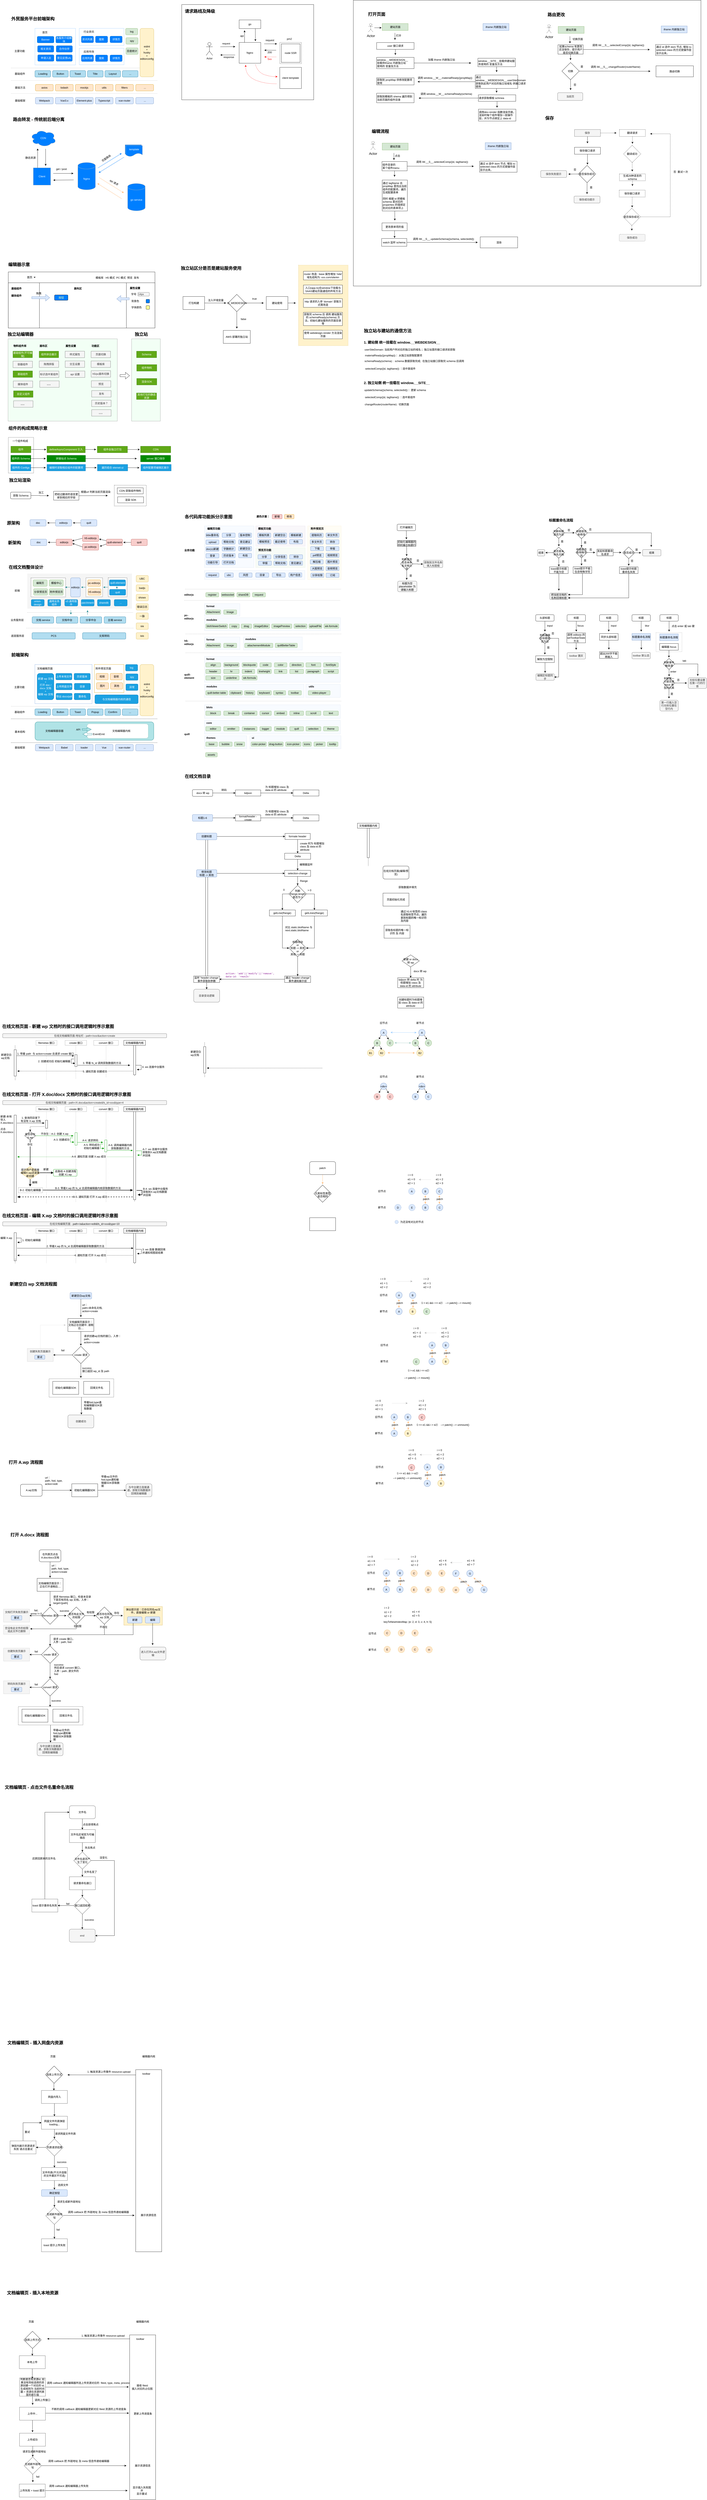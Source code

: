 <mxfile version="21.2.1" type="github">
  <diagram id="kACymiJHR2n5_kOQpE8Q" name="Page-1">
    <mxGraphModel dx="1911" dy="1071" grid="1" gridSize="10" guides="1" tooltips="1" connect="1" arrows="1" fold="1" page="1" pageScale="1" pageWidth="827" pageHeight="1169" math="0" shadow="0">
      <root>
        <mxCell id="0" />
        <mxCell id="1" parent="0" />
        <mxCell id="9fY3B0u0lUXqUOqrIwBx-2" value="" style="rounded=0;whiteSpace=wrap;html=1;" vertex="1" parent="1">
          <mxGeometry x="1673.25" width="1606.75" height="1320" as="geometry" />
        </mxCell>
        <mxCell id="i89e5g0Ia5xrl5Ml1dA6-1" value="" style="rounded=0;whiteSpace=wrap;html=1;" parent="1" vertex="1">
          <mxGeometry x="880" y="20" width="610" height="440" as="geometry" />
        </mxCell>
        <mxCell id="NTdY6mEXvPQJXrtcBXR8-1" value="" style="rounded=0;whiteSpace=wrap;html=1;dashed=1;fillColor=#fff2cc;strokeColor=#d6b656;" parent="1" vertex="1">
          <mxGeometry x="1419.75" y="1223.5" width="229.25" height="372" as="geometry" />
        </mxCell>
        <mxCell id="NTdY6mEXvPQJXrtcBXR8-2" value="" style="rounded=0;whiteSpace=wrap;html=1;dashed=1;" parent="1" vertex="1">
          <mxGeometry x="78.5" y="2019" width="117" height="165" as="geometry" />
        </mxCell>
        <mxCell id="NTdY6mEXvPQJXrtcBXR8-3" value="" style="rounded=0;whiteSpace=wrap;html=1;dashed=1;" parent="1" vertex="1">
          <mxGeometry x="568.25" y="2240" width="148" height="96" as="geometry" />
        </mxCell>
        <mxCell id="NTdY6mEXvPQJXrtcBXR8-4" value="" style="rounded=0;whiteSpace=wrap;html=1;" parent="1" vertex="1">
          <mxGeometry x="78.25" y="1305" width="678" height="209" as="geometry" />
        </mxCell>
        <mxCell id="NTdY6mEXvPQJXrtcBXR8-5" value="" style="rounded=0;whiteSpace=wrap;html=1;dashed=1;strokeColor=#999999;fontSize=12;align=left;" parent="1" vertex="1">
          <mxGeometry x="3072.25" y="2921" width="120" height="88" as="geometry" />
        </mxCell>
        <mxCell id="NTdY6mEXvPQJXrtcBXR8-6" value="" style="rounded=0;whiteSpace=wrap;html=1;fontSize=12;align=left;fillColor=#dae8fc;strokeColor=#6c8ebf;opacity=20;" parent="1" vertex="1">
          <mxGeometry x="985.38" y="2634" width="463.87" height="41" as="geometry" />
        </mxCell>
        <mxCell id="NTdY6mEXvPQJXrtcBXR8-7" value="" style="rounded=0;whiteSpace=wrap;html=1;fontSize=12;align=left;fillColor=#dae8fc;strokeColor=#6c8ebf;opacity=20;" parent="1" vertex="1">
          <mxGeometry x="985.38" y="2852" width="628.62" height="60" as="geometry" />
        </mxCell>
        <mxCell id="NTdY6mEXvPQJXrtcBXR8-8" value="" style="rounded=0;whiteSpace=wrap;html=1;fontSize=12;align=left;fillColor=#dae8fc;strokeColor=#6c8ebf;opacity=20;" parent="1" vertex="1">
          <mxGeometry x="985.38" y="2787" width="163.62" height="58" as="geometry" />
        </mxCell>
        <mxCell id="NTdY6mEXvPQJXrtcBXR8-9" value="" style="rounded=0;whiteSpace=wrap;html=1;fontSize=12;align=left;fillColor=#e1d5e7;strokeColor=#9673a6;opacity=20;" parent="1" vertex="1">
          <mxGeometry x="1221.9" y="2428" width="228.62" height="94" as="geometry" />
        </mxCell>
        <mxCell id="NTdY6mEXvPQJXrtcBXR8-10" value="" style="rounded=0;whiteSpace=wrap;html=1;fontSize=12;align=left;fillColor=#d5e8d4;strokeColor=#82b366;opacity=20;" parent="1" vertex="1">
          <mxGeometry x="1221.9" y="2529" width="228.62" height="91" as="geometry" />
        </mxCell>
        <mxCell id="NTdY6mEXvPQJXrtcBXR8-11" value="" style="rounded=0;whiteSpace=wrap;html=1;fontSize=12;align=left;fillColor=#fff2cc;strokeColor=#d6b656;opacity=20;" parent="1" vertex="1">
          <mxGeometry x="1462.25" y="2428" width="154.75" height="248" as="geometry" />
        </mxCell>
        <mxCell id="NTdY6mEXvPQJXrtcBXR8-12" value="" style="rounded=0;whiteSpace=wrap;html=1;fontSize=12;align=left;fillColor=#dae8fc;strokeColor=#6c8ebf;opacity=20;" parent="1" vertex="1">
          <mxGeometry x="985.38" y="2428" width="228.62" height="192" as="geometry" />
        </mxCell>
        <mxCell id="NTdY6mEXvPQJXrtcBXR8-13" value="" style="rounded=0;whiteSpace=wrap;html=1;dashed=1;strokeWidth=1;fillColor=#f5f5f5;fontColor=#333333;strokeColor=none;" parent="1" vertex="1">
          <mxGeometry x="166" y="2648" width="484" height="162" as="geometry" />
        </mxCell>
        <mxCell id="NTdY6mEXvPQJXrtcBXR8-14" value="" style="rounded=0;whiteSpace=wrap;html=1;dashed=1;strokeWidth=1;" parent="1" vertex="1">
          <mxGeometry x="540.25" y="2667.5" width="87" height="88" as="geometry" />
        </mxCell>
        <mxCell id="NTdY6mEXvPQJXrtcBXR8-15" value="" style="rounded=0;whiteSpace=wrap;html=1;dashed=1;strokeWidth=1;" parent="1" vertex="1">
          <mxGeometry x="437.25" y="2667.5" width="77" height="88" as="geometry" />
        </mxCell>
        <mxCell id="NTdY6mEXvPQJXrtcBXR8-16" value="" style="rounded=0;whiteSpace=wrap;html=1;dashed=1;" parent="1" vertex="1">
          <mxGeometry x="183.25" y="2668" width="160" height="88" as="geometry" />
        </mxCell>
        <mxCell id="NTdY6mEXvPQJXrtcBXR8-17" value="" style="html=1;points=[];perimeter=orthogonalPerimeter;rounded=0;shadow=0;glass=0;strokeColor=#000000;fillColor=#ffffff;fontSize=12;fontColor=#000000;align=center;" parent="1" vertex="1">
          <mxGeometry x="990.25" y="3848" width="10" height="680.75" as="geometry" />
        </mxCell>
        <mxCell id="NTdY6mEXvPQJXrtcBXR8-18" value="convert 接口" style="shape=umlLifeline;perimeter=lifelinePerimeter;whiteSpace=wrap;html=1;container=1;collapsible=0;recursiveResize=0;outlineConnect=0;size=23;strokeColor=#A3A3A3;" parent="1" vertex="1">
          <mxGeometry x="473.25" y="5110" width="114" height="442" as="geometry" />
        </mxCell>
        <mxCell id="NTdY6mEXvPQJXrtcBXR8-19" value="create 接口" style="shape=umlLifeline;perimeter=lifelinePerimeter;whiteSpace=wrap;html=1;container=1;collapsible=0;recursiveResize=0;outlineConnect=0;size=23;strokeColor=#A3A3A3;" parent="1" vertex="1">
          <mxGeometry x="340.75" y="5110" width="99.5" height="442" as="geometry" />
        </mxCell>
        <mxCell id="NTdY6mEXvPQJXrtcBXR8-20" value="" style="rounded=1;whiteSpace=wrap;html=1;shadow=0;glass=0;strokeColor=#0e8088;strokeWidth=1;fillColor=#b0e3e6;fontSize=12;align=center;" parent="1" vertex="1">
          <mxGeometry x="201.82" y="3333" width="549" height="85" as="geometry" />
        </mxCell>
        <mxCell id="NTdY6mEXvPQJXrtcBXR8-21" value="" style="endArrow=none;dashed=1;html=1;strokeColor=#000000;fontSize=12;fontColor=#CCCCCC;" parent="1" edge="1">
          <mxGeometry width="50" height="50" relative="1" as="geometry">
            <mxPoint x="110.25" y="4987" as="sourcePoint" />
            <mxPoint x="109.75" y="4825" as="targetPoint" />
          </mxGeometry>
        </mxCell>
        <mxCell id="NTdY6mEXvPQJXrtcBXR8-22" value="弹出提示层：已存在同名wp文件，直接编辑 or 新建" style="rounded=0;fontSize=12;align=center;labelPosition=center;verticalLabelPosition=middle;verticalAlign=top;horizontal=1;whiteSpace=wrap;html=1;glass=0;shadow=0;strokeColor=#d6b656;fillColor=#fff2cc;" parent="1" vertex="1">
          <mxGeometry x="612.5" y="7419" width="178" height="86" as="geometry" />
        </mxCell>
        <mxCell id="NTdY6mEXvPQJXrtcBXR8-23" value="" style="edgeStyle=orthogonalEdgeStyle;rounded=0;orthogonalLoop=1;jettySize=auto;html=1;strokeColor=#000000;fontSize=12;" parent="1" source="NTdY6mEXvPQJXrtcBXR8-24" edge="1">
          <mxGeometry relative="1" as="geometry">
            <mxPoint x="416.25" y="6532" as="targetPoint" />
          </mxGeometry>
        </mxCell>
        <mxCell id="NTdY6mEXvPQJXrtcBXR8-24" value="" style="rounded=0;whiteSpace=wrap;html=1;fillColor=#ffffff;fontSize=12;align=center;dashed=1;" parent="1" vertex="1">
          <mxGeometry x="266.75" y="6367" width="299" height="85" as="geometry" />
        </mxCell>
        <mxCell id="NTdY6mEXvPQJXrtcBXR8-25" value="文档编辑页 - 点击文件名重命名流程" style="text;html=1;align=left;verticalAlign=middle;resizable=0;points=[];autosize=1;fontSize=20;fontStyle=1" parent="1" vertex="1">
          <mxGeometry x="60.25" y="8239" width="328" height="28" as="geometry" />
        </mxCell>
        <mxCell id="NTdY6mEXvPQJXrtcBXR8-26" style="edgeStyle=orthogonalEdgeStyle;rounded=0;orthogonalLoop=1;jettySize=auto;html=1;entryX=0.5;entryY=0;entryDx=0;entryDy=0;fontSize=12;" parent="1" source="NTdY6mEXvPQJXrtcBXR8-27" target="NTdY6mEXvPQJXrtcBXR8-37" edge="1">
          <mxGeometry relative="1" as="geometry" />
        </mxCell>
        <mxCell id="NTdY6mEXvPQJXrtcBXR8-27" value="请求重命名接口" style="rounded=0;whiteSpace=wrap;html=1;strokeColor=#4D4D4D;fillColor=#ffffff;fontSize=12;align=center;" parent="1" vertex="1">
          <mxGeometry x="360.75" y="8667" width="120" height="60" as="geometry" />
        </mxCell>
        <mxCell id="NTdY6mEXvPQJXrtcBXR8-28" style="edgeStyle=orthogonalEdgeStyle;rounded=0;orthogonalLoop=1;jettySize=auto;html=1;entryX=0.5;entryY=0;entryDx=0;entryDy=0;fontSize=12;" parent="1" source="NTdY6mEXvPQJXrtcBXR8-30" target="NTdY6mEXvPQJXrtcBXR8-27" edge="1">
          <mxGeometry relative="1" as="geometry" />
        </mxCell>
        <mxCell id="NTdY6mEXvPQJXrtcBXR8-29" style="edgeStyle=orthogonalEdgeStyle;rounded=0;orthogonalLoop=1;jettySize=auto;html=1;fontSize=12;" parent="1" source="NTdY6mEXvPQJXrtcBXR8-30" target="NTdY6mEXvPQJXrtcBXR8-39" edge="1">
          <mxGeometry relative="1" as="geometry">
            <mxPoint x="660.75" y="8931" as="targetPoint" />
            <Array as="points">
              <mxPoint x="568.75" y="8592" />
              <mxPoint x="568.75" y="8939" />
            </Array>
          </mxGeometry>
        </mxCell>
        <mxCell id="NTdY6mEXvPQJXrtcBXR8-30" value="文件名是否产生了变化" style="rhombus;whiteSpace=wrap;html=1;strokeColor=#4D4D4D;fillColor=#ffffff;fontSize=12;align=center;" parent="1" vertex="1">
          <mxGeometry x="380.75" y="8552" width="80" height="80" as="geometry" />
        </mxCell>
        <mxCell id="NTdY6mEXvPQJXrtcBXR8-31" style="edgeStyle=orthogonalEdgeStyle;rounded=0;orthogonalLoop=1;jettySize=auto;html=1;entryX=0.5;entryY=0;entryDx=0;entryDy=0;fontSize=12;" parent="1" source="NTdY6mEXvPQJXrtcBXR8-32" target="NTdY6mEXvPQJXrtcBXR8-41" edge="1">
          <mxGeometry relative="1" as="geometry" />
        </mxCell>
        <mxCell id="NTdY6mEXvPQJXrtcBXR8-32" value="文件名" style="rounded=1;whiteSpace=wrap;html=1;strokeColor=#4D4D4D;fillColor=#ffffff;fontSize=12;align=center;" parent="1" vertex="1">
          <mxGeometry x="360.75" y="8339" width="120" height="60" as="geometry" />
        </mxCell>
        <mxCell id="NTdY6mEXvPQJXrtcBXR8-33" value="失去焦点" style="text;html=1;align=center;verticalAlign=middle;resizable=0;points=[];autosize=1;fontSize=12;" parent="1" vertex="1">
          <mxGeometry x="427.25" y="8524" width="58" height="18" as="geometry" />
        </mxCell>
        <mxCell id="NTdY6mEXvPQJXrtcBXR8-34" value="文件名变了" style="text;html=1;align=center;verticalAlign=middle;resizable=0;points=[];autosize=1;fontSize=12;" parent="1" vertex="1">
          <mxGeometry x="422.75" y="8636" width="70" height="18" as="geometry" />
        </mxCell>
        <mxCell id="NTdY6mEXvPQJXrtcBXR8-35" style="edgeStyle=orthogonalEdgeStyle;rounded=0;orthogonalLoop=1;jettySize=auto;html=1;exitX=0.5;exitY=1;exitDx=0;exitDy=0;entryX=0.5;entryY=0;entryDx=0;entryDy=0;fontSize=12;" parent="1" source="NTdY6mEXvPQJXrtcBXR8-37" target="NTdY6mEXvPQJXrtcBXR8-39" edge="1">
          <mxGeometry relative="1" as="geometry">
            <mxPoint x="420.75" y="8901" as="targetPoint" />
          </mxGeometry>
        </mxCell>
        <mxCell id="NTdY6mEXvPQJXrtcBXR8-36" style="edgeStyle=orthogonalEdgeStyle;rounded=0;orthogonalLoop=1;jettySize=auto;html=1;entryX=1;entryY=0.5;entryDx=0;entryDy=0;fontSize=12;" parent="1" source="NTdY6mEXvPQJXrtcBXR8-37" target="NTdY6mEXvPQJXrtcBXR8-45" edge="1">
          <mxGeometry relative="1" as="geometry" />
        </mxCell>
        <mxCell id="NTdY6mEXvPQJXrtcBXR8-37" value="接口返回结果" style="rhombus;whiteSpace=wrap;html=1;strokeColor=#4D4D4D;fillColor=#ffffff;fontSize=12;align=center;" parent="1" vertex="1">
          <mxGeometry x="380.75" y="8760" width="80" height="80" as="geometry" />
        </mxCell>
        <mxCell id="NTdY6mEXvPQJXrtcBXR8-38" value="success" style="text;html=1;align=center;verticalAlign=middle;resizable=0;points=[];autosize=1;fontSize=12;" parent="1" vertex="1">
          <mxGeometry x="425.25" y="8857" width="53" height="18" as="geometry" />
        </mxCell>
        <mxCell id="NTdY6mEXvPQJXrtcBXR8-39" value="end" style="rounded=1;whiteSpace=wrap;html=1;strokeColor=#666666;fillColor=#f5f5f5;fontSize=12;align=center;fontColor=#333333;" parent="1" vertex="1">
          <mxGeometry x="360.25" y="8909" width="120" height="60" as="geometry" />
        </mxCell>
        <mxCell id="NTdY6mEXvPQJXrtcBXR8-40" style="edgeStyle=orthogonalEdgeStyle;rounded=0;orthogonalLoop=1;jettySize=auto;html=1;fontSize=12;" parent="1" source="NTdY6mEXvPQJXrtcBXR8-41" target="NTdY6mEXvPQJXrtcBXR8-30" edge="1">
          <mxGeometry relative="1" as="geometry" />
        </mxCell>
        <mxCell id="NTdY6mEXvPQJXrtcBXR8-41" value="文件名区域变为可编辑态" style="rounded=0;whiteSpace=wrap;html=1;strokeColor=#4D4D4D;fillColor=#ffffff;fontSize=12;align=center;" parent="1" vertex="1">
          <mxGeometry x="360.75" y="8449" width="120" height="60" as="geometry" />
        </mxCell>
        <mxCell id="NTdY6mEXvPQJXrtcBXR8-42" value="点击获得焦点" style="text;html=1;align=center;verticalAlign=middle;resizable=0;points=[];autosize=1;fontSize=12;" parent="1" vertex="1">
          <mxGeometry x="417.75" y="8417" width="82" height="18" as="geometry" />
        </mxCell>
        <mxCell id="NTdY6mEXvPQJXrtcBXR8-43" value="没变化" style="text;html=1;align=center;verticalAlign=middle;resizable=0;points=[];autosize=1;fontSize=12;" parent="1" vertex="1">
          <mxGeometry x="494.75" y="8570" width="46" height="18" as="geometry" />
        </mxCell>
        <mxCell id="NTdY6mEXvPQJXrtcBXR8-44" style="edgeStyle=orthogonalEdgeStyle;rounded=0;orthogonalLoop=1;jettySize=auto;html=1;entryX=0;entryY=0.5;entryDx=0;entryDy=0;fontSize=12;exitX=0.5;exitY=0;exitDx=0;exitDy=0;" parent="1" source="NTdY6mEXvPQJXrtcBXR8-45" target="NTdY6mEXvPQJXrtcBXR8-32" edge="1">
          <mxGeometry relative="1" as="geometry">
            <Array as="points">
              <mxPoint x="247.25" y="8369" />
            </Array>
          </mxGeometry>
        </mxCell>
        <mxCell id="NTdY6mEXvPQJXrtcBXR8-45" value="toast 提示重命名失败" style="rounded=0;whiteSpace=wrap;html=1;strokeColor=#4D4D4D;fillColor=#ffffff;fontSize=12;align=center;" parent="1" vertex="1">
          <mxGeometry x="187.25" y="8770" width="120" height="60" as="geometry" />
        </mxCell>
        <mxCell id="NTdY6mEXvPQJXrtcBXR8-46" value="fail" style="text;html=1;align=center;verticalAlign=middle;resizable=0;points=[];autosize=1;fontSize=12;" parent="1" vertex="1">
          <mxGeometry x="340.25" y="8783" width="25" height="18" as="geometry" />
        </mxCell>
        <mxCell id="NTdY6mEXvPQJXrtcBXR8-47" value="&lt;h1&gt;&lt;span style=&quot;font-size: 12px ; font-weight: normal&quot;&gt;还原回原来的文件名&lt;/span&gt;&lt;br&gt;&lt;/h1&gt;" style="text;html=1;strokeColor=none;fillColor=none;spacing=5;spacingTop=-20;whiteSpace=wrap;overflow=hidden;rounded=0;fontSize=12;align=center;" parent="1" vertex="1">
          <mxGeometry x="174.25" y="8559" width="138" height="40" as="geometry" />
        </mxCell>
        <mxCell id="NTdY6mEXvPQJXrtcBXR8-48" value="文档编辑页 - 插入网盘内资源" style="text;html=1;align=left;verticalAlign=middle;resizable=0;points=[];autosize=1;fontSize=20;fontStyle=1" parent="1" vertex="1">
          <mxGeometry x="72.25" y="9419" width="268" height="28" as="geometry" />
        </mxCell>
        <mxCell id="NTdY6mEXvPQJXrtcBXR8-49" style="edgeStyle=orthogonalEdgeStyle;rounded=1;orthogonalLoop=1;jettySize=auto;html=1;exitX=0.5;exitY=1;exitDx=0;exitDy=0;fillColor=#ffffff;fontSize=12;fontColor=#000000;" parent="1" source="NTdY6mEXvPQJXrtcBXR8-50" edge="1">
          <mxGeometry relative="1" as="geometry">
            <mxPoint x="189.603" y="10985.059" as="targetPoint" />
          </mxGeometry>
        </mxCell>
        <mxCell id="NTdY6mEXvPQJXrtcBXR8-50" value="本地上传" style="rounded=0;whiteSpace=wrap;html=1;labelBackgroundColor=none;strokeColor=#4D4D4D;fillColor=#ffffff;fontSize=12;fontColor=#000000;align=center;" parent="1" vertex="1">
          <mxGeometry x="129.25" y="10879" width="120" height="60" as="geometry" />
        </mxCell>
        <mxCell id="NTdY6mEXvPQJXrtcBXR8-51" style="edgeStyle=orthogonalEdgeStyle;rounded=0;orthogonalLoop=1;jettySize=auto;html=1;exitX=0.5;exitY=1;exitDx=0;exitDy=0;fontSize=12;fontColor=#000000;" parent="1" source="NTdY6mEXvPQJXrtcBXR8-52" target="NTdY6mEXvPQJXrtcBXR8-54" edge="1">
          <mxGeometry relative="1" as="geometry" />
        </mxCell>
        <mxCell id="NTdY6mEXvPQJXrtcBXR8-52" value="网盘内导入" style="rounded=0;whiteSpace=wrap;html=1;labelBackgroundColor=none;strokeColor=#4D4D4D;fillColor=#ffffff;fontSize=12;fontColor=#000000;align=center;" parent="1" vertex="1">
          <mxGeometry x="231.5" y="9654" width="120" height="60" as="geometry" />
        </mxCell>
        <mxCell id="NTdY6mEXvPQJXrtcBXR8-53" style="edgeStyle=orthogonalEdgeStyle;rounded=0;orthogonalLoop=1;jettySize=auto;html=1;exitX=0.5;exitY=1;exitDx=0;exitDy=0;fontSize=12;fontColor=#000000;" parent="1" source="NTdY6mEXvPQJXrtcBXR8-54" target="NTdY6mEXvPQJXrtcBXR8-59" edge="1">
          <mxGeometry relative="1" as="geometry" />
        </mxCell>
        <mxCell id="NTdY6mEXvPQJXrtcBXR8-54" value="网盘文件列表弹层&lt;br&gt;loading..." style="rounded=0;whiteSpace=wrap;html=1;labelBackgroundColor=none;strokeColor=#4D4D4D;fillColor=#ffffff;fontSize=12;fontColor=#000000;align=center;" parent="1" vertex="1">
          <mxGeometry x="231.5" y="9773" width="120" height="60" as="geometry" />
        </mxCell>
        <mxCell id="NTdY6mEXvPQJXrtcBXR8-55" style="edgeStyle=orthogonalEdgeStyle;rounded=0;orthogonalLoop=1;jettySize=auto;html=1;exitX=0.5;exitY=1;exitDx=0;exitDy=0;fontSize=12;fontColor=#000000;" parent="1" source="NTdY6mEXvPQJXrtcBXR8-56" target="NTdY6mEXvPQJXrtcBXR8-66" edge="1">
          <mxGeometry relative="1" as="geometry" />
        </mxCell>
        <mxCell id="NTdY6mEXvPQJXrtcBXR8-56" value="文件列表(不允许选取的文件置灰不可选)" style="rounded=0;whiteSpace=wrap;html=1;labelBackgroundColor=none;strokeColor=#4D4D4D;fillColor=#ffffff;fontSize=12;fontColor=#000000;align=center;" parent="1" vertex="1">
          <mxGeometry x="231.5" y="10010" width="120" height="60" as="geometry" />
        </mxCell>
        <mxCell id="NTdY6mEXvPQJXrtcBXR8-57" style="edgeStyle=orthogonalEdgeStyle;rounded=0;orthogonalLoop=1;jettySize=auto;html=1;exitX=0.5;exitY=1;exitDx=0;exitDy=0;fontSize=12;fontColor=#000000;" parent="1" source="NTdY6mEXvPQJXrtcBXR8-59" target="NTdY6mEXvPQJXrtcBXR8-56" edge="1">
          <mxGeometry relative="1" as="geometry" />
        </mxCell>
        <mxCell id="NTdY6mEXvPQJXrtcBXR8-58" style="edgeStyle=orthogonalEdgeStyle;rounded=0;orthogonalLoop=1;jettySize=auto;html=1;exitX=0;exitY=0.5;exitDx=0;exitDy=0;entryX=1;entryY=0.5;entryDx=0;entryDy=0;fontSize=12;fontColor=#000000;" parent="1" source="NTdY6mEXvPQJXrtcBXR8-59" target="NTdY6mEXvPQJXrtcBXR8-63" edge="1">
          <mxGeometry relative="1" as="geometry" />
        </mxCell>
        <mxCell id="NTdY6mEXvPQJXrtcBXR8-59" value="列表请求结果" style="rhombus;whiteSpace=wrap;html=1;labelBackgroundColor=none;strokeColor=#4D4D4D;fillColor=#ffffff;fontSize=12;fontColor=#000000;align=center;" parent="1" vertex="1">
          <mxGeometry x="251.5" y="9877" width="80" height="80" as="geometry" />
        </mxCell>
        <mxCell id="NTdY6mEXvPQJXrtcBXR8-60" value="请求网盘文件列表" style="text;html=1;align=center;verticalAlign=middle;resizable=0;points=[];autosize=1;fontSize=12;fontColor=#000000;" parent="1" vertex="1">
          <mxGeometry x="288.5" y="9845" width="106" height="18" as="geometry" />
        </mxCell>
        <mxCell id="NTdY6mEXvPQJXrtcBXR8-61" value="success" style="text;html=1;align=center;verticalAlign=middle;resizable=0;points=[];autosize=1;fontSize=12;fontColor=#000000;" parent="1" vertex="1">
          <mxGeometry x="298.5" y="9976" width="53" height="18" as="geometry" />
        </mxCell>
        <mxCell id="NTdY6mEXvPQJXrtcBXR8-62" style="edgeStyle=orthogonalEdgeStyle;rounded=0;orthogonalLoop=1;jettySize=auto;html=1;exitX=0.5;exitY=0;exitDx=0;exitDy=0;entryX=0;entryY=0.5;entryDx=0;entryDy=0;fontSize=12;fontColor=#000000;" parent="1" source="NTdY6mEXvPQJXrtcBXR8-63" target="NTdY6mEXvPQJXrtcBXR8-54" edge="1">
          <mxGeometry relative="1" as="geometry" />
        </mxCell>
        <mxCell id="NTdY6mEXvPQJXrtcBXR8-63" value="弹层内展示资源请求失败 请点击重试" style="rounded=0;whiteSpace=wrap;html=1;labelBackgroundColor=none;strokeColor=#4D4D4D;fillColor=#ffffff;fontSize=12;fontColor=#000000;align=center;" parent="1" vertex="1">
          <mxGeometry x="86.5" y="9887" width="120" height="60" as="geometry" />
        </mxCell>
        <mxCell id="NTdY6mEXvPQJXrtcBXR8-64" value="重试" style="text;html=1;align=left;verticalAlign=middle;resizable=0;points=[];autosize=1;fontSize=12;fontColor=#000000;" parent="1" vertex="1">
          <mxGeometry x="151.5" y="9837" width="34" height="18" as="geometry" />
        </mxCell>
        <mxCell id="NTdY6mEXvPQJXrtcBXR8-65" value="" style="edgeStyle=orthogonalEdgeStyle;rounded=0;orthogonalLoop=1;jettySize=auto;html=1;fontSize=12;fontColor=#000000;" parent="1" source="NTdY6mEXvPQJXrtcBXR8-66" edge="1">
          <mxGeometry relative="1" as="geometry">
            <mxPoint x="291.5" y="10192" as="targetPoint" />
          </mxGeometry>
        </mxCell>
        <mxCell id="NTdY6mEXvPQJXrtcBXR8-66" value="确定按钮" style="rounded=1;whiteSpace=wrap;html=1;labelBackgroundColor=none;strokeColor=#6c8ebf;fillColor=#dae8fc;fontSize=12;align=center;" parent="1" vertex="1">
          <mxGeometry x="231.5" y="10112" width="120" height="31" as="geometry" />
        </mxCell>
        <mxCell id="NTdY6mEXvPQJXrtcBXR8-67" value="" style="edgeStyle=orthogonalEdgeStyle;rounded=0;orthogonalLoop=1;jettySize=auto;html=1;fontSize=12;fontColor=#000000;" parent="1" source="NTdY6mEXvPQJXrtcBXR8-68" target="NTdY6mEXvPQJXrtcBXR8-69" edge="1">
          <mxGeometry relative="1" as="geometry" />
        </mxCell>
        <mxCell id="NTdY6mEXvPQJXrtcBXR8-68" value="生成新外链地址" style="rhombus;whiteSpace=wrap;html=1;labelBackgroundColor=none;strokeColor=#4D4D4D;fillColor=#ffffff;fontSize=12;fontColor=#000000;align=center;" parent="1" vertex="1">
          <mxGeometry x="251.5" y="10193" width="80" height="80" as="geometry" />
        </mxCell>
        <mxCell id="NTdY6mEXvPQJXrtcBXR8-69" value="toast 提示上传失败" style="rounded=0;whiteSpace=wrap;html=1;labelBackgroundColor=none;strokeColor=#4D4D4D;fillColor=#ffffff;fontSize=12;fontColor=#000000;align=center;" parent="1" vertex="1">
          <mxGeometry x="231.5" y="10339" width="120" height="60" as="geometry" />
        </mxCell>
        <mxCell id="NTdY6mEXvPQJXrtcBXR8-70" value="请求生成新外链地址" style="text;html=1;align=center;verticalAlign=middle;resizable=0;points=[];autosize=1;fontSize=12;fontColor=#000000;" parent="1" vertex="1">
          <mxGeometry x="299" y="10159" width="118" height="18" as="geometry" />
        </mxCell>
        <mxCell id="NTdY6mEXvPQJXrtcBXR8-71" value="fail" style="text;html=1;align=left;verticalAlign=middle;resizable=0;points=[];autosize=1;fontSize=12;fontColor=#000000;" parent="1" vertex="1">
          <mxGeometry x="299" y="10288" width="25" height="18" as="geometry" />
        </mxCell>
        <mxCell id="NTdY6mEXvPQJXrtcBXR8-72" style="edgeStyle=orthogonalEdgeStyle;rounded=1;orthogonalLoop=1;jettySize=auto;html=1;exitX=1;exitY=0.5;exitDx=0;exitDy=0;strokeColor=#000000;fillColor=#ffffff;fontSize=12;fontColor=#000000;" parent="1" source="NTdY6mEXvPQJXrtcBXR8-73" edge="1">
          <mxGeometry relative="1" as="geometry">
            <mxPoint x="629.25" y="11502" as="targetPoint" />
          </mxGeometry>
        </mxCell>
        <mxCell id="NTdY6mEXvPQJXrtcBXR8-73" value="上传失败 + toast 提示" style="rounded=0;whiteSpace=wrap;html=1;labelBackgroundColor=none;strokeColor=#4D4D4D;fillColor=#ffffff;fontSize=12;fontColor=#000000;align=center;" parent="1" vertex="1">
          <mxGeometry x="129.13" y="11472" width="120" height="60" as="geometry" />
        </mxCell>
        <mxCell id="NTdY6mEXvPQJXrtcBXR8-74" value="调用上传接口" style="text;html=1;align=center;verticalAlign=middle;resizable=0;points=[];autosize=1;fontSize=12;fontColor=#000000;" parent="1" vertex="1">
          <mxGeometry x="195.25" y="11075" width="82" height="18" as="geometry" />
        </mxCell>
        <mxCell id="NTdY6mEXvPQJXrtcBXR8-75" value="调用 callback 把 外链地址 及 meta 信息传递给编辑器" style="text;html=1;align=left;verticalAlign=middle;resizable=0;points=[];autosize=1;fontSize=12;fontColor=#000000;" parent="1" vertex="1">
          <mxGeometry x="261.13" y="11357" width="292" height="18" as="geometry" />
        </mxCell>
        <mxCell id="NTdY6mEXvPQJXrtcBXR8-76" value="文档编辑页 - 插入本地资源" style="text;html=1;align=left;verticalAlign=middle;resizable=0;points=[];autosize=1;fontSize=20;fontStyle=1" parent="1" vertex="1">
          <mxGeometry x="69.75" y="10574" width="248" height="28" as="geometry" />
        </mxCell>
        <mxCell id="NTdY6mEXvPQJXrtcBXR8-77" value="在线文档页面 - 新建 wp 文档时的接口调用逻辑时序示意图" style="text;html=1;align=left;verticalAlign=middle;resizable=0;points=[];autosize=1;fontSize=20;fontStyle=1" parent="1" vertex="1">
          <mxGeometry x="48.25" y="4725" width="527" height="28" as="geometry" />
        </mxCell>
        <mxCell id="NTdY6mEXvPQJXrtcBXR8-78" value="filemetas 接口" style="shape=umlLifeline;perimeter=lifelinePerimeter;whiteSpace=wrap;html=1;container=1;collapsible=0;recursiveResize=0;outlineConnect=0;size=23;strokeColor=#B3B3B3;" parent="1" vertex="1">
          <mxGeometry x="206.25" y="4804" width="97" height="183" as="geometry" />
        </mxCell>
        <mxCell id="NTdY6mEXvPQJXrtcBXR8-79" value="新建-本地导入X.doc/docx&lt;br&gt;&lt;br&gt;点击 X.doc/docx" style="rounded=1;whiteSpace=wrap;html=1;align=left;strokeColor=none;" parent="1" vertex="1">
          <mxGeometry x="40" y="5145" width="62" height="94" as="geometry" />
        </mxCell>
        <mxCell id="NTdY6mEXvPQJXrtcBXR8-80" value="新建空白 wp 文档流程图" style="text;html=1;align=left;verticalAlign=middle;resizable=0;points=[];autosize=1;fontSize=20;fontStyle=1" parent="1" vertex="1">
          <mxGeometry x="83.38" y="5915" width="229" height="28" as="geometry" />
        </mxCell>
        <mxCell id="NTdY6mEXvPQJXrtcBXR8-81" style="edgeStyle=orthogonalEdgeStyle;rounded=0;orthogonalLoop=1;jettySize=auto;html=1;strokeColor=#000000;fontSize=12;" parent="1" source="NTdY6mEXvPQJXrtcBXR8-82" edge="1">
          <mxGeometry relative="1" as="geometry">
            <mxPoint x="413.75" y="6082" as="targetPoint" />
          </mxGeometry>
        </mxCell>
        <mxCell id="NTdY6mEXvPQJXrtcBXR8-82" value="新建空白wp文档" style="rounded=1;whiteSpace=wrap;html=1;fillColor=#dae8fc;strokeColor=#6c8ebf;" parent="1" vertex="1">
          <mxGeometry x="363.75" y="5969" width="100" height="29.37" as="geometry" />
        </mxCell>
        <mxCell id="NTdY6mEXvPQJXrtcBXR8-83" style="edgeStyle=orthogonalEdgeStyle;rounded=0;orthogonalLoop=1;jettySize=auto;html=1;strokeColor=#000000;fontSize=12;" parent="1" source="NTdY6mEXvPQJXrtcBXR8-84" edge="1">
          <mxGeometry relative="1" as="geometry">
            <mxPoint x="413.75" y="6214" as="targetPoint" />
          </mxGeometry>
        </mxCell>
        <mxCell id="NTdY6mEXvPQJXrtcBXR8-84" value="文档编辑页面显示：&lt;br&gt;文档正在创建中, 请稍后...." style="rounded=0;whiteSpace=wrap;html=1;fillColor=#ffffff;fontSize=12;align=center;" parent="1" vertex="1">
          <mxGeometry x="353.75" y="6088.69" width="120" height="60" as="geometry" />
        </mxCell>
        <mxCell id="NTdY6mEXvPQJXrtcBXR8-85" value="url：&#xa;path=未命名文档,&#xa;action=create" style="text;strokeColor=none;fillColor=#ffffff;spacing=0;spacingTop=0;overflow=hidden;rounded=0;dashed=1;fontSize=12;verticalAlign=top;horizontal=1;whiteSpace=wrap;" parent="1" vertex="1">
          <mxGeometry x="420.25" y="6014" width="103" height="46" as="geometry" />
        </mxCell>
        <mxCell id="NTdY6mEXvPQJXrtcBXR8-86" style="edgeStyle=orthogonalEdgeStyle;rounded=0;orthogonalLoop=1;jettySize=auto;html=1;strokeColor=#000000;fontSize=12;" parent="1" source="NTdY6mEXvPQJXrtcBXR8-88" edge="1">
          <mxGeometry relative="1" as="geometry">
            <mxPoint x="413.75" y="6363" as="targetPoint" />
          </mxGeometry>
        </mxCell>
        <mxCell id="NTdY6mEXvPQJXrtcBXR8-87" value="" style="edgeStyle=orthogonalEdgeStyle;rounded=0;orthogonalLoop=1;jettySize=auto;html=1;strokeColor=#000000;fontSize=12;" parent="1" source="NTdY6mEXvPQJXrtcBXR8-88" target="NTdY6mEXvPQJXrtcBXR8-96" edge="1">
          <mxGeometry relative="1" as="geometry" />
        </mxCell>
        <mxCell id="NTdY6mEXvPQJXrtcBXR8-88" value="create 请求" style="rhombus;whiteSpace=wrap;html=1;fillColor=#ffffff;fontSize=12;align=center;" parent="1" vertex="1">
          <mxGeometry x="373.75" y="6217" width="80" height="80" as="geometry" />
        </mxCell>
        <mxCell id="NTdY6mEXvPQJXrtcBXR8-89" value="请求创建wp文档的接口，入参：&#xa;path,&#xa;action=create" style="text;strokeColor=none;fillColor=#ffffff;spacing=0;spacingTop=0;overflow=hidden;rounded=0;dashed=1;fontSize=12;verticalAlign=top;horizontal=1;whiteSpace=wrap;" parent="1" vertex="1">
          <mxGeometry x="428.25" y="6158" width="182" height="56" as="geometry" />
        </mxCell>
        <mxCell id="NTdY6mEXvPQJXrtcBXR8-90" value="初始化编辑器SDK" style="rounded=0;whiteSpace=wrap;html=1;fillColor=#ffffff;fontSize=12;align=center;" parent="1" vertex="1">
          <mxGeometry x="283.75" y="6379" width="120" height="60" as="geometry" />
        </mxCell>
        <mxCell id="NTdY6mEXvPQJXrtcBXR8-91" value="创建成功" style="rounded=1;whiteSpace=wrap;html=1;fillColor=#f5f5f5;fontSize=12;align=center;strokeColor=#666666;fontColor=#333333;" parent="1" vertex="1">
          <mxGeometry x="353.75" y="6534" width="120" height="60" as="geometry" />
        </mxCell>
        <mxCell id="NTdY6mEXvPQJXrtcBXR8-92" value="success&#xa;接口返回 wp_id 及 path" style="text;strokeColor=none;fillColor=#ffffff;spacing=0;spacingTop=0;overflow=hidden;rounded=0;dashed=1;fontSize=12;verticalAlign=top;horizontal=1;whiteSpace=wrap;" parent="1" vertex="1">
          <mxGeometry x="420.25" y="6306" width="163" height="46" as="geometry" />
        </mxCell>
        <mxCell id="NTdY6mEXvPQJXrtcBXR8-93" value="带着fsid,type通知编辑器SDK获取数据" style="text;strokeColor=none;fillColor=#ffffff;spacing=0;spacingTop=0;overflow=hidden;rounded=0;dashed=1;fontSize=12;verticalAlign=top;horizontal=1;whiteSpace=wrap;" parent="1" vertex="1">
          <mxGeometry x="428.25" y="6463.5" width="88" height="53" as="geometry" />
        </mxCell>
        <mxCell id="NTdY6mEXvPQJXrtcBXR8-94" value="回填文件名" style="rounded=0;whiteSpace=wrap;html=1;fillColor=#ffffff;fontSize=12;align=center;" parent="1" vertex="1">
          <mxGeometry x="426.75" y="6379" width="120" height="60" as="geometry" />
        </mxCell>
        <mxCell id="NTdY6mEXvPQJXrtcBXR8-95" style="edgeStyle=orthogonalEdgeStyle;rounded=0;orthogonalLoop=1;jettySize=auto;html=1;fontSize=12;fontColor=#000000;dashed=1;strokeColor=#CCCCCC;" parent="1" source="NTdY6mEXvPQJXrtcBXR8-96" edge="1">
          <mxGeometry relative="1" as="geometry">
            <mxPoint x="343.75" y="6119" as="targetPoint" />
            <Array as="points">
              <mxPoint x="226.75" y="6119" />
            </Array>
          </mxGeometry>
        </mxCell>
        <mxCell id="NTdY6mEXvPQJXrtcBXR8-96" value="创建失败页面展示" style="rounded=0;whiteSpace=wrap;html=1;fillColor=#f5f5f5;fontSize=12;align=center;verticalAlign=top;fontColor=#333333;strokeColor=#CCCCCC;" parent="1" vertex="1">
          <mxGeometry x="166.25" y="6227" width="120" height="60" as="geometry" />
        </mxCell>
        <mxCell id="NTdY6mEXvPQJXrtcBXR8-97" value="重试" style="rounded=1;whiteSpace=wrap;html=1;fillColor=#dae8fc;strokeColor=#6c8ebf;" parent="1" vertex="1">
          <mxGeometry x="200.25" y="6258" width="47" height="18.69" as="geometry" />
        </mxCell>
        <mxCell id="NTdY6mEXvPQJXrtcBXR8-98" value="" style="edgeStyle=orthogonalEdgeStyle;rounded=0;orthogonalLoop=1;jettySize=auto;html=1;strokeColor=#000000;fontSize=12;" parent="1" source="NTdY6mEXvPQJXrtcBXR8-99" edge="1">
          <mxGeometry relative="1" as="geometry">
            <mxPoint x="273.5" y="8047" as="targetPoint" />
          </mxGeometry>
        </mxCell>
        <mxCell id="NTdY6mEXvPQJXrtcBXR8-99" value="" style="rounded=0;whiteSpace=wrap;html=1;fillColor=#ffffff;fontSize=12;align=center;dashed=1;" parent="1" vertex="1">
          <mxGeometry x="124.5" y="7881" width="299" height="85" as="geometry" />
        </mxCell>
        <mxCell id="NTdY6mEXvPQJXrtcBXR8-100" style="edgeStyle=orthogonalEdgeStyle;rounded=0;orthogonalLoop=1;jettySize=auto;html=1;strokeColor=#000000;fontSize=12;" parent="1" source="NTdY6mEXvPQJXrtcBXR8-101" edge="1">
          <mxGeometry relative="1" as="geometry">
            <mxPoint x="271.5" y="7286" as="targetPoint" />
          </mxGeometry>
        </mxCell>
        <mxCell id="NTdY6mEXvPQJXrtcBXR8-101" value="在列表页点击A.doc/docx文档" style="rounded=1;whiteSpace=wrap;html=1;" parent="1" vertex="1">
          <mxGeometry x="221.5" y="7157" width="100" height="55.37" as="geometry" />
        </mxCell>
        <mxCell id="NTdY6mEXvPQJXrtcBXR8-102" style="edgeStyle=orthogonalEdgeStyle;rounded=0;orthogonalLoop=1;jettySize=auto;html=1;strokeColor=#000000;fontSize=12;" parent="1" source="NTdY6mEXvPQJXrtcBXR8-103" edge="1">
          <mxGeometry relative="1" as="geometry">
            <mxPoint x="271.5" y="7418" as="targetPoint" />
          </mxGeometry>
        </mxCell>
        <mxCell id="NTdY6mEXvPQJXrtcBXR8-103" value="文档编辑页面显示：&lt;br&gt;正在打开请稍后...." style="rounded=0;whiteSpace=wrap;html=1;fillColor=#ffffff;fontSize=12;align=center;" parent="1" vertex="1">
          <mxGeometry x="211.5" y="7288.69" width="120" height="60" as="geometry" />
        </mxCell>
        <mxCell id="NTdY6mEXvPQJXrtcBXR8-104" value="url：&#xa;path, fsid, type,&#xa;action=create" style="text;strokeColor=none;fillColor=#ffffff;spacing=0;spacingTop=0;overflow=hidden;rounded=0;dashed=1;fontSize=12;verticalAlign=top;horizontal=1;whiteSpace=wrap;" parent="1" vertex="1">
          <mxGeometry x="278" y="7218" width="103" height="65" as="geometry" />
        </mxCell>
        <mxCell id="NTdY6mEXvPQJXrtcBXR8-105" style="edgeStyle=orthogonalEdgeStyle;rounded=0;orthogonalLoop=1;jettySize=auto;html=1;strokeColor=#000000;fontSize=12;" parent="1" source="NTdY6mEXvPQJXrtcBXR8-107" edge="1">
          <mxGeometry relative="1" as="geometry">
            <mxPoint x="271.5" y="7882" as="targetPoint" />
          </mxGeometry>
        </mxCell>
        <mxCell id="NTdY6mEXvPQJXrtcBXR8-106" value="" style="edgeStyle=orthogonalEdgeStyle;rounded=0;orthogonalLoop=1;jettySize=auto;html=1;strokeColor=#000000;fontSize=12;fontColor=#000000;" parent="1" source="NTdY6mEXvPQJXrtcBXR8-107" target="NTdY6mEXvPQJXrtcBXR8-139" edge="1">
          <mxGeometry relative="1" as="geometry" />
        </mxCell>
        <mxCell id="NTdY6mEXvPQJXrtcBXR8-107" value="convert 请求" style="rhombus;whiteSpace=wrap;html=1;fillColor=#ffffff;fontSize=12;align=center;" parent="1" vertex="1">
          <mxGeometry x="231.5" y="7752" width="80" height="80" as="geometry" />
        </mxCell>
        <mxCell id="NTdY6mEXvPQJXrtcBXR8-108" value="请求 filemetas 接口，检查本目录下是否有同名 wp 文档，入参：&#xa;target=[path]" style="text;strokeColor=none;fillColor=#ffffff;spacing=0;spacingTop=0;overflow=hidden;rounded=0;dashed=1;fontSize=12;verticalAlign=top;horizontal=1;whiteSpace=wrap;" parent="1" vertex="1">
          <mxGeometry x="286" y="7362" width="182" height="53" as="geometry" />
        </mxCell>
        <mxCell id="NTdY6mEXvPQJXrtcBXR8-109" value="初始化编辑器SDK" style="rounded=0;whiteSpace=wrap;html=1;fillColor=#ffffff;fontSize=12;align=center;" parent="1" vertex="1">
          <mxGeometry x="141.5" y="7893" width="120" height="60" as="geometry" />
        </mxCell>
        <mxCell id="NTdY6mEXvPQJXrtcBXR8-110" value="与中台建立连接通道，获取文档数据并回填到编辑器" style="rounded=1;whiteSpace=wrap;html=1;fillColor=#f5f5f5;fontSize=12;align=center;strokeColor=#666666;fontColor=#333333;" parent="1" vertex="1">
          <mxGeometry x="211.5" y="8048" width="120" height="60" as="geometry" />
        </mxCell>
        <mxCell id="NTdY6mEXvPQJXrtcBXR8-111" value="success" style="text;strokeColor=none;fillColor=#ffffff;spacing=0;spacingTop=0;overflow=hidden;rounded=0;dashed=1;fontSize=12;verticalAlign=top;horizontal=1;whiteSpace=wrap;" parent="1" vertex="1">
          <mxGeometry x="278" y="7842" width="163" height="37" as="geometry" />
        </mxCell>
        <mxCell id="NTdY6mEXvPQJXrtcBXR8-112" value="带着wp文件的fsid,type通知编辑器SDK获取数据" style="text;strokeColor=none;fillColor=#ffffff;spacing=0;spacingTop=0;overflow=hidden;rounded=0;dashed=1;fontSize=12;verticalAlign=top;horizontal=1;whiteSpace=wrap;" parent="1" vertex="1">
          <mxGeometry x="286" y="7977.5" width="88" height="58.5" as="geometry" />
        </mxCell>
        <mxCell id="NTdY6mEXvPQJXrtcBXR8-113" value="回填文件名" style="rounded=0;whiteSpace=wrap;html=1;fillColor=#ffffff;fontSize=12;align=center;" parent="1" vertex="1">
          <mxGeometry x="284.5" y="7893" width="120" height="60" as="geometry" />
        </mxCell>
        <mxCell id="NTdY6mEXvPQJXrtcBXR8-114" value="" style="edgeStyle=orthogonalEdgeStyle;rounded=0;orthogonalLoop=1;jettySize=auto;html=1;strokeColor=#000000;fontSize=12;" parent="1" source="NTdY6mEXvPQJXrtcBXR8-116" edge="1">
          <mxGeometry relative="1" as="geometry">
            <mxPoint x="346.5" y="7461" as="targetPoint" />
          </mxGeometry>
        </mxCell>
        <mxCell id="NTdY6mEXvPQJXrtcBXR8-115" value="" style="edgeStyle=orthogonalEdgeStyle;rounded=0;orthogonalLoop=1;jettySize=auto;html=1;strokeColor=#000000;fontSize=12;fontColor=#000000;" parent="1" source="NTdY6mEXvPQJXrtcBXR8-116" target="NTdY6mEXvPQJXrtcBXR8-129" edge="1">
          <mxGeometry relative="1" as="geometry" />
        </mxCell>
        <mxCell id="NTdY6mEXvPQJXrtcBXR8-116" value="filemetas 请求" style="rhombus;whiteSpace=wrap;html=1;fillColor=#ffffff;fontSize=12;align=center;" parent="1" vertex="1">
          <mxGeometry x="231.5" y="7421" width="80" height="80" as="geometry" />
        </mxCell>
        <mxCell id="NTdY6mEXvPQJXrtcBXR8-117" value="" style="edgeStyle=orthogonalEdgeStyle;rounded=0;orthogonalLoop=1;jettySize=auto;html=1;strokeColor=#000000;fontSize=12;" parent="1" source="NTdY6mEXvPQJXrtcBXR8-119" edge="1">
          <mxGeometry relative="1" as="geometry">
            <mxPoint x="607.5" y="7461" as="targetPoint" />
          </mxGeometry>
        </mxCell>
        <mxCell id="NTdY6mEXvPQJXrtcBXR8-118" style="edgeStyle=orthogonalEdgeStyle;rounded=0;orthogonalLoop=1;jettySize=auto;html=1;entryX=0.5;entryY=0;entryDx=0;entryDy=0;strokeColor=#000000;fontSize=12;fontColor=#000000;" parent="1" source="NTdY6mEXvPQJXrtcBXR8-119" target="NTdY6mEXvPQJXrtcBXR8-128" edge="1">
          <mxGeometry relative="1" as="geometry">
            <Array as="points">
              <mxPoint x="522.5" y="7549" />
              <mxPoint x="271.5" y="7549" />
            </Array>
          </mxGeometry>
        </mxCell>
        <mxCell id="NTdY6mEXvPQJXrtcBXR8-119" value="是否存在同名 wp 文档" style="rhombus;whiteSpace=wrap;html=1;fillColor=#ffffff;fontSize=12;align=center;" parent="1" vertex="1">
          <mxGeometry x="482.5" y="7421" width="80" height="80" as="geometry" />
        </mxCell>
        <mxCell id="NTdY6mEXvPQJXrtcBXR8-120" value="success" style="text;strokeColor=none;fillColor=#ffffff;spacing=0;spacingTop=0;overflow=hidden;rounded=0;dashed=1;fontSize=12;verticalAlign=top;horizontal=1;whiteSpace=wrap;" parent="1" vertex="1">
          <mxGeometry x="315.75" y="7427" width="46.75" height="27" as="geometry" />
        </mxCell>
        <mxCell id="NTdY6mEXvPQJXrtcBXR8-121" value="存在" style="text;html=1;align=center;verticalAlign=middle;resizable=0;points=[];autosize=1;fontSize=12;" parent="1" vertex="1">
          <mxGeometry x="561.5" y="7440" width="34" height="18" as="geometry" />
        </mxCell>
        <mxCell id="NTdY6mEXvPQJXrtcBXR8-122" style="edgeStyle=orthogonalEdgeStyle;rounded=0;orthogonalLoop=1;jettySize=auto;html=1;entryX=0.5;entryY=0;entryDx=0;entryDy=0;strokeColor=#000000;fontSize=12;fontColor=#000000;" parent="1" source="NTdY6mEXvPQJXrtcBXR8-123" target="NTdY6mEXvPQJXrtcBXR8-128" edge="1">
          <mxGeometry relative="1" as="geometry">
            <Array as="points">
              <mxPoint x="655.5" y="7549" />
              <mxPoint x="271.5" y="7549" />
            </Array>
          </mxGeometry>
        </mxCell>
        <mxCell id="NTdY6mEXvPQJXrtcBXR8-123" value="新建" style="rounded=1;whiteSpace=wrap;html=1;fillColor=#dae8fc;strokeColor=#6c8ebf;" parent="1" vertex="1">
          <mxGeometry x="629.5" y="7466" width="67" height="29.37" as="geometry" />
        </mxCell>
        <mxCell id="NTdY6mEXvPQJXrtcBXR8-124" value="" style="edgeStyle=orthogonalEdgeStyle;rounded=0;orthogonalLoop=1;jettySize=auto;html=1;strokeColor=#000000;fontSize=12;fontColor=#000000;" parent="1" source="NTdY6mEXvPQJXrtcBXR8-125" edge="1">
          <mxGeometry relative="1" as="geometry">
            <mxPoint x="745.5" y="7597" as="targetPoint" />
            <Array as="points">
              <mxPoint x="745.5" y="7597" />
            </Array>
          </mxGeometry>
        </mxCell>
        <mxCell id="NTdY6mEXvPQJXrtcBXR8-125" value="编辑" style="rounded=1;whiteSpace=wrap;html=1;fillColor=#dae8fc;strokeColor=#6c8ebf;" parent="1" vertex="1">
          <mxGeometry x="711.5" y="7466" width="67" height="29.37" as="geometry" />
        </mxCell>
        <mxCell id="NTdY6mEXvPQJXrtcBXR8-126" value="" style="edgeStyle=orthogonalEdgeStyle;rounded=0;orthogonalLoop=1;jettySize=auto;html=1;strokeColor=#000000;fontSize=12;fontColor=#000000;" parent="1" source="NTdY6mEXvPQJXrtcBXR8-128" target="NTdY6mEXvPQJXrtcBXR8-107" edge="1">
          <mxGeometry relative="1" as="geometry" />
        </mxCell>
        <mxCell id="NTdY6mEXvPQJXrtcBXR8-127" value="" style="edgeStyle=orthogonalEdgeStyle;rounded=0;orthogonalLoop=1;jettySize=auto;html=1;strokeColor=#000000;fontSize=12;fontColor=#000000;" parent="1" source="NTdY6mEXvPQJXrtcBXR8-128" target="NTdY6mEXvPQJXrtcBXR8-135" edge="1">
          <mxGeometry relative="1" as="geometry" />
        </mxCell>
        <mxCell id="NTdY6mEXvPQJXrtcBXR8-128" value="create 请求" style="rhombus;whiteSpace=wrap;html=1;rounded=0;shadow=0;glass=0;strokeColor=#000000;fillColor=none;fontSize=12;fontColor=#000000;align=center;" parent="1" vertex="1">
          <mxGeometry x="231.5" y="7601" width="80" height="80" as="geometry" />
        </mxCell>
        <mxCell id="NTdY6mEXvPQJXrtcBXR8-129" value="文档打开失败页展示" style="rounded=0;whiteSpace=wrap;html=1;fillColor=#f5f5f5;fontSize=12;align=center;verticalAlign=top;fontColor=#333333;strokeColor=#CCCCCC;" parent="1" vertex="1">
          <mxGeometry x="56.5" y="7431" width="120" height="60" as="geometry" />
        </mxCell>
        <mxCell id="NTdY6mEXvPQJXrtcBXR8-130" value="重试" style="rounded=1;whiteSpace=wrap;html=1;fillColor=#dae8fc;strokeColor=#6c8ebf;" parent="1" vertex="1">
          <mxGeometry x="92" y="7461" width="49" height="20.37" as="geometry" />
        </mxCell>
        <mxCell id="NTdY6mEXvPQJXrtcBXR8-131" value="不存在" style="text;html=1;align=center;verticalAlign=middle;resizable=0;points=[];autosize=1;fontSize=12;fontColor=#000000;" parent="1" vertex="1">
          <mxGeometry x="494.5" y="7505" width="46" height="18" as="geometry" />
        </mxCell>
        <mxCell id="NTdY6mEXvPQJXrtcBXR8-132" value="请求 create 接口，&#xa;入参：path, fsid" style="text;strokeColor=none;fillColor=#ffffff;spacing=0;spacingTop=0;overflow=hidden;rounded=0;dashed=1;fontSize=12;verticalAlign=top;horizontal=1;whiteSpace=wrap;" parent="1" vertex="1">
          <mxGeometry x="286" y="7557" width="106.5" height="36" as="geometry" />
        </mxCell>
        <mxCell id="NTdY6mEXvPQJXrtcBXR8-133" value="fail" style="text;html=1;align=center;verticalAlign=middle;resizable=0;points=[];autosize=1;fontSize=12;fontColor=#000000;" parent="1" vertex="1">
          <mxGeometry x="317.75" y="6227" width="25" height="18" as="geometry" />
        </mxCell>
        <mxCell id="NTdY6mEXvPQJXrtcBXR8-134" value="fail, &lt;br&gt;errno != 0" style="text;html=1;align=center;verticalAlign=middle;resizable=0;points=[];autosize=1;fontSize=12;fontColor=#000000;" parent="1" vertex="1">
          <mxGeometry x="175.5" y="7428" width="62" height="32" as="geometry" />
        </mxCell>
        <mxCell id="NTdY6mEXvPQJXrtcBXR8-135" value="创建失败页展示" style="rounded=0;whiteSpace=wrap;html=1;fillColor=#f5f5f5;fontSize=12;align=center;verticalAlign=top;fontColor=#333333;strokeColor=#CCCCCC;" parent="1" vertex="1">
          <mxGeometry x="56.5" y="7611" width="120" height="60" as="geometry" />
        </mxCell>
        <mxCell id="NTdY6mEXvPQJXrtcBXR8-136" value="重试" style="rounded=1;whiteSpace=wrap;html=1;fillColor=#dae8fc;strokeColor=#6c8ebf;" parent="1" vertex="1">
          <mxGeometry x="92" y="7641" width="49" height="20.37" as="geometry" />
        </mxCell>
        <mxCell id="NTdY6mEXvPQJXrtcBXR8-137" value="success&#xa;然后请求 convert 接口，&#xa;入参：path, 源文件的fsid" style="text;strokeColor=none;fillColor=#ffffff;spacing=0;spacingTop=0;overflow=hidden;rounded=0;dashed=1;fontSize=12;verticalAlign=top;horizontal=1;whiteSpace=wrap;" parent="1" vertex="1">
          <mxGeometry x="289.5" y="7676" width="129" height="73" as="geometry" />
        </mxCell>
        <mxCell id="NTdY6mEXvPQJXrtcBXR8-138" value="fail" style="text;html=1;align=center;verticalAlign=middle;resizable=0;points=[];autosize=1;fontSize=12;fontColor=#000000;" parent="1" vertex="1">
          <mxGeometry x="194.5" y="7618" width="25" height="18" as="geometry" />
        </mxCell>
        <mxCell id="NTdY6mEXvPQJXrtcBXR8-139" value="转码失败页展示" style="rounded=0;whiteSpace=wrap;html=1;fillColor=#f5f5f5;fontSize=12;align=center;verticalAlign=top;fontColor=#333333;strokeColor=#CCCCCC;" parent="1" vertex="1">
          <mxGeometry x="56.5" y="7762" width="120" height="60" as="geometry" />
        </mxCell>
        <mxCell id="NTdY6mEXvPQJXrtcBXR8-140" value="重试" style="rounded=1;whiteSpace=wrap;html=1;fillColor=#dae8fc;strokeColor=#6c8ebf;" parent="1" vertex="1">
          <mxGeometry x="92" y="7792" width="49" height="20.37" as="geometry" />
        </mxCell>
        <mxCell id="NTdY6mEXvPQJXrtcBXR8-141" value="fail" style="text;html=1;align=center;verticalAlign=middle;resizable=0;points=[];autosize=1;fontSize=12;fontColor=#000000;" parent="1" vertex="1">
          <mxGeometry x="194.5" y="7770" width="25" height="18" as="geometry" />
        </mxCell>
        <mxCell id="NTdY6mEXvPQJXrtcBXR8-142" value="进入打开A.wp文件逻辑" style="rounded=1;whiteSpace=wrap;html=1;shadow=0;glass=0;strokeColor=#666666;fillColor=#f5f5f5;fontSize=12;fontColor=#333333;align=center;" parent="1" vertex="1">
          <mxGeometry x="687" y="7606" width="120" height="60" as="geometry" />
        </mxCell>
        <mxCell id="NTdY6mEXvPQJXrtcBXR8-143" value="打开 A.docx 流程图" style="text;html=1;align=left;verticalAlign=middle;resizable=0;points=[];autosize=1;fontSize=20;fontStyle=1" parent="1" vertex="1">
          <mxGeometry x="85.5" y="7073" width="188" height="28" as="geometry" />
        </mxCell>
        <mxCell id="NTdY6mEXvPQJXrtcBXR8-144" value="在线文档编辑页面-地址栏 -&amp;nbsp;&lt;span style=&quot;text-align: left&quot;&gt;path=/xxx/&amp;amp;action=create&lt;/span&gt;" style="rounded=1;whiteSpace=wrap;html=1;shadow=0;glass=0;strokeColor=#666666;fillColor=#f5f5f5;fontSize=12;fontColor=#333333;align=center;" parent="1" vertex="1">
          <mxGeometry x="52.25" y="4773" width="758" height="19" as="geometry" />
        </mxCell>
        <mxCell id="NTdY6mEXvPQJXrtcBXR8-145" value="create 接口" style="shape=umlLifeline;perimeter=lifelinePerimeter;whiteSpace=wrap;html=1;container=1;collapsible=0;recursiveResize=0;outlineConnect=0;size=23;strokeColor=#A3A3A3;" parent="1" vertex="1">
          <mxGeometry x="340.75" y="4804" width="99.5" height="178" as="geometry" />
        </mxCell>
        <mxCell id="NTdY6mEXvPQJXrtcBXR8-146" value="" style="html=1;points=[];perimeter=orthogonalPerimeter;rounded=0;shadow=0;glass=0;strokeColor=#000000;fillColor=#ffffff;fontSize=12;fontColor=#000000;align=left;" parent="NTdY6mEXvPQJXrtcBXR8-145" vertex="1">
          <mxGeometry x="45.5" y="66" width="10" height="55" as="geometry" />
        </mxCell>
        <mxCell id="NTdY6mEXvPQJXrtcBXR8-147" value="convert 接口" style="shape=umlLifeline;perimeter=lifelinePerimeter;whiteSpace=wrap;html=1;container=1;collapsible=0;recursiveResize=0;outlineConnect=0;size=23;strokeColor=#A3A3A3;" parent="1" vertex="1">
          <mxGeometry x="473.25" y="4804" width="114" height="171" as="geometry" />
        </mxCell>
        <mxCell id="NTdY6mEXvPQJXrtcBXR8-148" value="新建空白wp文档" style="rounded=1;whiteSpace=wrap;html=1;strokeColor=none;align=left;" parent="1" vertex="1">
          <mxGeometry x="43.25" y="4852" width="55.5" height="52" as="geometry" />
        </mxCell>
        <mxCell id="NTdY6mEXvPQJXrtcBXR8-149" value="" style="html=1;points=[];perimeter=orthogonalPerimeter;rounded=0;shadow=0;glass=0;strokeColor=#000000;fillColor=#ffffff;fontSize=12;fontColor=#000000;align=center;" parent="1" vertex="1">
          <mxGeometry x="105.25" y="4847" width="10" height="122" as="geometry" />
        </mxCell>
        <mxCell id="NTdY6mEXvPQJXrtcBXR8-150" value="1. 带着 path&amp;nbsp; 与 action=create 去请求 create 接口" style="html=1;verticalAlign=bottom;endArrow=block;strokeColor=#000000;fontSize=12;fontColor=#000000;" parent="1" edge="1">
          <mxGeometry width="80" relative="1" as="geometry">
            <mxPoint x="117.25" y="4875" as="sourcePoint" />
            <mxPoint x="382.25" y="4875" as="targetPoint" />
          </mxGeometry>
        </mxCell>
        <mxCell id="NTdY6mEXvPQJXrtcBXR8-151" value="" style="html=1;verticalAlign=bottom;endArrow=block;strokeColor=#000000;fontSize=12;fontColor=#000000;" parent="1" edge="1">
          <mxGeometry width="80" relative="1" as="geometry">
            <mxPoint x="398.75" y="4919" as="sourcePoint" />
            <mxPoint x="641.25" y="4919" as="targetPoint" />
          </mxGeometry>
        </mxCell>
        <mxCell id="NTdY6mEXvPQJXrtcBXR8-152" value="文档编辑器内核" style="shape=umlLifeline;perimeter=lifelinePerimeter;whiteSpace=wrap;html=1;container=1;collapsible=0;recursiveResize=0;outlineConnect=0;size=23;" parent="1" vertex="1">
          <mxGeometry x="612.25" y="4804" width="100" height="167" as="geometry" />
        </mxCell>
        <mxCell id="NTdY6mEXvPQJXrtcBXR8-153" value="" style="html=1;points=[];perimeter=orthogonalPerimeter;rounded=0;shadow=0;glass=0;strokeColor=#000000;fillColor=#ffffff;fontSize=12;fontColor=#000000;align=center;" parent="NTdY6mEXvPQJXrtcBXR8-152" vertex="1">
          <mxGeometry x="45" y="23" width="10" height="136" as="geometry" />
        </mxCell>
        <mxCell id="NTdY6mEXvPQJXrtcBXR8-154" value="4. ws 连接中台服务" style="edgeStyle=orthogonalEdgeStyle;html=1;align=left;spacingLeft=2;endArrow=block;rounded=0;entryX=1;entryY=0;strokeColor=#000000;fontSize=12;fontColor=#000000;" parent="NTdY6mEXvPQJXrtcBXR8-152" edge="1">
          <mxGeometry relative="1" as="geometry">
            <mxPoint x="55.5" y="115" as="sourcePoint" />
            <Array as="points">
              <mxPoint x="80.5" y="115" />
            </Array>
            <mxPoint x="60.5" y="135" as="targetPoint" />
          </mxGeometry>
        </mxCell>
        <mxCell id="NTdY6mEXvPQJXrtcBXR8-155" value="1. 查询同目录下&lt;br&gt;有没有 X.wp 文档" style="html=1;verticalAlign=bottom;endArrow=block;strokeColor=#000000;fontSize=12;fontColor=#000000;" parent="1" edge="1">
          <mxGeometry width="80" relative="1" as="geometry">
            <mxPoint x="117.75" y="5186" as="sourcePoint" />
            <mxPoint x="245.25" y="5186" as="targetPoint" />
          </mxGeometry>
        </mxCell>
        <mxCell id="NTdY6mEXvPQJXrtcBXR8-156" value="" style="edgeStyle=orthogonalEdgeStyle;rounded=0;orthogonalLoop=1;jettySize=auto;html=1;strokeColor=#000000;fontSize=12;fontColor=#000000;" parent="1" source="NTdY6mEXvPQJXrtcBXR8-158" target="NTdY6mEXvPQJXrtcBXR8-119" edge="1">
          <mxGeometry relative="1" as="geometry" />
        </mxCell>
        <mxCell id="NTdY6mEXvPQJXrtcBXR8-157" style="edgeStyle=orthogonalEdgeStyle;rounded=0;orthogonalLoop=1;jettySize=auto;html=1;strokeColor=#000000;fontSize=12;fontColor=#000000;" parent="1" source="NTdY6mEXvPQJXrtcBXR8-158" edge="1">
          <mxGeometry relative="1" as="geometry">
            <mxPoint x="179.5" y="7522" as="targetPoint" />
            <Array as="points">
              <mxPoint x="392.5" y="7522" />
            </Array>
          </mxGeometry>
        </mxCell>
        <mxCell id="NTdY6mEXvPQJXrtcBXR8-158" value="是否有此文件的权限" style="rhombus;whiteSpace=wrap;html=1;fillColor=#ffffff;fontSize=12;align=center;" parent="1" vertex="1">
          <mxGeometry x="352.5" y="7421" width="80" height="80" as="geometry" />
        </mxCell>
        <mxCell id="NTdY6mEXvPQJXrtcBXR8-159" value="有权限" style="text;html=1;align=center;verticalAlign=middle;resizable=0;points=[];autosize=1;fontSize=12;fontColor=#000000;" parent="1" vertex="1">
          <mxGeometry x="434.5" y="7437" width="46" height="18" as="geometry" />
        </mxCell>
        <mxCell id="NTdY6mEXvPQJXrtcBXR8-160" value="您没有此文件的权限或此文件已删除" style="rounded=0;whiteSpace=wrap;html=1;fillColor=#f5f5f5;fontSize=12;align=center;verticalAlign=top;fontColor=#333333;strokeColor=#CCCCCC;" parent="1" vertex="1">
          <mxGeometry x="56.5" y="7505" width="120" height="42" as="geometry" />
        </mxCell>
        <mxCell id="NTdY6mEXvPQJXrtcBXR8-161" value="无权限" style="text;html=1;align=center;verticalAlign=middle;resizable=0;points=[];autosize=1;fontSize=12;fontColor=#000000;" parent="1" vertex="1">
          <mxGeometry x="375" y="7501" width="46" height="18" as="geometry" />
        </mxCell>
        <mxCell id="NTdY6mEXvPQJXrtcBXR8-162" value="打开 A.wp 流程图" style="text;html=1;align=left;verticalAlign=middle;resizable=0;points=[];autosize=1;fontSize=20;fontStyle=1" parent="1" vertex="1">
          <mxGeometry x="78.25" y="6738" width="169" height="28" as="geometry" />
        </mxCell>
        <mxCell id="NTdY6mEXvPQJXrtcBXR8-163" style="edgeStyle=orthogonalEdgeStyle;rounded=0;orthogonalLoop=1;jettySize=auto;html=1;strokeColor=#000000;fontSize=12;entryX=0;entryY=0.5;entryDx=0;entryDy=0;" parent="1" source="NTdY6mEXvPQJXrtcBXR8-164" target="NTdY6mEXvPQJXrtcBXR8-173" edge="1">
          <mxGeometry relative="1" as="geometry">
            <mxPoint x="987.75" y="6967.31" as="targetPoint" />
          </mxGeometry>
        </mxCell>
        <mxCell id="NTdY6mEXvPQJXrtcBXR8-164" value="A.wp文档" style="rounded=1;whiteSpace=wrap;html=1;" parent="1" vertex="1">
          <mxGeometry x="134.75" y="6854.31" width="100" height="55.37" as="geometry" />
        </mxCell>
        <mxCell id="NTdY6mEXvPQJXrtcBXR8-165" value="url：&#xa;path, fsid, type,&#xa;action=edit" style="text;strokeColor=none;fillColor=#ffffff;spacing=0;spacingTop=0;overflow=hidden;rounded=0;dashed=1;fontSize=12;verticalAlign=top;horizontal=1;whiteSpace=wrap;" parent="1" vertex="1">
          <mxGeometry x="248.25" y="6812.31" width="103" height="65" as="geometry" />
        </mxCell>
        <mxCell id="NTdY6mEXvPQJXrtcBXR8-166" value="" style="html=1;points=[];perimeter=orthogonalPerimeter;rounded=0;shadow=0;glass=0;strokeColor=#000000;fillColor=#ffffff;fontSize=12;fontColor=#000000;align=center;" parent="1" vertex="1">
          <mxGeometry x="105.25" y="5149" width="10" height="404" as="geometry" />
        </mxCell>
        <mxCell id="NTdY6mEXvPQJXrtcBXR8-167" value="编辑 X.wp" style="rounded=1;whiteSpace=wrap;html=1;align=left;strokeColor=none;" parent="1" vertex="1">
          <mxGeometry x="40" y="5702" width="62" height="30" as="geometry" />
        </mxCell>
        <mxCell id="NTdY6mEXvPQJXrtcBXR8-168" value="2. 带着X.wp 的 fs_id 去调用编辑器获取数据的方法" style="html=1;verticalAlign=bottom;endArrow=block;strokeColor=#000000;fontSize=12;fontColor=#000000;" parent="1" edge="1">
          <mxGeometry width="80" relative="1" as="geometry">
            <mxPoint x="119.25" y="5764" as="sourcePoint" />
            <mxPoint x="656.25" y="5764" as="targetPoint" />
          </mxGeometry>
        </mxCell>
        <mxCell id="NTdY6mEXvPQJXrtcBXR8-169" value="3. ws 连接 数据回填&lt;br&gt;并通知视图层结果" style="edgeStyle=orthogonalEdgeStyle;html=1;align=left;spacingLeft=2;endArrow=block;rounded=0;entryX=1;entryY=0;strokeColor=#000000;fontSize=12;fontColor=#000000;" parent="1" edge="1">
          <mxGeometry relative="1" as="geometry">
            <mxPoint x="668.75" y="5769" as="sourcePoint" />
            <Array as="points">
              <mxPoint x="693.75" y="5769" />
            </Array>
            <mxPoint x="673.75" y="5789" as="targetPoint" />
          </mxGeometry>
        </mxCell>
        <mxCell id="NTdY6mEXvPQJXrtcBXR8-170" value="" style="html=1;points=[];perimeter=orthogonalPerimeter;rounded=0;shadow=0;glass=0;strokeColor=#000000;fontSize=12;fontColor=#000000;align=center;" parent="1" vertex="1">
          <mxGeometry x="105.25" y="5692" width="10" height="130" as="geometry" />
        </mxCell>
        <mxCell id="NTdY6mEXvPQJXrtcBXR8-171" value="" style="endArrow=none;dashed=1;html=1;strokeColor=#000000;fontSize=12;fontColor=#CCCCCC;" parent="1" edge="1">
          <mxGeometry width="50" height="50" relative="1" as="geometry">
            <mxPoint x="110.25" y="5813" as="sourcePoint" />
            <mxPoint x="110.25" y="5833" as="targetPoint" />
          </mxGeometry>
        </mxCell>
        <mxCell id="NTdY6mEXvPQJXrtcBXR8-172" style="edgeStyle=orthogonalEdgeStyle;rounded=1;jumpSize=6;orthogonalLoop=1;jettySize=auto;html=1;exitX=1;exitY=0.5;exitDx=0;exitDy=0;entryX=0;entryY=0.5;entryDx=0;entryDy=0;startFill=1;endSize=6;strokeColor=#000000;fillColor=#ffffff;fontSize=12;fontColor=#000000;" parent="1" source="NTdY6mEXvPQJXrtcBXR8-173" target="NTdY6mEXvPQJXrtcBXR8-260" edge="1">
          <mxGeometry relative="1" as="geometry">
            <mxPoint x="991.75" y="7106.31" as="targetPoint" />
            <Array as="points" />
          </mxGeometry>
        </mxCell>
        <mxCell id="NTdY6mEXvPQJXrtcBXR8-173" value="&lt;span style=&quot;color: rgb(0 , 0 , 0) ; font-family: &amp;#34;helvetica&amp;#34; ; font-size: 12px ; font-style: normal ; font-weight: 400 ; letter-spacing: normal ; text-align: center ; text-indent: 0px ; text-transform: none ; word-spacing: 0px ; background-color: rgb(248 , 249 , 250) ; display: inline ; float: none&quot;&gt;初始化编辑器SDK&lt;/span&gt;" style="rounded=0;whiteSpace=wrap;html=1;fillColor=#ffffff;fontSize=12;align=center;" parent="1" vertex="1">
          <mxGeometry x="371.75" y="6851.99" width="120" height="60" as="geometry" />
        </mxCell>
        <mxCell id="NTdY6mEXvPQJXrtcBXR8-174" value="前端架构" style="text;html=1;align=left;verticalAlign=middle;resizable=0;points=[];autosize=1;fontSize=20;fontStyle=1" parent="1" vertex="1">
          <mxGeometry x="90" y="3009" width="90" height="28" as="geometry" />
        </mxCell>
        <mxCell id="NTdY6mEXvPQJXrtcBXR8-175" value="基础框架" style="rounded=1;whiteSpace=wrap;html=1;shadow=0;glass=0;strokeWidth=1;fontSize=12;align=center;strokeColor=none;" parent="1" vertex="1">
          <mxGeometry x="92.32" y="3437" width="80" height="30" as="geometry" />
        </mxCell>
        <mxCell id="NTdY6mEXvPQJXrtcBXR8-176" value="主要功能" style="rounded=1;whiteSpace=wrap;html=1;shadow=0;glass=0;strokeWidth=1;fontSize=12;align=center;strokeColor=none;" parent="1" vertex="1">
          <mxGeometry x="90.32" y="3158" width="80" height="30" as="geometry" />
        </mxCell>
        <mxCell id="NTdY6mEXvPQJXrtcBXR8-177" value="基础组件" style="rounded=1;whiteSpace=wrap;html=1;shadow=0;glass=0;strokeWidth=1;fontSize=12;align=center;strokeColor=none;" parent="1" vertex="1">
          <mxGeometry x="91.32" y="3273" width="80" height="30" as="geometry" />
        </mxCell>
        <mxCell id="NTdY6mEXvPQJXrtcBXR8-178" value="" style="line;strokeWidth=1;fillColor=none;align=left;verticalAlign=middle;spacingTop=-1;spacingLeft=3;spacingRight=3;rotatable=0;labelPosition=right;points=[];portConstraint=eastwest;rounded=0;shadow=0;glass=0;dashed=1;fontSize=12;fontColor=#000000;html=1;strokeColor=#A3A3A3;" parent="1" vertex="1">
          <mxGeometry x="91.32" y="3257" width="642" height="8" as="geometry" />
        </mxCell>
        <mxCell id="NTdY6mEXvPQJXrtcBXR8-179" value="" style="line;strokeWidth=1;fillColor=none;align=left;verticalAlign=middle;spacingTop=-1;spacingLeft=3;spacingRight=3;rotatable=0;labelPosition=right;points=[];portConstraint=eastwest;rounded=0;shadow=0;glass=0;dashed=1;fontSize=12;fontColor=#000000;html=1;" parent="1" vertex="1">
          <mxGeometry x="91.32" y="3425" width="677.5" height="8" as="geometry" />
        </mxCell>
        <mxCell id="NTdY6mEXvPQJXrtcBXR8-180" value="基本结构" style="rounded=1;whiteSpace=wrap;html=1;shadow=0;glass=0;strokeWidth=1;fontSize=12;align=center;strokeColor=none;" parent="1" vertex="1">
          <mxGeometry x="92.32" y="3364" width="80" height="30" as="geometry" />
        </mxCell>
        <mxCell id="NTdY6mEXvPQJXrtcBXR8-181" value="文档编辑器容器" style="rounded=0;whiteSpace=wrap;html=1;shadow=0;glass=0;strokeWidth=1;fontSize=12;fontColor=#000000;align=center;fillColor=none;strokeColor=none;" parent="1" vertex="1">
          <mxGeometry x="211.82" y="3345" width="158.5" height="60" as="geometry" />
        </mxCell>
        <mxCell id="NTdY6mEXvPQJXrtcBXR8-182" value="" style="rounded=1;whiteSpace=wrap;html=1;shadow=0;glass=0;strokeWidth=1;fontSize=12;align=center;strokeColor=#9AC7BF;" parent="1" vertex="1">
          <mxGeometry x="442.32" y="3342" width="283" height="67" as="geometry" />
        </mxCell>
        <mxCell id="NTdY6mEXvPQJXrtcBXR8-183" value="" style="shape=flexArrow;endArrow=classic;html=1;fillColor=#b0e3e6;fontSize=12;fontColor=#000000;strokeColor=#0e8088;width=7.039;endSize=6.045;endWidth=11.392;" parent="1" edge="1">
          <mxGeometry width="50" height="50" relative="1" as="geometry">
            <mxPoint x="419.32" y="3368" as="sourcePoint" />
            <mxPoint x="462.32" y="3368" as="targetPoint" />
          </mxGeometry>
        </mxCell>
        <mxCell id="NTdY6mEXvPQJXrtcBXR8-184" value="文档编辑器内核" style="rounded=0;whiteSpace=wrap;html=1;shadow=0;glass=0;strokeWidth=1;fontSize=12;fontColor=#000000;align=center;fillColor=none;strokeColor=none;" parent="1" vertex="1">
          <mxGeometry x="497.82" y="3345" width="205.5" height="60" as="geometry" />
        </mxCell>
        <mxCell id="NTdY6mEXvPQJXrtcBXR8-185" value="" style="shape=flexArrow;endArrow=classic;html=1;fontSize=12;fontColor=#000000;strokeColor=#0e8088;width=7.039;endSize=6.045;endWidth=11.392;fillColor=#ffffff;" parent="1" edge="1">
          <mxGeometry width="50" height="50" relative="1" as="geometry">
            <mxPoint x="465.32" y="3389.94" as="sourcePoint" />
            <mxPoint x="422.32" y="3389.94" as="targetPoint" />
          </mxGeometry>
        </mxCell>
        <mxCell id="NTdY6mEXvPQJXrtcBXR8-186" value="API" style="text;html=1;align=center;verticalAlign=middle;resizable=0;points=[];autosize=1;fontSize=12;fontColor=#000000;" parent="1" vertex="1">
          <mxGeometry x="386.32" y="3360" width="29" height="18" as="geometry" />
        </mxCell>
        <mxCell id="NTdY6mEXvPQJXrtcBXR8-187" value="EventEmit" style="text;html=1;align=center;verticalAlign=middle;resizable=0;points=[];autosize=1;fontSize=12;fontColor=#000000;" parent="1" vertex="1">
          <mxGeometry x="463.32" y="3381" width="65" height="18" as="geometry" />
        </mxCell>
        <mxCell id="NTdY6mEXvPQJXrtcBXR8-188" value="" style="line;strokeWidth=1;fillColor=none;align=left;verticalAlign=middle;spacingTop=-1;spacingLeft=3;spacingRight=3;rotatable=0;labelPosition=right;points=[];portConstraint=eastwest;rounded=0;shadow=0;glass=0;dashed=1;fontSize=12;fontColor=#000000;html=1;" parent="1" vertex="1">
          <mxGeometry x="91.32" y="3315" width="676.5" height="8" as="geometry" />
        </mxCell>
        <mxCell id="NTdY6mEXvPQJXrtcBXR8-189" value="" style="group" parent="1" vertex="1" connectable="0">
          <mxGeometry x="201.32" y="3273" width="476.5" height="30" as="geometry" />
        </mxCell>
        <mxCell id="NTdY6mEXvPQJXrtcBXR8-190" value="Loading" style="rounded=1;whiteSpace=wrap;html=1;shadow=0;glass=0;strokeColor=#10739e;strokeWidth=1;fillColor=#b1ddf0;fontSize=12;align=center;" parent="NTdY6mEXvPQJXrtcBXR8-189" vertex="1">
          <mxGeometry width="72.471" height="30" as="geometry" />
        </mxCell>
        <mxCell id="NTdY6mEXvPQJXrtcBXR8-191" value="Button" style="rounded=1;whiteSpace=wrap;html=1;shadow=0;glass=0;strokeColor=#10739e;strokeWidth=1;fillColor=#b1ddf0;fontSize=12;align=center;" parent="NTdY6mEXvPQJXrtcBXR8-189" vertex="1">
          <mxGeometry x="81.53" width="72.471" height="30" as="geometry" />
        </mxCell>
        <mxCell id="NTdY6mEXvPQJXrtcBXR8-192" value="Toast" style="rounded=1;whiteSpace=wrap;html=1;shadow=0;glass=0;strokeColor=#10739e;strokeWidth=1;fillColor=#b1ddf0;fontSize=12;align=center;" parent="NTdY6mEXvPQJXrtcBXR8-189" vertex="1">
          <mxGeometry x="161.702" width="72.471" height="30" as="geometry" />
        </mxCell>
        <mxCell id="NTdY6mEXvPQJXrtcBXR8-193" value="Popup" style="rounded=1;whiteSpace=wrap;html=1;shadow=0;glass=0;strokeColor=#10739e;strokeWidth=1;fillColor=#b1ddf0;fontSize=12;align=center;" parent="NTdY6mEXvPQJXrtcBXR8-189" vertex="1">
          <mxGeometry x="242.779" width="72.471" height="30" as="geometry" />
        </mxCell>
        <mxCell id="NTdY6mEXvPQJXrtcBXR8-194" value="Confirm" style="rounded=1;whiteSpace=wrap;html=1;shadow=0;glass=0;strokeColor=#10739e;strokeWidth=1;fillColor=#b1ddf0;fontSize=12;align=center;" parent="NTdY6mEXvPQJXrtcBXR8-189" vertex="1">
          <mxGeometry x="323.404" width="72.471" height="30" as="geometry" />
        </mxCell>
        <mxCell id="NTdY6mEXvPQJXrtcBXR8-195" value="..." style="rounded=1;whiteSpace=wrap;html=1;shadow=0;glass=0;strokeColor=#10739e;strokeWidth=1;fillColor=#b1ddf0;fontSize=12;align=center;" parent="NTdY6mEXvPQJXrtcBXR8-189" vertex="1">
          <mxGeometry x="404.029" width="72.471" height="30" as="geometry" />
        </mxCell>
        <mxCell id="NTdY6mEXvPQJXrtcBXR8-196" value="eslint&lt;br&gt;+&lt;br&gt;husky&lt;br&gt;+&lt;br&gt;editorconfig" style="rounded=1;whiteSpace=wrap;html=1;shadow=0;glass=0;strokeWidth=1;fontSize=12;align=center;fillColor=#fff2cc;horizontal=1;strokeColor=#d6b656;" parent="1" vertex="1">
          <mxGeometry x="686.82" y="3068" width="64" height="237" as="geometry" />
        </mxCell>
        <mxCell id="NTdY6mEXvPQJXrtcBXR8-197" value="" style="rounded=0;whiteSpace=wrap;html=1;shadow=0;glass=0;strokeWidth=1;fontSize=12;align=center;strokeColor=#d79b00;fillColor=none;" parent="1" vertex="1">
          <mxGeometry x="476.22" y="3068" width="136.6" height="130" as="geometry" />
        </mxCell>
        <mxCell id="NTdY6mEXvPQJXrtcBXR8-198" value="附件预览页面" style="text;html=1;align=center;verticalAlign=middle;resizable=0;points=[];autosize=1;fontSize=12;" parent="1" vertex="1">
          <mxGeometry x="476.359" y="3078" width="82" height="18" as="geometry" />
        </mxCell>
        <mxCell id="NTdY6mEXvPQJXrtcBXR8-199" value="" style="rounded=0;whiteSpace=wrap;html=1;shadow=0;glass=0;strokeWidth=1;fillColor=#ffffff;fontSize=12;fontColor=#CCCCCC;align=center;strokeColor=#7EA6E0;" parent="1" vertex="1">
          <mxGeometry x="201.32" y="3068" width="264.169" height="181" as="geometry" />
        </mxCell>
        <mxCell id="NTdY6mEXvPQJXrtcBXR8-200" value="上传本地文件" style="rounded=1;whiteSpace=wrap;html=1;shadow=0;glass=0;strokeColor=#006EAF;strokeWidth=1;fillColor=#1ba1e2;fontSize=12;align=center;fontColor=#ffffff;" parent="1" vertex="1">
          <mxGeometry x="297.933" y="3109" width="74.677" height="30" as="geometry" />
        </mxCell>
        <mxCell id="NTdY6mEXvPQJXrtcBXR8-201" value="重命名" style="rounded=1;whiteSpace=wrap;html=1;shadow=0;glass=0;strokeColor=#006EAF;strokeWidth=1;fillColor=#1ba1e2;fontSize=12;align=center;fontColor=#ffffff;" parent="1" vertex="1">
          <mxGeometry x="382.878" y="3201" width="74.677" height="30" as="geometry" />
        </mxCell>
        <mxCell id="NTdY6mEXvPQJXrtcBXR8-202" value="导出 docx/pdf" style="rounded=1;whiteSpace=wrap;html=1;shadow=0;glass=0;strokeColor=#006EAF;strokeWidth=1;fillColor=#1ba1e2;fontSize=12;align=center;fontColor=#ffffff;" parent="1" vertex="1">
          <mxGeometry x="298.867" y="3201" width="74.677" height="30" as="geometry" />
        </mxCell>
        <mxCell id="NTdY6mEXvPQJXrtcBXR8-203" value="新建 wp 文档&lt;br&gt;+&lt;br&gt;打开 doc / docx 文档&lt;br&gt;+&lt;br&gt;编辑 wp 文档" style="rounded=1;whiteSpace=wrap;html=1;shadow=0;glass=0;strokeColor=#006EAF;strokeWidth=1;fillColor=#1ba1e2;fontSize=12;align=center;fontColor=#ffffff;" parent="1" vertex="1">
          <mxGeometry x="211.82" y="3109" width="77.25" height="122" as="geometry" />
        </mxCell>
        <mxCell id="NTdY6mEXvPQJXrtcBXR8-204" value="历史版本" style="rounded=1;whiteSpace=wrap;html=1;shadow=0;glass=0;strokeColor=#006EAF;strokeWidth=1;fillColor=#1ba1e2;fontSize=12;align=center;fontColor=#ffffff;" parent="1" vertex="1">
          <mxGeometry x="382.41" y="3109" width="74.68" height="30" as="geometry" />
        </mxCell>
        <mxCell id="NTdY6mEXvPQJXrtcBXR8-205" value="上传网盘文件" style="rounded=1;whiteSpace=wrap;html=1;shadow=0;glass=0;strokeColor=#006EAF;strokeWidth=1;fillColor=#1ba1e2;fontSize=12;align=center;fontColor=#ffffff;" parent="1" vertex="1">
          <mxGeometry x="298.633" y="3155" width="74.677" height="30" as="geometry" />
        </mxCell>
        <mxCell id="NTdY6mEXvPQJXrtcBXR8-206" value="视频" style="rounded=1;whiteSpace=wrap;html=1;shadow=0;glass=0;strokeColor=#d79b00;strokeWidth=1;fillColor=#ffe6cc;fontSize=12;align=center;" parent="1" vertex="1">
          <mxGeometry x="484.026" y="3109" width="56.008" height="30" as="geometry" />
        </mxCell>
        <mxCell id="NTdY6mEXvPQJXrtcBXR8-207" value="音频" style="rounded=1;whiteSpace=wrap;html=1;shadow=0;glass=0;strokeColor=#d79b00;strokeWidth=1;fillColor=#ffe6cc;fontSize=12;align=center;" parent="1" vertex="1">
          <mxGeometry x="549.168" y="3109" width="56.008" height="30" as="geometry" />
        </mxCell>
        <mxCell id="NTdY6mEXvPQJXrtcBXR8-208" value="图片" style="rounded=1;whiteSpace=wrap;html=1;shadow=0;glass=0;strokeColor=#d79b00;strokeWidth=1;fillColor=#ffe6cc;fontSize=12;align=center;" parent="1" vertex="1">
          <mxGeometry x="485.893" y="3152" width="56.008" height="30" as="geometry" />
        </mxCell>
        <mxCell id="NTdY6mEXvPQJXrtcBXR8-209" value="其他" style="rounded=1;whiteSpace=wrap;html=1;shadow=0;glass=0;strokeColor=#d79b00;strokeWidth=1;fillColor=#ffe6cc;fontSize=12;align=center;" parent="1" vertex="1">
          <mxGeometry x="551.035" y="3152" width="56.008" height="30" as="geometry" />
        </mxCell>
        <mxCell id="NTdY6mEXvPQJXrtcBXR8-210" value="文档编辑页面" style="text;html=1;align=center;verticalAlign=middle;resizable=0;points=[];autosize=1;fontSize=12;" parent="1" vertex="1">
          <mxGeometry x="206.122" y="3078" width="82" height="18" as="geometry" />
        </mxCell>
        <mxCell id="NTdY6mEXvPQJXrtcBXR8-211" value="与文档编辑器内核的通信" style="rounded=1;whiteSpace=wrap;html=1;shadow=0;glass=0;strokeColor=#006EAF;strokeWidth=1;fillColor=#1ba1e2;fontSize=12;align=center;fontColor=#ffffff;" parent="1" vertex="1">
          <mxGeometry x="478.56" y="3208" width="200.26" height="41" as="geometry" />
        </mxCell>
        <mxCell id="NTdY6mEXvPQJXrtcBXR8-212" value="log" style="rounded=1;whiteSpace=wrap;html=1;shadow=0;glass=0;strokeColor=#006EAF;strokeWidth=1;fillColor=#1ba1e2;fontSize=12;align=center;fontColor=#ffffff;" parent="1" vertex="1">
          <mxGeometry x="620.412" y="3068" width="56.008" height="30" as="geometry" />
        </mxCell>
        <mxCell id="NTdY6mEXvPQJXrtcBXR8-213" value="spy" style="rounded=1;whiteSpace=wrap;html=1;shadow=0;glass=0;strokeColor=#006EAF;strokeWidth=1;fillColor=#1ba1e2;fontSize=12;align=center;fontColor=#ffffff;" parent="1" vertex="1">
          <mxGeometry x="621.812" y="3111" width="56.008" height="30" as="geometry" />
        </mxCell>
        <mxCell id="NTdY6mEXvPQJXrtcBXR8-214" value="异常" style="rounded=1;whiteSpace=wrap;html=1;shadow=0;glass=0;strokeColor=#006EAF;strokeWidth=1;fillColor=#1ba1e2;fontSize=12;align=center;fontColor=#ffffff;" parent="1" vertex="1">
          <mxGeometry x="621.812" y="3158" width="56.008" height="30" as="geometry" />
        </mxCell>
        <mxCell id="NTdY6mEXvPQJXrtcBXR8-215" value="" style="group" parent="1" vertex="1" connectable="0">
          <mxGeometry x="203.32" y="3437" width="546.5" height="30" as="geometry" />
        </mxCell>
        <mxCell id="NTdY6mEXvPQJXrtcBXR8-216" value="Webpack" style="rounded=1;whiteSpace=wrap;html=1;shadow=0;glass=0;strokeColor=#6c8ebf;strokeWidth=1;fillColor=#dae8fc;fontSize=12;align=center;" parent="NTdY6mEXvPQJXrtcBXR8-215" vertex="1">
          <mxGeometry width="82.568" height="30" as="geometry" />
        </mxCell>
        <mxCell id="NTdY6mEXvPQJXrtcBXR8-217" value="Babel" style="rounded=1;whiteSpace=wrap;html=1;shadow=0;glass=0;strokeColor=#6c8ebf;strokeWidth=1;fillColor=#dae8fc;fontSize=12;align=center;" parent="NTdY6mEXvPQJXrtcBXR8-215" vertex="1">
          <mxGeometry x="92.373" width="82.568" height="30" as="geometry" />
        </mxCell>
        <mxCell id="NTdY6mEXvPQJXrtcBXR8-218" value="loader" style="rounded=1;whiteSpace=wrap;html=1;shadow=0;glass=0;strokeColor=#6c8ebf;strokeWidth=1;fillColor=#dae8fc;fontSize=12;align=center;" parent="NTdY6mEXvPQJXrtcBXR8-215" vertex="1">
          <mxGeometry x="184.747" width="82.568" height="30" as="geometry" />
        </mxCell>
        <mxCell id="NTdY6mEXvPQJXrtcBXR8-219" value="Vue" style="rounded=1;whiteSpace=wrap;html=1;shadow=0;glass=0;strokeColor=#6c8ebf;strokeWidth=1;fillColor=#dae8fc;fontSize=12;align=center;" parent="NTdY6mEXvPQJXrtcBXR8-215" vertex="1">
          <mxGeometry x="276.604" width="82.568" height="30" as="geometry" />
        </mxCell>
        <mxCell id="NTdY6mEXvPQJXrtcBXR8-220" value="vue-router" style="rounded=1;whiteSpace=wrap;html=1;shadow=0;glass=0;strokeColor=#6c8ebf;strokeWidth=1;fillColor=#dae8fc;fontSize=12;align=center;" parent="NTdY6mEXvPQJXrtcBXR8-215" vertex="1">
          <mxGeometry x="370.526" width="82.568" height="30" as="geometry" />
        </mxCell>
        <mxCell id="NTdY6mEXvPQJXrtcBXR8-221" value="..." style="rounded=1;whiteSpace=wrap;html=1;shadow=0;glass=0;strokeColor=#6c8ebf;strokeWidth=1;fillColor=#dae8fc;fontSize=12;align=center;" parent="NTdY6mEXvPQJXrtcBXR8-215" vertex="1">
          <mxGeometry x="463.932" width="82.568" height="30" as="geometry" />
        </mxCell>
        <mxCell id="NTdY6mEXvPQJXrtcBXR8-222" value="选择文件" style="text;html=1;align=center;verticalAlign=middle;resizable=0;points=[];autosize=1;fontSize=12;fontColor=#000000;" parent="1" vertex="1">
          <mxGeometry x="301.5" y="10082" width="58" height="18" as="geometry" />
        </mxCell>
        <mxCell id="NTdY6mEXvPQJXrtcBXR8-223" style="edgeStyle=orthogonalEdgeStyle;rounded=1;orthogonalLoop=1;jettySize=auto;html=1;exitX=0.5;exitY=1;exitDx=0;exitDy=0;strokeColor=#000000;fillColor=#ffffff;fontSize=12;fontColor=#000000;" parent="1" source="NTdY6mEXvPQJXrtcBXR8-225" edge="1">
          <mxGeometry relative="1" as="geometry">
            <mxPoint x="190.779" y="11106.235" as="targetPoint" />
          </mxGeometry>
        </mxCell>
        <mxCell id="NTdY6mEXvPQJXrtcBXR8-224" style="edgeStyle=orthogonalEdgeStyle;rounded=1;orthogonalLoop=1;jettySize=auto;html=1;exitX=1;exitY=0.5;exitDx=0;exitDy=0;strokeColor=#000000;fillColor=#ffffff;fontSize=12;fontColor=#000000;" parent="1" source="NTdY6mEXvPQJXrtcBXR8-225" edge="1">
          <mxGeometry relative="1" as="geometry">
            <mxPoint x="634.836" y="11023.345" as="targetPoint" />
          </mxGeometry>
        </mxCell>
        <mxCell id="NTdY6mEXvPQJXrtcBXR8-225" value="判断是否有资源id, 如果没有则给选择的资源创建一个对应的 id, 生成规则为 当前时间戳 + 资源在资源列表里的索引值" style="rounded=0;whiteSpace=wrap;html=1;labelBackgroundColor=none;strokeColor=#4D4D4D;fillColor=#ffffff;fontSize=12;fontColor=#000000;align=center;" parent="1" vertex="1">
          <mxGeometry x="130.25" y="10982" width="120" height="84" as="geometry" />
        </mxCell>
        <mxCell id="NTdY6mEXvPQJXrtcBXR8-226" value="调用 callback 通知编辑器所选上传资源对应的&amp;nbsp;&amp;nbsp;fileid, type, meta, process" style="text;html=1;align=center;verticalAlign=middle;resizable=0;points=[];autosize=1;fontSize=12;fontColor=#000000;" parent="1" vertex="1">
          <mxGeometry x="251.25" y="10996" width="395" height="18" as="geometry" />
        </mxCell>
        <mxCell id="NTdY6mEXvPQJXrtcBXR8-227" value="上传成功" style="rounded=0;whiteSpace=wrap;html=1;labelBackgroundColor=none;strokeColor=#4D4D4D;fillColor=#ffffff;fontSize=12;fontColor=#000000;align=center;" parent="1" vertex="1">
          <mxGeometry x="130.13" y="11237" width="120" height="60" as="geometry" />
        </mxCell>
        <mxCell id="NTdY6mEXvPQJXrtcBXR8-228" value="" style="edgeStyle=orthogonalEdgeStyle;rounded=0;orthogonalLoop=1;jettySize=auto;html=1;fontSize=12;fontColor=#000000;" parent="1" edge="1">
          <mxGeometry relative="1" as="geometry">
            <mxPoint x="191.38" y="11297" as="sourcePoint" />
            <mxPoint x="191.38" y="11346" as="targetPoint" />
          </mxGeometry>
        </mxCell>
        <mxCell id="NTdY6mEXvPQJXrtcBXR8-229" style="edgeStyle=orthogonalEdgeStyle;rounded=1;orthogonalLoop=1;jettySize=auto;html=1;exitX=1;exitY=0.5;exitDx=0;exitDy=0;strokeColor=#000000;fillColor=#ffffff;fontSize=12;fontColor=#000000;" parent="1" source="NTdY6mEXvPQJXrtcBXR8-231" edge="1">
          <mxGeometry relative="1" as="geometry">
            <mxPoint x="624.25" y="11387" as="targetPoint" />
          </mxGeometry>
        </mxCell>
        <mxCell id="NTdY6mEXvPQJXrtcBXR8-230" style="edgeStyle=orthogonalEdgeStyle;rounded=1;orthogonalLoop=1;jettySize=auto;html=1;exitX=0.5;exitY=1;exitDx=0;exitDy=0;strokeColor=#000000;fillColor=#ffffff;fontSize=12;fontColor=#000000;" parent="1" source="NTdY6mEXvPQJXrtcBXR8-231" edge="1">
          <mxGeometry relative="1" as="geometry">
            <mxPoint x="191.836" y="11463" as="targetPoint" />
          </mxGeometry>
        </mxCell>
        <mxCell id="NTdY6mEXvPQJXrtcBXR8-231" value="生成新外链地址" style="rhombus;whiteSpace=wrap;html=1;labelBackgroundColor=none;strokeColor=#4D4D4D;fillColor=#ffffff;fontSize=12;fontColor=#000000;align=center;" parent="1" vertex="1">
          <mxGeometry x="151.38" y="11347" width="80" height="80" as="geometry" />
        </mxCell>
        <mxCell id="NTdY6mEXvPQJXrtcBXR8-232" value="请求生成新外链地址" style="text;html=1;align=center;verticalAlign=middle;resizable=0;points=[];autosize=1;fontSize=12;fontColor=#000000;" parent="1" vertex="1">
          <mxGeometry x="138.88" y="11313" width="118" height="18" as="geometry" />
        </mxCell>
        <mxCell id="NTdY6mEXvPQJXrtcBXR8-233" value="fail" style="text;html=1;align=center;verticalAlign=middle;resizable=0;points=[];autosize=1;fontSize=12;fontColor=#000000;" parent="1" vertex="1">
          <mxGeometry x="201.13" y="11429" width="25" height="18" as="geometry" />
        </mxCell>
        <mxCell id="NTdY6mEXvPQJXrtcBXR8-234" value="调用 callback 通知编辑器上传失败" style="text;html=1;align=left;verticalAlign=middle;resizable=0;points=[];autosize=1;fontSize=12;fontColor=#000000;" parent="1" vertex="1">
          <mxGeometry x="265.13" y="11472" width="192" height="18" as="geometry" />
        </mxCell>
        <mxCell id="NTdY6mEXvPQJXrtcBXR8-235" value="" style="rounded=0;whiteSpace=wrap;html=1;shadow=0;glass=0;strokeWidth=1;fontSize=12;align=center;" parent="1" vertex="1">
          <mxGeometry x="639.25" y="10783" width="120" height="761" as="geometry" />
        </mxCell>
        <mxCell id="NTdY6mEXvPQJXrtcBXR8-236" value="接收 fileid &lt;br&gt;插入对应的占位图" style="text;html=1;align=center;verticalAlign=middle;resizable=0;points=[];autosize=1;fontSize=12;fontColor=#000000;" parent="1" vertex="1">
          <mxGeometry x="644.25" y="11007.5" width="106" height="32" as="geometry" />
        </mxCell>
        <mxCell id="NTdY6mEXvPQJXrtcBXR8-237" value="更新上传进度条" style="text;html=1;align=center;verticalAlign=middle;resizable=0;points=[];autosize=1;fontSize=12;fontColor=#000000;" parent="1" vertex="1">
          <mxGeometry x="653.25" y="11138" width="94" height="18" as="geometry" />
        </mxCell>
        <mxCell id="NTdY6mEXvPQJXrtcBXR8-238" value="展示资源信息" style="text;html=1;align=center;verticalAlign=middle;resizable=0;points=[];autosize=1;fontSize=12;fontColor=#000000;" parent="1" vertex="1">
          <mxGeometry x="658.25" y="11378" width="82" height="18" as="geometry" />
        </mxCell>
        <mxCell id="NTdY6mEXvPQJXrtcBXR8-239" value="显示插入失败图&lt;br&gt;并&lt;br&gt;显示重试" style="text;html=1;align=center;verticalAlign=middle;resizable=0;points=[];autosize=1;fontSize=12;fontColor=#000000;" parent="1" vertex="1">
          <mxGeometry x="648.25" y="11479" width="94" height="46" as="geometry" />
        </mxCell>
        <mxCell id="NTdY6mEXvPQJXrtcBXR8-240" value="编辑器内核" style="text;html=1;align=center;verticalAlign=middle;resizable=0;points=[];autosize=1;fontSize=12;fontColor=#000000;" parent="1" vertex="1">
          <mxGeometry x="664.25" y="10713" width="70" height="18" as="geometry" />
        </mxCell>
        <mxCell id="NTdY6mEXvPQJXrtcBXR8-241" value="toolbar" style="text;html=1;align=center;verticalAlign=middle;resizable=0;points=[];autosize=1;fontSize=12;fontColor=#000000;" parent="1" vertex="1">
          <mxGeometry x="664.25" y="10793" width="47" height="18" as="geometry" />
        </mxCell>
        <mxCell id="NTdY6mEXvPQJXrtcBXR8-242" value="" style="endArrow=classic;html=1;strokeColor=#000000;fillColor=#ffffff;fontSize=12;fontColor=#000000;" parent="1" edge="1">
          <mxGeometry width="50" height="50" relative="1" as="geometry">
            <mxPoint x="640.25" y="10801.29" as="sourcePoint" />
            <mxPoint x="258.25" y="10801" as="targetPoint" />
          </mxGeometry>
        </mxCell>
        <mxCell id="NTdY6mEXvPQJXrtcBXR8-243" value="1. 触发资源上传事件 resource-upload" style="text;html=1;align=center;verticalAlign=middle;resizable=0;points=[];autosize=1;fontSize=12;fontColor=#000000;" parent="1" vertex="1">
          <mxGeometry x="411.25" y="10778" width="209" height="18" as="geometry" />
        </mxCell>
        <mxCell id="NTdY6mEXvPQJXrtcBXR8-244" style="edgeStyle=orthogonalEdgeStyle;rounded=1;orthogonalLoop=1;jettySize=auto;html=1;exitX=0.5;exitY=1;exitDx=0;exitDy=0;entryX=0.5;entryY=0;entryDx=0;entryDy=0;strokeColor=#000000;fillColor=#ffffff;fontSize=12;fontColor=#000000;" parent="1" source="NTdY6mEXvPQJXrtcBXR8-245" target="NTdY6mEXvPQJXrtcBXR8-50" edge="1">
          <mxGeometry relative="1" as="geometry" />
        </mxCell>
        <mxCell id="NTdY6mEXvPQJXrtcBXR8-245" value="选择上传方式" style="rhombus;whiteSpace=wrap;html=1;rounded=0;shadow=0;glass=0;strokeWidth=1;fontSize=12;align=center;" parent="1" vertex="1">
          <mxGeometry x="150.25" y="10766" width="80" height="80" as="geometry" />
        </mxCell>
        <mxCell id="NTdY6mEXvPQJXrtcBXR8-246" value="页面" style="text;html=1;align=center;verticalAlign=middle;resizable=0;points=[];autosize=1;fontSize=12;fontColor=#000000;" parent="1" vertex="1">
          <mxGeometry x="167.25" y="10713" width="34" height="18" as="geometry" />
        </mxCell>
        <mxCell id="NTdY6mEXvPQJXrtcBXR8-247" style="edgeStyle=orthogonalEdgeStyle;rounded=1;orthogonalLoop=1;jettySize=auto;html=1;exitX=0.5;exitY=1;exitDx=0;exitDy=0;strokeColor=#000000;fillColor=#ffffff;fontSize=12;fontColor=#000000;" parent="1" source="NTdY6mEXvPQJXrtcBXR8-248" edge="1">
          <mxGeometry relative="1" as="geometry">
            <mxPoint x="190.393" y="11232.286" as="targetPoint" />
          </mxGeometry>
        </mxCell>
        <mxCell id="NTdY6mEXvPQJXrtcBXR8-248" value="上传中..." style="rounded=0;whiteSpace=wrap;html=1;labelBackgroundColor=none;strokeColor=#4D4D4D;fillColor=#ffffff;fontSize=12;fontColor=#000000;align=center;" parent="1" vertex="1">
          <mxGeometry x="130.13" y="11117" width="120" height="60" as="geometry" />
        </mxCell>
        <mxCell id="NTdY6mEXvPQJXrtcBXR8-249" style="edgeStyle=orthogonalEdgeStyle;rounded=1;orthogonalLoop=1;jettySize=auto;html=1;exitX=1;exitY=0.5;exitDx=0;exitDy=0;strokeColor=#000000;fillColor=#ffffff;fontSize=12;fontColor=#000000;" parent="1" edge="1">
          <mxGeometry relative="1" as="geometry">
            <mxPoint x="635.836" y="11144.345" as="targetPoint" />
            <mxPoint x="251.25" y="11144.5" as="sourcePoint" />
            <Array as="points">
              <mxPoint x="443.25" y="11145" />
              <mxPoint x="636.25" y="11144" />
            </Array>
          </mxGeometry>
        </mxCell>
        <mxCell id="NTdY6mEXvPQJXrtcBXR8-250" value="不断的调用 callback 通知编辑器更新对应 fileid 资源的上传进度条" style="text;html=1;align=center;verticalAlign=middle;resizable=0;points=[];autosize=1;fontSize=12;fontColor=#000000;" parent="1" vertex="1">
          <mxGeometry x="272.25" y="11117" width="355" height="18" as="geometry" />
        </mxCell>
        <mxCell id="NTdY6mEXvPQJXrtcBXR8-251" value="" style="rounded=0;whiteSpace=wrap;html=1;shadow=0;glass=0;strokeWidth=1;fontSize=12;align=center;" parent="1" vertex="1">
          <mxGeometry x="667.25" y="9558" width="120" height="841" as="geometry" />
        </mxCell>
        <mxCell id="NTdY6mEXvPQJXrtcBXR8-252" value="展示资源信息" style="text;html=1;align=center;verticalAlign=middle;resizable=0;points=[];autosize=1;fontSize=12;fontColor=#000000;" parent="1" vertex="1">
          <mxGeometry x="685.25" y="10221" width="82" height="18" as="geometry" />
        </mxCell>
        <mxCell id="NTdY6mEXvPQJXrtcBXR8-253" value="编辑器内核" style="text;html=1;align=center;verticalAlign=middle;resizable=0;points=[];autosize=1;fontSize=12;fontColor=#000000;" parent="1" vertex="1">
          <mxGeometry x="692.25" y="9488" width="70" height="18" as="geometry" />
        </mxCell>
        <mxCell id="NTdY6mEXvPQJXrtcBXR8-254" value="toolbar" style="text;html=1;align=center;verticalAlign=middle;resizable=0;points=[];autosize=1;fontSize=12;fontColor=#000000;" parent="1" vertex="1">
          <mxGeometry x="692.25" y="9568" width="47" height="18" as="geometry" />
        </mxCell>
        <mxCell id="NTdY6mEXvPQJXrtcBXR8-255" value="" style="endArrow=classic;html=1;strokeColor=#000000;fillColor=#ffffff;fontSize=12;fontColor=#000000;" parent="1" edge="1">
          <mxGeometry width="50" height="50" relative="1" as="geometry">
            <mxPoint x="667.25" y="9582.29" as="sourcePoint" />
            <mxPoint x="352.25" y="9582" as="targetPoint" />
          </mxGeometry>
        </mxCell>
        <mxCell id="NTdY6mEXvPQJXrtcBXR8-256" value="1. 触发资源上传事件 resource-upload" style="text;html=1;align=center;verticalAlign=middle;resizable=0;points=[];autosize=1;fontSize=12;fontColor=#000000;" parent="1" vertex="1">
          <mxGeometry x="438.25" y="9559" width="209" height="18" as="geometry" />
        </mxCell>
        <mxCell id="NTdY6mEXvPQJXrtcBXR8-257" style="edgeStyle=orthogonalEdgeStyle;rounded=1;orthogonalLoop=1;jettySize=auto;html=1;exitX=0.5;exitY=1;exitDx=0;exitDy=0;entryX=0.5;entryY=0;entryDx=0;entryDy=0;strokeColor=#000000;fillColor=#ffffff;fontSize=12;fontColor=#000000;" parent="1" source="NTdY6mEXvPQJXrtcBXR8-258" edge="1">
          <mxGeometry relative="1" as="geometry">
            <mxPoint x="289.13" y="9654" as="targetPoint" />
          </mxGeometry>
        </mxCell>
        <mxCell id="NTdY6mEXvPQJXrtcBXR8-258" value="选择上传方式" style="rhombus;whiteSpace=wrap;html=1;rounded=0;shadow=0;glass=0;strokeWidth=1;fontSize=12;align=center;" parent="1" vertex="1">
          <mxGeometry x="250.13" y="9541" width="80" height="80" as="geometry" />
        </mxCell>
        <mxCell id="NTdY6mEXvPQJXrtcBXR8-259" value="页面" style="text;html=1;align=center;verticalAlign=middle;resizable=0;points=[];autosize=1;fontSize=12;fontColor=#000000;" parent="1" vertex="1">
          <mxGeometry x="267.13" y="9488" width="34" height="18" as="geometry" />
        </mxCell>
        <mxCell id="NTdY6mEXvPQJXrtcBXR8-260" value="与中台建立连接通道，获取文档数据并回填到编辑器" style="rounded=1;whiteSpace=wrap;html=1;fillColor=#f5f5f5;fontSize=12;align=center;strokeColor=#666666;fontColor=#333333;" parent="1" vertex="1">
          <mxGeometry x="622.25" y="6852" width="120" height="60" as="geometry" />
        </mxCell>
        <mxCell id="NTdY6mEXvPQJXrtcBXR8-261" value="带着wp文件的fsid,type通知编辑器SDK获取数据" style="text;strokeColor=none;fillColor=#ffffff;spacing=0;spacingTop=0;overflow=hidden;rounded=0;dashed=1;fontSize=12;verticalAlign=top;horizontal=1;whiteSpace=wrap;" parent="1" vertex="1">
          <mxGeometry x="508.25" y="6807.31" width="88" height="58.5" as="geometry" />
        </mxCell>
        <mxCell id="NTdY6mEXvPQJXrtcBXR8-262" value="调用 callback 把 外链地址 及 meta 信息传递给编辑器" style="text;html=1;align=left;verticalAlign=middle;resizable=0;points=[];autosize=1;fontSize=12;fontColor=#000000;" parent="1" vertex="1">
          <mxGeometry x="351.5" y="10207" width="292" height="18" as="geometry" />
        </mxCell>
        <mxCell id="NTdY6mEXvPQJXrtcBXR8-263" style="edgeStyle=orthogonalEdgeStyle;rounded=1;orthogonalLoop=1;jettySize=auto;html=1;exitX=1;exitY=0.5;exitDx=0;exitDy=0;strokeColor=#000000;fillColor=#ffffff;fontSize=12;fontColor=#000000;" parent="1" edge="1">
          <mxGeometry relative="1" as="geometry">
            <mxPoint x="661.25" y="10231" as="targetPoint" />
            <mxPoint x="333.25" y="10231" as="sourcePoint" />
          </mxGeometry>
        </mxCell>
        <mxCell id="NTdY6mEXvPQJXrtcBXR8-264" value="" style="rounded=0;whiteSpace=wrap;html=1;shadow=0;glass=0;strokeWidth=1;fontSize=12;align=center;strokeColor=none;" parent="1" vertex="1">
          <mxGeometry x="96.25" y="4077" width="214" height="25" as="geometry" />
        </mxCell>
        <mxCell id="NTdY6mEXvPQJXrtcBXR8-265" value="" style="html=1;verticalAlign=bottom;endArrow=block;strokeColor=#000000;fontSize=12;fontColor=#000000;dashed=1;" parent="1" edge="1">
          <mxGeometry width="80" relative="1" as="geometry">
            <mxPoint x="653.25" y="4946" as="sourcePoint" />
            <mxPoint x="120.25" y="4946" as="targetPoint" />
          </mxGeometry>
        </mxCell>
        <mxCell id="NTdY6mEXvPQJXrtcBXR8-266" value="&lt;span style=&quot;background-color: rgb(255 , 255 , 255)&quot;&gt;5. 通知页面 创建成功&amp;nbsp;&lt;/span&gt;" style="text;html=1;align=center;verticalAlign=middle;resizable=0;points=[];autosize=1;fontSize=12;fontColor=#000000;" parent="1" vertex="1">
          <mxGeometry x="416.63" y="4939" width="126" height="18" as="geometry" />
        </mxCell>
        <mxCell id="NTdY6mEXvPQJXrtcBXR8-267" value="&lt;span style=&quot;background-color: rgb(255 , 255 , 255)&quot;&gt;3. 带着 fs_id 调用获取数据的方法&lt;/span&gt;" style="text;html=1;align=center;verticalAlign=middle;resizable=0;points=[];autosize=1;fontSize=12;fontColor=#000000;" parent="1" vertex="1">
          <mxGeometry x="417.75" y="4900" width="187" height="18" as="geometry" />
        </mxCell>
        <mxCell id="NTdY6mEXvPQJXrtcBXR8-268" style="edgeStyle=orthogonalEdgeStyle;rounded=1;jumpSize=6;orthogonalLoop=1;jettySize=auto;html=1;exitX=0.5;exitY=1;exitDx=0;exitDy=0;startFill=1;endSize=6;fillColor=#ffffff;fontSize=12;fontColor=#000000;strokeWidth=2;" parent="1" source="NTdY6mEXvPQJXrtcBXR8-269" edge="1">
          <mxGeometry relative="1" as="geometry">
            <mxPoint x="179.284" y="5382.862" as="targetPoint" />
          </mxGeometry>
        </mxCell>
        <mxCell id="NTdY6mEXvPQJXrtcBXR8-269" value="是否存在X.wp" style="rhombus;whiteSpace=wrap;html=1;rounded=0;shadow=0;glass=0;strokeWidth=1;fontSize=12;align=center;" parent="1" vertex="1">
          <mxGeometry x="154.25" y="5225" width="50.5" height="39" as="geometry" />
        </mxCell>
        <mxCell id="NTdY6mEXvPQJXrtcBXR8-270" style="edgeStyle=orthogonalEdgeStyle;rounded=1;jumpSize=6;orthogonalLoop=1;jettySize=auto;html=1;exitX=0.5;exitY=1;exitDx=0;exitDy=0;startFill=1;endSize=6;strokeWidth=2;fillColor=#ffffff;fontSize=12;fontColor=#000000;" parent="1" source="NTdY6mEXvPQJXrtcBXR8-272" edge="1">
          <mxGeometry relative="1" as="geometry">
            <mxPoint x="179.25" y="5479" as="targetPoint" />
          </mxGeometry>
        </mxCell>
        <mxCell id="NTdY6mEXvPQJXrtcBXR8-271" style="edgeStyle=orthogonalEdgeStyle;rounded=1;jumpSize=6;orthogonalLoop=1;jettySize=auto;html=1;exitX=1;exitY=0.5;exitDx=0;exitDy=0;entryX=0;entryY=0.5;entryDx=0;entryDy=0;startFill=1;endSize=6;strokeColor=#000000;strokeWidth=2;fillColor=#ffffff;fontSize=12;fontColor=#000000;" parent="1" source="NTdY6mEXvPQJXrtcBXR8-272" target="NTdY6mEXvPQJXrtcBXR8-295" edge="1">
          <mxGeometry relative="1" as="geometry" />
        </mxCell>
        <mxCell id="NTdY6mEXvPQJXrtcBXR8-272" value="提示用户是直接编辑X.wp还是重新创建" style="rhombus;whiteSpace=wrap;html=1;rounded=0;shadow=0;glass=0;strokeWidth=1;fontSize=12;align=center;fillColor=#fff2cc;strokeColor=#d6b656;" parent="1" vertex="1">
          <mxGeometry x="135" y="5386" width="89" height="59" as="geometry" />
        </mxCell>
        <mxCell id="NTdY6mEXvPQJXrtcBXR8-273" value="" style="html=1;points=[];perimeter=orthogonalPerimeter;rounded=0;shadow=0;glass=0;fillColor=#ffffff;fontSize=12;fontColor=#000000;align=left;strokeColor=#009900;" parent="1" vertex="1">
          <mxGeometry x="386.63" y="5230" width="10" height="58" as="geometry" />
        </mxCell>
        <mxCell id="NTdY6mEXvPQJXrtcBXR8-274" value="" style="html=1;points=[];perimeter=orthogonalPerimeter;rounded=0;shadow=0;glass=0;fillColor=#ffffff;fontSize=12;fontColor=#000000;align=left;strokeColor=#009900;" parent="1" vertex="1">
          <mxGeometry x="524.13" y="5264" width="10" height="55" as="geometry" />
        </mxCell>
        <mxCell id="NTdY6mEXvPQJXrtcBXR8-275" value="不存在：A-2. 创建 X.wp" style="html=1;verticalAlign=bottom;endArrow=block;fontSize=12;fontColor=#000000;exitX=1;exitY=0.5;exitDx=0;exitDy=0;strokeColor=#009900;" parent="1" source="NTdY6mEXvPQJXrtcBXR8-269" edge="1">
          <mxGeometry width="80" relative="1" as="geometry">
            <mxPoint x="266.13" y="5245" as="sourcePoint" />
            <mxPoint x="379.13" y="5245" as="targetPoint" />
          </mxGeometry>
        </mxCell>
        <mxCell id="NTdY6mEXvPQJXrtcBXR8-276" value="A-4. 请求转码" style="html=1;verticalAlign=bottom;endArrow=block;fontSize=12;fontColor=#000000;strokeColor=#009900;" parent="1" edge="1">
          <mxGeometry width="80" relative="1" as="geometry">
            <mxPoint x="397.63" y="5275" as="sourcePoint" />
            <mxPoint x="516.13" y="5275" as="targetPoint" />
          </mxGeometry>
        </mxCell>
        <mxCell id="NTdY6mEXvPQJXrtcBXR8-277" value="A-6. 调用编辑器内核&lt;br&gt;获取数据的方法" style="html=1;verticalAlign=bottom;endArrow=block;fontSize=12;fontColor=#000000;strokeColor=#009900;" parent="1" edge="1">
          <mxGeometry width="80" relative="1" as="geometry">
            <mxPoint x="535.13" y="5312" as="sourcePoint" />
            <mxPoint x="653.63" y="5312" as="targetPoint" />
          </mxGeometry>
        </mxCell>
        <mxCell id="NTdY6mEXvPQJXrtcBXR8-278" value="A-7. ws 连接中台服务&lt;br&gt;获取到X.wp文档数据&lt;br&gt;并回填" style="edgeStyle=orthogonalEdgeStyle;html=1;align=left;spacingLeft=2;endArrow=block;rounded=0;entryX=1;entryY=0;fontSize=12;fontColor=#000000;strokeColor=#009900;" parent="1" edge="1">
          <mxGeometry relative="1" as="geometry">
            <mxPoint x="669.63" y="5314" as="sourcePoint" />
            <Array as="points">
              <mxPoint x="694.63" y="5314" />
            </Array>
            <mxPoint x="674.63" y="5334" as="targetPoint" />
          </mxGeometry>
        </mxCell>
        <mxCell id="NTdY6mEXvPQJXrtcBXR8-279" style="edgeStyle=orthogonalEdgeStyle;rounded=1;jumpSize=6;orthogonalLoop=1;jettySize=auto;html=1;entryX=0.5;entryY=0;entryDx=0;entryDy=0;dashed=1;startFill=1;endSize=6;strokeColor=#000000;fillColor=#ffffff;fontSize=12;fontColor=#000000;arcSize=0;" parent="1" target="NTdY6mEXvPQJXrtcBXR8-269" edge="1">
          <mxGeometry relative="1" as="geometry">
            <mxPoint x="244.25" y="5202" as="sourcePoint" />
          </mxGeometry>
        </mxCell>
        <mxCell id="NTdY6mEXvPQJXrtcBXR8-280" value="" style="edgeStyle=orthogonalEdgeStyle;html=1;align=left;spacingLeft=2;endArrow=block;rounded=0;entryX=1;entryY=0;strokeColor=#000000;fontSize=12;fontColor=#000000;" parent="1" edge="1">
          <mxGeometry relative="1" as="geometry">
            <mxPoint x="381.63" y="4890" as="sourcePoint" />
            <Array as="points">
              <mxPoint x="369.43" y="4890" />
              <mxPoint x="369.43" y="4910" />
            </Array>
            <mxPoint x="386.63" y="4910" as="targetPoint" />
          </mxGeometry>
        </mxCell>
        <mxCell id="NTdY6mEXvPQJXrtcBXR8-281" value="&lt;span style=&quot;background-color: rgb(255 , 255 , 255)&quot;&gt;2. 创建成功后 初始化编辑器&lt;/span&gt;" style="text;html=1;align=center;verticalAlign=middle;resizable=0;points=[];autosize=1;fontSize=12;fontColor=#000000;" parent="1" vertex="1">
          <mxGeometry x="210.25" y="4891.5" width="159" height="18" as="geometry" />
        </mxCell>
        <mxCell id="NTdY6mEXvPQJXrtcBXR8-282" value="" style="edgeStyle=orthogonalEdgeStyle;html=1;align=left;spacingLeft=2;endArrow=block;rounded=0;entryX=1;entryY=0;fontSize=12;fontColor=#000000;strokeColor=#009900;" parent="1" edge="1">
          <mxGeometry relative="1" as="geometry">
            <mxPoint x="377.88" y="5254" as="sourcePoint" />
            <Array as="points">
              <mxPoint x="365.68" y="5254" />
              <mxPoint x="365.68" y="5274" />
            </Array>
            <mxPoint x="382.88" y="5274" as="targetPoint" />
          </mxGeometry>
        </mxCell>
        <mxCell id="NTdY6mEXvPQJXrtcBXR8-283" value="&lt;span style=&quot;background-color: rgb(255 , 255 , 255)&quot;&gt;A-3. 创建成功&lt;/span&gt;" style="text;html=1;align=center;verticalAlign=middle;resizable=0;points=[];autosize=1;fontSize=12;fontColor=#000000;" parent="1" vertex="1">
          <mxGeometry x="282.25" y="5254" width="83" height="18" as="geometry" />
        </mxCell>
        <mxCell id="NTdY6mEXvPQJXrtcBXR8-284" value="" style="edgeStyle=orthogonalEdgeStyle;html=1;align=left;spacingLeft=2;endArrow=block;rounded=0;entryX=1;entryY=0;fontSize=12;fontColor=#000000;strokeColor=#009900;" parent="1" edge="1">
          <mxGeometry relative="1" as="geometry">
            <mxPoint x="516.63" y="5282.98" as="sourcePoint" />
            <Array as="points">
              <mxPoint x="504.43" y="5282.98" />
              <mxPoint x="504.43" y="5302.98" />
            </Array>
            <mxPoint x="521.63" y="5302.98" as="targetPoint" />
          </mxGeometry>
        </mxCell>
        <mxCell id="NTdY6mEXvPQJXrtcBXR8-285" value="&lt;span style=&quot;background-color: rgb(255 , 255 , 255)&quot;&gt;A-5. 转码成功&lt;br&gt;初始化编辑器&lt;br&gt;&lt;/span&gt;" style="text;html=1;align=center;verticalAlign=middle;resizable=0;points=[];autosize=1;fontSize=12;fontColor=#000000;" parent="1" vertex="1">
          <mxGeometry x="421" y="5277.98" width="83" height="32" as="geometry" />
        </mxCell>
        <mxCell id="NTdY6mEXvPQJXrtcBXR8-286" value="" style="html=1;verticalAlign=bottom;endArrow=block;fontSize=12;fontColor=#000000;dashed=1;strokeColor=#009900;" parent="1" edge="1">
          <mxGeometry width="80" relative="1" as="geometry">
            <mxPoint x="653.25" y="5342" as="sourcePoint" />
            <mxPoint x="120.25" y="5342" as="targetPoint" />
          </mxGeometry>
        </mxCell>
        <mxCell id="NTdY6mEXvPQJXrtcBXR8-287" value="&lt;span style=&quot;background-color: rgb(255 , 255 , 255)&quot;&gt;A-8. 通知页面 创建 X.wp 成功&amp;nbsp;&lt;/span&gt;" style="text;html=1;align=center;verticalAlign=middle;resizable=0;points=[];autosize=1;fontSize=12;fontColor=#000000;" parent="1" vertex="1">
          <mxGeometry x="366" y="5332" width="171" height="18" as="geometry" />
        </mxCell>
        <mxCell id="NTdY6mEXvPQJXrtcBXR8-288" value="存在" style="text;html=1;align=center;verticalAlign=middle;resizable=0;points=[];autosize=1;fontSize=12;fontColor=#000000;fillColor=#ffffff;" parent="1" vertex="1">
          <mxGeometry x="161.13" y="5276" width="34" height="18" as="geometry" />
        </mxCell>
        <mxCell id="NTdY6mEXvPQJXrtcBXR8-289" value="B-2. 初始化编辑器" style="rounded=0;whiteSpace=wrap;html=1;shadow=0;glass=0;strokeColor=#A3A3A3;strokeWidth=1;fillColor=#ffffff;fontSize=12;fontColor=#000000;align=center;" parent="1" vertex="1">
          <mxGeometry x="124" y="5484" width="112.5" height="24" as="geometry" />
        </mxCell>
        <mxCell id="NTdY6mEXvPQJXrtcBXR8-290" value="B-3. 带着X.wp 的 fs_id 去调用编辑器内核获取数据的方法" style="html=1;verticalAlign=bottom;endArrow=block;strokeColor=#000000;fontSize=12;fontColor=#000000;strokeWidth=2;" parent="1" edge="1">
          <mxGeometry width="80" relative="1" as="geometry">
            <mxPoint x="237.75" y="5495.5" as="sourcePoint" />
            <mxPoint x="654.25" y="5496" as="targetPoint" />
          </mxGeometry>
        </mxCell>
        <mxCell id="NTdY6mEXvPQJXrtcBXR8-291" value="B-4. ws 连接中台服务&lt;br&gt;获取到X.wp文档数据&lt;br&gt;并回填" style="edgeStyle=orthogonalEdgeStyle;html=1;align=left;spacingLeft=2;endArrow=block;rounded=0;entryX=1;entryY=0;strokeColor=#000000;fontSize=12;fontColor=#000000;strokeWidth=2;" parent="1" edge="1">
          <mxGeometry relative="1" as="geometry">
            <mxPoint x="671.48" y="5497" as="sourcePoint" />
            <Array as="points">
              <mxPoint x="696.48" y="5497" />
            </Array>
            <mxPoint x="676.48" y="5517" as="targetPoint" />
          </mxGeometry>
        </mxCell>
        <mxCell id="NTdY6mEXvPQJXrtcBXR8-292" value="" style="html=1;verticalAlign=bottom;endArrow=block;strokeColor=#000000;fontSize=12;fontColor=#000000;dashed=1;strokeWidth=2;" parent="1" edge="1">
          <mxGeometry width="80" relative="1" as="geometry">
            <mxPoint x="653.25" y="5527" as="sourcePoint" />
            <mxPoint x="120.25" y="5527" as="targetPoint" />
          </mxGeometry>
        </mxCell>
        <mxCell id="NTdY6mEXvPQJXrtcBXR8-293" value="&lt;span style=&quot;background-color: rgb(255 , 255 , 255)&quot;&gt;B-5. 通知页面 打开 X.wp 成功&amp;nbsp;&lt;/span&gt;" style="text;html=1;align=center;verticalAlign=middle;resizable=0;points=[];autosize=1;fontSize=12;fontColor=#000000;" parent="1" vertex="1">
          <mxGeometry x="372.25" y="5518" width="171" height="18" as="geometry" />
        </mxCell>
        <mxCell id="NTdY6mEXvPQJXrtcBXR8-294" value="编辑" style="text;html=1;align=center;verticalAlign=middle;resizable=0;points=[];autosize=1;fontSize=12;fontColor=#000000;" parent="1" vertex="1">
          <mxGeometry x="182.55" y="5451" width="34" height="18" as="geometry" />
        </mxCell>
        <mxCell id="NTdY6mEXvPQJXrtcBXR8-295" value="&amp;nbsp;走路线 A 创建流程&lt;br&gt;创建 X1.wp" style="shape=ext;rounded=1;html=1;whiteSpace=wrap;shadow=0;glass=0;strokeWidth=1;fontSize=12;align=center;fillColor=none;strokeColor=#009900;" parent="1" vertex="1">
          <mxGeometry x="287.13" y="5399.5" width="109" height="32" as="geometry" />
        </mxCell>
        <mxCell id="NTdY6mEXvPQJXrtcBXR8-296" style="edgeStyle=orthogonalEdgeStyle;rounded=1;jumpSize=6;orthogonalLoop=1;jettySize=auto;html=1;exitX=0.5;exitY=1;exitDx=0;exitDy=0;startFill=1;endSize=6;strokeColor=#000000;strokeWidth=2;fillColor=#ffffff;fontSize=12;fontColor=#000000;" parent="1" source="NTdY6mEXvPQJXrtcBXR8-295" target="NTdY6mEXvPQJXrtcBXR8-295" edge="1">
          <mxGeometry relative="1" as="geometry" />
        </mxCell>
        <mxCell id="NTdY6mEXvPQJXrtcBXR8-297" value="" style="edgeStyle=orthogonalEdgeStyle;html=1;align=left;spacingLeft=2;endArrow=block;rounded=0;entryX=1;entryY=0;strokeColor=#000000;fontSize=12;fontColor=#000000;" parent="1" edge="1">
          <mxGeometry relative="1" as="geometry">
            <mxPoint x="115.25" y="5717" as="sourcePoint" />
            <Array as="points">
              <mxPoint x="138.16" y="5717" />
              <mxPoint x="138.16" y="5737" />
            </Array>
            <mxPoint x="120.25" y="5737" as="targetPoint" />
          </mxGeometry>
        </mxCell>
        <mxCell id="NTdY6mEXvPQJXrtcBXR8-298" value="&lt;span style=&quot;background-color: rgb(255 , 255 , 255)&quot;&gt;1. 初始化编辑器&lt;/span&gt;" style="text;html=1;align=center;verticalAlign=middle;resizable=0;points=[];autosize=1;fontSize=12;fontColor=#000000;" parent="1" vertex="1">
          <mxGeometry x="137.25" y="5718" width="95" height="18" as="geometry" />
        </mxCell>
        <mxCell id="NTdY6mEXvPQJXrtcBXR8-299" value="" style="html=1;verticalAlign=bottom;endArrow=block;strokeColor=#000000;fontSize=12;fontColor=#000000;dashed=1;strokeWidth=1;" parent="1" edge="1">
          <mxGeometry width="80" relative="1" as="geometry">
            <mxPoint x="653.25" y="5797" as="sourcePoint" />
            <mxPoint x="120.25" y="5797" as="targetPoint" />
          </mxGeometry>
        </mxCell>
        <mxCell id="NTdY6mEXvPQJXrtcBXR8-300" value="&lt;span style=&quot;background-color: rgb(255 , 255 , 255)&quot;&gt;4. 通知页面 打开 X.wp 成功&amp;nbsp;&lt;/span&gt;" style="text;html=1;align=center;verticalAlign=middle;resizable=0;points=[];autosize=1;fontSize=12;fontColor=#000000;" parent="1" vertex="1">
          <mxGeometry x="378.25" y="5788" width="159" height="18" as="geometry" />
        </mxCell>
        <mxCell id="NTdY6mEXvPQJXrtcBXR8-301" value="filemetas 接口" style="shape=umlLifeline;perimeter=lifelinePerimeter;whiteSpace=wrap;html=1;container=1;collapsible=0;recursiveResize=0;outlineConnect=0;size=23;strokeColor=#B3B3B3;" parent="1" vertex="1">
          <mxGeometry x="206.25" y="5110" width="97" height="446" as="geometry" />
        </mxCell>
        <mxCell id="NTdY6mEXvPQJXrtcBXR8-302" value="文档编辑器内核" style="shape=umlLifeline;perimeter=lifelinePerimeter;whiteSpace=wrap;html=1;container=1;collapsible=0;recursiveResize=0;outlineConnect=0;size=23;" parent="1" vertex="1">
          <mxGeometry x="612.25" y="5110" width="100" height="439" as="geometry" />
        </mxCell>
        <mxCell id="NTdY6mEXvPQJXrtcBXR8-303" value="" style="html=1;points=[];perimeter=orthogonalPerimeter;rounded=0;shadow=0;glass=0;strokeColor=#000000;fillColor=#ffffff;fontSize=12;fontColor=#000000;align=center;" parent="NTdY6mEXvPQJXrtcBXR8-302" vertex="1">
          <mxGeometry x="45" y="23" width="10" height="407" as="geometry" />
        </mxCell>
        <mxCell id="NTdY6mEXvPQJXrtcBXR8-304" value="在线文档编辑页面 -&amp;nbsp;&lt;span style=&quot;text-align: left&quot;&gt;path=/X.docx&amp;amp;action=create&amp;amp;fs_id=xxx&amp;amp;type=4&lt;/span&gt;" style="rounded=1;whiteSpace=wrap;html=1;shadow=0;glass=0;strokeColor=#666666;fillColor=#f5f5f5;fontSize=12;fontColor=#333333;align=center;" parent="1" vertex="1">
          <mxGeometry x="52.25" y="5082" width="758" height="19" as="geometry" />
        </mxCell>
        <mxCell id="NTdY6mEXvPQJXrtcBXR8-305" value="在线文档页面 -&amp;nbsp;打开 X.doc/docx 文档时的接口调用逻辑时序示意图" style="text;html=1;align=left;verticalAlign=middle;resizable=0;points=[];autosize=1;fontSize=20;fontStyle=1" parent="1" vertex="1">
          <mxGeometry x="48.25" y="5039" width="606" height="28" as="geometry" />
        </mxCell>
        <mxCell id="NTdY6mEXvPQJXrtcBXR8-306" value="在线文档编辑页面 -&amp;nbsp;&lt;span style=&quot;color: rgb(0 , 0 , 0) ; text-align: left&quot;&gt;path=/a&amp;amp;action=edit&amp;amp;fs_id=xxx&amp;amp;&lt;/span&gt;&lt;span style=&quot;color: rgb(0 , 0 , 0) ; text-align: left&quot;&gt;type=10&lt;/span&gt;" style="rounded=1;whiteSpace=wrap;html=1;shadow=0;glass=0;strokeColor=#666666;fillColor=#f5f5f5;fontSize=12;fontColor=#333333;align=center;" parent="1" vertex="1">
          <mxGeometry x="52.25" y="5642" width="758" height="19" as="geometry" />
        </mxCell>
        <mxCell id="NTdY6mEXvPQJXrtcBXR8-307" value="在线文档页面 - 编辑 X.wp 文档时的接口调用逻辑时序示意图" style="text;html=1;align=left;verticalAlign=middle;resizable=0;points=[];autosize=1;fontSize=20;fontStyle=1" parent="1" vertex="1">
          <mxGeometry x="48.25" y="5599" width="546" height="28" as="geometry" />
        </mxCell>
        <mxCell id="NTdY6mEXvPQJXrtcBXR8-308" value="" style="html=1;points=[];perimeter=orthogonalPerimeter;rounded=0;shadow=0;glass=0;strokeColor=#000000;fillColor=#ffffff;fontSize=12;fontColor=#000000;align=left;" parent="1" vertex="1">
          <mxGeometry x="250.13" y="5173" width="10" height="37" as="geometry" />
        </mxCell>
        <mxCell id="NTdY6mEXvPQJXrtcBXR8-309" value="filemetas 接口" style="shape=umlLifeline;perimeter=lifelinePerimeter;whiteSpace=wrap;html=1;container=1;collapsible=0;recursiveResize=0;outlineConnect=0;size=23;strokeColor=#B3B3B3;" parent="1" vertex="1">
          <mxGeometry x="206.25" y="5672" width="97" height="162" as="geometry" />
        </mxCell>
        <mxCell id="NTdY6mEXvPQJXrtcBXR8-310" value="create 接口" style="shape=umlLifeline;perimeter=lifelinePerimeter;whiteSpace=wrap;html=1;container=1;collapsible=0;recursiveResize=0;outlineConnect=0;size=23;strokeColor=#A3A3A3;" parent="1" vertex="1">
          <mxGeometry x="340.75" y="5672" width="99.5" height="162" as="geometry" />
        </mxCell>
        <mxCell id="NTdY6mEXvPQJXrtcBXR8-311" value="convert 接口" style="shape=umlLifeline;perimeter=lifelinePerimeter;whiteSpace=wrap;html=1;container=1;collapsible=0;recursiveResize=0;outlineConnect=0;size=23;strokeColor=#A3A3A3;" parent="1" vertex="1">
          <mxGeometry x="473.25" y="5672" width="114" height="159" as="geometry" />
        </mxCell>
        <mxCell id="NTdY6mEXvPQJXrtcBXR8-312" value="文档编辑器内核" style="shape=umlLifeline;perimeter=lifelinePerimeter;whiteSpace=wrap;html=1;container=1;collapsible=0;recursiveResize=0;outlineConnect=0;size=23;" parent="1" vertex="1">
          <mxGeometry x="612.25" y="5672" width="100" height="167" as="geometry" />
        </mxCell>
        <mxCell id="NTdY6mEXvPQJXrtcBXR8-313" value="" style="html=1;points=[];perimeter=orthogonalPerimeter;rounded=0;shadow=0;glass=0;strokeColor=#000000;fillColor=#ffffff;fontSize=12;fontColor=#000000;align=center;" parent="NTdY6mEXvPQJXrtcBXR8-312" vertex="1">
          <mxGeometry x="45" y="23" width="10" height="136" as="geometry" />
        </mxCell>
        <mxCell id="NTdY6mEXvPQJXrtcBXR8-314" value="新建" style="text;html=1;align=center;verticalAlign=middle;resizable=0;points=[];autosize=1;fontSize=12;fontColor=#000000;" parent="1" vertex="1">
          <mxGeometry x="235.25" y="5391" width="34" height="18" as="geometry" />
        </mxCell>
        <mxCell id="NTdY6mEXvPQJXrtcBXR8-315" value="在线文档目录" style="text;html=1;align=left;verticalAlign=middle;resizable=0;points=[];autosize=1;fontSize=20;fontStyle=1" parent="1" vertex="1">
          <mxGeometry x="892.25" y="3570" width="130" height="28" as="geometry" />
        </mxCell>
        <mxCell id="NTdY6mEXvPQJXrtcBXR8-316" value="在线文档页面(编辑/预览)" style="rounded=1;whiteSpace=wrap;html=1;" parent="1" vertex="1">
          <mxGeometry x="1810.25" y="3999" width="120" height="60" as="geometry" />
        </mxCell>
        <mxCell id="NTdY6mEXvPQJXrtcBXR8-317" value="页面初始化完成" style="rounded=0;whiteSpace=wrap;html=1;" parent="1" vertex="1">
          <mxGeometry x="1810.25" y="4124" width="120" height="60" as="geometry" />
        </mxCell>
        <mxCell id="NTdY6mEXvPQJXrtcBXR8-318" value="&lt;h1&gt;&lt;span style=&quot;font-size: 12px ; font-weight: 400&quot;&gt;获取数据并填充&lt;/span&gt;&lt;/h1&gt;" style="text;html=1;strokeColor=none;fillColor=none;spacing=0;spacingTop=-20;whiteSpace=wrap;overflow=hidden;rounded=0;verticalAlign=middle;" parent="1" vertex="1">
          <mxGeometry x="1882.25" y="4082" width="90" height="27" as="geometry" />
        </mxCell>
        <mxCell id="NTdY6mEXvPQJXrtcBXR8-319" value="获取各标题的唯一标识符 及 内容" style="rounded=0;whiteSpace=wrap;html=1;" parent="1" vertex="1">
          <mxGeometry x="1815.25" y="4272" width="120" height="60" as="geometry" />
        </mxCell>
        <mxCell id="NTdY6mEXvPQJXrtcBXR8-320" value="&lt;meta charset=&quot;utf-8&quot;&gt;&lt;span style=&quot;color: rgb(0, 0, 0); font-family: helvetica; font-size: 12px; font-style: normal; font-weight: 400; letter-spacing: normal; text-align: center; text-indent: 0px; text-transform: none; word-spacing: 0px; background-color: rgb(248, 249, 250); display: inline; float: none;&quot;&gt;通过 h1-6 标签的 class 名获取标签节点，遍历拿到标题的唯一标识符及内容&lt;/span&gt;" style="text;whiteSpace=wrap;html=1;" parent="1" vertex="1">
          <mxGeometry x="1890.25" y="4195" width="133" height="69" as="geometry" />
        </mxCell>
        <mxCell id="NTdY6mEXvPQJXrtcBXR8-321" style="edgeStyle=orthogonalEdgeStyle;rounded=0;orthogonalLoop=1;jettySize=auto;html=1;exitX=1;exitY=0.5;exitDx=0;exitDy=0;entryX=0;entryY=0.5;entryDx=0;entryDy=0;" parent="1" source="NTdY6mEXvPQJXrtcBXR8-322" target="NTdY6mEXvPQJXrtcBXR8-329" edge="1">
          <mxGeometry relative="1" as="geometry">
            <mxPoint x="1135.25" y="3662" as="targetPoint" />
          </mxGeometry>
        </mxCell>
        <mxCell id="NTdY6mEXvPQJXrtcBXR8-322" value="&amp;nbsp;docx 转 wp" style="rounded=1;whiteSpace=wrap;html=1;" parent="1" vertex="1">
          <mxGeometry x="929.25" y="3646" width="94" height="31" as="geometry" />
        </mxCell>
        <mxCell id="NTdY6mEXvPQJXrtcBXR8-323" value="创建标题时为标题增加 class 及 data-id 的 attribute" style="rounded=0;whiteSpace=wrap;html=1;" parent="1" vertex="1">
          <mxGeometry x="1878.25" y="4604" width="120" height="51" as="geometry" />
        </mxCell>
        <mxCell id="NTdY6mEXvPQJXrtcBXR8-324" style="edgeStyle=orthogonalEdgeStyle;rounded=0;orthogonalLoop=1;jettySize=auto;html=1;exitX=0.5;exitY=1;exitDx=0;exitDy=0;entryX=0.5;entryY=0;entryDx=0;entryDy=0;" parent="1" source="NTdY6mEXvPQJXrtcBXR8-325" target="NTdY6mEXvPQJXrtcBXR8-326" edge="1">
          <mxGeometry relative="1" as="geometry" />
        </mxCell>
        <mxCell id="NTdY6mEXvPQJXrtcBXR8-325" value="新建 or docx 转 wp" style="rhombus;whiteSpace=wrap;html=1;" parent="1" vertex="1">
          <mxGeometry x="1898.25" y="4409" width="80" height="56" as="geometry" />
        </mxCell>
        <mxCell id="NTdY6mEXvPQJXrtcBXR8-326" value="bdjson 转 delta 时 为 标题增加 class 及 data-id 的 attribute" style="rounded=0;whiteSpace=wrap;html=1;" parent="1" vertex="1">
          <mxGeometry x="1878.25" y="4514.75" width="120" height="46" as="geometry" />
        </mxCell>
        <mxCell id="NTdY6mEXvPQJXrtcBXR8-327" value="&lt;div style=&quot;text-align: center&quot;&gt;&lt;span&gt;&lt;font face=&quot;helvetica&quot;&gt;docx 转 wp&lt;/font&gt;&lt;/span&gt;&lt;/div&gt;" style="text;whiteSpace=wrap;html=1;" parent="1" vertex="1">
          <mxGeometry x="1950.25" y="4471" width="73" height="27.5" as="geometry" />
        </mxCell>
        <mxCell id="NTdY6mEXvPQJXrtcBXR8-328" style="edgeStyle=orthogonalEdgeStyle;rounded=0;orthogonalLoop=1;jettySize=auto;html=1;exitX=1;exitY=0.5;exitDx=0;exitDy=0;" parent="1" source="NTdY6mEXvPQJXrtcBXR8-329" target="NTdY6mEXvPQJXrtcBXR8-331" edge="1">
          <mxGeometry relative="1" as="geometry" />
        </mxCell>
        <mxCell id="NTdY6mEXvPQJXrtcBXR8-329" value="bdjson" style="rounded=0;whiteSpace=wrap;html=1;" parent="1" vertex="1">
          <mxGeometry x="1128.25" y="3647.5" width="117" height="28" as="geometry" />
        </mxCell>
        <mxCell id="NTdY6mEXvPQJXrtcBXR8-330" value="转码" style="text;html=1;align=center;verticalAlign=middle;resizable=0;points=[];autosize=1;" parent="1" vertex="1">
          <mxGeometry x="1058.25" y="3639" width="34" height="18" as="geometry" />
        </mxCell>
        <mxCell id="NTdY6mEXvPQJXrtcBXR8-331" value="Delta" style="rounded=0;whiteSpace=wrap;html=1;" parent="1" vertex="1">
          <mxGeometry x="1394.25" y="3647.5" width="120" height="28" as="geometry" />
        </mxCell>
        <mxCell id="NTdY6mEXvPQJXrtcBXR8-332" value="&lt;span style=&quot;text-align: center&quot;&gt;为 标题增加 class 及 data-id 的 attribute&lt;/span&gt;" style="text;whiteSpace=wrap;html=1;" parent="1" vertex="1">
          <mxGeometry x="1264.25" y="3620" width="118" height="39" as="geometry" />
        </mxCell>
        <mxCell id="NTdY6mEXvPQJXrtcBXR8-333" value="" style="endArrow=none;dashed=1;html=1;strokeColor=#000000;fontSize=12;fontColor=#CCCCCC;" parent="1" edge="1">
          <mxGeometry width="50" height="50" relative="1" as="geometry">
            <mxPoint x="986.25" y="4973" as="sourcePoint" />
            <mxPoint x="985.75" y="4811" as="targetPoint" />
          </mxGeometry>
        </mxCell>
        <mxCell id="NTdY6mEXvPQJXrtcBXR8-334" value="新建空白wp文档" style="rounded=1;whiteSpace=wrap;html=1;strokeColor=none;align=left;" parent="1" vertex="1">
          <mxGeometry x="919.25" y="4838" width="55.5" height="52" as="geometry" />
        </mxCell>
        <mxCell id="NTdY6mEXvPQJXrtcBXR8-335" value="" style="html=1;points=[];perimeter=orthogonalPerimeter;rounded=0;shadow=0;glass=0;strokeColor=#000000;fillColor=#ffffff;fontSize=12;fontColor=#000000;align=center;" parent="1" vertex="1">
          <mxGeometry x="981.25" y="4833" width="10" height="122" as="geometry" />
        </mxCell>
        <mxCell id="NTdY6mEXvPQJXrtcBXR8-336" value="文档编辑器内核" style="shape=umlLifeline;perimeter=lifelinePerimeter;whiteSpace=wrap;html=1;container=1;collapsible=0;recursiveResize=0;outlineConnect=0;size=23;" parent="1" vertex="1">
          <mxGeometry x="1692.25" y="3801.25" width="100" height="198" as="geometry" />
        </mxCell>
        <mxCell id="NTdY6mEXvPQJXrtcBXR8-337" value="" style="html=1;points=[];perimeter=orthogonalPerimeter;rounded=0;shadow=0;glass=0;strokeColor=#000000;fillColor=#ffffff;fontSize=12;fontColor=#000000;align=center;" parent="NTdY6mEXvPQJXrtcBXR8-336" vertex="1">
          <mxGeometry x="45" y="23" width="10" height="136" as="geometry" />
        </mxCell>
        <mxCell id="NTdY6mEXvPQJXrtcBXR8-338" value="" style="html=1;verticalAlign=bottom;endArrow=block;strokeColor=#000000;fontSize=12;fontColor=#000000;dashed=1;" parent="1" edge="1">
          <mxGeometry width="80" relative="1" as="geometry">
            <mxPoint x="1529.25" y="4932" as="sourcePoint" />
            <mxPoint x="996.25" y="4932" as="targetPoint" />
          </mxGeometry>
        </mxCell>
        <mxCell id="NTdY6mEXvPQJXrtcBXR8-339" style="edgeStyle=orthogonalEdgeStyle;rounded=0;orthogonalLoop=1;jettySize=auto;html=1;exitX=1;exitY=0.5;exitDx=0;exitDy=0;entryX=0;entryY=0.5;entryDx=0;entryDy=0;" parent="1" source="NTdY6mEXvPQJXrtcBXR8-340" target="NTdY6mEXvPQJXrtcBXR8-342" edge="1">
          <mxGeometry relative="1" as="geometry">
            <mxPoint x="1364.25" y="3862.75" as="targetPoint" />
            <mxPoint x="1252.25" y="3862.25" as="sourcePoint" />
          </mxGeometry>
        </mxCell>
        <mxCell id="NTdY6mEXvPQJXrtcBXR8-340" value="创建标题" style="rounded=1;whiteSpace=wrap;html=1;fillColor=#dae8fc;strokeColor=#6c8ebf;" parent="1" vertex="1">
          <mxGeometry x="948.25" y="3846.75" width="94" height="31" as="geometry" />
        </mxCell>
        <mxCell id="NTdY6mEXvPQJXrtcBXR8-341" style="edgeStyle=orthogonalEdgeStyle;rounded=0;orthogonalLoop=1;jettySize=auto;html=1;exitX=0.5;exitY=1;exitDx=0;exitDy=0;" parent="1" source="NTdY6mEXvPQJXrtcBXR8-342" target="NTdY6mEXvPQJXrtcBXR8-344" edge="1">
          <mxGeometry relative="1" as="geometry" />
        </mxCell>
        <mxCell id="NTdY6mEXvPQJXrtcBXR8-342" value="formate header" style="rounded=0;whiteSpace=wrap;html=1;" parent="1" vertex="1">
          <mxGeometry x="1357.25" y="3848.25" width="117" height="28" as="geometry" />
        </mxCell>
        <mxCell id="NTdY6mEXvPQJXrtcBXR8-343" style="edgeStyle=orthogonalEdgeStyle;rounded=0;orthogonalLoop=1;jettySize=auto;html=1;exitX=0.5;exitY=1;exitDx=0;exitDy=0;entryX=0.5;entryY=0;entryDx=0;entryDy=0;" parent="1" source="NTdY6mEXvPQJXrtcBXR8-344" target="NTdY6mEXvPQJXrtcBXR8-347" edge="1">
          <mxGeometry relative="1" as="geometry" />
        </mxCell>
        <mxCell id="NTdY6mEXvPQJXrtcBXR8-344" value="Delta" style="rounded=0;whiteSpace=wrap;html=1;" parent="1" vertex="1">
          <mxGeometry x="1355.75" y="3939.75" width="120" height="28" as="geometry" />
        </mxCell>
        <mxCell id="NTdY6mEXvPQJXrtcBXR8-345" value="&lt;span style=&quot;text-align: center&quot;&gt;create 时为 标题增加 class 及 data-id 的 attribute&lt;/span&gt;" style="text;whiteSpace=wrap;html=1;" parent="1" vertex="1">
          <mxGeometry x="1425.25" y="3880.75" width="118" height="39" as="geometry" />
        </mxCell>
        <mxCell id="NTdY6mEXvPQJXrtcBXR8-346" style="edgeStyle=orthogonalEdgeStyle;rounded=0;orthogonalLoop=1;jettySize=auto;html=1;exitX=0.5;exitY=1;exitDx=0;exitDy=0;entryX=0.5;entryY=0;entryDx=0;entryDy=0;" parent="1" source="NTdY6mEXvPQJXrtcBXR8-347" target="NTdY6mEXvPQJXrtcBXR8-357" edge="1">
          <mxGeometry relative="1" as="geometry" />
        </mxCell>
        <mxCell id="NTdY6mEXvPQJXrtcBXR8-347" value="selection-change" style="rounded=0;whiteSpace=wrap;html=1;" parent="1" vertex="1">
          <mxGeometry x="1355.75" y="4018.75" width="120" height="28" as="geometry" />
        </mxCell>
        <mxCell id="NTdY6mEXvPQJXrtcBXR8-348" value="&lt;div style=&quot;text-align: center&quot;&gt;编辑器监听&lt;/div&gt;" style="text;whiteSpace=wrap;html=1;" parent="1" vertex="1">
          <mxGeometry x="1423.25" y="3977.75" width="118" height="24" as="geometry" />
        </mxCell>
        <mxCell id="NTdY6mEXvPQJXrtcBXR8-349" style="edgeStyle=orthogonalEdgeStyle;rounded=0;orthogonalLoop=1;jettySize=auto;html=1;exitX=0.5;exitY=1;exitDx=0;exitDy=0;entryX=0;entryY=0.5;entryDx=0;entryDy=0;" parent="1" source="NTdY6mEXvPQJXrtcBXR8-350" target="NTdY6mEXvPQJXrtcBXR8-363" edge="1">
          <mxGeometry relative="1" as="geometry" />
        </mxCell>
        <mxCell id="NTdY6mEXvPQJXrtcBXR8-350" value="getLine(Range)" style="rounded=0;whiteSpace=wrap;html=1;" parent="1" vertex="1">
          <mxGeometry x="1285.25" y="4201.75" width="120" height="28" as="geometry" />
        </mxCell>
        <mxCell id="NTdY6mEXvPQJXrtcBXR8-351" style="edgeStyle=orthogonalEdgeStyle;rounded=0;orthogonalLoop=1;jettySize=auto;html=1;exitX=0;exitY=0.5;exitDx=0;exitDy=0;" parent="1" source="NTdY6mEXvPQJXrtcBXR8-352" edge="1">
          <mxGeometry relative="1" as="geometry">
            <mxPoint x="1054.25" y="4521.75" as="targetPoint" />
          </mxGeometry>
        </mxCell>
        <mxCell id="NTdY6mEXvPQJXrtcBXR8-352" value="通过 &#39;header-change&#39; 事件通知展示层" style="rounded=0;whiteSpace=wrap;html=1;" parent="1" vertex="1">
          <mxGeometry x="1355.75" y="4506.75" width="120" height="30" as="geometry" />
        </mxCell>
        <mxCell id="NTdY6mEXvPQJXrtcBXR8-353" value="&lt;div style=&quot;text-align: center&quot;&gt;Range&lt;/div&gt;" style="text;whiteSpace=wrap;html=1;" parent="1" vertex="1">
          <mxGeometry x="1425.25" y="4053.75" width="118" height="24" as="geometry" />
        </mxCell>
        <mxCell id="NTdY6mEXvPQJXrtcBXR8-354" value="&lt;span style=&quot;text-align: center&quot;&gt;对比 static.blotName 与 next.static.blotName&lt;/span&gt;" style="text;whiteSpace=wrap;html=1;" parent="1" vertex="1">
          <mxGeometry x="1355.75" y="4267.75" width="150" height="39" as="geometry" />
        </mxCell>
        <mxCell id="NTdY6mEXvPQJXrtcBXR8-355" style="edgeStyle=orthogonalEdgeStyle;rounded=0;orthogonalLoop=1;jettySize=auto;html=1;exitX=0;exitY=0.5;exitDx=0;exitDy=0;entryX=0.5;entryY=0;entryDx=0;entryDy=0;" parent="1" source="NTdY6mEXvPQJXrtcBXR8-357" target="NTdY6mEXvPQJXrtcBXR8-350" edge="1">
          <mxGeometry relative="1" as="geometry" />
        </mxCell>
        <mxCell id="NTdY6mEXvPQJXrtcBXR8-356" style="edgeStyle=orthogonalEdgeStyle;rounded=0;orthogonalLoop=1;jettySize=auto;html=1;exitX=1;exitY=0.5;exitDx=0;exitDy=0;entryX=0.5;entryY=0;entryDx=0;entryDy=0;" parent="1" source="NTdY6mEXvPQJXrtcBXR8-357" target="NTdY6mEXvPQJXrtcBXR8-359" edge="1">
          <mxGeometry relative="1" as="geometry" />
        </mxCell>
        <mxCell id="NTdY6mEXvPQJXrtcBXR8-357" value="判断 Range.length 是否为 0" style="rhombus;whiteSpace=wrap;html=1;" parent="1" vertex="1">
          <mxGeometry x="1375.75" y="4087.75" width="80" height="80" as="geometry" />
        </mxCell>
        <mxCell id="NTdY6mEXvPQJXrtcBXR8-358" style="edgeStyle=orthogonalEdgeStyle;rounded=0;orthogonalLoop=1;jettySize=auto;html=1;exitX=0.5;exitY=1;exitDx=0;exitDy=0;entryX=1;entryY=0.5;entryDx=0;entryDy=0;" parent="1" source="NTdY6mEXvPQJXrtcBXR8-359" target="NTdY6mEXvPQJXrtcBXR8-363" edge="1">
          <mxGeometry relative="1" as="geometry" />
        </mxCell>
        <mxCell id="NTdY6mEXvPQJXrtcBXR8-359" value="getLines(Range)" style="rounded=0;whiteSpace=wrap;html=1;" parent="1" vertex="1">
          <mxGeometry x="1433.25" y="4201.75" width="120" height="28" as="geometry" />
        </mxCell>
        <mxCell id="NTdY6mEXvPQJXrtcBXR8-360" value="0" style="text;html=1;align=center;verticalAlign=middle;resizable=0;points=[];autosize=1;" parent="1" vertex="1">
          <mxGeometry x="1343.25" y="4099.75" width="17" height="18" as="geometry" />
        </mxCell>
        <mxCell id="NTdY6mEXvPQJXrtcBXR8-361" value="&amp;gt; 0" style="text;html=1;align=center;verticalAlign=middle;resizable=0;points=[];autosize=1;" parent="1" vertex="1">
          <mxGeometry x="1456.25" y="4101.75" width="27" height="18" as="geometry" />
        </mxCell>
        <mxCell id="NTdY6mEXvPQJXrtcBXR8-362" style="edgeStyle=orthogonalEdgeStyle;rounded=0;orthogonalLoop=1;jettySize=auto;html=1;exitX=0.5;exitY=1;exitDx=0;exitDy=0;entryX=0.5;entryY=0;entryDx=0;entryDy=0;" parent="1" source="NTdY6mEXvPQJXrtcBXR8-363" target="NTdY6mEXvPQJXrtcBXR8-352" edge="1">
          <mxGeometry relative="1" as="geometry" />
        </mxCell>
        <mxCell id="NTdY6mEXvPQJXrtcBXR8-363" value="标题改动&lt;br&gt;or&lt;br&gt;标题 -&amp;gt; 其他&lt;br&gt;or&lt;br&gt;其他 -&amp;gt; 标题" style="rhombus;whiteSpace=wrap;html=1;" parent="1" vertex="1">
          <mxGeometry x="1375.75" y="4337.75" width="80" height="80" as="geometry" />
        </mxCell>
        <mxCell id="NTdY6mEXvPQJXrtcBXR8-364" value="&lt;span style=&quot;color: rgb(136 , 19 , 145) ; font-family: &amp;#34;menlo&amp;#34; , monospace ; font-size: 11px&quot;&gt;action: &#39;add&#39;||&#39;modify&#39;||&#39;remove&#39;,&lt;br&gt;data-id: &#39;rewx2s&#39;&lt;br&gt;&lt;/span&gt;" style="text;whiteSpace=wrap;html=1;" parent="1" vertex="1">
          <mxGeometry x="1081.25" y="4481.25" width="260" height="39" as="geometry" />
        </mxCell>
        <mxCell id="NTdY6mEXvPQJXrtcBXR8-365" style="edgeStyle=orthogonalEdgeStyle;rounded=0;orthogonalLoop=1;jettySize=auto;html=1;exitX=1;exitY=0.5;exitDx=0;exitDy=0;entryX=0;entryY=0.5;entryDx=0;entryDy=0;" parent="1" source="NTdY6mEXvPQJXrtcBXR8-366" target="NTdY6mEXvPQJXrtcBXR8-368" edge="1">
          <mxGeometry relative="1" as="geometry">
            <mxPoint x="1135.25" y="3777" as="targetPoint" />
          </mxGeometry>
        </mxCell>
        <mxCell id="NTdY6mEXvPQJXrtcBXR8-366" value="标题1-6" style="rounded=1;whiteSpace=wrap;html=1;fillColor=#dae8fc;strokeColor=#6c8ebf;" parent="1" vertex="1">
          <mxGeometry x="929.25" y="3761" width="94" height="31" as="geometry" />
        </mxCell>
        <mxCell id="NTdY6mEXvPQJXrtcBXR8-367" style="edgeStyle=orthogonalEdgeStyle;rounded=0;orthogonalLoop=1;jettySize=auto;html=1;exitX=1;exitY=0.5;exitDx=0;exitDy=0;" parent="1" source="NTdY6mEXvPQJXrtcBXR8-368" target="NTdY6mEXvPQJXrtcBXR8-369" edge="1">
          <mxGeometry relative="1" as="geometry" />
        </mxCell>
        <mxCell id="NTdY6mEXvPQJXrtcBXR8-368" value="format/header - create" style="rounded=0;whiteSpace=wrap;html=1;" parent="1" vertex="1">
          <mxGeometry x="1128.25" y="3762.5" width="117" height="28" as="geometry" />
        </mxCell>
        <mxCell id="NTdY6mEXvPQJXrtcBXR8-369" value="Delta" style="rounded=0;whiteSpace=wrap;html=1;" parent="1" vertex="1">
          <mxGeometry x="1394.25" y="3762.5" width="120" height="28" as="geometry" />
        </mxCell>
        <mxCell id="NTdY6mEXvPQJXrtcBXR8-370" value="&lt;span style=&quot;text-align: center&quot;&gt;为 标题增加 class 及 data-id 的 attribute&lt;/span&gt;" style="text;whiteSpace=wrap;html=1;" parent="1" vertex="1">
          <mxGeometry x="1264.25" y="3733" width="118" height="39" as="geometry" />
        </mxCell>
        <mxCell id="NTdY6mEXvPQJXrtcBXR8-371" style="edgeStyle=orthogonalEdgeStyle;rounded=0;orthogonalLoop=1;jettySize=auto;html=1;exitX=1;exitY=0.5;exitDx=0;exitDy=0;entryX=0;entryY=0.5;entryDx=0;entryDy=0;" parent="1" source="NTdY6mEXvPQJXrtcBXR8-372" target="NTdY6mEXvPQJXrtcBXR8-347" edge="1">
          <mxGeometry relative="1" as="geometry" />
        </mxCell>
        <mxCell id="NTdY6mEXvPQJXrtcBXR8-372" value="修改标题&lt;br&gt;标题 -&amp;gt; 其他" style="rounded=1;whiteSpace=wrap;html=1;fillColor=#dae8fc;strokeColor=#6c8ebf;" parent="1" vertex="1">
          <mxGeometry x="948.25" y="4015.75" width="94" height="34" as="geometry" />
        </mxCell>
        <mxCell id="NTdY6mEXvPQJXrtcBXR8-373" style="edgeStyle=orthogonalEdgeStyle;rounded=0;orthogonalLoop=1;jettySize=auto;html=1;exitX=0.5;exitY=1;exitDx=0;exitDy=0;entryX=0.5;entryY=0;entryDx=0;entryDy=0;" parent="1" source="NTdY6mEXvPQJXrtcBXR8-374" target="NTdY6mEXvPQJXrtcBXR8-375" edge="1">
          <mxGeometry relative="1" as="geometry" />
        </mxCell>
        <mxCell id="NTdY6mEXvPQJXrtcBXR8-374" value="监听 &#39;header-change&#39; 事件获取到参数" style="rounded=0;whiteSpace=wrap;html=1;" parent="1" vertex="1">
          <mxGeometry x="935.25" y="4506.75" width="120" height="30" as="geometry" />
        </mxCell>
        <mxCell id="NTdY6mEXvPQJXrtcBXR8-375" value="目录变动逻辑" style="rounded=1;whiteSpace=wrap;html=1;fillColor=#f5f5f5;strokeColor=#666666;fontColor=#333333;" parent="1" vertex="1">
          <mxGeometry x="935.25" y="4567.75" width="120" height="60" as="geometry" />
        </mxCell>
        <mxCell id="NTdY6mEXvPQJXrtcBXR8-376" style="edgeStyle=none;rounded=0;jumpStyle=none;orthogonalLoop=1;jettySize=auto;html=1;exitX=0;exitY=1;exitDx=0;exitDy=0;" parent="1" source="NTdY6mEXvPQJXrtcBXR8-378" edge="1">
          <mxGeometry relative="1" as="geometry">
            <mxPoint x="1791.25" y="4799" as="targetPoint" />
          </mxGeometry>
        </mxCell>
        <mxCell id="NTdY6mEXvPQJXrtcBXR8-377" style="edgeStyle=none;rounded=0;jumpStyle=none;orthogonalLoop=1;jettySize=auto;html=1;exitX=1;exitY=1;exitDx=0;exitDy=0;" parent="1" source="NTdY6mEXvPQJXrtcBXR8-378" edge="1">
          <mxGeometry relative="1" as="geometry">
            <mxPoint x="1836.25" y="4800" as="targetPoint" />
          </mxGeometry>
        </mxCell>
        <mxCell id="NTdY6mEXvPQJXrtcBXR8-378" value="A" style="ellipse;fillColor=#dae8fc;strokeColor=#6c8ebf;" parent="1" vertex="1">
          <mxGeometry x="1798.25" y="4753" width="30" height="30" as="geometry" />
        </mxCell>
        <mxCell id="NTdY6mEXvPQJXrtcBXR8-379" style="edgeStyle=none;rounded=0;jumpStyle=none;orthogonalLoop=1;jettySize=auto;html=1;exitX=0;exitY=1;exitDx=0;exitDy=0;" parent="1" source="NTdY6mEXvPQJXrtcBXR8-381" edge="1">
          <mxGeometry relative="1" as="geometry">
            <mxPoint x="1761.25" y="4844" as="targetPoint" />
          </mxGeometry>
        </mxCell>
        <mxCell id="NTdY6mEXvPQJXrtcBXR8-380" style="edgeStyle=none;rounded=0;jumpStyle=none;orthogonalLoop=1;jettySize=auto;html=1;exitX=1;exitY=1;exitDx=0;exitDy=0;entryX=0.5;entryY=0;entryDx=0;entryDy=0;" parent="1" source="NTdY6mEXvPQJXrtcBXR8-381" target="NTdY6mEXvPQJXrtcBXR8-384" edge="1">
          <mxGeometry relative="1" as="geometry" />
        </mxCell>
        <mxCell id="NTdY6mEXvPQJXrtcBXR8-381" value="B" style="ellipse;fillColor=#d5e8d4;strokeColor=#82b366;" parent="1" vertex="1">
          <mxGeometry x="1768.25" y="4801" width="30" height="30" as="geometry" />
        </mxCell>
        <mxCell id="NTdY6mEXvPQJXrtcBXR8-382" value="C" style="ellipse;fillColor=#d5e8d4;strokeColor=#82b366;" parent="1" vertex="1">
          <mxGeometry x="1828.25" y="4801" width="30" height="30" as="geometry" />
        </mxCell>
        <mxCell id="NTdY6mEXvPQJXrtcBXR8-383" value="B1" style="ellipse;fillColor=#fff2cc;strokeColor=#d6b656;" parent="1" vertex="1">
          <mxGeometry x="1738.25" y="4847" width="30" height="30" as="geometry" />
        </mxCell>
        <mxCell id="NTdY6mEXvPQJXrtcBXR8-384" value="B2" style="ellipse;fillColor=#fff2cc;strokeColor=#d6b656;" parent="1" vertex="1">
          <mxGeometry x="1789.25" y="4847" width="30" height="30" as="geometry" />
        </mxCell>
        <mxCell id="NTdY6mEXvPQJXrtcBXR8-385" style="edgeStyle=none;rounded=0;jumpStyle=none;orthogonalLoop=1;jettySize=auto;html=1;exitX=0;exitY=1;exitDx=0;exitDy=0;" parent="1" source="NTdY6mEXvPQJXrtcBXR8-387" edge="1">
          <mxGeometry relative="1" as="geometry">
            <mxPoint x="1968.25" y="4799" as="targetPoint" />
          </mxGeometry>
        </mxCell>
        <mxCell id="NTdY6mEXvPQJXrtcBXR8-386" style="edgeStyle=none;rounded=0;jumpStyle=none;orthogonalLoop=1;jettySize=auto;html=1;exitX=1;exitY=1;exitDx=0;exitDy=0;" parent="1" source="NTdY6mEXvPQJXrtcBXR8-387" edge="1">
          <mxGeometry relative="1" as="geometry">
            <mxPoint x="2013.25" y="4800" as="targetPoint" />
          </mxGeometry>
        </mxCell>
        <mxCell id="NTdY6mEXvPQJXrtcBXR8-387" value="A" style="ellipse;fillColor=#dae8fc;strokeColor=#6c8ebf;" parent="1" vertex="1">
          <mxGeometry x="1975.25" y="4753" width="30" height="30" as="geometry" />
        </mxCell>
        <mxCell id="NTdY6mEXvPQJXrtcBXR8-388" style="edgeStyle=none;rounded=0;jumpStyle=none;orthogonalLoop=1;jettySize=auto;html=1;exitX=1;exitY=1;exitDx=0;exitDy=0;entryX=0.5;entryY=0;entryDx=0;entryDy=0;" parent="1" source="NTdY6mEXvPQJXrtcBXR8-389" target="NTdY6mEXvPQJXrtcBXR8-391" edge="1">
          <mxGeometry relative="1" as="geometry" />
        </mxCell>
        <mxCell id="NTdY6mEXvPQJXrtcBXR8-389" value="B" style="ellipse;fillColor=#d5e8d4;strokeColor=#82b366;" parent="1" vertex="1">
          <mxGeometry x="1945.25" y="4801" width="30" height="30" as="geometry" />
        </mxCell>
        <mxCell id="NTdY6mEXvPQJXrtcBXR8-390" value="C" style="ellipse;fillColor=#d5e8d4;strokeColor=#82b366;" parent="1" vertex="1">
          <mxGeometry x="2005.25" y="4801" width="30" height="30" as="geometry" />
        </mxCell>
        <mxCell id="NTdY6mEXvPQJXrtcBXR8-391" value="B2" style="ellipse;fillColor=#fff2cc;strokeColor=#d6b656;" parent="1" vertex="1">
          <mxGeometry x="1966.25" y="4847" width="30" height="30" as="geometry" />
        </mxCell>
        <mxCell id="NTdY6mEXvPQJXrtcBXR8-392" value="旧节点" style="text;html=1;align=center;verticalAlign=middle;resizable=0;points=[];autosize=1;" parent="1" vertex="1">
          <mxGeometry x="1790.25" y="4715" width="46" height="18" as="geometry" />
        </mxCell>
        <mxCell id="NTdY6mEXvPQJXrtcBXR8-393" value="新节点" style="text;html=1;align=center;verticalAlign=middle;resizable=0;points=[];autosize=1;" parent="1" vertex="1">
          <mxGeometry x="1959.25" y="4715" width="46" height="18" as="geometry" />
        </mxCell>
        <mxCell id="NTdY6mEXvPQJXrtcBXR8-394" value="" style="endArrow=classic;startArrow=classic;html=1;strokeColor=#99CCFF;" parent="1" edge="1">
          <mxGeometry width="50" height="50" relative="1" as="geometry">
            <mxPoint x="1845.25" y="4767.5" as="sourcePoint" />
            <mxPoint x="1965.25" y="4768" as="targetPoint" />
          </mxGeometry>
        </mxCell>
        <mxCell id="NTdY6mEXvPQJXrtcBXR8-395" value="" style="endArrow=classic;startArrow=classic;html=1;strokeColor=#9AC7BF;" parent="1" edge="1">
          <mxGeometry width="50" height="50" relative="1" as="geometry">
            <mxPoint x="1864.25" y="4815.5" as="sourcePoint" />
            <mxPoint x="1940.25" y="4816" as="targetPoint" />
          </mxGeometry>
        </mxCell>
        <mxCell id="NTdY6mEXvPQJXrtcBXR8-396" value="" style="endArrow=classic;startArrow=classic;html=1;strokeColor=#FFB570;" parent="1" edge="1">
          <mxGeometry width="50" height="50" relative="1" as="geometry">
            <mxPoint x="1832.25" y="4861.5" as="sourcePoint" />
            <mxPoint x="1957.25" y="4862" as="targetPoint" />
          </mxGeometry>
        </mxCell>
        <mxCell id="NTdY6mEXvPQJXrtcBXR8-397" style="edgeStyle=none;rounded=0;jumpStyle=none;orthogonalLoop=1;jettySize=auto;html=1;exitX=0;exitY=1;exitDx=0;exitDy=0;" parent="1" source="NTdY6mEXvPQJXrtcBXR8-399" edge="1">
          <mxGeometry relative="1" as="geometry">
            <mxPoint x="1791.25" y="5047" as="targetPoint" />
          </mxGeometry>
        </mxCell>
        <mxCell id="NTdY6mEXvPQJXrtcBXR8-398" style="edgeStyle=none;rounded=0;jumpStyle=none;orthogonalLoop=1;jettySize=auto;html=1;exitX=1;exitY=1;exitDx=0;exitDy=0;" parent="1" source="NTdY6mEXvPQJXrtcBXR8-399" edge="1">
          <mxGeometry relative="1" as="geometry">
            <mxPoint x="1836.25" y="5048" as="targetPoint" />
          </mxGeometry>
        </mxCell>
        <mxCell id="NTdY6mEXvPQJXrtcBXR8-399" value="&lt;div&gt;" style="ellipse;fillColor=#dae8fc;strokeColor=#6c8ebf;" parent="1" vertex="1">
          <mxGeometry x="1798.25" y="5001" width="30" height="30" as="geometry" />
        </mxCell>
        <mxCell id="NTdY6mEXvPQJXrtcBXR8-400" value="B" style="ellipse;fillColor=#f8cecc;strokeColor=#b85450;dashed=1;" parent="1" vertex="1">
          <mxGeometry x="1768.25" y="5049" width="30" height="30" as="geometry" />
        </mxCell>
        <mxCell id="NTdY6mEXvPQJXrtcBXR8-401" value="C" style="ellipse;fillColor=#f8cecc;strokeColor=#b85450;dashed=1;" parent="1" vertex="1">
          <mxGeometry x="1828.25" y="5049" width="30" height="30" as="geometry" />
        </mxCell>
        <mxCell id="NTdY6mEXvPQJXrtcBXR8-402" style="edgeStyle=none;rounded=0;jumpStyle=none;orthogonalLoop=1;jettySize=auto;html=1;exitX=0;exitY=1;exitDx=0;exitDy=0;" parent="1" source="NTdY6mEXvPQJXrtcBXR8-404" edge="1">
          <mxGeometry relative="1" as="geometry">
            <mxPoint x="1968.25" y="5047" as="targetPoint" />
          </mxGeometry>
        </mxCell>
        <mxCell id="NTdY6mEXvPQJXrtcBXR8-403" style="edgeStyle=none;rounded=0;jumpStyle=none;orthogonalLoop=1;jettySize=auto;html=1;exitX=1;exitY=1;exitDx=0;exitDy=0;" parent="1" source="NTdY6mEXvPQJXrtcBXR8-404" edge="1">
          <mxGeometry relative="1" as="geometry">
            <mxPoint x="2013.25" y="5048" as="targetPoint" />
          </mxGeometry>
        </mxCell>
        <mxCell id="NTdY6mEXvPQJXrtcBXR8-404" value="&lt;div&gt;" style="ellipse;fillColor=#dae8fc;strokeColor=#6c8ebf;" parent="1" vertex="1">
          <mxGeometry x="1975.25" y="5001" width="30" height="30" as="geometry" />
        </mxCell>
        <mxCell id="NTdY6mEXvPQJXrtcBXR8-405" value="B" style="ellipse;fillColor=#dae8fc;strokeColor=#6c8ebf;" parent="1" vertex="1">
          <mxGeometry x="1945.25" y="5049" width="30" height="30" as="geometry" />
        </mxCell>
        <mxCell id="NTdY6mEXvPQJXrtcBXR8-406" value="C" style="ellipse;fillColor=#dae8fc;strokeColor=#6c8ebf;" parent="1" vertex="1">
          <mxGeometry x="2005.25" y="5049" width="30" height="30" as="geometry" />
        </mxCell>
        <mxCell id="NTdY6mEXvPQJXrtcBXR8-407" value="旧节点" style="text;html=1;align=center;verticalAlign=middle;resizable=0;points=[];autosize=1;" parent="1" vertex="1">
          <mxGeometry x="1790.25" y="4963" width="46" height="18" as="geometry" />
        </mxCell>
        <mxCell id="NTdY6mEXvPQJXrtcBXR8-408" value="新节点" style="text;html=1;align=center;verticalAlign=middle;resizable=0;points=[];autosize=1;" parent="1" vertex="1">
          <mxGeometry x="1959.25" y="4963" width="46" height="18" as="geometry" />
        </mxCell>
        <mxCell id="NTdY6mEXvPQJXrtcBXR8-409" style="edgeStyle=none;rounded=0;jumpStyle=none;orthogonalLoop=1;jettySize=auto;html=1;exitX=0.5;exitY=1;exitDx=0;exitDy=0;strokeColor=#FFB570;" parent="1" source="NTdY6mEXvPQJXrtcBXR8-410" edge="1">
          <mxGeometry relative="1" as="geometry">
            <mxPoint x="1531.25" y="5468" as="targetPoint" />
          </mxGeometry>
        </mxCell>
        <mxCell id="NTdY6mEXvPQJXrtcBXR8-410" value="patch" style="rounded=1;whiteSpace=wrap;html=1;fillColor=none;" parent="1" vertex="1">
          <mxGeometry x="1471.25" y="5364" width="120" height="60" as="geometry" />
        </mxCell>
        <mxCell id="NTdY6mEXvPQJXrtcBXR8-411" value="" style="rhombus;whiteSpace=wrap;html=1;fillColor=none;" parent="1" vertex="1">
          <mxGeometry x="1491.25" y="5472" width="80" height="80" as="geometry" />
        </mxCell>
        <mxCell id="NTdY6mEXvPQJXrtcBXR8-412" value="&lt;h1 style=&quot;font-size: 12px;&quot;&gt;&lt;span style=&quot;font-size: 12px; font-weight: 400;&quot;&gt;元素标签类型是否相同&lt;/span&gt;&lt;/h1&gt;" style="text;html=1;strokeColor=none;fillColor=none;spacing=0;spacingTop=0;whiteSpace=wrap;overflow=hidden;rounded=0;verticalAlign=middle;horizontal=1;fontSize=12;labelPosition=center;verticalLabelPosition=middle;align=center;" parent="1" vertex="1">
          <mxGeometry x="1493.88" y="5495" width="74.75" height="43" as="geometry" />
        </mxCell>
        <mxCell id="NTdY6mEXvPQJXrtcBXR8-413" value="" style="rounded=0;whiteSpace=wrap;html=1;fillColor=none;fontSize=12;" parent="1" vertex="1">
          <mxGeometry x="1471.26" y="5623" width="120" height="60" as="geometry" />
        </mxCell>
        <mxCell id="NTdY6mEXvPQJXrtcBXR8-414" value="A" style="ellipse;fillColor=#dae8fc;strokeColor=#6c8ebf;" parent="1" vertex="1">
          <mxGeometry x="1869.25" y="5966" width="30" height="30" as="geometry" />
        </mxCell>
        <mxCell id="NTdY6mEXvPQJXrtcBXR8-415" value="B" style="ellipse;fillColor=#dae8fc;strokeColor=#6c8ebf;" parent="1" vertex="1">
          <mxGeometry x="1932.25" y="5966" width="30" height="30" as="geometry" />
        </mxCell>
        <mxCell id="NTdY6mEXvPQJXrtcBXR8-416" value="A" style="ellipse;fillColor=#dae8fc;strokeColor=#6c8ebf;" parent="1" vertex="1">
          <mxGeometry x="1869.25" y="6041" width="30" height="30" as="geometry" />
        </mxCell>
        <mxCell id="NTdY6mEXvPQJXrtcBXR8-417" value="B" style="ellipse;fillColor=#fff2cc;strokeColor=#d6b656;" parent="1" vertex="1">
          <mxGeometry x="1932.25" y="6041" width="30" height="30" as="geometry" />
        </mxCell>
        <mxCell id="NTdY6mEXvPQJXrtcBXR8-418" value="C" style="ellipse;fillColor=#d5e8d4;strokeColor=#82b366;" parent="1" vertex="1">
          <mxGeometry x="1997.25" y="6041" width="30" height="30" as="geometry" />
        </mxCell>
        <mxCell id="NTdY6mEXvPQJXrtcBXR8-419" value="旧节点" style="text;html=1;align=center;verticalAlign=middle;resizable=0;points=[];autosize=1;" parent="1" vertex="1">
          <mxGeometry x="1790.25" y="5972" width="46" height="18" as="geometry" />
        </mxCell>
        <mxCell id="NTdY6mEXvPQJXrtcBXR8-420" value="新节点" style="text;html=1;align=center;verticalAlign=middle;resizable=0;points=[];autosize=1;" parent="1" vertex="1">
          <mxGeometry x="1790.25" y="6047" width="46" height="18" as="geometry" />
        </mxCell>
        <mxCell id="NTdY6mEXvPQJXrtcBXR8-421" value="i = 0" style="text;html=1;align=center;verticalAlign=middle;resizable=0;points=[];autosize=1;" parent="1" vertex="1">
          <mxGeometry x="1793.25" y="5897" width="33" height="18" as="geometry" />
        </mxCell>
        <mxCell id="NTdY6mEXvPQJXrtcBXR8-422" value="e1 = 1" style="text;html=1;align=center;verticalAlign=middle;resizable=0;points=[];autosize=1;" parent="1" vertex="1">
          <mxGeometry x="1792.25" y="5917" width="44" height="18" as="geometry" />
        </mxCell>
        <mxCell id="NTdY6mEXvPQJXrtcBXR8-423" value="e2 = 2" style="text;html=1;align=center;verticalAlign=middle;resizable=0;points=[];autosize=1;" parent="1" vertex="1">
          <mxGeometry x="1792.25" y="5935" width="44" height="18" as="geometry" />
        </mxCell>
        <mxCell id="NTdY6mEXvPQJXrtcBXR8-424" value="" style="endArrow=classic;startArrow=classic;html=1;fontSize=12;strokeColor=#FFB570;" parent="1" edge="1">
          <mxGeometry width="50" height="50" relative="1" as="geometry">
            <mxPoint x="1884.25" y="6039" as="sourcePoint" />
            <mxPoint x="1883.75" y="6000" as="targetPoint" />
          </mxGeometry>
        </mxCell>
        <mxCell id="NTdY6mEXvPQJXrtcBXR8-425" value="" style="endArrow=classic;startArrow=classic;html=1;fontSize=12;strokeColor=#FFB570;" parent="1" edge="1">
          <mxGeometry width="50" height="50" relative="1" as="geometry">
            <mxPoint x="1949.25" y="6039" as="sourcePoint" />
            <mxPoint x="1948.75" y="6000" as="targetPoint" />
          </mxGeometry>
        </mxCell>
        <mxCell id="NTdY6mEXvPQJXrtcBXR8-426" value="i = 2" style="text;html=1;align=center;verticalAlign=middle;resizable=0;points=[];autosize=1;" parent="1" vertex="1">
          <mxGeometry x="1993.25" y="5897" width="33" height="18" as="geometry" />
        </mxCell>
        <mxCell id="NTdY6mEXvPQJXrtcBXR8-427" value="e1 = 1" style="text;html=1;align=center;verticalAlign=middle;resizable=0;points=[];autosize=1;" parent="1" vertex="1">
          <mxGeometry x="1992.25" y="5917" width="44" height="18" as="geometry" />
        </mxCell>
        <mxCell id="NTdY6mEXvPQJXrtcBXR8-428" value="e2 = 2" style="text;html=1;align=center;verticalAlign=middle;resizable=0;points=[];autosize=1;" parent="1" vertex="1">
          <mxGeometry x="1992.25" y="5935" width="44" height="18" as="geometry" />
        </mxCell>
        <mxCell id="NTdY6mEXvPQJXrtcBXR8-429" value="&lt;div style=&quot;text-align: center&quot;&gt;&lt;font face=&quot;helvetica&quot;&gt;patch&lt;/font&gt;&lt;/div&gt;" style="text;whiteSpace=wrap;html=1;" parent="1" vertex="1">
          <mxGeometry x="1871.25" y="6003" width="35" height="27.5" as="geometry" />
        </mxCell>
        <mxCell id="NTdY6mEXvPQJXrtcBXR8-430" value="&lt;div style=&quot;text-align: center&quot;&gt;&lt;font face=&quot;helvetica&quot;&gt;patch&lt;/font&gt;&lt;/div&gt;" style="text;whiteSpace=wrap;html=1;" parent="1" vertex="1">
          <mxGeometry x="1937.25" y="6003" width="35" height="27.5" as="geometry" />
        </mxCell>
        <mxCell id="NTdY6mEXvPQJXrtcBXR8-431" value="" style="endArrow=classic;html=1;fontSize=12;strokeColor=#B3B3B3;dashed=1;dashPattern=1 1;" parent="1" edge="1">
          <mxGeometry width="50" height="50" relative="1" as="geometry">
            <mxPoint x="1874.25" y="5917" as="sourcePoint" />
            <mxPoint x="1946.25" y="5917" as="targetPoint" />
          </mxGeometry>
        </mxCell>
        <mxCell id="NTdY6mEXvPQJXrtcBXR8-432" value="A" style="ellipse;fillColor=#dae8fc;strokeColor=#6c8ebf;dashed=1;" parent="1" vertex="1">
          <mxGeometry x="1928.25" y="5486" width="30" height="30" as="geometry" />
        </mxCell>
        <mxCell id="NTdY6mEXvPQJXrtcBXR8-433" value="B" style="ellipse;fillColor=#dae8fc;strokeColor=#6c8ebf;" parent="1" vertex="1">
          <mxGeometry x="1991.25" y="5486" width="30" height="30" as="geometry" />
        </mxCell>
        <mxCell id="NTdY6mEXvPQJXrtcBXR8-434" value="C" style="ellipse;fillColor=#dae8fc;strokeColor=#6c8ebf;" parent="1" vertex="1">
          <mxGeometry x="2056.25" y="5486" width="30" height="30" as="geometry" />
        </mxCell>
        <mxCell id="NTdY6mEXvPQJXrtcBXR8-435" value="D" style="ellipse;fillColor=#dae8fc;strokeColor=#6c8ebf;dashed=1;" parent="1" vertex="1">
          <mxGeometry x="1864.25" y="5561" width="30" height="30" as="geometry" />
        </mxCell>
        <mxCell id="NTdY6mEXvPQJXrtcBXR8-436" value="E" style="ellipse;fillColor=#dae8fc;strokeColor=#6c8ebf;dashed=1;" parent="1" vertex="1">
          <mxGeometry x="1929.25" y="5561" width="30" height="30" as="geometry" />
        </mxCell>
        <mxCell id="NTdY6mEXvPQJXrtcBXR8-437" value="B" style="ellipse;fillColor=#dae8fc;strokeColor=#6c8ebf;" parent="1" vertex="1">
          <mxGeometry x="1991.25" y="5561" width="30" height="30" as="geometry" />
        </mxCell>
        <mxCell id="NTdY6mEXvPQJXrtcBXR8-438" value="C" style="ellipse;fillColor=#dae8fc;strokeColor=#6c8ebf;" parent="1" vertex="1">
          <mxGeometry x="2057.25" y="5561" width="30" height="30" as="geometry" />
        </mxCell>
        <mxCell id="NTdY6mEXvPQJXrtcBXR8-439" value="旧节点" style="text;html=1;align=center;verticalAlign=middle;resizable=0;points=[];autosize=1;" parent="1" vertex="1">
          <mxGeometry x="1782.25" y="5492" width="46" height="18" as="geometry" />
        </mxCell>
        <mxCell id="NTdY6mEXvPQJXrtcBXR8-440" value="新节点" style="text;html=1;align=center;verticalAlign=middle;resizable=0;points=[];autosize=1;" parent="1" vertex="1">
          <mxGeometry x="1782.25" y="5567" width="46" height="18" as="geometry" />
        </mxCell>
        <mxCell id="NTdY6mEXvPQJXrtcBXR8-441" value="i = 0" style="text;html=1;align=center;verticalAlign=middle;resizable=0;points=[];autosize=1;" parent="1" vertex="1">
          <mxGeometry x="1920.25" y="5417" width="33" height="18" as="geometry" />
        </mxCell>
        <mxCell id="NTdY6mEXvPQJXrtcBXR8-442" value="e1 = 0" style="text;html=1;align=center;verticalAlign=middle;resizable=0;points=[];autosize=1;" parent="1" vertex="1">
          <mxGeometry x="1919.25" y="5437" width="44" height="18" as="geometry" />
        </mxCell>
        <mxCell id="NTdY6mEXvPQJXrtcBXR8-443" value="e2 = 1" style="text;html=1;align=center;verticalAlign=middle;resizable=0;points=[];autosize=1;" parent="1" vertex="1">
          <mxGeometry x="1919.25" y="5455" width="44" height="18" as="geometry" />
        </mxCell>
        <mxCell id="NTdY6mEXvPQJXrtcBXR8-444" value="" style="endArrow=classic;startArrow=classic;html=1;fontSize=12;strokeColor=#FFB570;" parent="1" edge="1">
          <mxGeometry width="50" height="50" relative="1" as="geometry">
            <mxPoint x="2006.25" y="5559" as="sourcePoint" />
            <mxPoint x="2005.75" y="5520" as="targetPoint" />
          </mxGeometry>
        </mxCell>
        <mxCell id="NTdY6mEXvPQJXrtcBXR8-445" value="" style="endArrow=classic;startArrow=classic;html=1;fontSize=12;strokeColor=#FFB570;" parent="1" edge="1">
          <mxGeometry width="50" height="50" relative="1" as="geometry">
            <mxPoint x="2071.25" y="5559" as="sourcePoint" />
            <mxPoint x="2070.75" y="5520" as="targetPoint" />
          </mxGeometry>
        </mxCell>
        <mxCell id="NTdY6mEXvPQJXrtcBXR8-446" value="i = 0" style="text;html=1;align=center;verticalAlign=middle;resizable=0;points=[];autosize=1;" parent="1" vertex="1">
          <mxGeometry x="2050.25" y="5417" width="33" height="18" as="geometry" />
        </mxCell>
        <mxCell id="NTdY6mEXvPQJXrtcBXR8-447" value="e1 = 2" style="text;html=1;align=center;verticalAlign=middle;resizable=0;points=[];autosize=1;" parent="1" vertex="1">
          <mxGeometry x="2049.25" y="5437" width="44" height="18" as="geometry" />
        </mxCell>
        <mxCell id="NTdY6mEXvPQJXrtcBXR8-448" value="e2 = 3" style="text;html=1;align=center;verticalAlign=middle;resizable=0;points=[];autosize=1;" parent="1" vertex="1">
          <mxGeometry x="2049.25" y="5455" width="44" height="18" as="geometry" />
        </mxCell>
        <mxCell id="NTdY6mEXvPQJXrtcBXR8-449" value="" style="ellipse;fillColor=#dae8fc;strokeColor=#6c8ebf;dashed=1;" parent="1" vertex="1">
          <mxGeometry x="1865.25" y="5635" width="16" height="16" as="geometry" />
        </mxCell>
        <mxCell id="NTdY6mEXvPQJXrtcBXR8-450" value="&lt;div style=&quot;text-align: center&quot;&gt;&lt;font face=&quot;helvetica&quot;&gt;为还没有对比的节点&lt;/font&gt;&lt;/div&gt;" style="text;whiteSpace=wrap;html=1;" parent="1" vertex="1">
          <mxGeometry x="1888.25" y="5629.25" width="117" height="27.5" as="geometry" />
        </mxCell>
        <mxCell id="NTdY6mEXvPQJXrtcBXR8-451" value="&lt;div style=&quot;text-align: center&quot;&gt;&lt;font face=&quot;helvetica&quot;&gt;patch&lt;/font&gt;&lt;/div&gt;" style="text;whiteSpace=wrap;html=1;" parent="1" vertex="1">
          <mxGeometry x="1993.25" y="5523" width="35" height="27.5" as="geometry" />
        </mxCell>
        <mxCell id="NTdY6mEXvPQJXrtcBXR8-452" value="&lt;div style=&quot;text-align: center&quot;&gt;&lt;font face=&quot;helvetica&quot;&gt;patch&lt;/font&gt;&lt;/div&gt;" style="text;whiteSpace=wrap;html=1;" parent="1" vertex="1">
          <mxGeometry x="2056.25" y="5523" width="35" height="27.5" as="geometry" />
        </mxCell>
        <mxCell id="NTdY6mEXvPQJXrtcBXR8-453" value="" style="endArrow=classic;html=1;fontSize=12;strokeColor=#B3B3B3;dashed=1;dashPattern=1 1;" parent="1" edge="1">
          <mxGeometry width="50" height="50" relative="1" as="geometry">
            <mxPoint x="2031.25" y="5447" as="sourcePoint" />
            <mxPoint x="1976.25" y="5447" as="targetPoint" />
          </mxGeometry>
        </mxCell>
        <mxCell id="NTdY6mEXvPQJXrtcBXR8-454" value="（i &amp;gt; e1 &amp;amp;&amp;amp; i &amp;lt;= e2）&amp;nbsp;" style="text;html=1;align=center;verticalAlign=middle;resizable=0;points=[];autosize=1;" parent="1" vertex="1">
          <mxGeometry x="1975.25" y="6007.75" width="126" height="18" as="geometry" />
        </mxCell>
        <mxCell id="NTdY6mEXvPQJXrtcBXR8-455" value="&lt;div style=&quot;text-align: center&quot;&gt;&lt;font face=&quot;helvetica&quot;&gt;--&amp;gt; patch() --&amp;gt; mount()&lt;/font&gt;&lt;/div&gt;" style="text;whiteSpace=wrap;html=1;" parent="1" vertex="1">
          <mxGeometry x="2097.25" y="6003" width="155" height="27.5" as="geometry" />
        </mxCell>
        <mxCell id="NTdY6mEXvPQJXrtcBXR8-456" value="A" style="ellipse;fillColor=#dae8fc;strokeColor=#6c8ebf;" parent="1" vertex="1">
          <mxGeometry x="2022.25" y="6197" width="30" height="30" as="geometry" />
        </mxCell>
        <mxCell id="NTdY6mEXvPQJXrtcBXR8-457" value="B" style="ellipse;fillColor=#dae8fc;strokeColor=#6c8ebf;" parent="1" vertex="1">
          <mxGeometry x="2085.25" y="6197" width="30" height="30" as="geometry" />
        </mxCell>
        <mxCell id="NTdY6mEXvPQJXrtcBXR8-458" value="A" style="ellipse;fillColor=#dae8fc;strokeColor=#6c8ebf;" parent="1" vertex="1">
          <mxGeometry x="2022.25" y="6272" width="30" height="30" as="geometry" />
        </mxCell>
        <mxCell id="NTdY6mEXvPQJXrtcBXR8-459" value="B" style="ellipse;fillColor=#fff2cc;strokeColor=#d6b656;" parent="1" vertex="1">
          <mxGeometry x="2085.25" y="6272" width="30" height="30" as="geometry" />
        </mxCell>
        <mxCell id="NTdY6mEXvPQJXrtcBXR8-460" value="C" style="ellipse;fillColor=#d5e8d4;strokeColor=#82b366;" parent="1" vertex="1">
          <mxGeometry x="1949.25" y="6273" width="30" height="30" as="geometry" />
        </mxCell>
        <mxCell id="NTdY6mEXvPQJXrtcBXR8-461" value="旧节点" style="text;html=1;align=center;verticalAlign=middle;resizable=0;points=[];autosize=1;" parent="1" vertex="1">
          <mxGeometry x="1793.25" y="6203" width="46" height="18" as="geometry" />
        </mxCell>
        <mxCell id="NTdY6mEXvPQJXrtcBXR8-462" value="新节点" style="text;html=1;align=center;verticalAlign=middle;resizable=0;points=[];autosize=1;" parent="1" vertex="1">
          <mxGeometry x="1793.25" y="6278" width="46" height="18" as="geometry" />
        </mxCell>
        <mxCell id="NTdY6mEXvPQJXrtcBXR8-463" value="" style="endArrow=classic;startArrow=classic;html=1;fontSize=12;strokeColor=#FFB570;" parent="1" edge="1">
          <mxGeometry width="50" height="50" relative="1" as="geometry">
            <mxPoint x="2037.25" y="6270" as="sourcePoint" />
            <mxPoint x="2036.75" y="6231" as="targetPoint" />
          </mxGeometry>
        </mxCell>
        <mxCell id="NTdY6mEXvPQJXrtcBXR8-464" value="" style="endArrow=classic;startArrow=classic;html=1;fontSize=12;strokeColor=#FFB570;" parent="1" edge="1">
          <mxGeometry width="50" height="50" relative="1" as="geometry">
            <mxPoint x="2102.25" y="6270" as="sourcePoint" />
            <mxPoint x="2101.75" y="6231" as="targetPoint" />
          </mxGeometry>
        </mxCell>
        <mxCell id="NTdY6mEXvPQJXrtcBXR8-465" value="&lt;div style=&quot;text-align: center&quot;&gt;&lt;font face=&quot;helvetica&quot;&gt;patch&lt;/font&gt;&lt;/div&gt;" style="text;whiteSpace=wrap;html=1;" parent="1" vertex="1">
          <mxGeometry x="2024.25" y="6234" width="35" height="27.5" as="geometry" />
        </mxCell>
        <mxCell id="NTdY6mEXvPQJXrtcBXR8-466" value="&lt;div style=&quot;text-align: center&quot;&gt;&lt;font face=&quot;helvetica&quot;&gt;patch&lt;/font&gt;&lt;/div&gt;" style="text;whiteSpace=wrap;html=1;" parent="1" vertex="1">
          <mxGeometry x="2090.25" y="6234" width="35" height="27.5" as="geometry" />
        </mxCell>
        <mxCell id="NTdY6mEXvPQJXrtcBXR8-467" value="（i &amp;gt; e1 &amp;amp;&amp;amp; i &amp;lt;= e2）&amp;nbsp;" style="text;html=1;align=center;verticalAlign=middle;resizable=0;points=[];autosize=1;" parent="1" vertex="1">
          <mxGeometry x="1913.25" y="6320" width="126" height="18" as="geometry" />
        </mxCell>
        <mxCell id="NTdY6mEXvPQJXrtcBXR8-468" value="&lt;div style=&quot;text-align: center&quot;&gt;&lt;font face=&quot;helvetica&quot;&gt;--&amp;gt; patch() --&amp;gt; mount()&lt;/font&gt;&lt;/div&gt;" style="text;whiteSpace=wrap;html=1;" parent="1" vertex="1">
          <mxGeometry x="1906.25" y="6349" width="156" height="27.75" as="geometry" />
        </mxCell>
        <mxCell id="NTdY6mEXvPQJXrtcBXR8-469" value="i = 0" style="text;html=1;align=center;verticalAlign=middle;resizable=0;points=[];autosize=1;" parent="1" vertex="1">
          <mxGeometry x="1946.25" y="6125" width="33" height="18" as="geometry" />
        </mxCell>
        <mxCell id="NTdY6mEXvPQJXrtcBXR8-470" value="e1 = -1" style="text;html=1;align=center;verticalAlign=middle;resizable=0;points=[];autosize=1;" parent="1" vertex="1">
          <mxGeometry x="1943.25" y="6145" width="48" height="18" as="geometry" />
        </mxCell>
        <mxCell id="NTdY6mEXvPQJXrtcBXR8-471" value="e2 = 0" style="text;html=1;align=center;verticalAlign=middle;resizable=0;points=[];autosize=1;" parent="1" vertex="1">
          <mxGeometry x="1945.25" y="6163" width="44" height="18" as="geometry" />
        </mxCell>
        <mxCell id="NTdY6mEXvPQJXrtcBXR8-472" value="i = 0" style="text;html=1;align=center;verticalAlign=middle;resizable=0;points=[];autosize=1;" parent="1" vertex="1">
          <mxGeometry x="2076.25" y="6125" width="33" height="18" as="geometry" />
        </mxCell>
        <mxCell id="NTdY6mEXvPQJXrtcBXR8-473" value="e1 = 1" style="text;html=1;align=center;verticalAlign=middle;resizable=0;points=[];autosize=1;" parent="1" vertex="1">
          <mxGeometry x="2075.25" y="6145" width="44" height="18" as="geometry" />
        </mxCell>
        <mxCell id="NTdY6mEXvPQJXrtcBXR8-474" value="e2 = 2" style="text;html=1;align=center;verticalAlign=middle;resizable=0;points=[];autosize=1;" parent="1" vertex="1">
          <mxGeometry x="2075.25" y="6163" width="44" height="18" as="geometry" />
        </mxCell>
        <mxCell id="NTdY6mEXvPQJXrtcBXR8-475" value="" style="endArrow=classic;html=1;fontSize=12;strokeColor=#B3B3B3;dashed=1;dashPattern=1 1;" parent="1" edge="1">
          <mxGeometry width="50" height="50" relative="1" as="geometry">
            <mxPoint x="2057.25" y="6155" as="sourcePoint" />
            <mxPoint x="2002.25" y="6155" as="targetPoint" />
          </mxGeometry>
        </mxCell>
        <mxCell id="NTdY6mEXvPQJXrtcBXR8-476" value="A" style="ellipse;fillColor=#dae8fc;strokeColor=#6c8ebf;" parent="1" vertex="1">
          <mxGeometry x="1847.25" y="6529" width="30" height="30" as="geometry" />
        </mxCell>
        <mxCell id="NTdY6mEXvPQJXrtcBXR8-477" value="B" style="ellipse;fillColor=#dae8fc;strokeColor=#6c8ebf;" parent="1" vertex="1">
          <mxGeometry x="1910.25" y="6529" width="30" height="30" as="geometry" />
        </mxCell>
        <mxCell id="NTdY6mEXvPQJXrtcBXR8-478" value="A" style="ellipse;fillColor=#dae8fc;strokeColor=#6c8ebf;" parent="1" vertex="1">
          <mxGeometry x="1847.25" y="6604" width="30" height="30" as="geometry" />
        </mxCell>
        <mxCell id="NTdY6mEXvPQJXrtcBXR8-479" value="B" style="ellipse;fillColor=#fff2cc;strokeColor=#d6b656;" parent="1" vertex="1">
          <mxGeometry x="1910.25" y="6604" width="30" height="30" as="geometry" />
        </mxCell>
        <mxCell id="NTdY6mEXvPQJXrtcBXR8-480" value="C" style="ellipse;fillColor=#f8cecc;strokeColor=#b85450;" parent="1" vertex="1">
          <mxGeometry x="1975.25" y="6530" width="30" height="30" as="geometry" />
        </mxCell>
        <mxCell id="NTdY6mEXvPQJXrtcBXR8-481" value="旧节点" style="text;html=1;align=center;verticalAlign=middle;resizable=0;points=[];autosize=1;" parent="1" vertex="1">
          <mxGeometry x="1768.25" y="6535" width="46" height="18" as="geometry" />
        </mxCell>
        <mxCell id="NTdY6mEXvPQJXrtcBXR8-482" value="新节点" style="text;html=1;align=center;verticalAlign=middle;resizable=0;points=[];autosize=1;" parent="1" vertex="1">
          <mxGeometry x="1768.25" y="6610" width="46" height="18" as="geometry" />
        </mxCell>
        <mxCell id="NTdY6mEXvPQJXrtcBXR8-483" value="i = 0" style="text;html=1;align=center;verticalAlign=middle;resizable=0;points=[];autosize=1;" parent="1" vertex="1">
          <mxGeometry x="1771.25" y="6460" width="33" height="18" as="geometry" />
        </mxCell>
        <mxCell id="NTdY6mEXvPQJXrtcBXR8-484" value="e1 = 2" style="text;html=1;align=center;verticalAlign=middle;resizable=0;points=[];autosize=1;" parent="1" vertex="1">
          <mxGeometry x="1770.25" y="6480" width="44" height="18" as="geometry" />
        </mxCell>
        <mxCell id="NTdY6mEXvPQJXrtcBXR8-485" value="e2 = 1" style="text;html=1;align=center;verticalAlign=middle;resizable=0;points=[];autosize=1;" parent="1" vertex="1">
          <mxGeometry x="1770.25" y="6498" width="44" height="18" as="geometry" />
        </mxCell>
        <mxCell id="NTdY6mEXvPQJXrtcBXR8-486" value="" style="endArrow=classic;startArrow=classic;html=1;fontSize=12;strokeColor=#FFB570;" parent="1" edge="1">
          <mxGeometry width="50" height="50" relative="1" as="geometry">
            <mxPoint x="1862.25" y="6602" as="sourcePoint" />
            <mxPoint x="1861.75" y="6563" as="targetPoint" />
          </mxGeometry>
        </mxCell>
        <mxCell id="NTdY6mEXvPQJXrtcBXR8-487" value="" style="endArrow=classic;startArrow=classic;html=1;fontSize=12;strokeColor=#FFB570;" parent="1" edge="1">
          <mxGeometry width="50" height="50" relative="1" as="geometry">
            <mxPoint x="1927.25" y="6602" as="sourcePoint" />
            <mxPoint x="1926.75" y="6563" as="targetPoint" />
          </mxGeometry>
        </mxCell>
        <mxCell id="NTdY6mEXvPQJXrtcBXR8-488" value="i = 2" style="text;html=1;align=center;verticalAlign=middle;resizable=0;points=[];autosize=1;" parent="1" vertex="1">
          <mxGeometry x="1971.25" y="6460" width="33" height="18" as="geometry" />
        </mxCell>
        <mxCell id="NTdY6mEXvPQJXrtcBXR8-489" value="e1 = 2" style="text;html=1;align=center;verticalAlign=middle;resizable=0;points=[];autosize=1;" parent="1" vertex="1">
          <mxGeometry x="1970.25" y="6480" width="44" height="18" as="geometry" />
        </mxCell>
        <mxCell id="NTdY6mEXvPQJXrtcBXR8-490" value="e2 = 1" style="text;html=1;align=center;verticalAlign=middle;resizable=0;points=[];autosize=1;" parent="1" vertex="1">
          <mxGeometry x="1970.25" y="6498" width="44" height="18" as="geometry" />
        </mxCell>
        <mxCell id="NTdY6mEXvPQJXrtcBXR8-491" value="&lt;div style=&quot;text-align: center&quot;&gt;&lt;font face=&quot;helvetica&quot;&gt;patch&lt;/font&gt;&lt;/div&gt;" style="text;whiteSpace=wrap;html=1;" parent="1" vertex="1">
          <mxGeometry x="1849.25" y="6566" width="35" height="27.5" as="geometry" />
        </mxCell>
        <mxCell id="NTdY6mEXvPQJXrtcBXR8-492" value="&lt;div style=&quot;text-align: center&quot;&gt;&lt;font face=&quot;helvetica&quot;&gt;patch&lt;/font&gt;&lt;/div&gt;" style="text;whiteSpace=wrap;html=1;" parent="1" vertex="1">
          <mxGeometry x="1915.25" y="6566" width="35" height="27.5" as="geometry" />
        </mxCell>
        <mxCell id="NTdY6mEXvPQJXrtcBXR8-493" value="" style="endArrow=classic;html=1;fontSize=12;strokeColor=#B3B3B3;dashed=1;dashPattern=1 1;" parent="1" edge="1">
          <mxGeometry width="50" height="50" relative="1" as="geometry">
            <mxPoint x="1852.25" y="6480" as="sourcePoint" />
            <mxPoint x="1924.25" y="6480" as="targetPoint" />
          </mxGeometry>
        </mxCell>
        <mxCell id="NTdY6mEXvPQJXrtcBXR8-494" value="（i &amp;lt;= e1 &amp;amp;&amp;amp; i &amp;gt; e2）&amp;nbsp;" style="text;html=1;align=center;verticalAlign=middle;resizable=0;points=[];autosize=1;" parent="1" vertex="1">
          <mxGeometry x="1953.25" y="6570.75" width="126" height="18" as="geometry" />
        </mxCell>
        <mxCell id="NTdY6mEXvPQJXrtcBXR8-495" value="&lt;div style=&quot;text-align: center&quot;&gt;&lt;font face=&quot;helvetica&quot;&gt;--&amp;gt; patch() --&amp;gt; unmount()&lt;/font&gt;&lt;/div&gt;" style="text;whiteSpace=wrap;html=1;" parent="1" vertex="1">
          <mxGeometry x="2075.25" y="6566" width="155" height="27.5" as="geometry" />
        </mxCell>
        <mxCell id="NTdY6mEXvPQJXrtcBXR8-496" value="A" style="ellipse;fillColor=#dae8fc;strokeColor=#6c8ebf;" parent="1" vertex="1">
          <mxGeometry x="2000.25" y="6760" width="30" height="30" as="geometry" />
        </mxCell>
        <mxCell id="NTdY6mEXvPQJXrtcBXR8-497" value="B" style="ellipse;fillColor=#dae8fc;strokeColor=#6c8ebf;" parent="1" vertex="1">
          <mxGeometry x="2063.25" y="6760" width="30" height="30" as="geometry" />
        </mxCell>
        <mxCell id="NTdY6mEXvPQJXrtcBXR8-498" value="A" style="ellipse;fillColor=#dae8fc;strokeColor=#6c8ebf;" parent="1" vertex="1">
          <mxGeometry x="2000.25" y="6835" width="30" height="30" as="geometry" />
        </mxCell>
        <mxCell id="NTdY6mEXvPQJXrtcBXR8-499" value="B" style="ellipse;fillColor=#fff2cc;strokeColor=#d6b656;" parent="1" vertex="1">
          <mxGeometry x="2063.25" y="6835" width="30" height="30" as="geometry" />
        </mxCell>
        <mxCell id="NTdY6mEXvPQJXrtcBXR8-500" value="C" style="ellipse;fillColor=#f8cecc;strokeColor=#b85450;" parent="1" vertex="1">
          <mxGeometry x="1927.25" y="6762" width="30" height="30" as="geometry" />
        </mxCell>
        <mxCell id="NTdY6mEXvPQJXrtcBXR8-501" value="旧节点" style="text;html=1;align=center;verticalAlign=middle;resizable=0;points=[];autosize=1;" parent="1" vertex="1">
          <mxGeometry x="1771.25" y="6766" width="46" height="18" as="geometry" />
        </mxCell>
        <mxCell id="NTdY6mEXvPQJXrtcBXR8-502" value="新节点" style="text;html=1;align=center;verticalAlign=middle;resizable=0;points=[];autosize=1;" parent="1" vertex="1">
          <mxGeometry x="1771.25" y="6841" width="46" height="18" as="geometry" />
        </mxCell>
        <mxCell id="NTdY6mEXvPQJXrtcBXR8-503" value="" style="endArrow=classic;startArrow=classic;html=1;fontSize=12;strokeColor=#FFB570;" parent="1" edge="1">
          <mxGeometry width="50" height="50" relative="1" as="geometry">
            <mxPoint x="2015.25" y="6833" as="sourcePoint" />
            <mxPoint x="2014.75" y="6794" as="targetPoint" />
          </mxGeometry>
        </mxCell>
        <mxCell id="NTdY6mEXvPQJXrtcBXR8-504" value="" style="endArrow=classic;startArrow=classic;html=1;fontSize=12;strokeColor=#FFB570;" parent="1" edge="1">
          <mxGeometry width="50" height="50" relative="1" as="geometry">
            <mxPoint x="2080.25" y="6833" as="sourcePoint" />
            <mxPoint x="2079.75" y="6794" as="targetPoint" />
          </mxGeometry>
        </mxCell>
        <mxCell id="NTdY6mEXvPQJXrtcBXR8-505" value="&lt;div style=&quot;text-align: center&quot;&gt;&lt;font face=&quot;helvetica&quot;&gt;patch&lt;/font&gt;&lt;/div&gt;" style="text;whiteSpace=wrap;html=1;" parent="1" vertex="1">
          <mxGeometry x="2002.25" y="6797" width="35" height="27.5" as="geometry" />
        </mxCell>
        <mxCell id="NTdY6mEXvPQJXrtcBXR8-506" value="&lt;div style=&quot;text-align: center&quot;&gt;&lt;font face=&quot;helvetica&quot;&gt;patch&lt;/font&gt;&lt;/div&gt;" style="text;whiteSpace=wrap;html=1;" parent="1" vertex="1">
          <mxGeometry x="2068.25" y="6797" width="35" height="27.5" as="geometry" />
        </mxCell>
        <mxCell id="NTdY6mEXvPQJXrtcBXR8-507" value="（i &amp;lt;= e1 &amp;amp;&amp;amp; i &amp;gt; e2）&amp;nbsp;" style="text;html=1;align=center;verticalAlign=middle;resizable=0;points=[];autosize=1;" parent="1" vertex="1">
          <mxGeometry x="1861.75" y="6795.25" width="126" height="18" as="geometry" />
        </mxCell>
        <mxCell id="NTdY6mEXvPQJXrtcBXR8-508" value="&lt;div style=&quot;text-align: center&quot;&gt;&lt;font face=&quot;helvetica&quot;&gt;--&amp;gt; patch() --&amp;gt; unmount()&lt;/font&gt;&lt;/div&gt;" style="text;whiteSpace=wrap;html=1;" parent="1" vertex="1">
          <mxGeometry x="1854.75" y="6812.25" width="156" height="27.75" as="geometry" />
        </mxCell>
        <mxCell id="NTdY6mEXvPQJXrtcBXR8-509" value="i = 0" style="text;html=1;align=center;verticalAlign=middle;resizable=0;points=[];autosize=1;" parent="1" vertex="1">
          <mxGeometry x="1924.25" y="6688" width="33" height="18" as="geometry" />
        </mxCell>
        <mxCell id="NTdY6mEXvPQJXrtcBXR8-510" value="e1 = 0" style="text;html=1;align=center;verticalAlign=middle;resizable=0;points=[];autosize=1;" parent="1" vertex="1">
          <mxGeometry x="1923.25" y="6708" width="44" height="18" as="geometry" />
        </mxCell>
        <mxCell id="NTdY6mEXvPQJXrtcBXR8-511" value="e2 = -1" style="text;html=1;align=center;verticalAlign=middle;resizable=0;points=[];autosize=1;" parent="1" vertex="1">
          <mxGeometry x="1921.25" y="6726" width="48" height="18" as="geometry" />
        </mxCell>
        <mxCell id="NTdY6mEXvPQJXrtcBXR8-512" value="i = 0" style="text;html=1;align=center;verticalAlign=middle;resizable=0;points=[];autosize=1;" parent="1" vertex="1">
          <mxGeometry x="2054.25" y="6688" width="33" height="18" as="geometry" />
        </mxCell>
        <mxCell id="NTdY6mEXvPQJXrtcBXR8-513" value="e1 = 2" style="text;html=1;align=center;verticalAlign=middle;resizable=0;points=[];autosize=1;" parent="1" vertex="1">
          <mxGeometry x="2053.25" y="6708" width="44" height="18" as="geometry" />
        </mxCell>
        <mxCell id="NTdY6mEXvPQJXrtcBXR8-514" value="e2 = 1" style="text;html=1;align=center;verticalAlign=middle;resizable=0;points=[];autosize=1;" parent="1" vertex="1">
          <mxGeometry x="2053.25" y="6726" width="44" height="18" as="geometry" />
        </mxCell>
        <mxCell id="NTdY6mEXvPQJXrtcBXR8-515" value="" style="endArrow=classic;html=1;fontSize=12;strokeColor=#B3B3B3;dashed=1;dashPattern=1 1;" parent="1" edge="1">
          <mxGeometry width="50" height="50" relative="1" as="geometry">
            <mxPoint x="2035.25" y="6718" as="sourcePoint" />
            <mxPoint x="1980.25" y="6718" as="targetPoint" />
          </mxGeometry>
        </mxCell>
        <mxCell id="NTdY6mEXvPQJXrtcBXR8-516" value="A" style="ellipse;fillColor=#dae8fc;strokeColor=#6c8ebf;" parent="1" vertex="1">
          <mxGeometry x="1810.75" y="7249" width="30" height="30" as="geometry" />
        </mxCell>
        <mxCell id="NTdY6mEXvPQJXrtcBXR8-517" value="B" style="ellipse;fillColor=#dae8fc;strokeColor=#6c8ebf;" parent="1" vertex="1">
          <mxGeometry x="1873.75" y="7249" width="30" height="30" as="geometry" />
        </mxCell>
        <mxCell id="NTdY6mEXvPQJXrtcBXR8-518" value="C" style="ellipse;fillColor=#ffe6cc;strokeColor=#d79b00;dashed=1;" parent="1" vertex="1">
          <mxGeometry x="1938.75" y="7250" width="30" height="30" as="geometry" />
        </mxCell>
        <mxCell id="NTdY6mEXvPQJXrtcBXR8-519" value="旧节点" style="text;html=1;align=center;verticalAlign=middle;resizable=0;points=[];autosize=1;" parent="1" vertex="1">
          <mxGeometry x="1731.75" y="7255" width="46" height="18" as="geometry" />
        </mxCell>
        <mxCell id="NTdY6mEXvPQJXrtcBXR8-520" value="新节点" style="text;html=1;align=center;verticalAlign=middle;resizable=0;points=[];autosize=1;" parent="1" vertex="1">
          <mxGeometry x="1731.75" y="7330" width="46" height="18" as="geometry" />
        </mxCell>
        <mxCell id="NTdY6mEXvPQJXrtcBXR8-521" value="i = 0" style="text;html=1;align=center;verticalAlign=middle;resizable=0;points=[];autosize=1;" parent="1" vertex="1">
          <mxGeometry x="1734.75" y="7180" width="33" height="18" as="geometry" />
        </mxCell>
        <mxCell id="NTdY6mEXvPQJXrtcBXR8-522" value="e1 = 6" style="text;html=1;align=center;verticalAlign=middle;resizable=0;points=[];autosize=1;" parent="1" vertex="1">
          <mxGeometry x="1733.75" y="7200" width="44" height="18" as="geometry" />
        </mxCell>
        <mxCell id="NTdY6mEXvPQJXrtcBXR8-523" value="e2 = 7" style="text;html=1;align=center;verticalAlign=middle;resizable=0;points=[];autosize=1;" parent="1" vertex="1">
          <mxGeometry x="1733.75" y="7218" width="44" height="18" as="geometry" />
        </mxCell>
        <mxCell id="NTdY6mEXvPQJXrtcBXR8-524" value="" style="endArrow=classic;startArrow=classic;html=1;fontSize=12;strokeColor=#FFB570;" parent="1" edge="1">
          <mxGeometry width="50" height="50" relative="1" as="geometry">
            <mxPoint x="1825.75" y="7322" as="sourcePoint" />
            <mxPoint x="1825.25" y="7283" as="targetPoint" />
          </mxGeometry>
        </mxCell>
        <mxCell id="NTdY6mEXvPQJXrtcBXR8-525" value="" style="endArrow=classic;startArrow=classic;html=1;fontSize=12;strokeColor=#FFB570;" parent="1" edge="1">
          <mxGeometry width="50" height="50" relative="1" as="geometry">
            <mxPoint x="1890.75" y="7322" as="sourcePoint" />
            <mxPoint x="1890.25" y="7283" as="targetPoint" />
          </mxGeometry>
        </mxCell>
        <mxCell id="NTdY6mEXvPQJXrtcBXR8-526" value="i = 2" style="text;html=1;align=center;verticalAlign=middle;resizable=0;points=[];autosize=1;" parent="1" vertex="1">
          <mxGeometry x="1934.75" y="7180" width="33" height="18" as="geometry" />
        </mxCell>
        <mxCell id="NTdY6mEXvPQJXrtcBXR8-527" value="s1 = 2" style="text;html=1;align=center;verticalAlign=middle;resizable=0;points=[];autosize=1;" parent="1" vertex="1">
          <mxGeometry x="1934.75" y="7200" width="43" height="18" as="geometry" />
        </mxCell>
        <mxCell id="NTdY6mEXvPQJXrtcBXR8-528" value="s2 = 2" style="text;html=1;align=center;verticalAlign=middle;resizable=0;points=[];autosize=1;" parent="1" vertex="1">
          <mxGeometry x="1934.75" y="7218" width="43" height="18" as="geometry" />
        </mxCell>
        <mxCell id="NTdY6mEXvPQJXrtcBXR8-529" value="&lt;div style=&quot;text-align: center&quot;&gt;&lt;font face=&quot;helvetica&quot;&gt;patch&lt;/font&gt;&lt;/div&gt;" style="text;whiteSpace=wrap;html=1;" parent="1" vertex="1">
          <mxGeometry x="1812.75" y="7286" width="35" height="27.5" as="geometry" />
        </mxCell>
        <mxCell id="NTdY6mEXvPQJXrtcBXR8-530" value="&lt;div style=&quot;text-align: center&quot;&gt;&lt;font face=&quot;helvetica&quot;&gt;patch&lt;/font&gt;&lt;/div&gt;" style="text;whiteSpace=wrap;html=1;" parent="1" vertex="1">
          <mxGeometry x="1878.75" y="7286" width="35" height="27.5" as="geometry" />
        </mxCell>
        <mxCell id="NTdY6mEXvPQJXrtcBXR8-531" value="" style="endArrow=classic;html=1;fontSize=12;strokeColor=#B3B3B3;dashed=1;dashPattern=1 1;" parent="1" edge="1">
          <mxGeometry width="50" height="50" relative="1" as="geometry">
            <mxPoint x="1815.75" y="7200" as="sourcePoint" />
            <mxPoint x="1887.75" y="7200" as="targetPoint" />
          </mxGeometry>
        </mxCell>
        <mxCell id="NTdY6mEXvPQJXrtcBXR8-532" value="D" style="ellipse;fillColor=#ffe6cc;strokeColor=#d79b00;dashed=1;" parent="1" vertex="1">
          <mxGeometry x="2004.25" y="7250" width="30" height="30" as="geometry" />
        </mxCell>
        <mxCell id="NTdY6mEXvPQJXrtcBXR8-533" value="E" style="ellipse;fillColor=#ffe6cc;strokeColor=#d79b00;dashed=1;" parent="1" vertex="1">
          <mxGeometry x="2067.25" y="7250" width="30" height="30" as="geometry" />
        </mxCell>
        <mxCell id="NTdY6mEXvPQJXrtcBXR8-534" value="F" style="ellipse;fillColor=#dae8fc;strokeColor=#6c8ebf;" parent="1" vertex="1">
          <mxGeometry x="2132.25" y="7251" width="30" height="30" as="geometry" />
        </mxCell>
        <mxCell id="NTdY6mEXvPQJXrtcBXR8-535" value="G" style="ellipse;fillColor=#dae8fc;strokeColor=#6c8ebf;" parent="1" vertex="1">
          <mxGeometry x="2197.25" y="7251" width="30" height="30" as="geometry" />
        </mxCell>
        <mxCell id="NTdY6mEXvPQJXrtcBXR8-536" value="A" style="ellipse;fillColor=#dae8fc;strokeColor=#6c8ebf;" parent="1" vertex="1">
          <mxGeometry x="1810.75" y="7325" width="30" height="30" as="geometry" />
        </mxCell>
        <mxCell id="NTdY6mEXvPQJXrtcBXR8-537" value="B" style="ellipse;fillColor=#dae8fc;strokeColor=#6c8ebf;" parent="1" vertex="1">
          <mxGeometry x="1873.75" y="7325" width="30" height="30" as="geometry" />
        </mxCell>
        <mxCell id="NTdY6mEXvPQJXrtcBXR8-538" value="E" style="ellipse;fillColor=#ffe6cc;strokeColor=#d79b00;dashed=1;" parent="1" vertex="1">
          <mxGeometry x="1938.75" y="7326" width="30" height="30" as="geometry" />
        </mxCell>
        <mxCell id="NTdY6mEXvPQJXrtcBXR8-539" value="D" style="ellipse;fillColor=#ffe6cc;strokeColor=#d79b00;dashed=1;" parent="1" vertex="1">
          <mxGeometry x="2004.25" y="7326" width="30" height="30" as="geometry" />
        </mxCell>
        <mxCell id="NTdY6mEXvPQJXrtcBXR8-540" value="C" style="ellipse;fillColor=#ffe6cc;strokeColor=#d79b00;dashed=1;" parent="1" vertex="1">
          <mxGeometry x="2067.25" y="7326" width="30" height="30" as="geometry" />
        </mxCell>
        <mxCell id="NTdY6mEXvPQJXrtcBXR8-541" value="H" style="ellipse;fillColor=#ffe6cc;strokeColor=#d79b00;dashed=1;" parent="1" vertex="1">
          <mxGeometry x="2132.25" y="7327" width="30" height="30" as="geometry" />
        </mxCell>
        <mxCell id="NTdY6mEXvPQJXrtcBXR8-542" value="F" style="ellipse;fillColor=#dae8fc;strokeColor=#6c8ebf;" parent="1" vertex="1">
          <mxGeometry x="2197.25" y="7327" width="30" height="30" as="geometry" />
        </mxCell>
        <mxCell id="NTdY6mEXvPQJXrtcBXR8-543" value="G" style="ellipse;fillColor=#dae8fc;strokeColor=#6c8ebf;" parent="1" vertex="1">
          <mxGeometry x="2262.25" y="7326" width="30" height="30" as="geometry" />
        </mxCell>
        <mxCell id="NTdY6mEXvPQJXrtcBXR8-544" value="" style="endArrow=classic;startArrow=classic;html=1;fontSize=12;strokeColor=#FFB570;" parent="1" edge="1">
          <mxGeometry width="50" height="50" relative="1" as="geometry">
            <mxPoint x="2210.25" y="7325" as="sourcePoint" />
            <mxPoint x="2160.25" y="7286" as="targetPoint" />
          </mxGeometry>
        </mxCell>
        <mxCell id="NTdY6mEXvPQJXrtcBXR8-545" value="" style="endArrow=classic;startArrow=classic;html=1;fontSize=12;strokeColor=#FFB570;" parent="1" edge="1">
          <mxGeometry width="50" height="50" relative="1" as="geometry">
            <mxPoint x="2275.25" y="7325" as="sourcePoint" />
            <mxPoint x="2229.25" y="7286" as="targetPoint" />
          </mxGeometry>
        </mxCell>
        <mxCell id="NTdY6mEXvPQJXrtcBXR8-546" value="&lt;div style=&quot;text-align: center&quot;&gt;&lt;font face=&quot;helvetica&quot;&gt;patch&lt;/font&gt;&lt;/div&gt;" style="text;whiteSpace=wrap;html=1;" parent="1" vertex="1">
          <mxGeometry x="2167.25" y="7290" width="35" height="20.5" as="geometry" />
        </mxCell>
        <mxCell id="NTdY6mEXvPQJXrtcBXR8-547" value="&lt;div style=&quot;text-align: center&quot;&gt;&lt;font face=&quot;helvetica&quot;&gt;patch&lt;/font&gt;&lt;/div&gt;" style="text;whiteSpace=wrap;html=1;" parent="1" vertex="1">
          <mxGeometry x="2233.25" y="7288.69" width="35" height="16.5" as="geometry" />
        </mxCell>
        <mxCell id="NTdY6mEXvPQJXrtcBXR8-548" value="e1 = 4" style="text;html=1;align=center;verticalAlign=middle;resizable=0;points=[];autosize=1;" parent="1" vertex="1">
          <mxGeometry x="2064.25" y="7198" width="44" height="18" as="geometry" />
        </mxCell>
        <mxCell id="NTdY6mEXvPQJXrtcBXR8-549" value="e2 = 5" style="text;html=1;align=center;verticalAlign=middle;resizable=0;points=[];autosize=1;" parent="1" vertex="1">
          <mxGeometry x="2064.25" y="7216" width="44" height="18" as="geometry" />
        </mxCell>
        <mxCell id="NTdY6mEXvPQJXrtcBXR8-550" value="e1 = 6" style="text;html=1;align=center;verticalAlign=middle;resizable=0;points=[];autosize=1;" parent="1" vertex="1">
          <mxGeometry x="2194.25" y="7198" width="44" height="18" as="geometry" />
        </mxCell>
        <mxCell id="NTdY6mEXvPQJXrtcBXR8-551" value="e2 = 7" style="text;html=1;align=center;verticalAlign=middle;resizable=0;points=[];autosize=1;" parent="1" vertex="1">
          <mxGeometry x="2194.25" y="7216" width="44" height="18" as="geometry" />
        </mxCell>
        <mxCell id="NTdY6mEXvPQJXrtcBXR8-552" value="" style="endArrow=classic;html=1;fontSize=12;strokeColor=#B3B3B3;dashed=1;dashPattern=1 1;" parent="1" edge="1">
          <mxGeometry width="50" height="50" relative="1" as="geometry">
            <mxPoint x="2176.25" y="7216" as="sourcePoint" />
            <mxPoint x="2121.25" y="7216" as="targetPoint" />
          </mxGeometry>
        </mxCell>
        <mxCell id="NTdY6mEXvPQJXrtcBXR8-553" value="C" style="ellipse;fillColor=#ffe6cc;strokeColor=#d79b00;dashed=1;" parent="1" vertex="1">
          <mxGeometry x="1814.75" y="7526" width="30" height="30" as="geometry" />
        </mxCell>
        <mxCell id="NTdY6mEXvPQJXrtcBXR8-554" value="i = 2" style="text;html=1;align=center;verticalAlign=middle;resizable=0;points=[];autosize=1;" parent="1" vertex="1">
          <mxGeometry x="1810.75" y="7416" width="33" height="18" as="geometry" />
        </mxCell>
        <mxCell id="NTdY6mEXvPQJXrtcBXR8-555" value="s1 = 2" style="text;html=1;align=center;verticalAlign=middle;resizable=0;points=[];autosize=1;" parent="1" vertex="1">
          <mxGeometry x="1810.75" y="7436" width="43" height="18" as="geometry" />
        </mxCell>
        <mxCell id="NTdY6mEXvPQJXrtcBXR8-556" value="s2 = 2" style="text;html=1;align=center;verticalAlign=middle;resizable=0;points=[];autosize=1;" parent="1" vertex="1">
          <mxGeometry x="1810.75" y="7454" width="43" height="18" as="geometry" />
        </mxCell>
        <mxCell id="NTdY6mEXvPQJXrtcBXR8-557" value="D" style="ellipse;fillColor=#ffe6cc;strokeColor=#d79b00;dashed=1;" parent="1" vertex="1">
          <mxGeometry x="1880.25" y="7526" width="30" height="30" as="geometry" />
        </mxCell>
        <mxCell id="NTdY6mEXvPQJXrtcBXR8-558" value="E" style="ellipse;fillColor=#ffe6cc;strokeColor=#d79b00;dashed=1;" parent="1" vertex="1">
          <mxGeometry x="1943.25" y="7526" width="30" height="30" as="geometry" />
        </mxCell>
        <mxCell id="NTdY6mEXvPQJXrtcBXR8-559" value="E" style="ellipse;fillColor=#ffe6cc;strokeColor=#d79b00;dashed=1;" parent="1" vertex="1">
          <mxGeometry x="1814.75" y="7602" width="30" height="30" as="geometry" />
        </mxCell>
        <mxCell id="NTdY6mEXvPQJXrtcBXR8-560" value="D" style="ellipse;fillColor=#ffe6cc;strokeColor=#d79b00;dashed=1;" parent="1" vertex="1">
          <mxGeometry x="1880.25" y="7602" width="30" height="30" as="geometry" />
        </mxCell>
        <mxCell id="NTdY6mEXvPQJXrtcBXR8-561" value="C" style="ellipse;fillColor=#ffe6cc;strokeColor=#d79b00;dashed=1;" parent="1" vertex="1">
          <mxGeometry x="1943.25" y="7602" width="30" height="30" as="geometry" />
        </mxCell>
        <mxCell id="NTdY6mEXvPQJXrtcBXR8-562" value="H" style="ellipse;fillColor=#ffe6cc;strokeColor=#d79b00;dashed=1;" parent="1" vertex="1">
          <mxGeometry x="2008.25" y="7603" width="30" height="30" as="geometry" />
        </mxCell>
        <mxCell id="NTdY6mEXvPQJXrtcBXR8-563" value="e1 = 4" style="text;html=1;align=center;verticalAlign=middle;resizable=0;points=[];autosize=1;" parent="1" vertex="1">
          <mxGeometry x="1940.25" y="7434" width="44" height="18" as="geometry" />
        </mxCell>
        <mxCell id="NTdY6mEXvPQJXrtcBXR8-564" value="e2 = 5" style="text;html=1;align=center;verticalAlign=middle;resizable=0;points=[];autosize=1;" parent="1" vertex="1">
          <mxGeometry x="1940.25" y="7452" width="44" height="18" as="geometry" />
        </mxCell>
        <mxCell id="NTdY6mEXvPQJXrtcBXR8-565" value="旧节点" style="text;html=1;align=center;verticalAlign=middle;resizable=0;points=[];autosize=1;" parent="1" vertex="1">
          <mxGeometry x="1738.25" y="7535.37" width="46" height="18" as="geometry" />
        </mxCell>
        <mxCell id="NTdY6mEXvPQJXrtcBXR8-566" value="新节点" style="text;html=1;align=center;verticalAlign=middle;resizable=0;points=[];autosize=1;" parent="1" vertex="1">
          <mxGeometry x="1738.25" y="7610.37" width="46" height="18" as="geometry" />
        </mxCell>
        <mxCell id="NTdY6mEXvPQJXrtcBXR8-567" value="keyToNewIndexMap: {e: 2, d: 3, c: 4, h: 5}" style="text;strokeColor=none;fillColor=none;spacing=0;spacingTop=0;overflow=hidden;rounded=0;dashed=1;fontSize=12;labelPosition=center;verticalLabelPosition=middle;align=center;verticalAlign=middle;html=1;" parent="1" vertex="1">
          <mxGeometry x="1800.25" y="7479" width="249" height="22" as="geometry" />
        </mxCell>
        <mxCell id="NTdY6mEXvPQJXrtcBXR8-568" value="编辑页" style="rounded=1;whiteSpace=wrap;html=1;shadow=0;glass=0;strokeColor=#82b366;strokeWidth=1;fillColor=#d5e8d4;fontSize=12;align=center;" parent="1" vertex="1">
          <mxGeometry x="193.133" y="2677" width="65" height="30" as="geometry" />
        </mxCell>
        <mxCell id="NTdY6mEXvPQJXrtcBXR8-569" value="分享预览页" style="rounded=1;whiteSpace=wrap;html=1;shadow=0;glass=0;strokeColor=#82b366;strokeWidth=1;fillColor=#d5e8d4;fontSize=12;align=center;" parent="1" vertex="1">
          <mxGeometry x="195.163" y="2718" width="65" height="30" as="geometry" />
        </mxCell>
        <mxCell id="NTdY6mEXvPQJXrtcBXR8-570" value="附件预览页" style="rounded=1;whiteSpace=wrap;html=1;shadow=0;glass=0;strokeColor=#82b366;strokeWidth=1;fillColor=#d5e8d4;fontSize=12;align=center;" parent="1" vertex="1">
          <mxGeometry x="267.503" y="2718" width="65" height="30" as="geometry" />
        </mxCell>
        <mxCell id="NTdY6mEXvPQJXrtcBXR8-571" value="模板中心" style="rounded=1;whiteSpace=wrap;html=1;shadow=0;glass=0;strokeColor=#82b366;strokeWidth=1;fillColor=#d5e8d4;fontSize=12;align=center;" parent="1" vertex="1">
          <mxGeometry x="267.503" y="2677" width="65" height="30" as="geometry" />
        </mxCell>
        <mxCell id="NTdY6mEXvPQJXrtcBXR8-572" value="union-design" style="rounded=1;whiteSpace=wrap;html=1;shadow=0;glass=0;strokeColor=#006EAF;strokeWidth=1;fillColor=#1ba1e2;fontSize=12;align=center;fontColor=#ffffff;" parent="1" vertex="1">
          <mxGeometry x="184.453" y="2768" width="60" height="30" as="geometry" />
        </mxCell>
        <mxCell id="NTdY6mEXvPQJXrtcBXR8-573" value="v3 通用插件" style="rounded=1;whiteSpace=wrap;html=1;shadow=0;glass=0;strokeColor=#006EAF;strokeWidth=1;fillColor=#1ba1e2;fontSize=12;align=center;fontColor=#ffffff;" parent="1" vertex="1">
          <mxGeometry x="339.253" y="2768" width="60" height="30" as="geometry" />
        </mxCell>
        <mxCell id="NTdY6mEXvPQJXrtcBXR8-574" value="parchment" style="rounded=1;whiteSpace=wrap;html=1;shadow=0;glass=0;strokeColor=#006EAF;strokeWidth=1;fillColor=#1ba1e2;fontSize=12;align=center;fontColor=#ffffff;" parent="1" vertex="1">
          <mxGeometry x="415.253" y="2768" width="60" height="30" as="geometry" />
        </mxCell>
        <mxCell id="NTdY6mEXvPQJXrtcBXR8-575" value="通用业务组件" style="rounded=1;whiteSpace=wrap;html=1;shadow=0;glass=0;strokeColor=#006EAF;strokeWidth=1;fillColor=#1ba1e2;fontSize=12;align=center;fontColor=#ffffff;" parent="1" vertex="1">
          <mxGeometry x="260.883" y="2768" width="60" height="30" as="geometry" />
        </mxCell>
        <mxCell id="NTdY6mEXvPQJXrtcBXR8-576" value="pc-editorjs" style="rounded=1;whiteSpace=wrap;html=1;shadow=0;glass=0;strokeColor=#d79b00;strokeWidth=1;fillColor=#ffe6cc;fontSize=12;align=center;" parent="1" vertex="1">
          <mxGeometry x="445.413" y="2677" width="60" height="30" as="geometry" />
        </mxCell>
        <mxCell id="NTdY6mEXvPQJXrtcBXR8-577" value="h5-editorjs" style="rounded=1;whiteSpace=wrap;html=1;shadow=0;glass=0;strokeColor=#d79b00;strokeWidth=1;fillColor=#ffe6cc;fontSize=12;align=center;" parent="1" vertex="1">
          <mxGeometry x="446.663" y="2718" width="60" height="30" as="geometry" />
        </mxCell>
        <mxCell id="NTdY6mEXvPQJXrtcBXR8-578" value="quill-element" style="rounded=1;whiteSpace=wrap;html=1;shadow=0;glass=0;strokeColor=#006EAF;strokeWidth=1;fillColor=#1ba1e2;fontSize=12;align=center;fontColor=#ffffff;horizontal=1;" parent="1" vertex="1">
          <mxGeometry x="545.53" y="2677" width="74.68" height="28" as="geometry" />
        </mxCell>
        <mxCell id="NTdY6mEXvPQJXrtcBXR8-579" value="quill" style="rounded=1;whiteSpace=wrap;html=1;shadow=0;glass=0;strokeColor=#006EAF;strokeWidth=1;fillColor=#1ba1e2;fontSize=12;align=center;fontColor=#ffffff;" parent="1" vertex="1">
          <mxGeometry x="546.32" y="2721" width="74.68" height="27" as="geometry" />
        </mxCell>
        <mxCell id="NTdY6mEXvPQJXrtcBXR8-580" value="UBC" style="rounded=1;whiteSpace=wrap;html=1;shadow=0;glass=0;strokeColor=#d6b656;strokeWidth=1;fillColor=#fff2cc;fontSize=12;align=center;" parent="1" vertex="1">
          <mxGeometry x="669.472" y="2657" width="56.008" height="30" as="geometry" />
        </mxCell>
        <mxCell id="NTdY6mEXvPQJXrtcBXR8-581" value="badjs" style="rounded=1;whiteSpace=wrap;html=1;shadow=0;glass=0;strokeColor=#d6b656;strokeWidth=1;fillColor=#fff2cc;fontSize=12;align=center;" parent="1" vertex="1">
          <mxGeometry x="669.472" y="2700" width="56.008" height="30" as="geometry" />
        </mxCell>
        <mxCell id="NTdY6mEXvPQJXrtcBXR8-582" value="showx" style="rounded=1;whiteSpace=wrap;html=1;shadow=0;glass=0;strokeColor=#d6b656;strokeWidth=1;fillColor=#fff2cc;fontSize=12;align=center;" parent="1" vertex="1">
          <mxGeometry x="669.472" y="2744" width="56.008" height="30" as="geometry" />
        </mxCell>
        <mxCell id="NTdY6mEXvPQJXrtcBXR8-583" value="错误日志" style="rounded=1;whiteSpace=wrap;html=1;shadow=0;glass=0;strokeColor=#d6b656;strokeWidth=1;fillColor=#fff2cc;fontSize=12;align=center;" parent="1" vertex="1">
          <mxGeometry x="669.472" y="2787" width="56.008" height="30" as="geometry" />
        </mxCell>
        <mxCell id="NTdY6mEXvPQJXrtcBXR8-584" value="一脉" style="rounded=1;whiteSpace=wrap;html=1;shadow=0;glass=0;strokeColor=#d6b656;strokeWidth=1;fillColor=#fff2cc;fontSize=12;align=center;" parent="1" vertex="1">
          <mxGeometry x="669.472" y="2829.5" width="56.008" height="30" as="geometry" />
        </mxCell>
        <mxCell id="NTdY6mEXvPQJXrtcBXR8-585" value="" style="endArrow=classic;html=1;fontSize=12;fontColor=#000000;strokeColor=#0e8088;endSize=5.8;endWidth=4.384;fillColor=#ffffff;" parent="1" edge="1">
          <mxGeometry width="50" height="50" relative="1" as="geometry">
            <mxPoint x="363.25" y="2711" as="sourcePoint" />
            <mxPoint x="341.25" y="2711.4" as="targetPoint" />
          </mxGeometry>
        </mxCell>
        <mxCell id="NTdY6mEXvPQJXrtcBXR8-586" value="" style="endArrow=classic;html=1;fontSize=12;fontColor=#000000;strokeColor=#0e8088;endSize=5.8;endWidth=4.384;fillColor=#ffffff;" parent="1" edge="1">
          <mxGeometry width="50" height="50" relative="1" as="geometry">
            <mxPoint x="539.25" y="2711" as="sourcePoint" />
            <mxPoint x="517.25" y="2711.4" as="targetPoint" />
          </mxGeometry>
        </mxCell>
        <mxCell id="NTdY6mEXvPQJXrtcBXR8-587" value="" style="endArrow=classic;html=1;fontSize=12;fontColor=#000000;strokeColor=#0e8088;endSize=5.8;endWidth=4.384;fillColor=#ffffff;" parent="1" edge="1">
          <mxGeometry width="50" height="50" relative="1" as="geometry">
            <mxPoint x="580.25" y="2719" as="sourcePoint" />
            <mxPoint x="580.25" y="2707" as="targetPoint" />
          </mxGeometry>
        </mxCell>
        <mxCell id="NTdY6mEXvPQJXrtcBXR8-588" value="..." style="rounded=1;whiteSpace=wrap;html=1;shadow=0;glass=0;strokeColor=#006EAF;strokeWidth=1;fillColor=#1ba1e2;fontSize=12;align=center;fontColor=#ffffff;" parent="1" vertex="1">
          <mxGeometry x="568.003" y="2768" width="60" height="30" as="geometry" />
        </mxCell>
        <mxCell id="NTdY6mEXvPQJXrtcBXR8-589" value="sharedb" style="rounded=1;whiteSpace=wrap;html=1;shadow=0;glass=0;strokeColor=#006EAF;strokeWidth=1;fillColor=#1ba1e2;fontSize=12;align=center;fontColor=#ffffff;" parent="1" vertex="1">
          <mxGeometry x="490.253" y="2768" width="60" height="30" as="geometry" />
        </mxCell>
        <mxCell id="NTdY6mEXvPQJXrtcBXR8-590" value="前端" style="text;html=1;align=center;verticalAlign=middle;resizable=0;points=[];autosize=1;fontSize=12;" parent="1" vertex="1">
          <mxGeometry x="102.252" y="2717.5" width="34" height="18" as="geometry" />
        </mxCell>
        <mxCell id="NTdY6mEXvPQJXrtcBXR8-591" value="" style="line;strokeWidth=1;fillColor=none;align=left;verticalAlign=middle;spacingTop=-1;spacingLeft=3;spacingRight=3;rotatable=0;labelPosition=right;points=[];portConstraint=eastwest;rounded=0;shadow=0;glass=0;dashed=1;fontSize=12;fontColor=#000000;html=1;strokeColor=#A3A3A3;" parent="1" vertex="1">
          <mxGeometry x="166" y="2824" width="488.25" height="8" as="geometry" />
        </mxCell>
        <mxCell id="NTdY6mEXvPQJXrtcBXR8-592" value="文档 service" style="rounded=1;whiteSpace=wrap;html=1;shadow=0;glass=0;strokeColor=#10739e;strokeWidth=1;fillColor=#b1ddf0;fontSize=12;align=center;" parent="1" vertex="1">
          <mxGeometry x="188.5" y="2847.5" width="100" height="30" as="geometry" />
        </mxCell>
        <mxCell id="NTdY6mEXvPQJXrtcBXR8-593" value="文档中台" style="rounded=1;whiteSpace=wrap;html=1;shadow=0;glass=0;strokeColor=#10739e;strokeWidth=1;fillColor=#b1ddf0;fontSize=12;align=center;" parent="1" vertex="1">
          <mxGeometry x="300.03" y="2847.5" width="100" height="30" as="geometry" />
        </mxCell>
        <mxCell id="NTdY6mEXvPQJXrtcBXR8-594" value="分享中台" style="rounded=1;whiteSpace=wrap;html=1;shadow=0;glass=0;strokeColor=#10739e;strokeWidth=1;fillColor=#b1ddf0;fontSize=12;align=center;" parent="1" vertex="1">
          <mxGeometry x="410.202" y="2847.5" width="100" height="30" as="geometry" />
        </mxCell>
        <mxCell id="NTdY6mEXvPQJXrtcBXR8-595" value="主端 service" style="rounded=1;whiteSpace=wrap;html=1;shadow=0;glass=0;strokeColor=#10739e;strokeWidth=1;fillColor=#b1ddf0;fontSize=12;align=center;" parent="1" vertex="1">
          <mxGeometry x="521.279" y="2847.5" width="100" height="30" as="geometry" />
        </mxCell>
        <mxCell id="NTdY6mEXvPQJXrtcBXR8-596" value="" style="line;strokeWidth=1;fillColor=none;align=left;verticalAlign=middle;spacingTop=-1;spacingLeft=3;spacingRight=3;rotatable=0;labelPosition=right;points=[];portConstraint=eastwest;rounded=0;shadow=0;glass=0;dashed=1;fontSize=12;fontColor=#000000;html=1;strokeColor=#A3A3A3;" parent="1" vertex="1">
          <mxGeometry x="161.37" y="2896" width="494.88" height="8" as="geometry" />
        </mxCell>
        <mxCell id="NTdY6mEXvPQJXrtcBXR8-597" value="PCS" style="rounded=1;whiteSpace=wrap;html=1;shadow=0;glass=0;strokeColor=#10739e;strokeWidth=1;fillColor=#b1ddf0;fontSize=12;align=center;" parent="1" vertex="1">
          <mxGeometry x="188" y="2921" width="200" height="30" as="geometry" />
        </mxCell>
        <mxCell id="NTdY6mEXvPQJXrtcBXR8-598" value="文库转码" style="rounded=1;whiteSpace=wrap;html=1;shadow=0;glass=0;strokeColor=#10739e;strokeWidth=1;fillColor=#b1ddf0;fontSize=12;align=center;" parent="1" vertex="1">
          <mxGeometry x="421.53" y="2921" width="200" height="30" as="geometry" />
        </mxCell>
        <mxCell id="NTdY6mEXvPQJXrtcBXR8-599" value="" style="endArrow=classic;html=1;fontSize=12;fontColor=#000000;strokeColor=#0e8088;endSize=5.8;endWidth=4.384;fillColor=#ffffff;" parent="1" edge="1">
          <mxGeometry width="50" height="50" relative="1" as="geometry">
            <mxPoint x="444.67" y="2838.5" as="sourcePoint" />
            <mxPoint x="444.67" y="2817.5" as="targetPoint" />
          </mxGeometry>
        </mxCell>
        <mxCell id="NTdY6mEXvPQJXrtcBXR8-600" value="" style="endArrow=classic;html=1;fontSize=12;fontColor=#000000;strokeColor=#0e8088;endSize=5.8;endWidth=4.384;fillColor=#ffffff;" parent="1" edge="1">
          <mxGeometry width="50" height="50" relative="1" as="geometry">
            <mxPoint x="367.25" y="2817" as="sourcePoint" />
            <mxPoint x="367.75" y="2837" as="targetPoint" />
          </mxGeometry>
        </mxCell>
        <mxCell id="NTdY6mEXvPQJXrtcBXR8-601" value="sia" style="rounded=1;whiteSpace=wrap;html=1;shadow=0;glass=0;strokeColor=#d6b656;strokeWidth=1;fillColor=#fff2cc;fontSize=12;align=center;" parent="1" vertex="1">
          <mxGeometry x="669.472" y="2876" width="56.008" height="30" as="geometry" />
        </mxCell>
        <mxCell id="NTdY6mEXvPQJXrtcBXR8-602" value="isis" style="rounded=1;whiteSpace=wrap;html=1;shadow=0;glass=0;strokeColor=#d6b656;strokeWidth=1;fillColor=#fff2cc;fontSize=12;align=center;" parent="1" vertex="1">
          <mxGeometry x="669.472" y="2921" width="56.008" height="30" as="geometry" />
        </mxCell>
        <mxCell id="NTdY6mEXvPQJXrtcBXR8-603" value="业务服务层" style="text;html=1;align=center;verticalAlign=middle;resizable=0;points=[];autosize=1;fontSize=12;" parent="1" vertex="1">
          <mxGeometry x="84.252" y="2853.5" width="70" height="18" as="geometry" />
        </mxCell>
        <mxCell id="NTdY6mEXvPQJXrtcBXR8-604" value="底层服务层" style="text;html=1;align=center;verticalAlign=middle;resizable=0;points=[];autosize=1;fontSize=12;" parent="1" vertex="1">
          <mxGeometry x="86.002" y="2927" width="70" height="18" as="geometry" />
        </mxCell>
        <mxCell id="NTdY6mEXvPQJXrtcBXR8-605" value="doc" style="rounded=1;whiteSpace=wrap;html=1;shadow=0;glass=0;strokeColor=#6c8ebf;strokeWidth=1;fillColor=#dae8fc;fontSize=12;align=center;" parent="1" vertex="1">
          <mxGeometry x="178.083" y="2399" width="74.677" height="30" as="geometry" />
        </mxCell>
        <mxCell id="NTdY6mEXvPQJXrtcBXR8-606" style="edgeStyle=orthogonalEdgeStyle;rounded=0;orthogonalLoop=1;jettySize=auto;html=1;exitX=0;exitY=0.5;exitDx=0;exitDy=0;" parent="1" source="NTdY6mEXvPQJXrtcBXR8-607" edge="1">
          <mxGeometry relative="1" as="geometry">
            <mxPoint x="258.663" y="2414" as="targetPoint" />
          </mxGeometry>
        </mxCell>
        <mxCell id="NTdY6mEXvPQJXrtcBXR8-607" value="editorjs" style="rounded=1;whiteSpace=wrap;html=1;shadow=0;glass=0;strokeColor=#6c8ebf;strokeWidth=1;fillColor=#dae8fc;fontSize=12;align=center;" parent="1" vertex="1">
          <mxGeometry x="296.493" y="2399" width="74.677" height="30" as="geometry" />
        </mxCell>
        <mxCell id="NTdY6mEXvPQJXrtcBXR8-608" style="edgeStyle=orthogonalEdgeStyle;rounded=0;orthogonalLoop=1;jettySize=auto;html=1;exitX=0;exitY=0.5;exitDx=0;exitDy=0;" parent="1" source="NTdY6mEXvPQJXrtcBXR8-609" edge="1">
          <mxGeometry relative="1" as="geometry">
            <mxPoint x="376.997" y="2414" as="targetPoint" />
          </mxGeometry>
        </mxCell>
        <mxCell id="NTdY6mEXvPQJXrtcBXR8-609" value="quill" style="rounded=1;whiteSpace=wrap;html=1;shadow=0;glass=0;strokeColor=#6c8ebf;strokeWidth=1;fillColor=#dae8fc;fontSize=12;align=center;" parent="1" vertex="1">
          <mxGeometry x="413.213" y="2399" width="74.677" height="30" as="geometry" />
        </mxCell>
        <mxCell id="NTdY6mEXvPQJXrtcBXR8-610" value="原架构" style="text;html=1;strokeColor=none;fillColor=none;align=left;verticalAlign=middle;whiteSpace=wrap;rounded=0;fontSize=20;fontStyle=1" parent="1" vertex="1">
          <mxGeometry x="69.75" y="2404" width="76.5" height="20" as="geometry" />
        </mxCell>
        <mxCell id="NTdY6mEXvPQJXrtcBXR8-611" value="新架构" style="text;html=1;strokeColor=none;fillColor=none;align=left;verticalAlign=middle;whiteSpace=wrap;rounded=0;fontSize=20;fontStyle=1" parent="1" vertex="1">
          <mxGeometry x="75.24" y="2495" width="91" height="20" as="geometry" />
        </mxCell>
        <mxCell id="NTdY6mEXvPQJXrtcBXR8-612" value="doc" style="rounded=1;whiteSpace=wrap;html=1;shadow=0;glass=0;strokeColor=#6c8ebf;strokeWidth=1;fillColor=#dae8fc;fontSize=12;align=center;" parent="1" vertex="1">
          <mxGeometry x="181.073" y="2489" width="74.677" height="30" as="geometry" />
        </mxCell>
        <mxCell id="NTdY6mEXvPQJXrtcBXR8-613" style="edgeStyle=orthogonalEdgeStyle;rounded=0;orthogonalLoop=1;jettySize=auto;html=1;exitX=0;exitY=0.5;exitDx=0;exitDy=0;" parent="1" source="NTdY6mEXvPQJXrtcBXR8-614" edge="1">
          <mxGeometry relative="1" as="geometry">
            <mxPoint x="261.653" y="2504" as="targetPoint" />
          </mxGeometry>
        </mxCell>
        <mxCell id="NTdY6mEXvPQJXrtcBXR8-614" value="editorjs" style="rounded=1;whiteSpace=wrap;html=1;shadow=0;glass=0;strokeColor=#b85450;strokeWidth=1;fillColor=#f8cecc;fontSize=12;align=center;" parent="1" vertex="1">
          <mxGeometry x="299.483" y="2489" width="74.677" height="30" as="geometry" />
        </mxCell>
        <mxCell id="NTdY6mEXvPQJXrtcBXR8-615" style="rounded=0;orthogonalLoop=1;jettySize=auto;html=1;exitX=0;exitY=0.5;exitDx=0;exitDy=0;" parent="1" source="NTdY6mEXvPQJXrtcBXR8-616" edge="1">
          <mxGeometry relative="1" as="geometry">
            <mxPoint x="374.07" y="2497" as="targetPoint" />
          </mxGeometry>
        </mxCell>
        <mxCell id="NTdY6mEXvPQJXrtcBXR8-616" value="h5-editorjs" style="rounded=1;whiteSpace=wrap;html=1;shadow=0;glass=0;strokeColor=#b85450;strokeWidth=1;fillColor=#f8cecc;fontSize=12;align=center;" parent="1" vertex="1">
          <mxGeometry x="421.203" y="2470" width="74.677" height="30" as="geometry" />
        </mxCell>
        <mxCell id="NTdY6mEXvPQJXrtcBXR8-617" style="edgeStyle=none;rounded=0;orthogonalLoop=1;jettySize=auto;html=1;exitX=0;exitY=0.5;exitDx=0;exitDy=0;" parent="1" source="NTdY6mEXvPQJXrtcBXR8-618" edge="1">
          <mxGeometry relative="1" as="geometry">
            <mxPoint x="375.07" y="2509" as="targetPoint" />
          </mxGeometry>
        </mxCell>
        <mxCell id="NTdY6mEXvPQJXrtcBXR8-618" value="pc-editorjs" style="rounded=1;whiteSpace=wrap;html=1;shadow=0;glass=0;strokeColor=#b85450;strokeWidth=1;fillColor=#f8cecc;fontSize=12;align=center;" parent="1" vertex="1">
          <mxGeometry x="421.453" y="2510" width="74.677" height="30" as="geometry" />
        </mxCell>
        <mxCell id="NTdY6mEXvPQJXrtcBXR8-619" style="edgeStyle=none;rounded=0;orthogonalLoop=1;jettySize=auto;html=1;exitX=0;exitY=0.25;exitDx=0;exitDy=0;" parent="1" source="NTdY6mEXvPQJXrtcBXR8-621" edge="1">
          <mxGeometry relative="1" as="geometry">
            <mxPoint x="498.213" y="2488.714" as="targetPoint" />
          </mxGeometry>
        </mxCell>
        <mxCell id="NTdY6mEXvPQJXrtcBXR8-620" style="edgeStyle=none;rounded=0;orthogonalLoop=1;jettySize=auto;html=1;exitX=0;exitY=0.75;exitDx=0;exitDy=0;" parent="1" source="NTdY6mEXvPQJXrtcBXR8-621" edge="1">
          <mxGeometry relative="1" as="geometry">
            <mxPoint x="501.641" y="2522.429" as="targetPoint" />
          </mxGeometry>
        </mxCell>
        <mxCell id="NTdY6mEXvPQJXrtcBXR8-621" value="quill-element" style="rounded=1;whiteSpace=wrap;html=1;shadow=0;glass=0;strokeColor=#b85450;strokeWidth=1;fillColor=#f8cecc;fontSize=12;align=center;" parent="1" vertex="1">
          <mxGeometry x="531.573" y="2489" width="74.677" height="30" as="geometry" />
        </mxCell>
        <mxCell id="NTdY6mEXvPQJXrtcBXR8-622" style="edgeStyle=none;rounded=0;orthogonalLoop=1;jettySize=auto;html=1;exitX=0;exitY=0.5;exitDx=0;exitDy=0;" parent="1" source="NTdY6mEXvPQJXrtcBXR8-623" edge="1">
          <mxGeometry relative="1" as="geometry">
            <mxPoint x="610.213" y="2504.143" as="targetPoint" />
          </mxGeometry>
        </mxCell>
        <mxCell id="NTdY6mEXvPQJXrtcBXR8-623" value="quill" style="rounded=1;whiteSpace=wrap;html=1;shadow=0;glass=0;strokeColor=#b85450;strokeWidth=1;fillColor=#f8cecc;fontSize=12;align=center;" parent="1" vertex="1">
          <mxGeometry x="646.073" y="2489" width="74.677" height="30" as="geometry" />
        </mxCell>
        <mxCell id="NTdY6mEXvPQJXrtcBXR8-624" value="在线文档整体设计" style="text;html=1;strokeColor=none;fillColor=none;align=left;verticalAlign=middle;whiteSpace=wrap;rounded=0;fontSize=20;fontStyle=1" parent="1" vertex="1">
          <mxGeometry x="78.25" y="2608" width="179" height="20" as="geometry" />
        </mxCell>
        <mxCell id="NTdY6mEXvPQJXrtcBXR8-625" value="tittle重命名" style="rounded=1;whiteSpace=wrap;html=1;shadow=0;glass=0;strokeColor=#6c8ebf;strokeWidth=1;fillColor=#dae8fc;fontSize=12;align=center;" parent="1" vertex="1">
          <mxGeometry x="991.883" y="2461" width="60" height="20" as="geometry" />
        </mxCell>
        <mxCell id="NTdY6mEXvPQJXrtcBXR8-626" value="editorjs" style="rounded=1;whiteSpace=wrap;html=1;shadow=0;glass=0;strokeColor=#6c8ebf;strokeWidth=1;fillColor=#dae8fc;fontSize=12;align=center;" parent="1" vertex="1">
          <mxGeometry x="366.25" y="2667.5" width="45.25" height="88.5" as="geometry" />
        </mxCell>
        <mxCell id="NTdY6mEXvPQJXrtcBXR8-627" value="" style="endArrow=classic;html=1;fontSize=12;fontColor=#000000;strokeColor=#0e8088;endSize=5.8;endWidth=4.384;fillColor=#ffffff;" parent="1" edge="1">
          <mxGeometry width="50" height="50" relative="1" as="geometry">
            <mxPoint x="437.25" y="2711" as="sourcePoint" />
            <mxPoint x="415.25" y="2711.4" as="targetPoint" />
          </mxGeometry>
        </mxCell>
        <mxCell id="NTdY6mEXvPQJXrtcBXR8-628" value="业务功能" style="text;html=1;strokeColor=none;fillColor=none;align=left;verticalAlign=middle;whiteSpace=wrap;rounded=0;fontStyle=1" parent="1" vertex="1">
          <mxGeometry x="890" y="2531" width="54" height="20" as="geometry" />
        </mxCell>
        <mxCell id="NTdY6mEXvPQJXrtcBXR8-629" value="分享" style="rounded=1;whiteSpace=wrap;html=1;shadow=0;glass=0;strokeColor=#6c8ebf;strokeWidth=1;fillColor=#dae8fc;fontSize=12;align=center;" parent="1" vertex="1">
          <mxGeometry x="1067" y="2461" width="60" height="20" as="geometry" />
        </mxCell>
        <mxCell id="NTdY6mEXvPQJXrtcBXR8-630" value="版本控制" style="rounded=1;whiteSpace=wrap;html=1;shadow=0;glass=0;strokeColor=#6c8ebf;strokeWidth=1;fillColor=#dae8fc;fontSize=12;align=center;" parent="1" vertex="1">
          <mxGeometry x="1143" y="2461" width="60" height="20" as="geometry" />
        </mxCell>
        <mxCell id="NTdY6mEXvPQJXrtcBXR8-631" value="导出" style="rounded=1;whiteSpace=wrap;html=1;shadow=0;glass=0;strokeColor=#6c8ebf;strokeWidth=1;fillColor=#dae8fc;fontSize=12;align=center;" parent="1" vertex="1">
          <mxGeometry x="1298.25" y="2645" width="60" height="20" as="geometry" />
        </mxCell>
        <mxCell id="NTdY6mEXvPQJXrtcBXR8-632" value="帮助文档" style="rounded=1;whiteSpace=wrap;html=1;shadow=0;glass=0;strokeColor=#6c8ebf;strokeWidth=1;fillColor=#dae8fc;fontSize=12;align=center;" parent="1" vertex="1">
          <mxGeometry x="1067" y="2492" width="60" height="20" as="geometry" />
        </mxCell>
        <mxCell id="NTdY6mEXvPQJXrtcBXR8-633" value="意见建议" style="rounded=1;whiteSpace=wrap;html=1;shadow=0;glass=0;strokeColor=#6c8ebf;strokeWidth=1;fillColor=#dae8fc;fontSize=12;align=center;" parent="1" vertex="1">
          <mxGeometry x="1143" y="2492" width="60" height="20" as="geometry" />
        </mxCell>
        <mxCell id="NTdY6mEXvPQJXrtcBXR8-634" value="字数统计" style="rounded=1;whiteSpace=wrap;html=1;shadow=0;glass=0;strokeColor=#6c8ebf;strokeWidth=1;fillColor=#dae8fc;fontSize=12;align=center;" parent="1" vertex="1">
          <mxGeometry x="1067" y="2524" width="60" height="20" as="geometry" />
        </mxCell>
        <mxCell id="NTdY6mEXvPQJXrtcBXR8-635" value="upload" style="rounded=1;whiteSpace=wrap;html=1;shadow=0;glass=0;strokeColor=#6c8ebf;strokeWidth=1;fillColor=#dae8fc;fontSize=12;align=center;" parent="1" vertex="1">
          <mxGeometry x="991.883" y="2493" width="60" height="20" as="geometry" />
        </mxCell>
        <mxCell id="NTdY6mEXvPQJXrtcBXR8-636" value="用户信息" style="rounded=1;whiteSpace=wrap;html=1;shadow=0;glass=0;strokeColor=#6c8ebf;strokeWidth=1;fillColor=#dae8fc;fontSize=12;align=center;" parent="1" vertex="1">
          <mxGeometry x="1375.25" y="2644.5" width="60" height="20" as="geometry" />
        </mxCell>
        <mxCell id="NTdY6mEXvPQJXrtcBXR8-637" value="历史版本" style="rounded=1;whiteSpace=wrap;html=1;shadow=0;glass=0;strokeColor=#6c8ebf;strokeWidth=1;fillColor=#dae8fc;fontSize=12;align=center;" parent="1" vertex="1">
          <mxGeometry x="1067" y="2555" width="60" height="20" as="geometry" />
        </mxCell>
        <mxCell id="NTdY6mEXvPQJXrtcBXR8-638" value="新建空白" style="rounded=1;whiteSpace=wrap;html=1;shadow=0;glass=0;strokeColor=#6c8ebf;strokeWidth=1;fillColor=#dae8fc;fontSize=12;align=center;" parent="1" vertex="1">
          <mxGeometry x="1143" y="2523" width="60" height="20" as="geometry" />
        </mxCell>
        <mxCell id="NTdY6mEXvPQJXrtcBXR8-639" value="doc(x)新建" style="rounded=1;whiteSpace=wrap;html=1;shadow=0;glass=0;strokeColor=#6c8ebf;strokeWidth=1;fillColor=#dae8fc;fontSize=12;align=center;" parent="1" vertex="1">
          <mxGeometry x="991.883" y="2525" width="60" height="20" as="geometry" />
        </mxCell>
        <mxCell id="NTdY6mEXvPQJXrtcBXR8-640" value="打开文档" style="rounded=1;whiteSpace=wrap;html=1;shadow=0;glass=0;strokeColor=#6c8ebf;strokeWidth=1;fillColor=#dae8fc;fontSize=12;align=center;" parent="1" vertex="1">
          <mxGeometry x="1067" y="2587" width="60" height="20" as="geometry" />
        </mxCell>
        <mxCell id="NTdY6mEXvPQJXrtcBXR8-641" value="布局" style="rounded=1;whiteSpace=wrap;html=1;shadow=0;glass=0;strokeColor=#6c8ebf;strokeWidth=1;fillColor=#dae8fc;fontSize=12;align=center;" parent="1" vertex="1">
          <mxGeometry x="1143" y="2555" width="60" height="20" as="geometry" />
        </mxCell>
        <mxCell id="NTdY6mEXvPQJXrtcBXR8-642" value="编辑页功能" style="text;html=1;strokeColor=none;fillColor=none;align=left;verticalAlign=middle;whiteSpace=wrap;rounded=0;fontStyle=1" parent="1" vertex="1">
          <mxGeometry x="996.44" y="2431" width="123" height="20" as="geometry" />
        </mxCell>
        <mxCell id="NTdY6mEXvPQJXrtcBXR8-643" value="模板列表" style="rounded=1;whiteSpace=wrap;html=1;shadow=0;glass=0;strokeColor=#6c8ebf;strokeWidth=1;fillColor=#dae8fc;fontSize=12;align=center;" parent="1" vertex="1">
          <mxGeometry x="1231.253" y="2461" width="60" height="20" as="geometry" />
        </mxCell>
        <mxCell id="NTdY6mEXvPQJXrtcBXR8-644" value="新建空白" style="rounded=1;whiteSpace=wrap;html=1;shadow=0;glass=0;strokeColor=#6c8ebf;strokeWidth=1;fillColor=#dae8fc;fontSize=12;align=center;" parent="1" vertex="1">
          <mxGeometry x="1304.81" y="2461" width="60" height="20" as="geometry" />
        </mxCell>
        <mxCell id="NTdY6mEXvPQJXrtcBXR8-645" value="模板新建" style="rounded=1;whiteSpace=wrap;html=1;shadow=0;glass=0;strokeColor=#6c8ebf;strokeWidth=1;fillColor=#dae8fc;fontSize=12;align=center;" parent="1" vertex="1">
          <mxGeometry x="1377.81" y="2461" width="60" height="20" as="geometry" />
        </mxCell>
        <mxCell id="NTdY6mEXvPQJXrtcBXR8-646" value="模板预览" style="rounded=1;whiteSpace=wrap;html=1;shadow=0;glass=0;strokeColor=#6c8ebf;strokeWidth=1;fillColor=#dae8fc;fontSize=12;align=center;" parent="1" vertex="1">
          <mxGeometry x="1232.25" y="2491" width="60" height="20" as="geometry" />
        </mxCell>
        <mxCell id="NTdY6mEXvPQJXrtcBXR8-647" value="最近使用" style="rounded=1;whiteSpace=wrap;html=1;shadow=0;glass=0;strokeColor=#6c8ebf;strokeWidth=1;fillColor=#dae8fc;fontSize=12;align=center;" parent="1" vertex="1">
          <mxGeometry x="1305.25" y="2491" width="60" height="20" as="geometry" />
        </mxCell>
        <mxCell id="NTdY6mEXvPQJXrtcBXR8-648" value="布局" style="rounded=1;whiteSpace=wrap;html=1;shadow=0;glass=0;strokeColor=#6c8ebf;strokeWidth=1;fillColor=#dae8fc;fontSize=12;align=center;" parent="1" vertex="1">
          <mxGeometry x="1378.25" y="2491" width="60" height="20" as="geometry" />
        </mxCell>
        <mxCell id="NTdY6mEXvPQJXrtcBXR8-649" value="模板页功能" style="text;html=1;strokeColor=none;fillColor=none;align=left;verticalAlign=middle;whiteSpace=wrap;rounded=0;fontStyle=1" parent="1" vertex="1">
          <mxGeometry x="1231.25" y="2431" width="123" height="20" as="geometry" />
        </mxCell>
        <mxCell id="NTdY6mEXvPQJXrtcBXR8-650" value="分享" style="rounded=1;whiteSpace=wrap;html=1;shadow=0;glass=0;strokeColor=#6c8ebf;strokeWidth=1;fillColor=#dae8fc;fontSize=12;align=center;" parent="1" vertex="1">
          <mxGeometry x="1232.253" y="2561" width="60" height="20" as="geometry" />
        </mxCell>
        <mxCell id="NTdY6mEXvPQJXrtcBXR8-651" value="分享信息" style="rounded=1;whiteSpace=wrap;html=1;shadow=0;glass=0;strokeColor=#6c8ebf;strokeWidth=1;fillColor=#dae8fc;fontSize=12;align=center;" parent="1" vertex="1">
          <mxGeometry x="1305.68" y="2561" width="60" height="20" as="geometry" />
        </mxCell>
        <mxCell id="NTdY6mEXvPQJXrtcBXR8-652" value="转存" style="rounded=1;whiteSpace=wrap;html=1;shadow=0;glass=0;strokeColor=#6c8ebf;strokeWidth=1;fillColor=#dae8fc;fontSize=12;align=center;" parent="1" vertex="1">
          <mxGeometry x="1378.68" y="2561" width="60" height="20" as="geometry" />
        </mxCell>
        <mxCell id="NTdY6mEXvPQJXrtcBXR8-653" value="帮助文档" style="rounded=1;whiteSpace=wrap;html=1;shadow=0;glass=0;strokeColor=#6c8ebf;strokeWidth=1;fillColor=#dae8fc;fontSize=12;align=center;" parent="1" vertex="1">
          <mxGeometry x="1305.68" y="2590" width="60" height="20" as="geometry" />
        </mxCell>
        <mxCell id="NTdY6mEXvPQJXrtcBXR8-654" value="意见建议" style="rounded=1;whiteSpace=wrap;html=1;shadow=0;glass=0;strokeColor=#6c8ebf;strokeWidth=1;fillColor=#dae8fc;fontSize=12;align=center;" parent="1" vertex="1">
          <mxGeometry x="1378.68" y="2590" width="60" height="20" as="geometry" />
        </mxCell>
        <mxCell id="NTdY6mEXvPQJXrtcBXR8-655" value="目录" style="rounded=1;whiteSpace=wrap;html=1;shadow=0;glass=0;strokeColor=#6c8ebf;strokeWidth=1;fillColor=#dae8fc;fontSize=12;align=center;" parent="1" vertex="1">
          <mxGeometry x="1222.25" y="2645" width="60" height="20" as="geometry" />
        </mxCell>
        <mxCell id="NTdY6mEXvPQJXrtcBXR8-656" value="举报" style="rounded=1;whiteSpace=wrap;html=1;shadow=0;glass=0;strokeColor=#6c8ebf;strokeWidth=1;fillColor=#dae8fc;fontSize=12;align=center;" parent="1" vertex="1">
          <mxGeometry x="1234.68" y="2590" width="60" height="20" as="geometry" />
        </mxCell>
        <mxCell id="NTdY6mEXvPQJXrtcBXR8-657" value="预览页功能" style="text;html=1;strokeColor=none;fillColor=none;align=left;verticalAlign=middle;whiteSpace=wrap;rounded=0;fontStyle=1" parent="1" vertex="1">
          <mxGeometry x="1232.25" y="2530" width="123" height="20" as="geometry" />
        </mxCell>
        <mxCell id="NTdY6mEXvPQJXrtcBXR8-658" value="提取码页" style="rounded=1;whiteSpace=wrap;html=1;shadow=0;glass=0;strokeColor=#6c8ebf;strokeWidth=1;fillColor=#dae8fc;fontSize=12;align=center;" parent="1" vertex="1">
          <mxGeometry x="1474.003" y="2461" width="60" height="20" as="geometry" />
        </mxCell>
        <mxCell id="NTdY6mEXvPQJXrtcBXR8-659" value="多文件页" style="rounded=1;whiteSpace=wrap;html=1;shadow=0;glass=0;strokeColor=#6c8ebf;strokeWidth=1;fillColor=#dae8fc;fontSize=12;align=center;" parent="1" vertex="1">
          <mxGeometry x="1474" y="2492" width="60" height="20" as="geometry" />
        </mxCell>
        <mxCell id="NTdY6mEXvPQJXrtcBXR8-660" value="转存" style="rounded=1;whiteSpace=wrap;html=1;shadow=0;glass=0;strokeColor=#6c8ebf;strokeWidth=1;fillColor=#dae8fc;fontSize=12;align=center;" parent="1" vertex="1">
          <mxGeometry x="1547" y="2492" width="60" height="20" as="geometry" />
        </mxCell>
        <mxCell id="NTdY6mEXvPQJXrtcBXR8-661" value="下载" style="rounded=1;whiteSpace=wrap;html=1;shadow=0;glass=0;strokeColor=#6c8ebf;strokeWidth=1;fillColor=#dae8fc;fontSize=12;align=center;" parent="1" vertex="1">
          <mxGeometry x="1475.68" y="2523" width="60" height="20" as="geometry" />
        </mxCell>
        <mxCell id="NTdY6mEXvPQJXrtcBXR8-662" value="举报" style="rounded=1;whiteSpace=wrap;html=1;shadow=0;glass=0;strokeColor=#6c8ebf;strokeWidth=1;fillColor=#dae8fc;fontSize=12;align=center;" parent="1" vertex="1">
          <mxGeometry x="1547" y="2523" width="60" height="20" as="geometry" />
        </mxCell>
        <mxCell id="NTdY6mEXvPQJXrtcBXR8-663" value="pdf预览" style="rounded=1;whiteSpace=wrap;html=1;shadow=0;glass=0;strokeColor=#6c8ebf;strokeWidth=1;fillColor=#dae8fc;fontSize=12;align=center;" parent="1" vertex="1">
          <mxGeometry x="1476" y="2554" width="60" height="20" as="geometry" />
        </mxCell>
        <mxCell id="NTdY6mEXvPQJXrtcBXR8-664" value="视频预览" style="rounded=1;whiteSpace=wrap;html=1;shadow=0;glass=0;strokeColor=#6c8ebf;strokeWidth=1;fillColor=#dae8fc;fontSize=12;align=center;" parent="1" vertex="1">
          <mxGeometry x="1547" y="2554" width="60" height="20" as="geometry" />
        </mxCell>
        <mxCell id="NTdY6mEXvPQJXrtcBXR8-665" value="附件预览页" style="text;html=1;strokeColor=none;fillColor=none;align=left;verticalAlign=middle;whiteSpace=wrap;rounded=0;fontStyle=1" parent="1" vertex="1">
          <mxGeometry x="1474" y="2431" width="123" height="20" as="geometry" />
        </mxCell>
        <mxCell id="NTdY6mEXvPQJXrtcBXR8-666" value="解压缩" style="rounded=1;whiteSpace=wrap;html=1;shadow=0;glass=0;strokeColor=#6c8ebf;strokeWidth=1;fillColor=#dae8fc;fontSize=12;align=center;" parent="1" vertex="1">
          <mxGeometry x="1474.003" y="2584" width="60" height="20" as="geometry" />
        </mxCell>
        <mxCell id="NTdY6mEXvPQJXrtcBXR8-667" value="图片预览" style="rounded=1;whiteSpace=wrap;html=1;shadow=0;glass=0;strokeColor=#6c8ebf;strokeWidth=1;fillColor=#dae8fc;fontSize=12;align=center;" parent="1" vertex="1">
          <mxGeometry x="1547" y="2584" width="60" height="20" as="geometry" />
        </mxCell>
        <mxCell id="NTdY6mEXvPQJXrtcBXR8-668" value="大图预览" style="rounded=1;whiteSpace=wrap;html=1;shadow=0;glass=0;strokeColor=#6c8ebf;strokeWidth=1;fillColor=#dae8fc;fontSize=12;align=center;" parent="1" vertex="1">
          <mxGeometry x="1475.68" y="2615" width="60" height="20" as="geometry" />
        </mxCell>
        <mxCell id="NTdY6mEXvPQJXrtcBXR8-669" value="音频预览" style="rounded=1;whiteSpace=wrap;html=1;shadow=0;glass=0;strokeColor=#6c8ebf;strokeWidth=1;fillColor=#dae8fc;fontSize=12;align=center;" parent="1" vertex="1">
          <mxGeometry x="1547" y="2615" width="60" height="20" as="geometry" />
        </mxCell>
        <mxCell id="NTdY6mEXvPQJXrtcBXR8-670" value="分享权限" style="rounded=1;whiteSpace=wrap;html=1;shadow=0;glass=0;strokeColor=#6c8ebf;strokeWidth=1;fillColor=#dae8fc;fontSize=12;align=center;" parent="1" vertex="1">
          <mxGeometry x="1477" y="2646" width="60" height="20" as="geometry" />
        </mxCell>
        <mxCell id="NTdY6mEXvPQJXrtcBXR8-671" value="单文件页" style="rounded=1;whiteSpace=wrap;html=1;shadow=0;glass=0;strokeColor=#6c8ebf;strokeWidth=1;fillColor=#dae8fc;fontSize=12;align=center;" parent="1" vertex="1">
          <mxGeometry x="1547" y="2461" width="60" height="20" as="geometry" />
        </mxCell>
        <mxCell id="NTdY6mEXvPQJXrtcBXR8-672" value="ubc" style="rounded=1;whiteSpace=wrap;html=1;shadow=0;glass=0;strokeColor=#6c8ebf;strokeWidth=1;fillColor=#dae8fc;fontSize=12;align=center;" parent="1" vertex="1">
          <mxGeometry x="1078.25" y="2645" width="40.25" height="20" as="geometry" />
        </mxCell>
        <mxCell id="NTdY6mEXvPQJXrtcBXR8-673" value="登录" style="rounded=1;whiteSpace=wrap;html=1;shadow=0;glass=0;strokeColor=#6c8ebf;strokeWidth=1;fillColor=#dae8fc;fontSize=12;align=center;" parent="1" vertex="1">
          <mxGeometry x="991.88" y="2556" width="60" height="20" as="geometry" />
        </mxCell>
        <mxCell id="NTdY6mEXvPQJXrtcBXR8-674" value="订阅" style="rounded=1;whiteSpace=wrap;html=1;shadow=0;glass=0;strokeColor=#6c8ebf;strokeWidth=1;fillColor=#dae8fc;fontSize=12;align=center;" parent="1" vertex="1">
          <mxGeometry x="1547" y="2646" width="60" height="20" as="geometry" />
        </mxCell>
        <mxCell id="NTdY6mEXvPQJXrtcBXR8-675" value="editorjs" style="text;html=1;strokeColor=none;fillColor=none;align=left;verticalAlign=middle;whiteSpace=wrap;rounded=0;fontStyle=1" parent="1" vertex="1">
          <mxGeometry x="890" y="2736" width="54" height="20" as="geometry" />
        </mxCell>
        <mxCell id="NTdY6mEXvPQJXrtcBXR8-676" value="" style="line;strokeWidth=1;fillColor=none;align=left;verticalAlign=middle;spacingTop=-1;spacingLeft=3;spacingRight=3;rotatable=0;labelPosition=right;points=[];portConstraint=eastwest;rounded=0;shadow=0;glass=0;dashed=1;fontSize=12;fontColor=#000000;html=1;strokeColor=#A3A3A3;" parent="1" vertex="1">
          <mxGeometry x="896" y="2716" width="721" height="8" as="geometry" />
        </mxCell>
        <mxCell id="NTdY6mEXvPQJXrtcBXR8-677" value="register" style="rounded=1;whiteSpace=wrap;html=1;shadow=0;glass=0;strokeColor=#82b366;strokeWidth=1;fillColor=#d5e8d4;fontSize=12;align=center;" parent="1" vertex="1">
          <mxGeometry x="991.12" y="2736" width="60" height="20" as="geometry" />
        </mxCell>
        <mxCell id="NTdY6mEXvPQJXrtcBXR8-678" value="websocket" style="rounded=1;whiteSpace=wrap;html=1;shadow=0;glass=0;strokeColor=#82b366;strokeWidth=1;fillColor=#d5e8d4;fontSize=12;align=center;" parent="1" vertex="1">
          <mxGeometry x="1063" y="2736" width="60" height="20" as="geometry" />
        </mxCell>
        <mxCell id="NTdY6mEXvPQJXrtcBXR8-679" value="request" style="rounded=1;whiteSpace=wrap;html=1;shadow=0;glass=0;strokeColor=#82b366;strokeWidth=1;fillColor=#d5e8d4;fontSize=12;align=center;" parent="1" vertex="1">
          <mxGeometry x="1207" y="2736" width="60" height="20" as="geometry" />
        </mxCell>
        <mxCell id="NTdY6mEXvPQJXrtcBXR8-680" value="shareDB" style="rounded=1;whiteSpace=wrap;html=1;shadow=0;glass=0;strokeColor=#82b366;strokeWidth=1;fillColor=#d5e8d4;fontSize=12;align=center;" parent="1" vertex="1">
          <mxGeometry x="1135" y="2736" width="60" height="20" as="geometry" />
        </mxCell>
        <mxCell id="NTdY6mEXvPQJXrtcBXR8-681" value="" style="line;strokeWidth=1;fillColor=none;align=left;verticalAlign=middle;spacingTop=-1;spacingLeft=3;spacingRight=3;rotatable=0;labelPosition=right;points=[];portConstraint=eastwest;rounded=0;shadow=0;glass=0;dashed=1;fontSize=12;fontColor=#000000;html=1;strokeColor=#A3A3A3;" parent="1" vertex="1">
          <mxGeometry x="892.25" y="2768" width="721" height="8" as="geometry" />
        </mxCell>
        <mxCell id="NTdY6mEXvPQJXrtcBXR8-682" value="pc-editorjs" style="text;html=1;strokeColor=none;fillColor=none;align=left;verticalAlign=middle;whiteSpace=wrap;rounded=0;fontStyle=1" parent="1" vertex="1">
          <mxGeometry x="890" y="2838" width="63" height="20" as="geometry" />
        </mxCell>
        <mxCell id="NTdY6mEXvPQJXrtcBXR8-683" value="Attachment" style="rounded=1;whiteSpace=wrap;html=1;shadow=0;glass=0;strokeColor=#82b366;strokeWidth=1;fillColor=#d5e8d4;fontSize=12;align=center;" parent="1" vertex="1">
          <mxGeometry x="991.12" y="2816" width="68.88" height="20" as="geometry" />
        </mxCell>
        <mxCell id="NTdY6mEXvPQJXrtcBXR8-684" value="Image" style="rounded=1;whiteSpace=wrap;html=1;shadow=0;glass=0;strokeColor=#82b366;strokeWidth=1;fillColor=#d5e8d4;fontSize=12;align=center;" parent="1" vertex="1">
          <mxGeometry x="1074" y="2816" width="60" height="20" as="geometry" />
        </mxCell>
        <mxCell id="NTdY6mEXvPQJXrtcBXR8-685" value="blotViewerSwitch" style="rounded=1;whiteSpace=wrap;html=1;shadow=0;glass=0;strokeColor=#82b366;strokeWidth=1;fillColor=#d5e8d4;fontSize=12;align=center;" parent="1" vertex="1">
          <mxGeometry x="991.12" y="2881" width="100.88" height="20" as="geometry" />
        </mxCell>
        <mxCell id="NTdY6mEXvPQJXrtcBXR8-686" value="copy" style="rounded=1;whiteSpace=wrap;html=1;shadow=0;glass=0;strokeColor=#82b366;strokeWidth=1;fillColor=#d5e8d4;fontSize=12;align=center;" parent="1" vertex="1">
          <mxGeometry x="1100" y="2881" width="46" height="20" as="geometry" />
        </mxCell>
        <mxCell id="NTdY6mEXvPQJXrtcBXR8-687" value="drag" style="rounded=1;whiteSpace=wrap;html=1;shadow=0;glass=0;strokeColor=#82b366;strokeWidth=1;fillColor=#d5e8d4;fontSize=12;align=center;" parent="1" vertex="1">
          <mxGeometry x="1155" y="2881" width="48" height="20" as="geometry" />
        </mxCell>
        <mxCell id="NTdY6mEXvPQJXrtcBXR8-688" value="imageEditor" style="rounded=1;whiteSpace=wrap;html=1;shadow=0;glass=0;strokeColor=#82b366;strokeWidth=1;fillColor=#d5e8d4;fontSize=12;align=center;" parent="1" vertex="1">
          <mxGeometry x="1211" y="2881" width="75.12" height="20" as="geometry" />
        </mxCell>
        <mxCell id="NTdY6mEXvPQJXrtcBXR8-689" value="imagePreview" style="rounded=1;whiteSpace=wrap;html=1;shadow=0;glass=0;strokeColor=#82b366;strokeWidth=1;fillColor=#d5e8d4;fontSize=12;align=center;" parent="1" vertex="1">
          <mxGeometry x="1296" y="2881" width="92.94" height="20" as="geometry" />
        </mxCell>
        <mxCell id="NTdY6mEXvPQJXrtcBXR8-690" value="selection" style="rounded=1;whiteSpace=wrap;html=1;shadow=0;glass=0;strokeColor=#82b366;strokeWidth=1;fillColor=#d5e8d4;fontSize=12;align=center;" parent="1" vertex="1">
          <mxGeometry x="1399" y="2881" width="60" height="20" as="geometry" />
        </mxCell>
        <mxCell id="NTdY6mEXvPQJXrtcBXR8-691" value="uploadFile" style="rounded=1;whiteSpace=wrap;html=1;shadow=0;glass=0;strokeColor=#82b366;strokeWidth=1;fillColor=#d5e8d4;fontSize=12;align=center;" parent="1" vertex="1">
          <mxGeometry x="1468" y="2881" width="60" height="20" as="geometry" />
        </mxCell>
        <mxCell id="NTdY6mEXvPQJXrtcBXR8-692" value="wk-formule" style="rounded=1;whiteSpace=wrap;html=1;shadow=0;glass=0;strokeColor=#82b366;strokeWidth=1;fillColor=#d5e8d4;fontSize=12;align=center;" parent="1" vertex="1">
          <mxGeometry x="1537" y="2881" width="69" height="20" as="geometry" />
        </mxCell>
        <mxCell id="NTdY6mEXvPQJXrtcBXR8-693" value="format" style="text;html=1;strokeColor=none;fillColor=none;align=left;verticalAlign=middle;whiteSpace=wrap;rounded=0;fontStyle=1" parent="1" vertex="1">
          <mxGeometry x="991.88" y="2789" width="63" height="20" as="geometry" />
        </mxCell>
        <mxCell id="NTdY6mEXvPQJXrtcBXR8-694" value="modules" style="text;html=1;strokeColor=none;fillColor=none;align=left;verticalAlign=middle;whiteSpace=wrap;rounded=0;fontStyle=1" parent="1" vertex="1">
          <mxGeometry x="991.88" y="2852" width="63" height="20" as="geometry" />
        </mxCell>
        <mxCell id="NTdY6mEXvPQJXrtcBXR8-695" value="" style="line;strokeWidth=1;fillColor=none;align=left;verticalAlign=middle;spacingTop=-1;spacingLeft=3;spacingRight=3;rotatable=0;labelPosition=right;points=[];portConstraint=eastwest;rounded=0;shadow=0;glass=0;dashed=1;fontSize=12;fontColor=#000000;html=1;strokeColor=#A3A3A3;" parent="1" vertex="1">
          <mxGeometry x="898" y="3010" width="721" height="8" as="geometry" />
        </mxCell>
        <mxCell id="NTdY6mEXvPQJXrtcBXR8-696" value="" style="rounded=0;whiteSpace=wrap;html=1;fontSize=12;align=left;fillColor=#dae8fc;strokeColor=#6c8ebf;opacity=20;" parent="1" vertex="1">
          <mxGeometry x="985.38" y="3160" width="459.87" height="60" as="geometry" />
        </mxCell>
        <mxCell id="NTdY6mEXvPQJXrtcBXR8-697" value="" style="rounded=0;whiteSpace=wrap;html=1;fontSize=12;align=left;fillColor=#dae8fc;strokeColor=#6c8ebf;opacity=20;" parent="1" vertex="1">
          <mxGeometry x="985.38" y="3031" width="627.87" height="119" as="geometry" />
        </mxCell>
        <mxCell id="NTdY6mEXvPQJXrtcBXR8-698" value="quill-element" style="text;html=1;strokeColor=none;fillColor=none;align=left;verticalAlign=middle;whiteSpace=wrap;rounded=0;fontStyle=1" parent="1" vertex="1">
          <mxGeometry x="890" y="3112" width="73.25" height="20" as="geometry" />
        </mxCell>
        <mxCell id="NTdY6mEXvPQJXrtcBXR8-699" value="align" style="rounded=1;whiteSpace=wrap;html=1;shadow=0;glass=0;strokeColor=#82b366;strokeWidth=1;fillColor=#d5e8d4;fontSize=12;align=center;" parent="1" vertex="1">
          <mxGeometry x="991.12" y="3060" width="68.88" height="20" as="geometry" />
        </mxCell>
        <mxCell id="NTdY6mEXvPQJXrtcBXR8-700" value="background" style="rounded=1;whiteSpace=wrap;html=1;shadow=0;glass=0;strokeColor=#82b366;strokeWidth=1;fillColor=#d5e8d4;fontSize=12;align=center;" parent="1" vertex="1">
          <mxGeometry x="1074" y="3060" width="71.25" height="20" as="geometry" />
        </mxCell>
        <mxCell id="NTdY6mEXvPQJXrtcBXR8-701" value="quill-better-table" style="rounded=1;whiteSpace=wrap;html=1;shadow=0;glass=0;strokeColor=#82b366;strokeWidth=1;fillColor=#d5e8d4;fontSize=12;align=center;" parent="1" vertex="1">
          <mxGeometry x="991.12" y="3189" width="100.88" height="20" as="geometry" />
        </mxCell>
        <mxCell id="NTdY6mEXvPQJXrtcBXR8-702" value="clipboard" style="rounded=1;whiteSpace=wrap;html=1;shadow=0;glass=0;strokeColor=#82b366;strokeWidth=1;fillColor=#d5e8d4;fontSize=12;align=center;" parent="1" vertex="1">
          <mxGeometry x="1100" y="3189" width="60.25" height="20" as="geometry" />
        </mxCell>
        <mxCell id="NTdY6mEXvPQJXrtcBXR8-703" value="history" style="rounded=1;whiteSpace=wrap;html=1;shadow=0;glass=0;strokeColor=#82b366;strokeWidth=1;fillColor=#d5e8d4;fontSize=12;align=center;" parent="1" vertex="1">
          <mxGeometry x="1170" y="3189" width="48" height="20" as="geometry" />
        </mxCell>
        <mxCell id="NTdY6mEXvPQJXrtcBXR8-704" value="keyboard" style="rounded=1;whiteSpace=wrap;html=1;shadow=0;glass=0;strokeColor=#82b366;strokeWidth=1;fillColor=#d5e8d4;fontSize=12;align=center;" parent="1" vertex="1">
          <mxGeometry x="1230.25" y="3189" width="63.87" height="20" as="geometry" />
        </mxCell>
        <mxCell id="NTdY6mEXvPQJXrtcBXR8-705" value="syntax" style="rounded=1;whiteSpace=wrap;html=1;shadow=0;glass=0;strokeColor=#82b366;strokeWidth=1;fillColor=#d5e8d4;fontSize=12;align=center;" parent="1" vertex="1">
          <mxGeometry x="1304.25" y="3189" width="56" height="20" as="geometry" />
        </mxCell>
        <mxCell id="NTdY6mEXvPQJXrtcBXR8-706" value="toolbar" style="rounded=1;whiteSpace=wrap;html=1;shadow=0;glass=0;strokeColor=#82b366;strokeWidth=1;fillColor=#d5e8d4;fontSize=12;align=center;" parent="1" vertex="1">
          <mxGeometry x="1373" y="3189" width="60" height="20" as="geometry" />
        </mxCell>
        <mxCell id="NTdY6mEXvPQJXrtcBXR8-707" value="format" style="text;html=1;strokeColor=none;fillColor=none;align=left;verticalAlign=middle;whiteSpace=wrap;rounded=0;fontStyle=1" parent="1" vertex="1">
          <mxGeometry x="991.88" y="3033" width="63" height="20" as="geometry" />
        </mxCell>
        <mxCell id="NTdY6mEXvPQJXrtcBXR8-708" value="modules" style="text;html=1;strokeColor=none;fillColor=none;align=left;verticalAlign=middle;whiteSpace=wrap;rounded=0;fontStyle=1" parent="1" vertex="1">
          <mxGeometry x="991.88" y="3160" width="63" height="20" as="geometry" />
        </mxCell>
        <mxCell id="NTdY6mEXvPQJXrtcBXR8-709" value="" style="line;strokeWidth=1;fillColor=none;align=left;verticalAlign=middle;spacingTop=-1;spacingLeft=3;spacingRight=3;rotatable=0;labelPosition=right;points=[];portConstraint=eastwest;rounded=0;shadow=0;glass=0;dashed=1;fontSize=12;fontColor=#000000;html=1;strokeColor=#A3A3A3;" parent="1" vertex="1">
          <mxGeometry x="898" y="3233" width="721" height="8" as="geometry" />
        </mxCell>
        <mxCell id="NTdY6mEXvPQJXrtcBXR8-710" value="blockquote" style="rounded=1;whiteSpace=wrap;html=1;shadow=0;glass=0;strokeColor=#82b366;strokeWidth=1;fillColor=#d5e8d4;fontSize=12;align=center;" parent="1" vertex="1">
          <mxGeometry x="1159.37" y="3060" width="68.88" height="20" as="geometry" />
        </mxCell>
        <mxCell id="NTdY6mEXvPQJXrtcBXR8-711" value="code" style="rounded=1;whiteSpace=wrap;html=1;shadow=0;glass=0;strokeColor=#82b366;strokeWidth=1;fillColor=#d5e8d4;fontSize=12;align=center;" parent="1" vertex="1">
          <mxGeometry x="1241.25" y="3060" width="53" height="20" as="geometry" />
        </mxCell>
        <mxCell id="NTdY6mEXvPQJXrtcBXR8-712" value="color" style="rounded=1;whiteSpace=wrap;html=1;shadow=0;glass=0;strokeColor=#82b366;strokeWidth=1;fillColor=#d5e8d4;fontSize=12;align=center;" parent="1" vertex="1">
          <mxGeometry x="1308.25" y="3060" width="58" height="20" as="geometry" />
        </mxCell>
        <mxCell id="NTdY6mEXvPQJXrtcBXR8-713" value="direction" style="rounded=1;whiteSpace=wrap;html=1;shadow=0;glass=0;strokeColor=#82b366;strokeWidth=1;fillColor=#d5e8d4;fontSize=12;align=center;" parent="1" vertex="1">
          <mxGeometry x="1379.25" y="3060" width="64" height="20" as="geometry" />
        </mxCell>
        <mxCell id="NTdY6mEXvPQJXrtcBXR8-714" value="font" style="rounded=1;whiteSpace=wrap;html=1;shadow=0;glass=0;strokeColor=#82b366;strokeWidth=1;fillColor=#d5e8d4;fontSize=12;align=center;" parent="1" vertex="1">
          <mxGeometry x="1454.25" y="3060" width="68.88" height="20" as="geometry" />
        </mxCell>
        <mxCell id="NTdY6mEXvPQJXrtcBXR8-715" value="fontStyle" style="rounded=1;whiteSpace=wrap;html=1;shadow=0;glass=0;strokeColor=#82b366;strokeWidth=1;fillColor=#d5e8d4;fontSize=12;align=center;" parent="1" vertex="1">
          <mxGeometry x="1535.25" y="3060" width="68.88" height="20" as="geometry" />
        </mxCell>
        <mxCell id="NTdY6mEXvPQJXrtcBXR8-716" value="header" style="rounded=1;whiteSpace=wrap;html=1;shadow=0;glass=0;strokeColor=#82b366;strokeWidth=1;fillColor=#d5e8d4;fontSize=12;align=center;" parent="1" vertex="1">
          <mxGeometry x="991.12" y="3090" width="68.88" height="20" as="geometry" />
        </mxCell>
        <mxCell id="NTdY6mEXvPQJXrtcBXR8-717" value="hr" style="rounded=1;whiteSpace=wrap;html=1;shadow=0;glass=0;strokeColor=#82b366;strokeWidth=1;fillColor=#d5e8d4;fontSize=12;align=center;" parent="1" vertex="1">
          <mxGeometry x="1074" y="3090" width="71.25" height="20" as="geometry" />
        </mxCell>
        <mxCell id="NTdY6mEXvPQJXrtcBXR8-718" value="indent" style="rounded=1;whiteSpace=wrap;html=1;shadow=0;glass=0;strokeColor=#82b366;strokeWidth=1;fillColor=#d5e8d4;fontSize=12;align=center;" parent="1" vertex="1">
          <mxGeometry x="1159.37" y="3090" width="57.88" height="20" as="geometry" />
        </mxCell>
        <mxCell id="NTdY6mEXvPQJXrtcBXR8-719" value="lineheight" style="rounded=1;whiteSpace=wrap;html=1;shadow=0;glass=0;strokeColor=#82b366;strokeWidth=1;fillColor=#d5e8d4;fontSize=12;align=center;" parent="1" vertex="1">
          <mxGeometry x="1230.25" y="3090" width="64" height="20" as="geometry" />
        </mxCell>
        <mxCell id="NTdY6mEXvPQJXrtcBXR8-720" value="link" style="rounded=1;whiteSpace=wrap;html=1;shadow=0;glass=0;strokeColor=#82b366;strokeWidth=1;fillColor=#d5e8d4;fontSize=12;align=center;" parent="1" vertex="1">
          <mxGeometry x="1308.25" y="3090" width="58" height="20" as="geometry" />
        </mxCell>
        <mxCell id="NTdY6mEXvPQJXrtcBXR8-721" value="list" style="rounded=1;whiteSpace=wrap;html=1;shadow=0;glass=0;strokeColor=#82b366;strokeWidth=1;fillColor=#d5e8d4;fontSize=12;align=center;" parent="1" vertex="1">
          <mxGeometry x="1379.25" y="3090" width="64" height="20" as="geometry" />
        </mxCell>
        <mxCell id="NTdY6mEXvPQJXrtcBXR8-722" value="paragraph" style="rounded=1;whiteSpace=wrap;html=1;shadow=0;glass=0;strokeColor=#82b366;strokeWidth=1;fillColor=#d5e8d4;fontSize=12;align=center;" parent="1" vertex="1">
          <mxGeometry x="1454.25" y="3090" width="68.88" height="20" as="geometry" />
        </mxCell>
        <mxCell id="NTdY6mEXvPQJXrtcBXR8-723" value="script" style="rounded=1;whiteSpace=wrap;html=1;shadow=0;glass=0;strokeColor=#82b366;strokeWidth=1;fillColor=#d5e8d4;fontSize=12;align=center;" parent="1" vertex="1">
          <mxGeometry x="1535.25" y="3090" width="68.88" height="20" as="geometry" />
        </mxCell>
        <mxCell id="NTdY6mEXvPQJXrtcBXR8-724" value="size" style="rounded=1;whiteSpace=wrap;html=1;shadow=0;glass=0;strokeColor=#82b366;strokeWidth=1;fillColor=#d5e8d4;fontSize=12;align=center;" parent="1" vertex="1">
          <mxGeometry x="991.12" y="3120" width="68.88" height="20" as="geometry" />
        </mxCell>
        <mxCell id="NTdY6mEXvPQJXrtcBXR8-725" value="underline" style="rounded=1;whiteSpace=wrap;html=1;shadow=0;glass=0;strokeColor=#82b366;strokeWidth=1;fillColor=#d5e8d4;fontSize=12;align=center;" parent="1" vertex="1">
          <mxGeometry x="1074" y="3120" width="71.25" height="20" as="geometry" />
        </mxCell>
        <mxCell id="NTdY6mEXvPQJXrtcBXR8-726" value="wk-formula" style="rounded=1;whiteSpace=wrap;html=1;shadow=0;glass=0;strokeColor=#82b366;strokeWidth=1;fillColor=#d5e8d4;fontSize=12;align=center;" parent="1" vertex="1">
          <mxGeometry x="1159.37" y="3120" width="68.88" height="20" as="geometry" />
        </mxCell>
        <mxCell id="NTdY6mEXvPQJXrtcBXR8-727" value="" style="rounded=0;whiteSpace=wrap;html=1;fontSize=12;align=left;fillColor=#dae8fc;strokeColor=#6c8ebf;opacity=20;" parent="1" vertex="1">
          <mxGeometry x="985.38" y="3397" width="194.87" height="60" as="geometry" />
        </mxCell>
        <mxCell id="NTdY6mEXvPQJXrtcBXR8-728" value="" style="rounded=0;whiteSpace=wrap;html=1;fontSize=12;align=left;fillColor=#dae8fc;strokeColor=#6c8ebf;opacity=20;" parent="1" vertex="1">
          <mxGeometry x="985.38" y="3254" width="627.87" height="63" as="geometry" />
        </mxCell>
        <mxCell id="NTdY6mEXvPQJXrtcBXR8-729" value="quill" style="text;html=1;strokeColor=none;fillColor=none;align=left;verticalAlign=middle;whiteSpace=wrap;rounded=0;fontStyle=1" parent="1" vertex="1">
          <mxGeometry x="890" y="3380" width="73.25" height="20" as="geometry" />
        </mxCell>
        <mxCell id="NTdY6mEXvPQJXrtcBXR8-730" value="block" style="rounded=1;whiteSpace=wrap;html=1;shadow=0;glass=0;strokeColor=#82b366;strokeWidth=1;fillColor=#d5e8d4;fontSize=12;align=center;" parent="1" vertex="1">
          <mxGeometry x="991.12" y="3283" width="68.88" height="20" as="geometry" />
        </mxCell>
        <mxCell id="NTdY6mEXvPQJXrtcBXR8-731" value="break" style="rounded=1;whiteSpace=wrap;html=1;shadow=0;glass=0;strokeColor=#82b366;strokeWidth=1;fillColor=#d5e8d4;fontSize=12;align=center;" parent="1" vertex="1">
          <mxGeometry x="1074" y="3283" width="71.25" height="20" as="geometry" />
        </mxCell>
        <mxCell id="NTdY6mEXvPQJXrtcBXR8-732" value="base" style="rounded=1;whiteSpace=wrap;html=1;shadow=0;glass=0;strokeColor=#82b366;strokeWidth=1;fillColor=#d5e8d4;fontSize=12;align=center;" parent="1" vertex="1">
          <mxGeometry x="991.12" y="3426" width="54.13" height="20" as="geometry" />
        </mxCell>
        <mxCell id="NTdY6mEXvPQJXrtcBXR8-733" value="bubble" style="rounded=1;whiteSpace=wrap;html=1;shadow=0;glass=0;strokeColor=#82b366;strokeWidth=1;fillColor=#d5e8d4;fontSize=12;align=center;" parent="1" vertex="1">
          <mxGeometry x="1053" y="3426" width="60.25" height="20" as="geometry" />
        </mxCell>
        <mxCell id="NTdY6mEXvPQJXrtcBXR8-734" value="snow" style="rounded=1;whiteSpace=wrap;html=1;shadow=0;glass=0;strokeColor=#82b366;strokeWidth=1;fillColor=#d5e8d4;fontSize=12;align=center;" parent="1" vertex="1">
          <mxGeometry x="1123" y="3426" width="48" height="20" as="geometry" />
        </mxCell>
        <mxCell id="NTdY6mEXvPQJXrtcBXR8-735" value="blots" style="text;html=1;strokeColor=none;fillColor=none;align=left;verticalAlign=middle;whiteSpace=wrap;rounded=0;fontStyle=1" parent="1" vertex="1">
          <mxGeometry x="991.88" y="3256" width="63" height="20" as="geometry" />
        </mxCell>
        <mxCell id="NTdY6mEXvPQJXrtcBXR8-736" value="themes" style="text;html=1;strokeColor=none;fillColor=none;align=left;verticalAlign=middle;whiteSpace=wrap;rounded=0;fontStyle=1" parent="1" vertex="1">
          <mxGeometry x="991.88" y="3397" width="63" height="20" as="geometry" />
        </mxCell>
        <mxCell id="NTdY6mEXvPQJXrtcBXR8-737" value="" style="line;strokeWidth=1;fillColor=none;align=left;verticalAlign=middle;spacingTop=-1;spacingLeft=3;spacingRight=3;rotatable=0;labelPosition=right;points=[];portConstraint=eastwest;rounded=0;shadow=0;glass=0;dashed=1;fontSize=12;fontColor=#000000;html=1;strokeColor=#A3A3A3;" parent="1" vertex="1">
          <mxGeometry x="898" y="2923" width="721" height="8" as="geometry" />
        </mxCell>
        <mxCell id="NTdY6mEXvPQJXrtcBXR8-738" value="container" style="rounded=1;whiteSpace=wrap;html=1;shadow=0;glass=0;strokeColor=#82b366;strokeWidth=1;fillColor=#d5e8d4;fontSize=12;align=center;" parent="1" vertex="1">
          <mxGeometry x="1159.37" y="3283" width="68.88" height="20" as="geometry" />
        </mxCell>
        <mxCell id="NTdY6mEXvPQJXrtcBXR8-739" value="cursor" style="rounded=1;whiteSpace=wrap;html=1;shadow=0;glass=0;strokeColor=#82b366;strokeWidth=1;fillColor=#d5e8d4;fontSize=12;align=center;" parent="1" vertex="1">
          <mxGeometry x="1241.25" y="3283" width="53" height="20" as="geometry" />
        </mxCell>
        <mxCell id="NTdY6mEXvPQJXrtcBXR8-740" value="embed" style="rounded=1;whiteSpace=wrap;html=1;shadow=0;glass=0;strokeColor=#82b366;strokeWidth=1;fillColor=#d5e8d4;fontSize=12;align=center;" parent="1" vertex="1">
          <mxGeometry x="1308.25" y="3283" width="58" height="20" as="geometry" />
        </mxCell>
        <mxCell id="NTdY6mEXvPQJXrtcBXR8-741" value="inline" style="rounded=1;whiteSpace=wrap;html=1;shadow=0;glass=0;strokeColor=#82b366;strokeWidth=1;fillColor=#d5e8d4;fontSize=12;align=center;" parent="1" vertex="1">
          <mxGeometry x="1379.25" y="3283" width="64" height="20" as="geometry" />
        </mxCell>
        <mxCell id="NTdY6mEXvPQJXrtcBXR8-742" value="scroll" style="rounded=1;whiteSpace=wrap;html=1;shadow=0;glass=0;strokeColor=#82b366;strokeWidth=1;fillColor=#d5e8d4;fontSize=12;align=center;" parent="1" vertex="1">
          <mxGeometry x="1454.25" y="3283" width="68.88" height="20" as="geometry" />
        </mxCell>
        <mxCell id="NTdY6mEXvPQJXrtcBXR8-743" value="text" style="rounded=1;whiteSpace=wrap;html=1;shadow=0;glass=0;strokeColor=#82b366;strokeWidth=1;fillColor=#d5e8d4;fontSize=12;align=center;" parent="1" vertex="1">
          <mxGeometry x="1535.25" y="3283" width="68.88" height="20" as="geometry" />
        </mxCell>
        <mxCell id="NTdY6mEXvPQJXrtcBXR8-744" value="" style="rounded=0;whiteSpace=wrap;html=1;fontSize=12;align=left;fillColor=#dae8fc;strokeColor=#6c8ebf;opacity=20;" parent="1" vertex="1">
          <mxGeometry x="985.38" y="3326" width="627.87" height="63" as="geometry" />
        </mxCell>
        <mxCell id="NTdY6mEXvPQJXrtcBXR8-745" value="editor" style="rounded=1;whiteSpace=wrap;html=1;shadow=0;glass=0;strokeColor=#82b366;strokeWidth=1;fillColor=#d5e8d4;fontSize=12;align=center;" parent="1" vertex="1">
          <mxGeometry x="991.12" y="3355" width="68.88" height="20" as="geometry" />
        </mxCell>
        <mxCell id="NTdY6mEXvPQJXrtcBXR8-746" value="emitter" style="rounded=1;whiteSpace=wrap;html=1;shadow=0;glass=0;strokeColor=#82b366;strokeWidth=1;fillColor=#d5e8d4;fontSize=12;align=center;" parent="1" vertex="1">
          <mxGeometry x="1074" y="3355" width="71.25" height="20" as="geometry" />
        </mxCell>
        <mxCell id="NTdY6mEXvPQJXrtcBXR8-747" value="core" style="text;html=1;strokeColor=none;fillColor=none;align=left;verticalAlign=middle;whiteSpace=wrap;rounded=0;fontStyle=1" parent="1" vertex="1">
          <mxGeometry x="991.88" y="3328" width="63" height="20" as="geometry" />
        </mxCell>
        <mxCell id="NTdY6mEXvPQJXrtcBXR8-748" value="instances" style="rounded=1;whiteSpace=wrap;html=1;shadow=0;glass=0;strokeColor=#82b366;strokeWidth=1;fillColor=#d5e8d4;fontSize=12;align=center;" parent="1" vertex="1">
          <mxGeometry x="1159.37" y="3355" width="68.88" height="20" as="geometry" />
        </mxCell>
        <mxCell id="NTdY6mEXvPQJXrtcBXR8-749" value="logger" style="rounded=1;whiteSpace=wrap;html=1;shadow=0;glass=0;strokeColor=#82b366;strokeWidth=1;fillColor=#d5e8d4;fontSize=12;align=center;" parent="1" vertex="1">
          <mxGeometry x="1241.25" y="3355" width="53" height="20" as="geometry" />
        </mxCell>
        <mxCell id="NTdY6mEXvPQJXrtcBXR8-750" value="module" style="rounded=1;whiteSpace=wrap;html=1;shadow=0;glass=0;strokeColor=#82b366;strokeWidth=1;fillColor=#d5e8d4;fontSize=12;align=center;" parent="1" vertex="1">
          <mxGeometry x="1308.25" y="3355" width="58" height="20" as="geometry" />
        </mxCell>
        <mxCell id="NTdY6mEXvPQJXrtcBXR8-751" value="quill" style="rounded=1;whiteSpace=wrap;html=1;shadow=0;glass=0;strokeColor=#82b366;strokeWidth=1;fillColor=#d5e8d4;fontSize=12;align=center;" parent="1" vertex="1">
          <mxGeometry x="1379.25" y="3355" width="64" height="20" as="geometry" />
        </mxCell>
        <mxCell id="NTdY6mEXvPQJXrtcBXR8-752" value="selection" style="rounded=1;whiteSpace=wrap;html=1;shadow=0;glass=0;strokeColor=#82b366;strokeWidth=1;fillColor=#d5e8d4;fontSize=12;align=center;" parent="1" vertex="1">
          <mxGeometry x="1454.25" y="3355" width="68.88" height="20" as="geometry" />
        </mxCell>
        <mxCell id="NTdY6mEXvPQJXrtcBXR8-753" value="theme" style="rounded=1;whiteSpace=wrap;html=1;shadow=0;glass=0;strokeColor=#82b366;strokeWidth=1;fillColor=#d5e8d4;fontSize=12;align=center;" parent="1" vertex="1">
          <mxGeometry x="1535.25" y="3355" width="68.88" height="20" as="geometry" />
        </mxCell>
        <mxCell id="NTdY6mEXvPQJXrtcBXR8-754" value="" style="rounded=0;whiteSpace=wrap;html=1;fontSize=12;align=left;fillColor=#dae8fc;strokeColor=#6c8ebf;opacity=20;" parent="1" vertex="1">
          <mxGeometry x="1195" y="3397" width="421.25" height="60" as="geometry" />
        </mxCell>
        <mxCell id="NTdY6mEXvPQJXrtcBXR8-755" value="color-picker" style="rounded=1;whiteSpace=wrap;html=1;shadow=0;glass=0;strokeColor=#82b366;strokeWidth=1;fillColor=#d5e8d4;fontSize=12;align=center;" parent="1" vertex="1">
          <mxGeometry x="1200.74" y="3426" width="70.51" height="20" as="geometry" />
        </mxCell>
        <mxCell id="NTdY6mEXvPQJXrtcBXR8-756" value="drag-button" style="rounded=1;whiteSpace=wrap;html=1;shadow=0;glass=0;strokeColor=#82b366;strokeWidth=1;fillColor=#d5e8d4;fontSize=12;align=center;" parent="1" vertex="1">
          <mxGeometry x="1280.25" y="3426" width="69" height="20" as="geometry" />
        </mxCell>
        <mxCell id="NTdY6mEXvPQJXrtcBXR8-757" value="icon-picker" style="rounded=1;whiteSpace=wrap;html=1;shadow=0;glass=0;strokeColor=#82b366;strokeWidth=1;fillColor=#d5e8d4;fontSize=12;align=center;" parent="1" vertex="1">
          <mxGeometry x="1360.25" y="3426" width="71" height="20" as="geometry" />
        </mxCell>
        <mxCell id="NTdY6mEXvPQJXrtcBXR8-758" value="ui" style="text;html=1;strokeColor=none;fillColor=none;align=left;verticalAlign=middle;whiteSpace=wrap;rounded=0;fontStyle=1" parent="1" vertex="1">
          <mxGeometry x="1201.5" y="3397" width="63" height="20" as="geometry" />
        </mxCell>
        <mxCell id="NTdY6mEXvPQJXrtcBXR8-759" value="icons" style="rounded=1;whiteSpace=wrap;html=1;shadow=0;glass=0;strokeColor=#82b366;strokeWidth=1;fillColor=#d5e8d4;fontSize=12;align=center;" parent="1" vertex="1">
          <mxGeometry x="1439.25" y="3426" width="40" height="20" as="geometry" />
        </mxCell>
        <mxCell id="NTdY6mEXvPQJXrtcBXR8-760" value="picker" style="rounded=1;whiteSpace=wrap;html=1;shadow=0;glass=0;strokeColor=#82b366;strokeWidth=1;fillColor=#d5e8d4;fontSize=12;align=center;" parent="1" vertex="1">
          <mxGeometry x="1491.25" y="3426" width="52" height="20" as="geometry" />
        </mxCell>
        <mxCell id="NTdY6mEXvPQJXrtcBXR8-761" value="tooltip" style="rounded=1;whiteSpace=wrap;html=1;shadow=0;glass=0;strokeColor=#82b366;strokeWidth=1;fillColor=#d5e8d4;fontSize=12;align=center;" parent="1" vertex="1">
          <mxGeometry x="1553.25" y="3426" width="49" height="20" as="geometry" />
        </mxCell>
        <mxCell id="NTdY6mEXvPQJXrtcBXR8-762" value="" style="rounded=0;whiteSpace=wrap;html=1;fontSize=12;align=left;fillColor=#dae8fc;strokeColor=#6c8ebf;opacity=20;" parent="1" vertex="1">
          <mxGeometry x="1165.38" y="2941" width="271.87" height="60" as="geometry" />
        </mxCell>
        <mxCell id="NTdY6mEXvPQJXrtcBXR8-763" value="" style="rounded=0;whiteSpace=wrap;html=1;fontSize=12;align=left;fillColor=#dae8fc;strokeColor=#6c8ebf;opacity=20;" parent="1" vertex="1">
          <mxGeometry x="985.38" y="2941" width="163.62" height="58" as="geometry" />
        </mxCell>
        <mxCell id="NTdY6mEXvPQJXrtcBXR8-764" value="h5-editorjs" style="text;html=1;strokeColor=none;fillColor=none;align=left;verticalAlign=middle;whiteSpace=wrap;rounded=0;fontStyle=1" parent="1" vertex="1">
          <mxGeometry x="890" y="2956" width="63" height="20" as="geometry" />
        </mxCell>
        <mxCell id="NTdY6mEXvPQJXrtcBXR8-765" value="Attachment" style="rounded=1;whiteSpace=wrap;html=1;shadow=0;glass=0;strokeColor=#82b366;strokeWidth=1;fillColor=#d5e8d4;fontSize=12;align=center;" parent="1" vertex="1">
          <mxGeometry x="991.12" y="2970" width="68.88" height="20" as="geometry" />
        </mxCell>
        <mxCell id="NTdY6mEXvPQJXrtcBXR8-766" value="Image" style="rounded=1;whiteSpace=wrap;html=1;shadow=0;glass=0;strokeColor=#82b366;strokeWidth=1;fillColor=#d5e8d4;fontSize=12;align=center;" parent="1" vertex="1">
          <mxGeometry x="1074" y="2970" width="60" height="20" as="geometry" />
        </mxCell>
        <mxCell id="NTdY6mEXvPQJXrtcBXR8-767" value="attachementModule" style="rounded=1;whiteSpace=wrap;html=1;shadow=0;glass=0;strokeColor=#82b366;strokeWidth=1;fillColor=#d5e8d4;fontSize=12;align=center;" parent="1" vertex="1">
          <mxGeometry x="1171.12" y="2970" width="130.13" height="20" as="geometry" />
        </mxCell>
        <mxCell id="NTdY6mEXvPQJXrtcBXR8-768" value="quillBetterTable" style="rounded=1;whiteSpace=wrap;html=1;shadow=0;glass=0;strokeColor=#82b366;strokeWidth=1;fillColor=#d5e8d4;fontSize=12;align=center;" parent="1" vertex="1">
          <mxGeometry x="1312.25" y="2970" width="102" height="20" as="geometry" />
        </mxCell>
        <mxCell id="NTdY6mEXvPQJXrtcBXR8-769" value="format" style="text;html=1;strokeColor=none;fillColor=none;align=left;verticalAlign=middle;whiteSpace=wrap;rounded=0;fontStyle=1" parent="1" vertex="1">
          <mxGeometry x="991.88" y="2943" width="63" height="20" as="geometry" />
        </mxCell>
        <mxCell id="NTdY6mEXvPQJXrtcBXR8-770" value="modules" style="text;html=1;strokeColor=none;fillColor=none;align=left;verticalAlign=middle;whiteSpace=wrap;rounded=0;fontStyle=1" parent="1" vertex="1">
          <mxGeometry x="1171.88" y="2941" width="63" height="20" as="geometry" />
        </mxCell>
        <mxCell id="NTdY6mEXvPQJXrtcBXR8-771" value="assets" style="rounded=1;whiteSpace=wrap;html=1;shadow=0;glass=0;strokeColor=#82b366;strokeWidth=1;fillColor=#d5e8d4;fontSize=12;align=center;" parent="1" vertex="1">
          <mxGeometry x="990.25" y="3475" width="54.13" height="20" as="geometry" />
        </mxCell>
        <mxCell id="NTdY6mEXvPQJXrtcBXR8-772" value="request" style="rounded=1;whiteSpace=wrap;html=1;shadow=0;glass=0;strokeColor=#6c8ebf;strokeWidth=1;fillColor=#dae8fc;fontSize=12;align=center;" parent="1" vertex="1">
          <mxGeometry x="991.883" y="2645" width="60" height="20" as="geometry" />
        </mxCell>
        <mxCell id="NTdY6mEXvPQJXrtcBXR8-773" value="风控" style="rounded=1;whiteSpace=wrap;html=1;shadow=0;glass=0;strokeColor=#6c8ebf;strokeWidth=1;fillColor=#dae8fc;fontSize=12;align=center;" parent="1" vertex="1">
          <mxGeometry x="1145.25" y="2645" width="60" height="20" as="geometry" />
        </mxCell>
        <mxCell id="NTdY6mEXvPQJXrtcBXR8-774" value="新增" style="rounded=1;whiteSpace=wrap;html=1;shadow=0;glass=0;strokeColor=#b85450;strokeWidth=1;fillColor=#f8cecc;fontSize=12;align=center;" parent="1" vertex="1">
          <mxGeometry x="1298.13" y="2375" width="45.87" height="20" as="geometry" />
        </mxCell>
        <mxCell id="NTdY6mEXvPQJXrtcBXR8-775" value="修改" style="rounded=1;whiteSpace=wrap;html=1;shadow=0;glass=0;strokeColor=#d79b00;strokeWidth=1;fillColor=#ffe6cc;fontSize=12;align=center;" parent="1" vertex="1">
          <mxGeometry x="1355" y="2375" width="44" height="20" as="geometry" />
        </mxCell>
        <mxCell id="NTdY6mEXvPQJXrtcBXR8-776" value="颜色示意：" style="text;html=1;strokeColor=none;fillColor=none;align=left;verticalAlign=middle;whiteSpace=wrap;rounded=0;fontStyle=1" parent="1" vertex="1">
          <mxGeometry x="1224" y="2375" width="68" height="20" as="geometry" />
        </mxCell>
        <mxCell id="NTdY6mEXvPQJXrtcBXR8-777" value="各代码库功能拆分示意图" style="text;html=1;strokeColor=none;fillColor=none;align=left;verticalAlign=middle;whiteSpace=wrap;rounded=0;fontSize=20;fontStyle=1" parent="1" vertex="1">
          <mxGeometry x="892.25" y="2375" width="263" height="20" as="geometry" />
        </mxCell>
        <mxCell id="NTdY6mEXvPQJXrtcBXR8-778" value="目录" style="rounded=1;whiteSpace=wrap;html=1;shadow=0;glass=0;strokeColor=#006EAF;strokeWidth=1;fillColor=#1ba1e2;fontSize=12;align=center;fontColor=#ffffff;" parent="1" vertex="1">
          <mxGeometry x="383.41" y="3155" width="74.68" height="30" as="geometry" />
        </mxCell>
        <mxCell id="NTdY6mEXvPQJXrtcBXR8-779" value="功能引导" style="rounded=1;whiteSpace=wrap;html=1;shadow=0;glass=0;strokeColor=#6c8ebf;strokeWidth=1;fillColor=#dae8fc;fontSize=12;align=center;" parent="1" vertex="1">
          <mxGeometry x="993" y="2587" width="60" height="20" as="geometry" />
        </mxCell>
        <mxCell id="NTdY6mEXvPQJXrtcBXR8-780" value="" style="rounded=0;whiteSpace=wrap;html=1;fontSize=12;align=left;fillColor=#dae8fc;strokeColor=#6c8ebf;opacity=20;" parent="1" vertex="1">
          <mxGeometry x="1453.38" y="3160" width="159.87" height="60" as="geometry" />
        </mxCell>
        <mxCell id="NTdY6mEXvPQJXrtcBXR8-781" value="video-player" style="rounded=1;whiteSpace=wrap;html=1;shadow=0;glass=0;strokeColor=#82b366;strokeWidth=1;fillColor=#d5e8d4;fontSize=12;align=center;" parent="1" vertex="1">
          <mxGeometry x="1465" y="3189" width="100.88" height="20" as="geometry" />
        </mxCell>
        <mxCell id="NTdY6mEXvPQJXrtcBXR8-782" value="utils" style="text;html=1;strokeColor=none;fillColor=none;align=left;verticalAlign=middle;whiteSpace=wrap;rounded=0;fontStyle=1" parent="1" vertex="1">
          <mxGeometry x="1465" y="3160" width="63" height="20" as="geometry" />
        </mxCell>
        <mxCell id="NTdY6mEXvPQJXrtcBXR8-783" style="edgeStyle=orthogonalEdgeStyle;rounded=0;orthogonalLoop=1;jettySize=auto;html=1;exitX=0.5;exitY=1;exitDx=0;exitDy=0;fontSize=12;" parent="1" source="NTdY6mEXvPQJXrtcBXR8-784" edge="1">
          <mxGeometry relative="1" as="geometry">
            <mxPoint x="1918.485" y="2489.706" as="targetPoint" />
          </mxGeometry>
        </mxCell>
        <mxCell id="NTdY6mEXvPQJXrtcBXR8-784" value="打开编辑页" style="rounded=1;whiteSpace=wrap;html=1;" parent="1" vertex="1">
          <mxGeometry x="1875.75" y="2420" width="85" height="30" as="geometry" />
        </mxCell>
        <mxCell id="NTdY6mEXvPQJXrtcBXR8-785" style="edgeStyle=orthogonalEdgeStyle;rounded=0;orthogonalLoop=1;jettySize=auto;html=1;exitX=0.5;exitY=1;exitDx=0;exitDy=0;entryX=-0.186;entryY=0.464;entryDx=0;entryDy=0;entryPerimeter=0;fontSize=12;" parent="1" source="NTdY6mEXvPQJXrtcBXR8-786" edge="1">
          <mxGeometry relative="1" as="geometry">
            <mxPoint x="1919.658" y="2567.352" as="targetPoint" />
          </mxGeometry>
        </mxCell>
        <mxCell id="NTdY6mEXvPQJXrtcBXR8-786" value="初始化编辑器的同时展示标题行" style="rounded=0;whiteSpace=wrap;html=1;" parent="1" vertex="1">
          <mxGeometry x="1876.75" y="2495" width="86" height="27" as="geometry" />
        </mxCell>
        <mxCell id="NTdY6mEXvPQJXrtcBXR8-787" style="edgeStyle=orthogonalEdgeStyle;rounded=0;orthogonalLoop=1;jettySize=auto;html=1;exitX=0.5;exitY=1;exitDx=0;exitDy=0;" parent="1" source="NTdY6mEXvPQJXrtcBXR8-789" edge="1">
          <mxGeometry relative="1" as="geometry">
            <mxPoint x="1920" y="2677" as="targetPoint" />
          </mxGeometry>
        </mxCell>
        <mxCell id="NTdY6mEXvPQJXrtcBXR8-788" style="edgeStyle=orthogonalEdgeStyle;rounded=0;orthogonalLoop=1;jettySize=auto;html=1;exitX=1;exitY=0.5;exitDx=0;exitDy=0;" parent="1" source="NTdY6mEXvPQJXrtcBXR8-789" edge="1">
          <mxGeometry relative="1" as="geometry">
            <mxPoint x="1995" y="2604" as="targetPoint" />
          </mxGeometry>
        </mxCell>
        <mxCell id="NTdY6mEXvPQJXrtcBXR8-789" value="&lt;span&gt;判断是否包含未命名文档文字&lt;/span&gt;" style="rhombus;whiteSpace=wrap;html=1;" parent="1" vertex="1">
          <mxGeometry x="1891.5" y="2574" width="57" height="59" as="geometry" />
        </mxCell>
        <mxCell id="NTdY6mEXvPQJXrtcBXR8-790" value="是" style="text;html=1;align=center;verticalAlign=middle;resizable=0;points=[];autosize=1;" parent="1" vertex="1">
          <mxGeometry x="1927" y="2649" width="22" height="18" as="geometry" />
        </mxCell>
        <mxCell id="NTdY6mEXvPQJXrtcBXR8-791" value="&lt;span&gt;获取到文件名称填入标题框&lt;/span&gt;" style="rounded=1;whiteSpace=wrap;html=1;fillColor=#f5f5f5;strokeColor=#666666;fontColor=#333333;" parent="1" vertex="1">
          <mxGeometry x="1997.5" y="2586.5" width="89" height="34" as="geometry" />
        </mxCell>
        <mxCell id="NTdY6mEXvPQJXrtcBXR8-792" value="&lt;span style=&quot;color: rgb(0 , 0 , 0)&quot;&gt;标题为空 placeholder 为请输入标题&lt;/span&gt;" style="rounded=1;whiteSpace=wrap;html=1;fillColor=#f5f5f5;strokeColor=#666666;fontColor=#333333;" parent="1" vertex="1">
          <mxGeometry x="1878" y="2683" width="89" height="49" as="geometry" />
        </mxCell>
        <mxCell id="NTdY6mEXvPQJXrtcBXR8-793" style="edgeStyle=orthogonalEdgeStyle;rounded=0;orthogonalLoop=1;jettySize=auto;html=1;exitX=0.5;exitY=1;exitDx=0;exitDy=0;" parent="1" source="NTdY6mEXvPQJXrtcBXR8-794" edge="1">
          <mxGeometry relative="1" as="geometry">
            <mxPoint x="2703.75" y="2916" as="targetPoint" />
          </mxGeometry>
        </mxCell>
        <mxCell id="NTdY6mEXvPQJXrtcBXR8-794" value="标题" style="rounded=1;whiteSpace=wrap;html=1;" parent="1" vertex="1">
          <mxGeometry x="2661.25" y="2838" width="85" height="30" as="geometry" />
        </mxCell>
        <mxCell id="NTdY6mEXvPQJXrtcBXR8-795" value="focus" style="text;html=1;align=center;verticalAlign=middle;resizable=0;points=[];autosize=1;" parent="1" vertex="1">
          <mxGeometry x="2703.75" y="2880" width="39" height="18" as="geometry" />
        </mxCell>
        <mxCell id="NTdY6mEXvPQJXrtcBXR8-796" style="edgeStyle=orthogonalEdgeStyle;rounded=0;orthogonalLoop=1;jettySize=auto;html=1;exitX=0.5;exitY=1;exitDx=0;exitDy=0;" parent="1" source="NTdY6mEXvPQJXrtcBXR8-797" edge="1">
          <mxGeometry relative="1" as="geometry">
            <mxPoint x="2703.164" y="2999.897" as="targetPoint" />
          </mxGeometry>
        </mxCell>
        <mxCell id="NTdY6mEXvPQJXrtcBXR8-797" value="调用 editorjs 的 setToolbarState 方法" style="rounded=0;whiteSpace=wrap;html=1;" parent="1" vertex="1">
          <mxGeometry x="2660.25" y="2922" width="86" height="46" as="geometry" />
        </mxCell>
        <mxCell id="NTdY6mEXvPQJXrtcBXR8-798" value="toolbar 置灰" style="rounded=1;whiteSpace=wrap;html=1;fillColor=#f5f5f5;strokeColor=#666666;fontColor=#333333;" parent="1" vertex="1">
          <mxGeometry x="2661.25" y="3013" width="85" height="30" as="geometry" />
        </mxCell>
        <mxCell id="NTdY6mEXvPQJXrtcBXR8-799" style="edgeStyle=orthogonalEdgeStyle;rounded=0;orthogonalLoop=1;jettySize=auto;html=1;exitX=0.5;exitY=1;exitDx=0;exitDy=0;" parent="1" source="NTdY6mEXvPQJXrtcBXR8-800" edge="1">
          <mxGeometry relative="1" as="geometry">
            <mxPoint x="3003.75" y="2916" as="targetPoint" />
          </mxGeometry>
        </mxCell>
        <mxCell id="NTdY6mEXvPQJXrtcBXR8-800" value="标题" style="rounded=1;whiteSpace=wrap;html=1;" parent="1" vertex="1">
          <mxGeometry x="2961.25" y="2838" width="85" height="30" as="geometry" />
        </mxCell>
        <mxCell id="NTdY6mEXvPQJXrtcBXR8-801" value="blur" style="text;html=1;align=center;verticalAlign=middle;resizable=0;points=[];autosize=1;" parent="1" vertex="1">
          <mxGeometry x="3016.25" y="2880" width="30" height="18" as="geometry" />
        </mxCell>
        <mxCell id="NTdY6mEXvPQJXrtcBXR8-802" style="edgeStyle=orthogonalEdgeStyle;rounded=0;orthogonalLoop=1;jettySize=auto;html=1;exitX=0.5;exitY=1;exitDx=0;exitDy=0;" parent="1" source="NTdY6mEXvPQJXrtcBXR8-804" edge="1">
          <mxGeometry relative="1" as="geometry">
            <mxPoint x="2623.25" y="2522" as="targetPoint" />
          </mxGeometry>
        </mxCell>
        <mxCell id="NTdY6mEXvPQJXrtcBXR8-803" style="edgeStyle=orthogonalEdgeStyle;rounded=0;orthogonalLoop=1;jettySize=auto;html=1;exitX=1;exitY=0.5;exitDx=0;exitDy=0;" parent="1" source="NTdY6mEXvPQJXrtcBXR8-804" edge="1">
          <mxGeometry relative="1" as="geometry">
            <mxPoint x="2695.664" y="2459.724" as="targetPoint" />
          </mxGeometry>
        </mxCell>
        <mxCell id="NTdY6mEXvPQJXrtcBXR8-804" value="判断标题是否为空" style="rhombus;whiteSpace=wrap;html=1;" parent="1" vertex="1">
          <mxGeometry x="2596.25" y="2434.5" width="53" height="51" as="geometry" />
        </mxCell>
        <mxCell id="NTdY6mEXvPQJXrtcBXR8-805" value="否" style="text;html=1;align=center;verticalAlign=middle;resizable=0;points=[];autosize=1;" parent="1" vertex="1">
          <mxGeometry x="1960" y="2580" width="22" height="18" as="geometry" />
        </mxCell>
        <mxCell id="NTdY6mEXvPQJXrtcBXR8-806" style="edgeStyle=orthogonalEdgeStyle;rounded=0;orthogonalLoop=1;jettySize=auto;html=1;exitX=0.5;exitY=1;exitDx=0;exitDy=0;" parent="1" source="NTdY6mEXvPQJXrtcBXR8-807" edge="1">
          <mxGeometry relative="1" as="geometry">
            <mxPoint x="2623.25" y="2727" as="targetPoint" />
          </mxGeometry>
        </mxCell>
        <mxCell id="NTdY6mEXvPQJXrtcBXR8-807" value="toast提示标题不能为空" style="rounded=0;whiteSpace=wrap;html=1;" parent="1" vertex="1">
          <mxGeometry x="2580.25" y="2617" width="86" height="31" as="geometry" />
        </mxCell>
        <mxCell id="NTdY6mEXvPQJXrtcBXR8-808" value="&lt;span style=&quot;color: rgb(0 , 0 , 0)&quot;&gt;把当前文档的名称回填标题&lt;/span&gt;" style="rounded=1;whiteSpace=wrap;html=1;fillColor=#f5f5f5;strokeColor=#666666;fontColor=#333333;" parent="1" vertex="1">
          <mxGeometry x="2581.25" y="2738" width="85" height="30" as="geometry" />
        </mxCell>
        <mxCell id="NTdY6mEXvPQJXrtcBXR8-809" style="edgeStyle=orthogonalEdgeStyle;rounded=0;orthogonalLoop=1;jettySize=auto;html=1;exitX=0.5;exitY=1;exitDx=0;exitDy=0;" parent="1" source="NTdY6mEXvPQJXrtcBXR8-811" edge="1">
          <mxGeometry relative="1" as="geometry">
            <mxPoint x="2728.078" y="2525.931" as="targetPoint" />
          </mxGeometry>
        </mxCell>
        <mxCell id="NTdY6mEXvPQJXrtcBXR8-810" style="edgeStyle=orthogonalEdgeStyle;rounded=0;orthogonalLoop=1;jettySize=auto;html=1;exitX=1;exitY=0.5;exitDx=0;exitDy=0;" parent="1" source="NTdY6mEXvPQJXrtcBXR8-811" edge="1">
          <mxGeometry relative="1" as="geometry">
            <mxPoint x="3050.25" y="2525" as="targetPoint" />
          </mxGeometry>
        </mxCell>
        <mxCell id="NTdY6mEXvPQJXrtcBXR8-811" value="标题是否有修改" style="rhombus;whiteSpace=wrap;html=1;" parent="1" vertex="1">
          <mxGeometry x="2700.25" y="2433" width="55" height="54" as="geometry" />
        </mxCell>
        <mxCell id="NTdY6mEXvPQJXrtcBXR8-812" value="否" style="text;html=1;align=center;verticalAlign=middle;resizable=0;points=[];autosize=1;" parent="1" vertex="1">
          <mxGeometry x="2658.25" y="2439" width="22" height="18" as="geometry" />
        </mxCell>
        <mxCell id="NTdY6mEXvPQJXrtcBXR8-813" style="edgeStyle=orthogonalEdgeStyle;rounded=0;orthogonalLoop=1;jettySize=auto;html=1;exitX=0.5;exitY=1;exitDx=0;exitDy=0;" parent="1" source="NTdY6mEXvPQJXrtcBXR8-815" edge="1">
          <mxGeometry relative="1" as="geometry">
            <mxPoint x="2728.078" y="2610.759" as="targetPoint" />
          </mxGeometry>
        </mxCell>
        <mxCell id="NTdY6mEXvPQJXrtcBXR8-814" style="edgeStyle=orthogonalEdgeStyle;rounded=0;orthogonalLoop=1;jettySize=auto;html=1;exitX=1;exitY=0.5;exitDx=0;exitDy=0;" parent="1" source="NTdY6mEXvPQJXrtcBXR8-815" edge="1">
          <mxGeometry relative="1" as="geometry">
            <mxPoint x="2790.836" y="2550.759" as="targetPoint" />
          </mxGeometry>
        </mxCell>
        <mxCell id="NTdY6mEXvPQJXrtcBXR8-815" value="标题是否有特殊字符" style="rhombus;whiteSpace=wrap;html=1;" parent="1" vertex="1">
          <mxGeometry x="2701.75" y="2526" width="52" height="49.5" as="geometry" />
        </mxCell>
        <mxCell id="NTdY6mEXvPQJXrtcBXR8-816" value="是" style="text;html=1;align=center;verticalAlign=middle;resizable=0;points=[];autosize=1;" parent="1" vertex="1">
          <mxGeometry x="2627.25" y="2491" width="22" height="18" as="geometry" />
        </mxCell>
        <mxCell id="NTdY6mEXvPQJXrtcBXR8-817" value="是" style="text;html=1;align=center;verticalAlign=middle;resizable=0;points=[];autosize=1;" parent="1" vertex="1">
          <mxGeometry x="2733.25" y="2496" width="22" height="18" as="geometry" />
        </mxCell>
        <mxCell id="NTdY6mEXvPQJXrtcBXR8-818" value="是" style="text;html=1;align=center;verticalAlign=middle;resizable=0;points=[];autosize=1;" parent="1" vertex="1">
          <mxGeometry x="2733.25" y="2579" width="22" height="18" as="geometry" />
        </mxCell>
        <mxCell id="NTdY6mEXvPQJXrtcBXR8-819" style="edgeStyle=orthogonalEdgeStyle;rounded=0;orthogonalLoop=1;jettySize=auto;html=1;exitX=0.5;exitY=1;exitDx=0;exitDy=0;entryX=1;entryY=0.25;entryDx=0;entryDy=0;" parent="1" source="NTdY6mEXvPQJXrtcBXR8-820" target="NTdY6mEXvPQJXrtcBXR8-808" edge="1">
          <mxGeometry relative="1" as="geometry" />
        </mxCell>
        <mxCell id="NTdY6mEXvPQJXrtcBXR8-820" value="toast提示不能包含特殊字符" style="rounded=0;whiteSpace=wrap;html=1;" parent="1" vertex="1">
          <mxGeometry x="2689.25" y="2616.5" width="86" height="31" as="geometry" />
        </mxCell>
        <mxCell id="NTdY6mEXvPQJXrtcBXR8-821" value="否" style="text;html=1;align=center;verticalAlign=middle;resizable=0;points=[];autosize=1;" parent="1" vertex="1">
          <mxGeometry x="2757.25" y="2436" width="22" height="18" as="geometry" />
        </mxCell>
        <mxCell id="NTdY6mEXvPQJXrtcBXR8-822" value="否" style="text;html=1;align=center;verticalAlign=middle;resizable=0;points=[];autosize=1;" parent="1" vertex="1">
          <mxGeometry x="2759.25" y="2529" width="22" height="18" as="geometry" />
        </mxCell>
        <mxCell id="NTdY6mEXvPQJXrtcBXR8-823" style="edgeStyle=orthogonalEdgeStyle;rounded=0;orthogonalLoop=1;jettySize=auto;html=1;exitX=1;exitY=0.5;exitDx=0;exitDy=0;" parent="1" source="NTdY6mEXvPQJXrtcBXR8-824" edge="1">
          <mxGeometry relative="1" as="geometry">
            <mxPoint x="2911.917" y="2550.333" as="targetPoint" />
          </mxGeometry>
        </mxCell>
        <mxCell id="NTdY6mEXvPQJXrtcBXR8-824" value="发起标题重命名请求" style="rounded=0;whiteSpace=wrap;html=1;" parent="1" vertex="1">
          <mxGeometry x="2799.25" y="2535.25" width="75" height="31" as="geometry" />
        </mxCell>
        <mxCell id="NTdY6mEXvPQJXrtcBXR8-825" style="edgeStyle=orthogonalEdgeStyle;rounded=0;orthogonalLoop=1;jettySize=auto;html=1;exitX=0.5;exitY=1;exitDx=0;exitDy=0;" parent="1" source="NTdY6mEXvPQJXrtcBXR8-827" edge="1">
          <mxGeometry relative="1" as="geometry">
            <mxPoint x="2946.25" y="2612" as="targetPoint" />
          </mxGeometry>
        </mxCell>
        <mxCell id="NTdY6mEXvPQJXrtcBXR8-826" style="edgeStyle=orthogonalEdgeStyle;rounded=0;orthogonalLoop=1;jettySize=auto;html=1;exitX=1;exitY=0.5;exitDx=0;exitDy=0;" parent="1" source="NTdY6mEXvPQJXrtcBXR8-827" edge="1">
          <mxGeometry relative="1" as="geometry">
            <mxPoint x="3003.112" y="2552.069" as="targetPoint" />
          </mxGeometry>
        </mxCell>
        <mxCell id="NTdY6mEXvPQJXrtcBXR8-827" value="是否成功" style="rhombus;whiteSpace=wrap;html=1;" parent="1" vertex="1">
          <mxGeometry x="2918.75" y="2525" width="55" height="54" as="geometry" />
        </mxCell>
        <mxCell id="NTdY6mEXvPQJXrtcBXR8-828" value="&lt;font color=&quot;#000000&quot;&gt;结束&lt;/font&gt;" style="rounded=1;whiteSpace=wrap;html=1;fillColor=#f5f5f5;strokeColor=#666666;fontColor=#333333;" parent="1" vertex="1">
          <mxGeometry x="3010.25" y="2537" width="85" height="30" as="geometry" />
        </mxCell>
        <mxCell id="NTdY6mEXvPQJXrtcBXR8-829" value="否" style="text;html=1;align=center;verticalAlign=middle;resizable=0;points=[];autosize=1;" parent="1" vertex="1">
          <mxGeometry x="2950.25" y="2581" width="22" height="18" as="geometry" />
        </mxCell>
        <mxCell id="NTdY6mEXvPQJXrtcBXR8-830" style="edgeStyle=orthogonalEdgeStyle;rounded=0;orthogonalLoop=1;jettySize=auto;html=1;exitX=0.5;exitY=1;exitDx=0;exitDy=0;entryX=1;entryY=0.75;entryDx=0;entryDy=0;" parent="1" source="NTdY6mEXvPQJXrtcBXR8-831" target="NTdY6mEXvPQJXrtcBXR8-808" edge="1">
          <mxGeometry relative="1" as="geometry" />
        </mxCell>
        <mxCell id="NTdY6mEXvPQJXrtcBXR8-831" value="toast提示标题重命名失败" style="rounded=0;whiteSpace=wrap;html=1;" parent="1" vertex="1">
          <mxGeometry x="2903.25" y="2617" width="86" height="31" as="geometry" />
        </mxCell>
        <mxCell id="NTdY6mEXvPQJXrtcBXR8-832" value="是" style="text;html=1;align=center;verticalAlign=middle;resizable=0;points=[];autosize=1;" parent="1" vertex="1">
          <mxGeometry x="2971.25" y="2529" width="22" height="18" as="geometry" />
        </mxCell>
        <mxCell id="NTdY6mEXvPQJXrtcBXR8-833" value="toolbar 默认态" style="rounded=1;whiteSpace=wrap;html=1;fillColor=#f5f5f5;strokeColor=#666666;fontColor=#333333;" parent="1" vertex="1">
          <mxGeometry x="2961.25" y="3012" width="85" height="30" as="geometry" />
        </mxCell>
        <mxCell id="NTdY6mEXvPQJXrtcBXR8-834" value="标题重命名流程" style="text;html=1;strokeColor=none;fillColor=none;align=left;verticalAlign=middle;whiteSpace=wrap;rounded=0;dashed=1;fontStyle=1;fontSize=16;" parent="1" vertex="1">
          <mxGeometry x="2575.25" y="2392" width="143" height="20" as="geometry" />
        </mxCell>
        <mxCell id="NTdY6mEXvPQJXrtcBXR8-835" style="edgeStyle=orthogonalEdgeStyle;rounded=0;orthogonalLoop=1;jettySize=auto;html=1;exitX=0.5;exitY=1;exitDx=0;exitDy=0;fontSize=16;" parent="1" source="NTdY6mEXvPQJXrtcBXR8-836" edge="1">
          <mxGeometry relative="1" as="geometry">
            <mxPoint x="3004.583" y="2999" as="targetPoint" />
          </mxGeometry>
        </mxCell>
        <mxCell id="NTdY6mEXvPQJXrtcBXR8-836" value="标题重命名流程" style="rounded=0;whiteSpace=wrap;html=1;fillColor=#dae8fc;strokeColor=#6c8ebf;" parent="1" vertex="1">
          <mxGeometry x="2961.25" y="2925" width="86" height="31" as="geometry" />
        </mxCell>
        <mxCell id="NTdY6mEXvPQJXrtcBXR8-837" style="edgeStyle=orthogonalEdgeStyle;rounded=0;orthogonalLoop=1;jettySize=auto;html=1;exitX=0.5;exitY=1;exitDx=0;exitDy=0;" parent="1" source="NTdY6mEXvPQJXrtcBXR8-838" edge="1">
          <mxGeometry relative="1" as="geometry">
            <mxPoint x="3132.75" y="2916" as="targetPoint" />
          </mxGeometry>
        </mxCell>
        <mxCell id="NTdY6mEXvPQJXrtcBXR8-838" value="标题" style="rounded=1;whiteSpace=wrap;html=1;" parent="1" vertex="1">
          <mxGeometry x="3090.25" y="2838" width="85" height="30" as="geometry" />
        </mxCell>
        <mxCell id="NTdY6mEXvPQJXrtcBXR8-839" value="点击 enter 或 tab 键" style="text;html=1;align=center;verticalAlign=middle;resizable=0;points=[];autosize=1;" parent="1" vertex="1">
          <mxGeometry x="3139.25" y="2882" width="115" height="18" as="geometry" />
        </mxCell>
        <mxCell id="NTdY6mEXvPQJXrtcBXR8-840" value="第一行插入空行光标位置在空行内" style="rounded=1;whiteSpace=wrap;html=1;fillColor=#f5f5f5;strokeColor=#666666;fontColor=#333333;" parent="1" vertex="1">
          <mxGeometry x="3090.25" y="3233" width="85" height="50" as="geometry" />
        </mxCell>
        <mxCell id="NTdY6mEXvPQJXrtcBXR8-841" style="edgeStyle=orthogonalEdgeStyle;rounded=0;orthogonalLoop=1;jettySize=auto;html=1;exitX=0.5;exitY=1;exitDx=0;exitDy=0;fontSize=16;" parent="1" source="NTdY6mEXvPQJXrtcBXR8-842" edge="1">
          <mxGeometry relative="1" as="geometry">
            <mxPoint x="3131.917" y="3036" as="targetPoint" />
          </mxGeometry>
        </mxCell>
        <mxCell id="NTdY6mEXvPQJXrtcBXR8-842" value="编辑器 focus" style="rounded=0;whiteSpace=wrap;html=1;" parent="1" vertex="1">
          <mxGeometry x="3089.25" y="2971" width="86" height="31" as="geometry" />
        </mxCell>
        <mxCell id="NTdY6mEXvPQJXrtcBXR8-843" value="标题重命名流程" style="rounded=0;whiteSpace=wrap;html=1;fillColor=#dae8fc;strokeColor=#6c8ebf;" parent="1" vertex="1">
          <mxGeometry x="3089.25" y="2927" width="86" height="31" as="geometry" />
        </mxCell>
        <mxCell id="NTdY6mEXvPQJXrtcBXR8-844" style="edgeStyle=orthogonalEdgeStyle;rounded=0;orthogonalLoop=1;jettySize=auto;html=1;exitX=0.5;exitY=1;exitDx=0;exitDy=0;fontSize=16;" parent="1" source="NTdY6mEXvPQJXrtcBXR8-846" edge="1">
          <mxGeometry relative="1" as="geometry">
            <mxPoint x="3132.25" y="3225" as="targetPoint" />
          </mxGeometry>
        </mxCell>
        <mxCell id="NTdY6mEXvPQJXrtcBXR8-845" style="edgeStyle=orthogonalEdgeStyle;rounded=0;orthogonalLoop=1;jettySize=auto;html=1;exitX=1;exitY=0.5;exitDx=0;exitDy=0;fontSize=12;" parent="1" source="NTdY6mEXvPQJXrtcBXR8-846" edge="1">
          <mxGeometry relative="1" as="geometry">
            <mxPoint x="3215.25" y="3153.667" as="targetPoint" />
          </mxGeometry>
        </mxCell>
        <mxCell id="NTdY6mEXvPQJXrtcBXR8-846" value="判断第一行是否是 block 类型的元素" style="rhombus;whiteSpace=wrap;html=1;" parent="1" vertex="1">
          <mxGeometry x="3105.75" y="3128" width="53" height="51" as="geometry" />
        </mxCell>
        <mxCell id="NTdY6mEXvPQJXrtcBXR8-847" value="是" style="text;html=1;align=center;verticalAlign=middle;resizable=0;points=[];autosize=1;fontSize=12;" parent="1" vertex="1">
          <mxGeometry x="3134.25" y="3195" width="22" height="18" as="geometry" />
        </mxCell>
        <mxCell id="NTdY6mEXvPQJXrtcBXR8-848" value="否" style="text;html=1;align=center;verticalAlign=middle;resizable=0;points=[];autosize=1;fontSize=12;" parent="1" vertex="1">
          <mxGeometry x="3164.25" y="3131" width="22" height="18" as="geometry" />
        </mxCell>
        <mxCell id="NTdY6mEXvPQJXrtcBXR8-849" value="光标位置设置在第一行的行首" style="rounded=1;whiteSpace=wrap;html=1;fillColor=#f5f5f5;strokeColor=#666666;fontColor=#333333;" parent="1" vertex="1">
          <mxGeometry x="3221.25" y="3129" width="85" height="50" as="geometry" />
        </mxCell>
        <mxCell id="NTdY6mEXvPQJXrtcBXR8-850" style="edgeStyle=orthogonalEdgeStyle;rounded=0;orthogonalLoop=1;jettySize=auto;html=1;exitX=0.5;exitY=1;exitDx=0;exitDy=0;" parent="1" source="NTdY6mEXvPQJXrtcBXR8-851" edge="1">
          <mxGeometry relative="1" as="geometry">
            <mxPoint x="2853.75" y="2916" as="targetPoint" />
          </mxGeometry>
        </mxCell>
        <mxCell id="NTdY6mEXvPQJXrtcBXR8-851" value="标题" style="rounded=1;whiteSpace=wrap;html=1;" parent="1" vertex="1">
          <mxGeometry x="2811.25" y="2838" width="85" height="30" as="geometry" />
        </mxCell>
        <mxCell id="NTdY6mEXvPQJXrtcBXR8-852" value="input" style="text;html=1;align=center;verticalAlign=middle;resizable=0;points=[];autosize=1;" parent="1" vertex="1">
          <mxGeometry x="2858.25" y="2880" width="36" height="18" as="geometry" />
        </mxCell>
        <mxCell id="NTdY6mEXvPQJXrtcBXR8-853" style="edgeStyle=orthogonalEdgeStyle;rounded=0;orthogonalLoop=1;jettySize=auto;html=1;exitX=0.5;exitY=1;exitDx=0;exitDy=0;fontSize=16;" parent="1" source="NTdY6mEXvPQJXrtcBXR8-854" edge="1">
          <mxGeometry relative="1" as="geometry">
            <mxPoint x="2854.583" y="2999" as="targetPoint" />
          </mxGeometry>
        </mxCell>
        <mxCell id="NTdY6mEXvPQJXrtcBXR8-854" value="同步头部标题" style="rounded=0;whiteSpace=wrap;html=1;" parent="1" vertex="1">
          <mxGeometry x="2811.25" y="2925" width="86" height="31" as="geometry" />
        </mxCell>
        <mxCell id="NTdY6mEXvPQJXrtcBXR8-855" value="超出200字不能再输入" style="rounded=0;whiteSpace=wrap;html=1;" parent="1" vertex="1">
          <mxGeometry x="2811.25" y="3009" width="86" height="31" as="geometry" />
        </mxCell>
        <mxCell id="NTdY6mEXvPQJXrtcBXR8-856" style="edgeStyle=orthogonalEdgeStyle;rounded=0;orthogonalLoop=1;jettySize=auto;html=1;exitX=0.5;exitY=1;exitDx=0;exitDy=0;fontSize=12;" parent="1" source="NTdY6mEXvPQJXrtcBXR8-858" edge="1">
          <mxGeometry relative="1" as="geometry">
            <mxPoint x="3132.75" y="3122.667" as="targetPoint" />
          </mxGeometry>
        </mxCell>
        <mxCell id="NTdY6mEXvPQJXrtcBXR8-857" style="edgeStyle=orthogonalEdgeStyle;rounded=0;orthogonalLoop=1;jettySize=auto;html=1;exitX=1;exitY=0.5;exitDx=0;exitDy=0;fontSize=12;" parent="1" source="NTdY6mEXvPQJXrtcBXR8-858" edge="1">
          <mxGeometry relative="1" as="geometry">
            <mxPoint x="3265.25" y="3121" as="targetPoint" />
          </mxGeometry>
        </mxCell>
        <mxCell id="NTdY6mEXvPQJXrtcBXR8-858" value="判断事件触发源" style="rhombus;whiteSpace=wrap;html=1;" parent="1" vertex="1">
          <mxGeometry x="3106.25" y="3040" width="53" height="51" as="geometry" />
        </mxCell>
        <mxCell id="NTdY6mEXvPQJXrtcBXR8-859" value="enter" style="text;html=1;align=center;verticalAlign=middle;resizable=0;points=[];autosize=1;fontSize=12;" parent="1" vertex="1">
          <mxGeometry x="3133.25" y="3092" width="37" height="18" as="geometry" />
        </mxCell>
        <mxCell id="NTdY6mEXvPQJXrtcBXR8-860" value="tab" style="text;html=1;align=center;verticalAlign=middle;resizable=0;points=[];autosize=1;fontSize=12;" parent="1" vertex="1">
          <mxGeometry x="3189.25" y="3042" width="27" height="18" as="geometry" />
        </mxCell>
        <mxCell id="NTdY6mEXvPQJXrtcBXR8-861" style="edgeStyle=orthogonalEdgeStyle;rounded=0;orthogonalLoop=1;jettySize=auto;html=1;exitX=0.5;exitY=1;exitDx=0;exitDy=0;" parent="1" source="NTdY6mEXvPQJXrtcBXR8-862" edge="1">
          <mxGeometry relative="1" as="geometry">
            <mxPoint x="2558.75" y="2916" as="targetPoint" />
          </mxGeometry>
        </mxCell>
        <mxCell id="NTdY6mEXvPQJXrtcBXR8-862" value="头部标题" style="rounded=1;whiteSpace=wrap;html=1;" parent="1" vertex="1">
          <mxGeometry x="2516.25" y="2838" width="85" height="30" as="geometry" />
        </mxCell>
        <mxCell id="NTdY6mEXvPQJXrtcBXR8-863" value="input" style="text;html=1;align=center;verticalAlign=middle;resizable=0;points=[];autosize=1;" parent="1" vertex="1">
          <mxGeometry x="2563.25" y="2880" width="36" height="18" as="geometry" />
        </mxCell>
        <mxCell id="NTdY6mEXvPQJXrtcBXR8-864" style="edgeStyle=orthogonalEdgeStyle;rounded=0;orthogonalLoop=1;jettySize=auto;html=1;exitX=0.5;exitY=1;exitDx=0;exitDy=0;fontSize=12;" parent="1" source="NTdY6mEXvPQJXrtcBXR8-865" edge="1">
          <mxGeometry relative="1" as="geometry">
            <mxPoint x="2559.721" y="3106.588" as="targetPoint" />
          </mxGeometry>
        </mxCell>
        <mxCell id="NTdY6mEXvPQJXrtcBXR8-865" value="解除为空限制" style="rounded=0;whiteSpace=wrap;html=1;" parent="1" vertex="1">
          <mxGeometry x="2516.25" y="3028" width="86" height="31" as="geometry" />
        </mxCell>
        <mxCell id="NTdY6mEXvPQJXrtcBXR8-866" style="edgeStyle=orthogonalEdgeStyle;rounded=0;orthogonalLoop=1;jettySize=auto;html=1;exitX=0.5;exitY=1;exitDx=0;exitDy=0;fontSize=12;" parent="1" source="NTdY6mEXvPQJXrtcBXR8-868" edge="1">
          <mxGeometry relative="1" as="geometry">
            <mxPoint x="2558.544" y="3021.882" as="targetPoint" />
          </mxGeometry>
        </mxCell>
        <mxCell id="NTdY6mEXvPQJXrtcBXR8-867" style="edgeStyle=orthogonalEdgeStyle;rounded=0;orthogonalLoop=1;jettySize=auto;html=1;exitX=1;exitY=0.5;exitDx=0;exitDy=0;fontSize=12;entryX=1;entryY=0.5;entryDx=0;entryDy=0;" parent="1" source="NTdY6mEXvPQJXrtcBXR8-868" target="NTdY6mEXvPQJXrtcBXR8-871" edge="1">
          <mxGeometry relative="1" as="geometry">
            <mxPoint x="2624.426" y="2947.765" as="targetPoint" />
          </mxGeometry>
        </mxCell>
        <mxCell id="NTdY6mEXvPQJXrtcBXR8-868" value="判断编辑区标题是否为空" style="rhombus;whiteSpace=wrap;html=1;" parent="1" vertex="1">
          <mxGeometry x="2532.75" y="2922.5" width="52" height="49.5" as="geometry" />
        </mxCell>
        <mxCell id="NTdY6mEXvPQJXrtcBXR8-869" value="是" style="text;html=1;align=center;verticalAlign=middle;resizable=0;points=[];autosize=1;fontSize=12;" parent="1" vertex="1">
          <mxGeometry x="2563.25" y="2981" width="22" height="18" as="geometry" />
        </mxCell>
        <mxCell id="NTdY6mEXvPQJXrtcBXR8-870" value="否" style="text;html=1;align=center;verticalAlign=middle;resizable=0;points=[];autosize=1;fontSize=12;" parent="1" vertex="1">
          <mxGeometry x="2584.25" y="2916" width="22" height="18" as="geometry" />
        </mxCell>
        <mxCell id="NTdY6mEXvPQJXrtcBXR8-871" value="编辑区标题同步" style="rounded=1;whiteSpace=wrap;html=1;fillColor=#f5f5f5;strokeColor=#666666;fontColor=#333333;" parent="1" vertex="1">
          <mxGeometry x="2517.25" y="3111" width="85" height="30" as="geometry" />
        </mxCell>
        <mxCell id="NTdY6mEXvPQJXrtcBXR8-872" style="edgeStyle=orthogonalEdgeStyle;rounded=0;orthogonalLoop=1;jettySize=auto;html=1;exitX=0.5;exitY=1;exitDx=0;exitDy=0;fontSize=12;" parent="1" source="NTdY6mEXvPQJXrtcBXR8-874" edge="1">
          <mxGeometry relative="1" as="geometry">
            <mxPoint x="2623.25" y="2615" as="targetPoint" />
          </mxGeometry>
        </mxCell>
        <mxCell id="NTdY6mEXvPQJXrtcBXR8-873" style="edgeStyle=orthogonalEdgeStyle;rounded=0;orthogonalLoop=1;jettySize=auto;html=1;exitX=0;exitY=0.5;exitDx=0;exitDy=0;fontSize=12;" parent="1" source="NTdY6mEXvPQJXrtcBXR8-874" edge="1">
          <mxGeometry relative="1" as="geometry">
            <mxPoint x="2561.25" y="2552" as="targetPoint" />
          </mxGeometry>
        </mxCell>
        <mxCell id="NTdY6mEXvPQJXrtcBXR8-874" value="是否是未命名文档" style="rhombus;whiteSpace=wrap;html=1;" parent="1" vertex="1">
          <mxGeometry x="2596.25" y="2526" width="53" height="51" as="geometry" />
        </mxCell>
        <mxCell id="NTdY6mEXvPQJXrtcBXR8-875" value="否" style="text;html=1;align=center;verticalAlign=middle;resizable=0;points=[];autosize=1;" parent="1" vertex="1">
          <mxGeometry x="2632.25" y="2584" width="22" height="18" as="geometry" />
        </mxCell>
        <mxCell id="NTdY6mEXvPQJXrtcBXR8-876" value="&lt;font color=&quot;#000000&quot;&gt;结束&lt;/font&gt;" style="rounded=1;whiteSpace=wrap;html=1;fillColor=#f5f5f5;strokeColor=#666666;fontColor=#333333;" parent="1" vertex="1">
          <mxGeometry x="2524.25" y="2537" width="34" height="30" as="geometry" />
        </mxCell>
        <mxCell id="NTdY6mEXvPQJXrtcBXR8-877" value="编辑器示意" style="text;html=1;strokeColor=none;fillColor=none;align=left;verticalAlign=middle;whiteSpace=wrap;rounded=0;fontSize=20;fontStyle=1" parent="1" vertex="1">
          <mxGeometry x="76.24" y="1210" width="144.75" height="20" as="geometry" />
        </mxCell>
        <mxCell id="NTdY6mEXvPQJXrtcBXR8-878" value="" style="rounded=0;whiteSpace=wrap;html=1;" parent="1" vertex="1">
          <mxGeometry x="78.25" y="1305" width="144" height="209" as="geometry" />
        </mxCell>
        <mxCell id="NTdY6mEXvPQJXrtcBXR8-879" value="" style="rounded=0;whiteSpace=wrap;html=1;" parent="1" vertex="1">
          <mxGeometry x="78.25" y="1255" width="678" height="50" as="geometry" />
        </mxCell>
        <mxCell id="NTdY6mEXvPQJXrtcBXR8-880" value="模板库&amp;nbsp; &amp;nbsp;H5 模式&amp;nbsp; PC 模式&amp;nbsp; 预览&amp;nbsp; 发布" style="text;html=1;strokeColor=none;fillColor=none;align=left;verticalAlign=middle;whiteSpace=wrap;rounded=0;" parent="1" vertex="1">
          <mxGeometry x="480.25" y="1272" width="267.07" height="20" as="geometry" />
        </mxCell>
        <mxCell id="NTdY6mEXvPQJXrtcBXR8-881" value="基础组件" style="text;html=1;strokeColor=none;fillColor=none;align=left;verticalAlign=middle;whiteSpace=wrap;rounded=0;fontStyle=1" parent="1" vertex="1">
          <mxGeometry x="90.21" y="1322" width="108.04" height="20" as="geometry" />
        </mxCell>
        <mxCell id="NTdY6mEXvPQJXrtcBXR8-882" value="" style="rounded=0;whiteSpace=wrap;html=1;" parent="1" vertex="1">
          <mxGeometry x="624.25" y="1305" width="132" height="209" as="geometry" />
        </mxCell>
        <mxCell id="NTdY6mEXvPQJXrtcBXR8-883" value="属性设置" style="text;html=1;strokeColor=none;fillColor=none;align=left;verticalAlign=middle;whiteSpace=wrap;rounded=0;fontStyle=1" parent="1" vertex="1">
          <mxGeometry x="638" y="1320" width="108.04" height="20" as="geometry" />
        </mxCell>
        <mxCell id="NTdY6mEXvPQJXrtcBXR8-884" value="画布区" style="text;html=1;strokeColor=none;fillColor=none;align=left;verticalAlign=middle;whiteSpace=wrap;rounded=0;fontStyle=1" parent="1" vertex="1">
          <mxGeometry x="379.71" y="1322" width="108.04" height="20" as="geometry" />
        </mxCell>
        <mxCell id="NTdY6mEXvPQJXrtcBXR8-885" value="字号" style="text;html=1;strokeColor=none;fillColor=none;align=left;verticalAlign=middle;whiteSpace=wrap;rounded=0;" parent="1" vertex="1">
          <mxGeometry x="644.21" y="1348" width="33.04" height="20" as="geometry" />
        </mxCell>
        <mxCell id="NTdY6mEXvPQJXrtcBXR8-886" value="媒体组件" style="text;html=1;strokeColor=none;fillColor=none;align=left;verticalAlign=middle;whiteSpace=wrap;rounded=0;fontStyle=1" parent="1" vertex="1">
          <mxGeometry x="90.21" y="1355" width="108.04" height="20" as="geometry" />
        </mxCell>
        <mxCell id="NTdY6mEXvPQJXrtcBXR8-887" value="14px" style="rounded=1;whiteSpace=wrap;html=1;align=left;fillColor=#f5f5f5;strokeColor=#666666;fontColor=#333333;" parent="1" vertex="1">
          <mxGeometry x="677.25" y="1349.5" width="53" height="17" as="geometry" />
        </mxCell>
        <mxCell id="NTdY6mEXvPQJXrtcBXR8-888" value="背景色" style="text;html=1;strokeColor=none;fillColor=none;align=left;verticalAlign=middle;whiteSpace=wrap;rounded=0;" parent="1" vertex="1">
          <mxGeometry x="645.23" y="1380" width="42.02" height="20" as="geometry" />
        </mxCell>
        <mxCell id="NTdY6mEXvPQJXrtcBXR8-889" value="" style="rounded=1;whiteSpace=wrap;html=1;align=left;fillColor=#007FFF;" parent="1" vertex="1">
          <mxGeometry x="715.25" y="1381.5" width="16.02" height="17" as="geometry" />
        </mxCell>
        <mxCell id="NTdY6mEXvPQJXrtcBXR8-890" value="字体颜色" style="text;html=1;strokeColor=none;fillColor=none;align=left;verticalAlign=middle;whiteSpace=wrap;rounded=0;" parent="1" vertex="1">
          <mxGeometry x="645.23" y="1409" width="52.02" height="20" as="geometry" />
        </mxCell>
        <mxCell id="NTdY6mEXvPQJXrtcBXR8-891" value="" style="rounded=1;whiteSpace=wrap;html=1;align=left;fillColor=#FFFF99;" parent="1" vertex="1">
          <mxGeometry x="715.25" y="1410.5" width="16.02" height="17" as="geometry" />
        </mxCell>
        <mxCell id="NTdY6mEXvPQJXrtcBXR8-892" value="" style="shape=flexArrow;endArrow=classic;html=1;fillColor=#dae8fc;strokeColor=#6c8ebf;" parent="1" edge="1">
          <mxGeometry width="50" height="50" relative="1" as="geometry">
            <mxPoint x="186.25" y="1374" as="sourcePoint" />
            <mxPoint x="270.25" y="1374" as="targetPoint" />
          </mxGeometry>
        </mxCell>
        <mxCell id="NTdY6mEXvPQJXrtcBXR8-893" value="" style="shape=flexArrow;endArrow=classic;html=1;fillColor=#dae8fc;strokeColor=#6c8ebf;" parent="1" edge="1">
          <mxGeometry width="50" height="50" relative="1" as="geometry">
            <mxPoint x="638" y="1379" as="sourcePoint" />
            <mxPoint x="579.25" y="1379.5" as="targetPoint" />
          </mxGeometry>
        </mxCell>
        <mxCell id="NTdY6mEXvPQJXrtcBXR8-894" value="按钮" style="rounded=1;whiteSpace=wrap;html=1;align=center;fontColor=#FFFF99;fillColor=#007FFF;" parent="1" vertex="1">
          <mxGeometry x="291.96" y="1361" width="62.04" height="25" as="geometry" />
        </mxCell>
        <mxCell id="NTdY6mEXvPQJXrtcBXR8-895" value="外贸服务平台前端架构" style="text;html=1;align=left;verticalAlign=middle;resizable=0;points=[];autosize=1;fontSize=20;fontStyle=1" parent="1" vertex="1">
          <mxGeometry x="90.25" y="71" width="210" height="28" as="geometry" />
        </mxCell>
        <mxCell id="NTdY6mEXvPQJXrtcBXR8-896" value="基础方法" style="rounded=1;whiteSpace=wrap;html=1;shadow=0;glass=0;strokeWidth=1;fontSize=12;align=center;strokeColor=none;" parent="1" vertex="1">
          <mxGeometry x="92.57" y="389" width="80" height="30" as="geometry" />
        </mxCell>
        <mxCell id="NTdY6mEXvPQJXrtcBXR8-897" value="主要功能" style="rounded=1;whiteSpace=wrap;html=1;shadow=0;glass=0;strokeWidth=1;fontSize=12;align=center;strokeColor=none;" parent="1" vertex="1">
          <mxGeometry x="90.57" y="220" width="80" height="30" as="geometry" />
        </mxCell>
        <mxCell id="NTdY6mEXvPQJXrtcBXR8-898" value="基础组件" style="rounded=1;whiteSpace=wrap;html=1;shadow=0;glass=0;strokeWidth=1;fontSize=12;align=center;strokeColor=none;" parent="1" vertex="1">
          <mxGeometry x="91.57" y="325" width="80" height="30" as="geometry" />
        </mxCell>
        <mxCell id="NTdY6mEXvPQJXrtcBXR8-899" value="" style="line;strokeWidth=1;fillColor=none;align=left;verticalAlign=middle;spacingTop=-1;spacingLeft=3;spacingRight=3;rotatable=0;labelPosition=right;points=[];portConstraint=eastwest;rounded=0;shadow=0;glass=0;dashed=1;fontSize=12;fontColor=#000000;html=1;strokeColor=#A3A3A3;" parent="1" vertex="1">
          <mxGeometry x="91.57" y="309" width="642" height="8" as="geometry" />
        </mxCell>
        <mxCell id="NTdY6mEXvPQJXrtcBXR8-900" value="" style="line;strokeWidth=1;fillColor=none;align=left;verticalAlign=middle;spacingTop=-1;spacingLeft=3;spacingRight=3;rotatable=0;labelPosition=right;points=[];portConstraint=eastwest;rounded=0;shadow=0;glass=0;dashed=1;fontSize=12;fontColor=#000000;html=1;strokeColor=#B3B3B3;" parent="1" vertex="1">
          <mxGeometry x="91.57" y="367" width="676.5" height="8" as="geometry" />
        </mxCell>
        <mxCell id="NTdY6mEXvPQJXrtcBXR8-901" value="" style="group" parent="1" vertex="1" connectable="0">
          <mxGeometry x="201.57" y="325" width="476.5" height="30" as="geometry" />
        </mxCell>
        <mxCell id="NTdY6mEXvPQJXrtcBXR8-902" value="Loading" style="rounded=1;whiteSpace=wrap;html=1;shadow=0;glass=0;strokeColor=#10739e;strokeWidth=1;fillColor=#b1ddf0;fontSize=12;align=center;" parent="NTdY6mEXvPQJXrtcBXR8-901" vertex="1">
          <mxGeometry width="72.471" height="30" as="geometry" />
        </mxCell>
        <mxCell id="NTdY6mEXvPQJXrtcBXR8-903" value="Button" style="rounded=1;whiteSpace=wrap;html=1;shadow=0;glass=0;strokeColor=#10739e;strokeWidth=1;fillColor=#b1ddf0;fontSize=12;align=center;" parent="NTdY6mEXvPQJXrtcBXR8-901" vertex="1">
          <mxGeometry x="81.53" width="72.471" height="30" as="geometry" />
        </mxCell>
        <mxCell id="NTdY6mEXvPQJXrtcBXR8-904" value="Toast" style="rounded=1;whiteSpace=wrap;html=1;shadow=0;glass=0;strokeColor=#10739e;strokeWidth=1;fillColor=#b1ddf0;fontSize=12;align=center;" parent="NTdY6mEXvPQJXrtcBXR8-901" vertex="1">
          <mxGeometry x="161.702" width="72.471" height="30" as="geometry" />
        </mxCell>
        <mxCell id="NTdY6mEXvPQJXrtcBXR8-905" value="Title" style="rounded=1;whiteSpace=wrap;html=1;shadow=0;glass=0;strokeColor=#10739e;strokeWidth=1;fillColor=#b1ddf0;fontSize=12;align=center;" parent="NTdY6mEXvPQJXrtcBXR8-901" vertex="1">
          <mxGeometry x="242.779" width="72.471" height="30" as="geometry" />
        </mxCell>
        <mxCell id="NTdY6mEXvPQJXrtcBXR8-906" value="Layout" style="rounded=1;whiteSpace=wrap;html=1;shadow=0;glass=0;strokeColor=#10739e;strokeWidth=1;fillColor=#b1ddf0;fontSize=12;align=center;" parent="NTdY6mEXvPQJXrtcBXR8-901" vertex="1">
          <mxGeometry x="323.404" width="72.471" height="30" as="geometry" />
        </mxCell>
        <mxCell id="NTdY6mEXvPQJXrtcBXR8-907" value="..." style="rounded=1;whiteSpace=wrap;html=1;shadow=0;glass=0;strokeColor=#10739e;strokeWidth=1;fillColor=#b1ddf0;fontSize=12;align=center;" parent="NTdY6mEXvPQJXrtcBXR8-901" vertex="1">
          <mxGeometry x="404.029" width="72.471" height="30" as="geometry" />
        </mxCell>
        <mxCell id="NTdY6mEXvPQJXrtcBXR8-908" value="eslint&lt;br&gt;+&lt;br&gt;husky&lt;br&gt;+&lt;br&gt;editorconfig" style="rounded=1;whiteSpace=wrap;html=1;shadow=0;glass=0;strokeWidth=1;fontSize=12;align=center;fillColor=#fff2cc;horizontal=1;strokeColor=#d6b656;" parent="1" vertex="1">
          <mxGeometry x="687.07" y="130" width="64" height="224" as="geometry" />
        </mxCell>
        <mxCell id="NTdY6mEXvPQJXrtcBXR8-909" value="" style="rounded=0;whiteSpace=wrap;html=1;shadow=0;glass=0;strokeWidth=1;fontSize=12;align=center;fillColor=#FFFFFF;strokeColor=#99CCFF;" parent="1" vertex="1">
          <mxGeometry x="406.25" y="130" width="206.82" height="79" as="geometry" />
        </mxCell>
        <mxCell id="NTdY6mEXvPQJXrtcBXR8-910" value="行业资讯" style="text;html=1;align=center;verticalAlign=middle;resizable=0;points=[];autosize=1;fontSize=12;" parent="1" vertex="1">
          <mxGeometry x="420.609" y="137" width="58" height="18" as="geometry" />
        </mxCell>
        <mxCell id="NTdY6mEXvPQJXrtcBXR8-911" value="" style="rounded=0;whiteSpace=wrap;html=1;shadow=0;glass=0;strokeWidth=1;fillColor=#ffffff;fontSize=12;fontColor=#CCCCCC;align=center;strokeColor=#99CCFF;" parent="1" vertex="1">
          <mxGeometry x="201.57" y="130" width="187.68" height="169" as="geometry" />
        </mxCell>
        <mxCell id="NTdY6mEXvPQJXrtcBXR8-912" value="各服务介绍模块" style="rounded=1;whiteSpace=wrap;html=1;shadow=0;glass=0;strokeColor=#006EAF;strokeWidth=1;fontSize=12;align=center;fillColor=#007FFF;fontColor=#FFFFFF;" parent="1" vertex="1">
          <mxGeometry x="298.183" y="167" width="74.677" height="30" as="geometry" />
        </mxCell>
        <mxCell id="NTdY6mEXvPQJXrtcBXR8-913" value="意见反馈ufo" style="rounded=1;whiteSpace=wrap;html=1;shadow=0;glass=0;strokeColor=#006EAF;strokeWidth=1;fontSize=12;align=center;fillColor=#007FFF;fontColor=#FFFFFF;" parent="1" vertex="1">
          <mxGeometry x="299.487" y="252" width="74.677" height="30" as="geometry" />
        </mxCell>
        <mxCell id="NTdY6mEXvPQJXrtcBXR8-914" value="Banner" style="rounded=1;whiteSpace=wrap;html=1;shadow=0;glass=0;strokeColor=#006EAF;strokeWidth=1;fontSize=12;align=center;fontColor=#ffffff;fillColor=#007FFF;" parent="1" vertex="1">
          <mxGeometry x="212.07" y="167" width="77.25" height="30" as="geometry" />
        </mxCell>
        <mxCell id="NTdY6mEXvPQJXrtcBXR8-915" value="相关资讯" style="rounded=1;whiteSpace=wrap;html=1;shadow=0;glass=0;strokeColor=#006EAF;strokeWidth=1;fontSize=12;align=center;fillColor=#007FFF;fontColor=#FFFFFF;" parent="1" vertex="1">
          <mxGeometry x="213.82" y="210" width="74.68" height="30" as="geometry" />
        </mxCell>
        <mxCell id="NTdY6mEXvPQJXrtcBXR8-916" value="合作伙伴" style="rounded=1;whiteSpace=wrap;html=1;shadow=0;glass=0;strokeColor=#006EAF;strokeWidth=1;fontSize=12;align=center;fillColor=#007FFF;fontColor=#FFFFFF;" parent="1" vertex="1">
          <mxGeometry x="300.033" y="210" width="74.677" height="30" as="geometry" />
        </mxCell>
        <mxCell id="NTdY6mEXvPQJXrtcBXR8-917" value="资讯列表" style="rounded=1;whiteSpace=wrap;html=1;shadow=0;glass=0;strokeWidth=1;fontSize=12;align=center;strokeColor=#0066CC;fillColor=#007FFF;fontColor=#FFFFFF;" parent="1" vertex="1">
          <mxGeometry x="416.276" y="166" width="56.008" height="30" as="geometry" />
        </mxCell>
        <mxCell id="NTdY6mEXvPQJXrtcBXR8-918" value="搜索" style="rounded=1;whiteSpace=wrap;html=1;shadow=0;glass=0;strokeWidth=1;fontSize=12;align=center;strokeColor=#0066CC;fillColor=#007FFF;fontColor=#FFFFFF;" parent="1" vertex="1">
          <mxGeometry x="481.418" y="166" width="56.008" height="30" as="geometry" />
        </mxCell>
        <mxCell id="NTdY6mEXvPQJXrtcBXR8-919" value="详情页" style="rounded=1;whiteSpace=wrap;html=1;shadow=0;glass=0;strokeWidth=1;fontSize=12;align=center;strokeColor=#0066CC;fillColor=#007FFF;fontColor=#FFFFFF;" parent="1" vertex="1">
          <mxGeometry x="548.743" y="166" width="56.008" height="30" as="geometry" />
        </mxCell>
        <mxCell id="NTdY6mEXvPQJXrtcBXR8-920" value="首页" style="text;html=1;align=center;verticalAlign=middle;resizable=0;points=[];autosize=1;fontSize=12;" parent="1" vertex="1">
          <mxGeometry x="230.372" y="140" width="34" height="18" as="geometry" />
        </mxCell>
        <mxCell id="NTdY6mEXvPQJXrtcBXR8-921" value="log" style="rounded=1;whiteSpace=wrap;html=1;shadow=0;glass=0;strokeColor=#82b366;strokeWidth=1;fillColor=#d5e8d4;fontSize=12;align=center;" parent="1" vertex="1">
          <mxGeometry x="620.662" y="130" width="56.008" height="30" as="geometry" />
        </mxCell>
        <mxCell id="NTdY6mEXvPQJXrtcBXR8-922" value="spy" style="rounded=1;whiteSpace=wrap;html=1;shadow=0;glass=0;strokeColor=#82b366;strokeWidth=1;fillColor=#d5e8d4;fontSize=12;align=center;" parent="1" vertex="1">
          <mxGeometry x="622.062" y="173" width="56.008" height="30" as="geometry" />
        </mxCell>
        <mxCell id="NTdY6mEXvPQJXrtcBXR8-923" value="百度统计" style="rounded=1;whiteSpace=wrap;html=1;shadow=0;glass=0;strokeColor=#82b366;strokeWidth=1;fillColor=#d5e8d4;fontSize=12;align=center;" parent="1" vertex="1">
          <mxGeometry x="622.062" y="220" width="56.008" height="30" as="geometry" />
        </mxCell>
        <mxCell id="NTdY6mEXvPQJXrtcBXR8-924" value="" style="group" parent="1" vertex="1" connectable="0">
          <mxGeometry x="203.57" y="389" width="546.5" height="30" as="geometry" />
        </mxCell>
        <mxCell id="NTdY6mEXvPQJXrtcBXR8-925" value="axios" style="rounded=1;whiteSpace=wrap;html=1;shadow=0;glass=0;strokeColor=#d79b00;strokeWidth=1;fillColor=#ffe6cc;fontSize=12;align=center;" parent="NTdY6mEXvPQJXrtcBXR8-924" vertex="1">
          <mxGeometry width="82.568" height="30" as="geometry" />
        </mxCell>
        <mxCell id="NTdY6mEXvPQJXrtcBXR8-926" value="lodash" style="rounded=1;whiteSpace=wrap;html=1;shadow=0;glass=0;strokeColor=#d79b00;strokeWidth=1;fillColor=#ffe6cc;fontSize=12;align=center;" parent="NTdY6mEXvPQJXrtcBXR8-924" vertex="1">
          <mxGeometry x="92.373" width="82.568" height="30" as="geometry" />
        </mxCell>
        <mxCell id="NTdY6mEXvPQJXrtcBXR8-927" value="mockjs" style="rounded=1;whiteSpace=wrap;html=1;shadow=0;glass=0;strokeColor=#d79b00;strokeWidth=1;fillColor=#ffe6cc;fontSize=12;align=center;" parent="NTdY6mEXvPQJXrtcBXR8-924" vertex="1">
          <mxGeometry x="184.747" width="82.568" height="30" as="geometry" />
        </mxCell>
        <mxCell id="NTdY6mEXvPQJXrtcBXR8-928" value="utils" style="rounded=1;whiteSpace=wrap;html=1;shadow=0;glass=0;strokeColor=#d79b00;strokeWidth=1;fillColor=#ffe6cc;fontSize=12;align=center;" parent="NTdY6mEXvPQJXrtcBXR8-924" vertex="1">
          <mxGeometry x="276.604" width="82.568" height="30" as="geometry" />
        </mxCell>
        <mxCell id="NTdY6mEXvPQJXrtcBXR8-929" value="filters" style="rounded=1;whiteSpace=wrap;html=1;shadow=0;glass=0;strokeColor=#d79b00;strokeWidth=1;fillColor=#ffe6cc;fontSize=12;align=center;" parent="NTdY6mEXvPQJXrtcBXR8-924" vertex="1">
          <mxGeometry x="370.526" width="82.568" height="30" as="geometry" />
        </mxCell>
        <mxCell id="NTdY6mEXvPQJXrtcBXR8-930" value="..." style="rounded=1;whiteSpace=wrap;html=1;shadow=0;glass=0;strokeColor=#d79b00;strokeWidth=1;fillColor=#ffe6cc;fontSize=12;align=center;" parent="NTdY6mEXvPQJXrtcBXR8-924" vertex="1">
          <mxGeometry x="463.932" width="82.568" height="30" as="geometry" />
        </mxCell>
        <mxCell id="NTdY6mEXvPQJXrtcBXR8-931" value="申请入驻" style="rounded=1;whiteSpace=wrap;html=1;shadow=0;glass=0;strokeColor=#006EAF;strokeWidth=1;fontSize=12;align=center;fillColor=#007FFF;fontColor=#FFFFFF;" parent="1" vertex="1">
          <mxGeometry x="214.52" y="252" width="74.68" height="30" as="geometry" />
        </mxCell>
        <mxCell id="NTdY6mEXvPQJXrtcBXR8-932" value="" style="rounded=0;whiteSpace=wrap;html=1;shadow=0;glass=0;strokeWidth=1;fontSize=12;align=center;fillColor=#FFFFFF;strokeColor=#99CCFF;" parent="1" vertex="1">
          <mxGeometry x="406.25" y="222" width="206.82" height="76" as="geometry" />
        </mxCell>
        <mxCell id="NTdY6mEXvPQJXrtcBXR8-933" value="应用市场" style="text;html=1;align=center;verticalAlign=middle;resizable=0;points=[];autosize=1;fontSize=12;" parent="1" vertex="1">
          <mxGeometry x="420.609" y="229" width="58" height="18" as="geometry" />
        </mxCell>
        <mxCell id="NTdY6mEXvPQJXrtcBXR8-934" value="应用列表" style="rounded=1;whiteSpace=wrap;html=1;shadow=0;glass=0;strokeWidth=1;fontSize=12;align=center;strokeColor=#0066CC;fillColor=#007FFF;fontColor=#FFFFFF;" parent="1" vertex="1">
          <mxGeometry x="416.276" y="253" width="56.008" height="30" as="geometry" />
        </mxCell>
        <mxCell id="NTdY6mEXvPQJXrtcBXR8-935" value="搜索" style="rounded=1;whiteSpace=wrap;html=1;shadow=0;glass=0;strokeWidth=1;fontSize=12;align=center;strokeColor=#0066CC;fillColor=#007FFF;fontColor=#FFFFFF;" parent="1" vertex="1">
          <mxGeometry x="481.418" y="253" width="56.008" height="30" as="geometry" />
        </mxCell>
        <mxCell id="NTdY6mEXvPQJXrtcBXR8-936" value="详情页" style="rounded=1;whiteSpace=wrap;html=1;shadow=0;glass=0;strokeWidth=1;fontSize=12;align=center;strokeColor=#0066CC;fillColor=#007FFF;fontColor=#FFFFFF;" parent="1" vertex="1">
          <mxGeometry x="548.743" y="253" width="56.008" height="30" as="geometry" />
        </mxCell>
        <mxCell id="NTdY6mEXvPQJXrtcBXR8-937" style="edgeStyle=orthogonalEdgeStyle;rounded=0;orthogonalLoop=1;jettySize=auto;html=1;exitX=0.25;exitY=0;exitDx=0;exitDy=0;fillColor=#ffffff;fontColor=#FFFFFF;" parent="1" source="NTdY6mEXvPQJXrtcBXR8-938" edge="1">
          <mxGeometry relative="1" as="geometry">
            <mxPoint x="214" y="685" as="targetPoint" />
          </mxGeometry>
        </mxCell>
        <mxCell id="NTdY6mEXvPQJXrtcBXR8-938" value="Client" style="whiteSpace=wrap;html=1;aspect=fixed;rounded=0;strokeColor=#B3B3B3;strokeWidth=1;fillColor=#007FFF;fontColor=#FFFFFF;align=center;" parent="1" vertex="1">
          <mxGeometry x="194" y="774" width="80" height="80" as="geometry" />
        </mxCell>
        <mxCell id="NTdY6mEXvPQJXrtcBXR8-939" value="Nginx" style="shape=cylinder3;whiteSpace=wrap;html=1;boundedLbl=1;backgroundOutline=1;size=15;rounded=0;strokeColor=#B3B3B3;strokeWidth=1;fillColor=#007FFF;fontColor=#FFFFFF;align=center;" parent="1" vertex="1">
          <mxGeometry x="399.88" y="749.5" width="81.25" height="126" as="geometry" />
        </mxCell>
        <mxCell id="NTdY6mEXvPQJXrtcBXR8-940" value="template" style="shape=document;whiteSpace=wrap;html=1;boundedLbl=1;rounded=0;strokeColor=#B3B3B3;strokeWidth=1;fillColor=#007FFF;fontColor=#FFFFFF;align=center;" parent="1" vertex="1">
          <mxGeometry x="618.25" y="667.5" width="76.08" height="50.5" as="geometry" />
        </mxCell>
        <mxCell id="NTdY6mEXvPQJXrtcBXR8-941" value="template" style="shape=document;whiteSpace=wrap;html=1;boundedLbl=1;rounded=0;strokeColor=#B3B3B3;strokeWidth=1;fillColor=#007FFF;fontColor=#FFFFFF;align=center;" parent="1" vertex="1">
          <mxGeometry x="622.25" y="671.5" width="76.08" height="50.5" as="geometry" />
        </mxCell>
        <mxCell id="NTdY6mEXvPQJXrtcBXR8-942" value="CDN" style="ellipse;shape=cloud;whiteSpace=wrap;html=1;rounded=0;strokeColor=#B3B3B3;strokeWidth=1;fillColor=#007FFF;fontColor=#FFFFFF;align=center;" parent="1" vertex="1">
          <mxGeometry x="180" y="597" width="120" height="80" as="geometry" />
        </mxCell>
        <mxCell id="NTdY6mEXvPQJXrtcBXR8-943" value="" style="endArrow=classic;html=1;fillColor=#ffffff;fontColor=#FFFFFF;" parent="1" edge="1">
          <mxGeometry width="50" height="50" relative="1" as="geometry">
            <mxPoint x="250.75" y="686.5" as="sourcePoint" />
            <mxPoint x="251" y="765" as="targetPoint" />
          </mxGeometry>
        </mxCell>
        <mxCell id="NTdY6mEXvPQJXrtcBXR8-944" value="" style="endArrow=classic;html=1;fillColor=#ffffff;fontColor=#FFFFFF;" parent="1" edge="1">
          <mxGeometry width="50" height="50" relative="1" as="geometry">
            <mxPoint x="286.25" y="800" as="sourcePoint" />
            <mxPoint x="379.25" y="800" as="targetPoint" />
          </mxGeometry>
        </mxCell>
        <mxCell id="NTdY6mEXvPQJXrtcBXR8-945" value="" style="endArrow=classic;html=1;fillColor=#ffffff;fontColor=#FFFFFF;strokeColor=#007FFF;" parent="1" edge="1">
          <mxGeometry width="50" height="50" relative="1" as="geometry">
            <mxPoint x="492.11" y="775" as="sourcePoint" />
            <mxPoint x="602.25" y="707" as="targetPoint" />
          </mxGeometry>
        </mxCell>
        <mxCell id="NTdY6mEXvPQJXrtcBXR8-946" value="" style="endArrow=classic;html=1;fillColor=#ffffff;fontColor=#FFFFFF;strokeColor=#FFB570;" parent="1" edge="1">
          <mxGeometry width="50" height="50" relative="1" as="geometry">
            <mxPoint x="498.11" y="819" as="sourcePoint" />
            <mxPoint x="612.25" y="890" as="targetPoint" />
          </mxGeometry>
        </mxCell>
        <mxCell id="NTdY6mEXvPQJXrtcBXR8-947" value="" style="endArrow=classic;html=1;fillColor=#ffffff;fontColor=#FFFFFF;strokeColor=#FFB570;" parent="1" edge="1">
          <mxGeometry width="50" height="50" relative="1" as="geometry">
            <mxPoint x="603.11" y="917" as="sourcePoint" />
            <mxPoint x="490.25" y="846" as="targetPoint" />
          </mxGeometry>
        </mxCell>
        <mxCell id="NTdY6mEXvPQJXrtcBXR8-948" value="api 请求" style="text;html=1;strokeColor=none;fillColor=none;align=center;verticalAlign=middle;whiteSpace=wrap;rounded=0;rotation=30;" parent="1" vertex="1">
          <mxGeometry x="536.64" y="832" width="60" height="20" as="geometry" />
        </mxCell>
        <mxCell id="NTdY6mEXvPQJXrtcBXR8-949" value="" style="endArrow=classic;html=1;fillColor=#ffffff;fontColor=#FFFFFF;strokeColor=#007FFF;" parent="1" edge="1">
          <mxGeometry width="50" height="50" relative="1" as="geometry">
            <mxPoint x="613.25" y="725" as="sourcePoint" />
            <mxPoint x="496.25" y="797" as="targetPoint" />
          </mxGeometry>
        </mxCell>
        <mxCell id="NTdY6mEXvPQJXrtcBXR8-950" value="页面路由" style="text;html=1;strokeColor=none;fillColor=none;align=center;verticalAlign=middle;whiteSpace=wrap;rounded=0;rotation=-36;" parent="1" vertex="1">
          <mxGeometry x="501" y="719.5" width="60" height="20" as="geometry" />
        </mxCell>
        <mxCell id="NTdY6mEXvPQJXrtcBXR8-951" value="静态资源" style="text;html=1;strokeColor=none;fillColor=none;align=center;verticalAlign=middle;whiteSpace=wrap;rounded=0;rotation=0;" parent="1" vertex="1">
          <mxGeometry x="151.25" y="718" width="60" height="20" as="geometry" />
        </mxCell>
        <mxCell id="NTdY6mEXvPQJXrtcBXR8-952" value="" style="endArrow=classic;html=1;fillColor=#ffffff;fontColor=#FFFFFF;" parent="1" edge="1">
          <mxGeometry width="50" height="50" relative="1" as="geometry">
            <mxPoint x="380.25" y="830" as="sourcePoint" />
            <mxPoint x="286.25" y="831" as="targetPoint" />
          </mxGeometry>
        </mxCell>
        <mxCell id="NTdY6mEXvPQJXrtcBXR8-953" value="get / post" style="text;html=1;strokeColor=none;fillColor=none;align=center;verticalAlign=middle;whiteSpace=wrap;rounded=0;rotation=0;" parent="1" vertex="1">
          <mxGeometry x="293.75" y="770" width="60" height="20" as="geometry" />
        </mxCell>
        <mxCell id="NTdY6mEXvPQJXrtcBXR8-954" value="go service" style="shape=cylinder3;whiteSpace=wrap;html=1;boundedLbl=1;backgroundOutline=1;size=15;rounded=0;strokeColor=#B3B3B3;strokeWidth=1;fillColor=#007FFF;fontColor=#FFFFFF;align=center;" parent="1" vertex="1">
          <mxGeometry x="630" y="846.5" width="81.25" height="126" as="geometry" />
        </mxCell>
        <mxCell id="NTdY6mEXvPQJXrtcBXR8-955" value="基础框架" style="rounded=1;whiteSpace=wrap;html=1;shadow=0;glass=0;strokeWidth=1;fontSize=12;align=center;strokeColor=none;" parent="1" vertex="1">
          <mxGeometry x="92.57" y="449" width="80" height="30" as="geometry" />
        </mxCell>
        <mxCell id="NTdY6mEXvPQJXrtcBXR8-956" value="" style="line;strokeWidth=1;fillColor=none;align=left;verticalAlign=middle;spacingTop=-1;spacingLeft=3;spacingRight=3;rotatable=0;labelPosition=right;points=[];portConstraint=eastwest;rounded=0;shadow=0;glass=0;dashed=1;fontSize=12;fontColor=#000000;html=1;strokeColor=#B3B3B3;" parent="1" vertex="1">
          <mxGeometry x="91.57" y="427" width="676.5" height="8" as="geometry" />
        </mxCell>
        <mxCell id="NTdY6mEXvPQJXrtcBXR8-957" value="" style="group" parent="1" vertex="1" connectable="0">
          <mxGeometry x="203.57" y="449" width="546.5" height="30" as="geometry" />
        </mxCell>
        <mxCell id="NTdY6mEXvPQJXrtcBXR8-958" value="Webpack" style="rounded=1;whiteSpace=wrap;html=1;shadow=0;glass=0;strokeColor=#6c8ebf;strokeWidth=1;fillColor=#dae8fc;fontSize=12;align=center;" parent="NTdY6mEXvPQJXrtcBXR8-957" vertex="1">
          <mxGeometry width="82.568" height="30" as="geometry" />
        </mxCell>
        <mxCell id="NTdY6mEXvPQJXrtcBXR8-959" value="Vue3.x" style="rounded=1;whiteSpace=wrap;html=1;shadow=0;glass=0;strokeColor=#6c8ebf;strokeWidth=1;fillColor=#dae8fc;fontSize=12;align=center;" parent="NTdY6mEXvPQJXrtcBXR8-957" vertex="1">
          <mxGeometry x="92.373" width="82.568" height="30" as="geometry" />
        </mxCell>
        <mxCell id="NTdY6mEXvPQJXrtcBXR8-960" value="Element-plus" style="rounded=1;whiteSpace=wrap;html=1;shadow=0;glass=0;strokeColor=#6c8ebf;strokeWidth=1;fillColor=#dae8fc;fontSize=12;align=center;" parent="NTdY6mEXvPQJXrtcBXR8-957" vertex="1">
          <mxGeometry x="184.747" width="82.568" height="30" as="geometry" />
        </mxCell>
        <mxCell id="NTdY6mEXvPQJXrtcBXR8-961" value="Typescript" style="rounded=1;whiteSpace=wrap;html=1;shadow=0;glass=0;strokeColor=#6c8ebf;strokeWidth=1;fillColor=#dae8fc;fontSize=12;align=center;" parent="NTdY6mEXvPQJXrtcBXR8-957" vertex="1">
          <mxGeometry x="276.604" width="82.568" height="30" as="geometry" />
        </mxCell>
        <mxCell id="NTdY6mEXvPQJXrtcBXR8-962" value="vue-router" style="rounded=1;whiteSpace=wrap;html=1;shadow=0;glass=0;strokeColor=#6c8ebf;strokeWidth=1;fillColor=#dae8fc;fontSize=12;align=center;" parent="NTdY6mEXvPQJXrtcBXR8-957" vertex="1">
          <mxGeometry x="370.526" width="82.568" height="30" as="geometry" />
        </mxCell>
        <mxCell id="NTdY6mEXvPQJXrtcBXR8-963" value="..." style="rounded=1;whiteSpace=wrap;html=1;shadow=0;glass=0;strokeColor=#6c8ebf;strokeWidth=1;fillColor=#dae8fc;fontSize=12;align=center;" parent="NTdY6mEXvPQJXrtcBXR8-957" vertex="1">
          <mxGeometry x="463.932" width="82.568" height="30" as="geometry" />
        </mxCell>
        <mxCell id="NTdY6mEXvPQJXrtcBXR8-964" value="路由转发 - 传统前后端分离" style="text;html=1;align=left;verticalAlign=middle;resizable=0;points=[];autosize=1;fontSize=20;fontStyle=1" parent="1" vertex="1">
          <mxGeometry x="98.25" y="536" width="248" height="28" as="geometry" />
        </mxCell>
        <mxCell id="NTdY6mEXvPQJXrtcBXR8-965" value="Actor" style="shape=umlActor;verticalLabelPosition=bottom;verticalAlign=top;html=1;outlineConnect=0;" parent="1" vertex="1">
          <mxGeometry x="993" y="195" width="30" height="60" as="geometry" />
        </mxCell>
        <mxCell id="NTdY6mEXvPQJXrtcBXR8-966" value="" style="endArrow=classic;html=1;" parent="1" edge="1">
          <mxGeometry width="50" height="50" relative="1" as="geometry">
            <mxPoint x="1058.5" y="215" as="sourcePoint" />
            <mxPoint x="1127.25" y="214.5" as="targetPoint" />
          </mxGeometry>
        </mxCell>
        <mxCell id="NTdY6mEXvPQJXrtcBXR8-967" value="request" style="edgeLabel;html=1;align=center;verticalAlign=middle;resizable=0;points=[];" parent="NTdY6mEXvPQJXrtcBXR8-966" vertex="1" connectable="0">
          <mxGeometry x="-0.246" relative="1" as="geometry">
            <mxPoint y="-15" as="offset" />
          </mxGeometry>
        </mxCell>
        <mxCell id="NTdY6mEXvPQJXrtcBXR8-968" style="edgeStyle=orthogonalEdgeStyle;rounded=0;orthogonalLoop=1;jettySize=auto;html=1;exitX=0.25;exitY=0;exitDx=0;exitDy=0;" parent="1" source="NTdY6mEXvPQJXrtcBXR8-969" edge="1">
          <mxGeometry relative="1" as="geometry">
            <mxPoint x="1170.5" y="139" as="targetPoint" />
          </mxGeometry>
        </mxCell>
        <mxCell id="NTdY6mEXvPQJXrtcBXR8-969" value="Nginx" style="rounded=0;whiteSpace=wrap;html=1;" parent="1" vertex="1">
          <mxGeometry x="1145.37" y="195" width="100" height="96" as="geometry" />
        </mxCell>
        <mxCell id="NTdY6mEXvPQJXrtcBXR8-970" value="node SSR" style="rounded=0;whiteSpace=wrap;html=1;dashed=1;" parent="1" vertex="1">
          <mxGeometry x="1333.25" y="195" width="100" height="98" as="geometry" />
        </mxCell>
        <mxCell id="NTdY6mEXvPQJXrtcBXR8-971" style="edgeStyle=orthogonalEdgeStyle;rounded=0;orthogonalLoop=1;jettySize=auto;html=1;exitX=0.75;exitY=1;exitDx=0;exitDy=0;" parent="1" source="NTdY6mEXvPQJXrtcBXR8-972" edge="1">
          <mxGeometry relative="1" as="geometry">
            <mxPoint x="1220.5" y="189" as="targetPoint" />
          </mxGeometry>
        </mxCell>
        <mxCell id="NTdY6mEXvPQJXrtcBXR8-972" value="go" style="rounded=0;whiteSpace=wrap;html=1;" parent="1" vertex="1">
          <mxGeometry x="1145.37" y="91" width="100" height="40" as="geometry" />
        </mxCell>
        <mxCell id="NTdY6mEXvPQJXrtcBXR8-973" value="" style="endArrow=classic;html=1;" parent="1" edge="1">
          <mxGeometry width="50" height="50" relative="1" as="geometry">
            <mxPoint x="1261.25" y="201.5" as="sourcePoint" />
            <mxPoint x="1320.25" y="201.5" as="targetPoint" />
          </mxGeometry>
        </mxCell>
        <mxCell id="NTdY6mEXvPQJXrtcBXR8-974" value="" style="endArrow=classic;html=1;" parent="1" edge="1">
          <mxGeometry width="50" height="50" relative="1" as="geometry">
            <mxPoint x="1316.5" y="231" as="sourcePoint" />
            <mxPoint x="1261.97" y="231" as="targetPoint" />
          </mxGeometry>
        </mxCell>
        <mxCell id="NTdY6mEXvPQJXrtcBXR8-975" value="request" style="text;html=1;strokeColor=none;fillColor=none;align=center;verticalAlign=middle;whiteSpace=wrap;rounded=0;" parent="1" vertex="1">
          <mxGeometry x="1263.27" y="175" width="49.23" height="20" as="geometry" />
        </mxCell>
        <mxCell id="NTdY6mEXvPQJXrtcBXR8-976" value="200" style="text;html=1;strokeColor=none;fillColor=none;align=center;verticalAlign=middle;whiteSpace=wrap;rounded=0;" parent="1" vertex="1">
          <mxGeometry x="1267.27" y="233" width="39.23" height="15" as="geometry" />
        </mxCell>
        <mxCell id="NTdY6mEXvPQJXrtcBXR8-977" value="" style="endArrow=classic;html=1;dashed=1;strokeColor=#FF0000;" parent="1" edge="1">
          <mxGeometry width="50" height="50" relative="1" as="geometry">
            <mxPoint x="1316.5" y="262" as="sourcePoint" />
            <mxPoint x="1261.97" y="262" as="targetPoint" />
          </mxGeometry>
        </mxCell>
        <mxCell id="NTdY6mEXvPQJXrtcBXR8-978" value="5xx" style="text;html=1;strokeColor=none;fillColor=none;align=center;verticalAlign=middle;whiteSpace=wrap;rounded=0;fontColor=#FF0000;" parent="1" vertex="1">
          <mxGeometry x="1267.27" y="264" width="39.23" height="15" as="geometry" />
        </mxCell>
        <mxCell id="NTdY6mEXvPQJXrtcBXR8-979" value="client template" style="rounded=0;whiteSpace=wrap;html=1;" parent="1" vertex="1">
          <mxGeometry x="1333.25" y="310" width="100" height="98" as="geometry" />
        </mxCell>
        <mxCell id="NTdY6mEXvPQJXrtcBXR8-980" value="" style="curved=1;endArrow=classic;html=1;dashed=1;fontColor=#FF0000;strokeColor=#FF0000;" parent="1" edge="1">
          <mxGeometry width="50" height="50" relative="1" as="geometry">
            <mxPoint x="1220.5" y="297" as="sourcePoint" />
            <mxPoint x="1322.5" y="353" as="targetPoint" />
            <Array as="points">
              <mxPoint x="1231.5" y="332" />
              <mxPoint x="1286.5" y="353" />
            </Array>
          </mxGeometry>
        </mxCell>
        <mxCell id="NTdY6mEXvPQJXrtcBXR8-981" value="" style="curved=1;endArrow=classic;html=1;dashed=1;fontColor=#FF0000;strokeColor=#FF0000;" parent="1" edge="1">
          <mxGeometry width="50" height="50" relative="1" as="geometry">
            <mxPoint x="1317.5" y="386" as="sourcePoint" />
            <mxPoint x="1175.5" y="299" as="targetPoint" />
            <Array as="points">
              <mxPoint x="1258.5" y="386" />
              <mxPoint x="1175.5" y="348" />
            </Array>
          </mxGeometry>
        </mxCell>
        <mxCell id="NTdY6mEXvPQJXrtcBXR8-982" value="api" style="text;html=1;align=center;verticalAlign=middle;resizable=0;points=[];autosize=1;strokeColor=none;" parent="1" vertex="1">
          <mxGeometry x="1144.5" y="156" width="26" height="18" as="geometry" />
        </mxCell>
        <mxCell id="NTdY6mEXvPQJXrtcBXR8-983" value="" style="endArrow=classic;html=1;" parent="1" edge="1">
          <mxGeometry width="50" height="50" relative="1" as="geometry">
            <mxPoint x="1127.03" y="253" as="sourcePoint" />
            <mxPoint x="1058.5" y="253" as="targetPoint" />
          </mxGeometry>
        </mxCell>
        <mxCell id="NTdY6mEXvPQJXrtcBXR8-984" value="response" style="text;html=1;strokeColor=none;fillColor=none;align=center;verticalAlign=middle;whiteSpace=wrap;rounded=0;" parent="1" vertex="1">
          <mxGeometry x="1077.8" y="255" width="39.23" height="15" as="geometry" />
        </mxCell>
        <mxCell id="NTdY6mEXvPQJXrtcBXR8-985" value="pm2" style="text;html=1;align=center;verticalAlign=middle;resizable=0;points=[];autosize=1;strokeColor=none;" parent="1" vertex="1">
          <mxGeometry x="1360.25" y="170" width="33" height="18" as="geometry" />
        </mxCell>
        <mxCell id="NTdY6mEXvPQJXrtcBXR8-986" value="node SSR" style="rounded=0;whiteSpace=wrap;html=1;" parent="1" vertex="1">
          <mxGeometry x="1340.25" y="201.86" width="86.88" height="85.14" as="geometry" />
        </mxCell>
        <mxCell id="NTdY6mEXvPQJXrtcBXR8-987" value="请求路线及降级" style="text;html=1;strokeColor=none;fillColor=none;align=left;verticalAlign=middle;whiteSpace=wrap;rounded=0;fontSize=20;fontStyle=1" parent="1" vertex="1">
          <mxGeometry x="892.25" y="40" width="231" height="20" as="geometry" />
        </mxCell>
        <mxCell id="NTdY6mEXvPQJXrtcBXR8-988" value="" style="rounded=0;whiteSpace=wrap;html=1;fillColor=#F2FFF5;strokeColor=#999999;" parent="1" vertex="1">
          <mxGeometry x="648.25" y="1564" width="133" height="380" as="geometry" />
        </mxCell>
        <mxCell id="NTdY6mEXvPQJXrtcBXR8-989" value="" style="rounded=0;whiteSpace=wrap;html=1;fillColor=#F2FFF5;strokeColor=#999999;" parent="1" vertex="1">
          <mxGeometry x="77.25" y="1564" width="505" height="380" as="geometry" />
        </mxCell>
        <mxCell id="NTdY6mEXvPQJXrtcBXR8-990" value="基础组件(不可编辑)" style="rounded=0;whiteSpace=wrap;html=1;shadow=0;glass=0;strokeWidth=1;fontSize=12;align=center;fillColor=#60a917;strokeColor=#2D7600;fontColor=#ffffff;" parent="1" vertex="1">
          <mxGeometry x="99.983" y="1621" width="90" height="30" as="geometry" />
        </mxCell>
        <mxCell id="NTdY6mEXvPQJXrtcBXR8-991" value="物料组件库" style="text;html=1;strokeColor=none;fillColor=none;align=left;verticalAlign=middle;whiteSpace=wrap;rounded=0;fontStyle=1" parent="1" vertex="1">
          <mxGeometry x="100.28" y="1587" width="63.97" height="20" as="geometry" />
        </mxCell>
        <mxCell id="NTdY6mEXvPQJXrtcBXR8-992" value="基础组件" style="rounded=0;whiteSpace=wrap;html=1;shadow=0;glass=0;strokeWidth=1;fontSize=12;align=center;fillColor=#60a917;strokeColor=#2D7600;fontColor=#ffffff;" parent="1" vertex="1">
          <mxGeometry x="100.253" y="1712" width="90" height="30" as="geometry" />
        </mxCell>
        <mxCell id="NTdY6mEXvPQJXrtcBXR8-993" value="媒体组件" style="rounded=0;whiteSpace=wrap;html=1;shadow=0;glass=0;strokeWidth=1;fontSize=12;align=center;fillColor=#f5f5f5;strokeColor=#666666;fontColor=#333333;" parent="1" vertex="1">
          <mxGeometry x="101.253" y="1758.5" width="90" height="30" as="geometry" />
        </mxCell>
        <mxCell id="NTdY6mEXvPQJXrtcBXR8-994" value="自定义组件" style="rounded=0;whiteSpace=wrap;html=1;shadow=0;glass=0;strokeWidth=1;fontSize=12;align=center;fillColor=#60a917;strokeColor=#2D7600;fontColor=#ffffff;" parent="1" vertex="1">
          <mxGeometry x="102.643" y="1804" width="90" height="30" as="geometry" />
        </mxCell>
        <mxCell id="NTdY6mEXvPQJXrtcBXR8-995" value="组件拼合展示" style="rounded=0;whiteSpace=wrap;html=1;shadow=0;glass=0;strokeWidth=1;fontSize=12;align=center;fillColor=#60a917;fontColor=#ffffff;strokeColor=#2D7600;" parent="1" vertex="1">
          <mxGeometry x="220.983" y="1621" width="90" height="30" as="geometry" />
        </mxCell>
        <mxCell id="NTdY6mEXvPQJXrtcBXR8-996" value="画布区" style="text;html=1;strokeColor=none;fillColor=none;align=left;verticalAlign=middle;whiteSpace=wrap;rounded=0;fontStyle=1" parent="1" vertex="1">
          <mxGeometry x="221.28" y="1587" width="63.97" height="20" as="geometry" />
        </mxCell>
        <mxCell id="NTdY6mEXvPQJXrtcBXR8-997" value="拖拽排版" style="rounded=0;whiteSpace=wrap;html=1;shadow=0;glass=0;strokeWidth=1;fontSize=12;align=center;fillColor=#f5f5f5;strokeColor=#666666;fontColor=#333333;" parent="1" vertex="1">
          <mxGeometry x="221.253" y="1666" width="90" height="30" as="geometry" />
        </mxCell>
        <mxCell id="NTdY6mEXvPQJXrtcBXR8-998" value="标识选中某组件" style="rounded=0;whiteSpace=wrap;html=1;shadow=0;glass=0;strokeWidth=1;fontSize=12;align=center;fillColor=#f5f5f5;strokeColor=#666666;fontColor=#333333;" parent="1" vertex="1">
          <mxGeometry x="222.253" y="1712.5" width="90" height="30" as="geometry" />
        </mxCell>
        <mxCell id="NTdY6mEXvPQJXrtcBXR8-999" value="。。。" style="rounded=0;whiteSpace=wrap;html=1;shadow=0;glass=0;strokeWidth=1;fontSize=12;align=center;fillColor=#f5f5f5;strokeColor=#666666;fontColor=#333333;" parent="1" vertex="1">
          <mxGeometry x="223.643" y="1758" width="90" height="30" as="geometry" />
        </mxCell>
        <mxCell id="NTdY6mEXvPQJXrtcBXR8-1000" value="样式属性" style="rounded=0;whiteSpace=wrap;html=1;shadow=0;glass=0;strokeWidth=1;fontSize=12;align=center;fillColor=#f5f5f5;strokeColor=#666666;fontColor=#333333;" parent="1" vertex="1">
          <mxGeometry x="340.983" y="1621" width="90" height="30" as="geometry" />
        </mxCell>
        <mxCell id="NTdY6mEXvPQJXrtcBXR8-1001" value="属性设置" style="text;html=1;strokeColor=none;fillColor=none;align=left;verticalAlign=middle;whiteSpace=wrap;rounded=0;fontStyle=1" parent="1" vertex="1">
          <mxGeometry x="341.28" y="1587" width="63.97" height="20" as="geometry" />
        </mxCell>
        <mxCell id="NTdY6mEXvPQJXrtcBXR8-1002" value="交互设置" style="rounded=0;whiteSpace=wrap;html=1;shadow=0;glass=0;strokeWidth=1;fontSize=12;align=center;fillColor=#f5f5f5;strokeColor=#666666;fontColor=#333333;" parent="1" vertex="1">
          <mxGeometry x="341.253" y="1666" width="90" height="30" as="geometry" />
        </mxCell>
        <mxCell id="NTdY6mEXvPQJXrtcBXR8-1003" value="api 设置" style="rounded=0;whiteSpace=wrap;html=1;shadow=0;glass=0;strokeWidth=1;fontSize=12;align=center;fillColor=#f5f5f5;strokeColor=#666666;fontColor=#333333;" parent="1" vertex="1">
          <mxGeometry x="342.253" y="1712.5" width="90" height="30" as="geometry" />
        </mxCell>
        <mxCell id="NTdY6mEXvPQJXrtcBXR8-1004" value="页面切换" style="rounded=0;whiteSpace=wrap;html=1;shadow=0;glass=0;strokeWidth=1;fontSize=12;align=center;fillColor=#f5f5f5;strokeColor=#666666;fontColor=#333333;" parent="1" vertex="1">
          <mxGeometry x="460.983" y="1621" width="90" height="30" as="geometry" />
        </mxCell>
        <mxCell id="NTdY6mEXvPQJXrtcBXR8-1005" value="功能区" style="text;html=1;strokeColor=none;fillColor=none;align=left;verticalAlign=middle;whiteSpace=wrap;rounded=0;fontStyle=1" parent="1" vertex="1">
          <mxGeometry x="461.28" y="1587" width="63.97" height="20" as="geometry" />
        </mxCell>
        <mxCell id="NTdY6mEXvPQJXrtcBXR8-1006" value="h5/pc画布切换" style="rounded=0;whiteSpace=wrap;html=1;shadow=0;glass=0;strokeWidth=1;fontSize=12;align=center;fillColor=#f5f5f5;strokeColor=#666666;fontColor=#333333;" parent="1" vertex="1">
          <mxGeometry x="461.253" y="1711" width="90" height="30" as="geometry" />
        </mxCell>
        <mxCell id="NTdY6mEXvPQJXrtcBXR8-1007" value="预览" style="rounded=0;whiteSpace=wrap;html=1;shadow=0;glass=0;strokeWidth=1;fontSize=12;align=center;fillColor=#f5f5f5;strokeColor=#666666;fontColor=#333333;" parent="1" vertex="1">
          <mxGeometry x="462.253" y="1757.5" width="90" height="30" as="geometry" />
        </mxCell>
        <mxCell id="NTdY6mEXvPQJXrtcBXR8-1008" value="发布" style="rounded=0;whiteSpace=wrap;html=1;shadow=0;glass=0;strokeWidth=1;fontSize=12;align=center;fillColor=#f5f5f5;strokeColor=#666666;fontColor=#333333;" parent="1" vertex="1">
          <mxGeometry x="463.643" y="1803" width="90" height="30" as="geometry" />
        </mxCell>
        <mxCell id="NTdY6mEXvPQJXrtcBXR8-1009" value="历史版本？" style="rounded=0;whiteSpace=wrap;html=1;shadow=0;glass=0;strokeWidth=1;fontSize=12;align=center;fillColor=#f5f5f5;strokeColor=#666666;fontColor=#333333;" parent="1" vertex="1">
          <mxGeometry x="463.643" y="1847" width="90" height="30" as="geometry" />
        </mxCell>
        <mxCell id="NTdY6mEXvPQJXrtcBXR8-1010" value="。。。" style="rounded=0;whiteSpace=wrap;html=1;shadow=0;glass=0;strokeWidth=1;fontSize=12;align=center;fillColor=#f5f5f5;strokeColor=#666666;fontColor=#333333;" parent="1" vertex="1">
          <mxGeometry x="463.643" y="1891" width="90" height="30" as="geometry" />
        </mxCell>
        <mxCell id="NTdY6mEXvPQJXrtcBXR8-1011" value="。。。" style="rounded=0;whiteSpace=wrap;html=1;shadow=0;glass=0;strokeWidth=1;fontSize=12;align=center;fillColor=#f5f5f5;strokeColor=#666666;fontColor=#333333;" parent="1" vertex="1">
          <mxGeometry x="102.643" y="1850" width="90" height="30" as="geometry" />
        </mxCell>
        <mxCell id="NTdY6mEXvPQJXrtcBXR8-1012" value="容器组件" style="rounded=0;whiteSpace=wrap;html=1;shadow=0;glass=0;strokeWidth=1;fontSize=12;align=center;fillColor=#f5f5f5;strokeColor=#666666;fontColor=#333333;" parent="1" vertex="1">
          <mxGeometry x="99.983" y="1667" width="90" height="30" as="geometry" />
        </mxCell>
        <mxCell id="NTdY6mEXvPQJXrtcBXR8-1013" value="模板库" style="rounded=0;whiteSpace=wrap;html=1;shadow=0;glass=0;strokeWidth=1;fontSize=12;align=center;fillColor=#f5f5f5;strokeColor=#666666;fontColor=#333333;" parent="1" vertex="1">
          <mxGeometry x="460.983" y="1666" width="90" height="30" as="geometry" />
        </mxCell>
        <mxCell id="NTdY6mEXvPQJXrtcBXR8-1014" value="独立站编辑器" style="text;html=1;strokeColor=none;fillColor=none;align=left;verticalAlign=middle;whiteSpace=wrap;rounded=0;fontSize=20;fontStyle=1" parent="1" vertex="1">
          <mxGeometry x="73.24" y="1532" width="180.75" height="20" as="geometry" />
        </mxCell>
        <mxCell id="NTdY6mEXvPQJXrtcBXR8-1015" value="Schema" style="rounded=0;whiteSpace=wrap;html=1;shadow=0;glass=0;strokeColor=#2D7600;strokeWidth=1;fillColor=#60a917;fontSize=12;align=center;fontColor=#ffffff;" parent="1" vertex="1">
          <mxGeometry x="671.25" y="1621" width="92.7" height="30" as="geometry" />
        </mxCell>
        <mxCell id="NTdY6mEXvPQJXrtcBXR8-1016" value="组件物料" style="rounded=0;whiteSpace=wrap;html=1;shadow=0;glass=0;strokeColor=#2D7600;strokeWidth=1;fillColor=#60a917;fontSize=12;align=center;fontColor=#ffffff;" parent="1" vertex="1">
          <mxGeometry x="672.07" y="1683" width="92.7" height="30" as="geometry" />
        </mxCell>
        <mxCell id="NTdY6mEXvPQJXrtcBXR8-1017" value="渲染SDK" style="rounded=0;whiteSpace=wrap;html=1;shadow=0;glass=0;strokeColor=#2D7600;strokeWidth=1;fillColor=#60a917;fontSize=12;align=center;fontColor=#ffffff;" parent="1" vertex="1">
          <mxGeometry x="672.07" y="1747" width="92.7" height="30" as="geometry" />
        </mxCell>
        <mxCell id="NTdY6mEXvPQJXrtcBXR8-1018" value="其他打包的静态资源" style="rounded=0;whiteSpace=wrap;html=1;shadow=0;glass=0;strokeColor=#2D7600;strokeWidth=1;fillColor=#60a917;fontSize=12;align=center;fontColor=#ffffff;" parent="1" vertex="1">
          <mxGeometry x="671.07" y="1814" width="92.7" height="30" as="geometry" />
        </mxCell>
        <mxCell id="NTdY6mEXvPQJXrtcBXR8-1019" value="独立站" style="text;html=1;strokeColor=none;fillColor=none;align=left;verticalAlign=middle;whiteSpace=wrap;rounded=0;fontSize=20;fontStyle=1" parent="1" vertex="1">
          <mxGeometry x="661.25" y="1532" width="85" height="20" as="geometry" />
        </mxCell>
        <mxCell id="NTdY6mEXvPQJXrtcBXR8-1020" value="" style="shape=flexArrow;endArrow=classic;html=1;" parent="1" edge="1">
          <mxGeometry width="50" height="50" relative="1" as="geometry">
            <mxPoint x="594.25" y="1734" as="sourcePoint" />
            <mxPoint x="639.25" y="1734" as="targetPoint" />
          </mxGeometry>
        </mxCell>
        <mxCell id="NTdY6mEXvPQJXrtcBXR8-1021" value="" style="triangle;whiteSpace=wrap;html=1;rounded=0;rotation=90;fontColor=#ffffff;fillColor=#000000;" parent="1" vertex="1">
          <mxGeometry x="198.25" y="1276.75" width="3.5" height="6.5" as="geometry" />
        </mxCell>
        <mxCell id="NTdY6mEXvPQJXrtcBXR8-1022" value="&lt;meta charset=&quot;utf-8&quot;&gt;&lt;span style=&quot;color: rgb(0, 0, 0); font-family: helvetica; font-size: 12px; font-style: normal; font-weight: 400; letter-spacing: normal; text-align: left; text-indent: 0px; text-transform: none; word-spacing: 0px; background-color: rgb(248, 249, 250); display: inline; float: none;&quot;&gt;首页&amp;nbsp; &amp;nbsp; &amp;nbsp;&lt;span&gt;&amp;nbsp;&lt;/span&gt;&lt;/span&gt;" style="text;whiteSpace=wrap;html=1;" parent="1" vertex="1">
          <mxGeometry x="163.08" y="1266" width="31.17" height="28" as="geometry" />
        </mxCell>
        <mxCell id="NTdY6mEXvPQJXrtcBXR8-1023" value="&lt;font face=&quot;helvetica&quot;&gt;拖拽&lt;/font&gt;" style="text;whiteSpace=wrap;html=1;" parent="1" vertex="1">
          <mxGeometry x="204.55" y="1340" width="31.17" height="28" as="geometry" />
        </mxCell>
        <mxCell id="NTdY6mEXvPQJXrtcBXR8-1024" style="edgeStyle=orthogonalEdgeStyle;rounded=0;orthogonalLoop=1;jettySize=auto;html=1;exitX=1;exitY=0.5;exitDx=0;exitDy=0;" parent="1" source="NTdY6mEXvPQJXrtcBXR8-1025" edge="1">
          <mxGeometry relative="1" as="geometry">
            <mxPoint x="265.75" y="2288" as="targetPoint" />
          </mxGeometry>
        </mxCell>
        <mxCell id="NTdY6mEXvPQJXrtcBXR8-1025" value="获取 Schema" style="rounded=1;whiteSpace=wrap;html=1;" parent="1" vertex="1">
          <mxGeometry x="88.75" y="2272" width="94" height="31" as="geometry" />
        </mxCell>
        <mxCell id="NTdY6mEXvPQJXrtcBXR8-1026" style="edgeStyle=orthogonalEdgeStyle;rounded=0;orthogonalLoop=1;jettySize=auto;html=1;exitX=1;exitY=0.5;exitDx=0;exitDy=0;" parent="1" source="NTdY6mEXvPQJXrtcBXR8-1027" edge="1">
          <mxGeometry relative="1" as="geometry">
            <mxPoint x="537.75" y="2288" as="targetPoint" />
          </mxGeometry>
        </mxCell>
        <mxCell id="NTdY6mEXvPQJXrtcBXR8-1027" value="把经过翻译的语言更新到相应的字段" style="rounded=0;whiteSpace=wrap;html=1;" parent="1" vertex="1">
          <mxGeometry x="287.75" y="2268" width="117" height="41" as="geometry" />
        </mxCell>
        <mxCell id="NTdY6mEXvPQJXrtcBXR8-1028" value="加工" style="text;html=1;align=center;verticalAlign=middle;resizable=0;points=[];autosize=1;" parent="1" vertex="1">
          <mxGeometry x="212.75" y="2265" width="34" height="18" as="geometry" />
        </mxCell>
        <mxCell id="NTdY6mEXvPQJXrtcBXR8-1029" value="渲染 SDK" style="rounded=0;whiteSpace=wrap;html=1;" parent="1" vertex="1">
          <mxGeometry x="583.75" y="2293.5" width="120" height="28" as="geometry" />
        </mxCell>
        <mxCell id="NTdY6mEXvPQJXrtcBXR8-1030" value="CDN 获取组件物料" style="rounded=0;whiteSpace=wrap;html=1;" parent="1" vertex="1">
          <mxGeometry x="582.03" y="2252" width="120" height="28" as="geometry" />
        </mxCell>
        <mxCell id="NTdY6mEXvPQJXrtcBXR8-1031" value="根据url 判断当前页面渲染" style="text;html=1;align=center;verticalAlign=middle;resizable=0;points=[];autosize=1;" parent="1" vertex="1">
          <mxGeometry x="408.75" y="2262" width="147" height="18" as="geometry" />
        </mxCell>
        <mxCell id="NTdY6mEXvPQJXrtcBXR8-1032" value="独立站渲染" style="text;html=1;strokeColor=none;fillColor=none;align=left;verticalAlign=middle;whiteSpace=wrap;rounded=0;fontSize=20;fontStyle=1" parent="1" vertex="1">
          <mxGeometry x="80.13" y="2206" width="180.75" height="20" as="geometry" />
        </mxCell>
        <mxCell id="NTdY6mEXvPQJXrtcBXR8-1033" style="edgeStyle=none;rounded=0;orthogonalLoop=1;jettySize=auto;html=1;exitX=1;exitY=0.5;exitDx=0;exitDy=0;" parent="1" source="NTdY6mEXvPQJXrtcBXR8-1034" edge="1">
          <mxGeometry relative="1" as="geometry">
            <mxPoint x="253.417" y="2075.167" as="targetPoint" />
          </mxGeometry>
        </mxCell>
        <mxCell id="NTdY6mEXvPQJXrtcBXR8-1034" value="组件" style="rounded=0;whiteSpace=wrap;html=1;shadow=0;glass=0;strokeColor=#2D7600;strokeWidth=1;fillColor=#60a917;fontSize=12;align=center;fontColor=#ffffff;" parent="1" vertex="1">
          <mxGeometry x="90.3" y="2060" width="92.7" height="30" as="geometry" />
        </mxCell>
        <mxCell id="NTdY6mEXvPQJXrtcBXR8-1035" style="edgeStyle=none;rounded=0;orthogonalLoop=1;jettySize=auto;html=1;exitX=1;exitY=0.5;exitDx=0;exitDy=0;" parent="1" source="NTdY6mEXvPQJXrtcBXR8-1036" edge="1">
          <mxGeometry relative="1" as="geometry">
            <mxPoint x="251.5" y="2117" as="targetPoint" />
          </mxGeometry>
        </mxCell>
        <mxCell id="NTdY6mEXvPQJXrtcBXR8-1036" value="组件的 Schema" style="rounded=0;whiteSpace=wrap;html=1;shadow=0;glass=0;strokeColor=#005700;strokeWidth=1;fillColor=#008a00;fontSize=12;align=center;fontColor=#ffffff;" parent="1" vertex="1">
          <mxGeometry x="89.97" y="2102" width="92.7" height="30" as="geometry" />
        </mxCell>
        <mxCell id="NTdY6mEXvPQJXrtcBXR8-1037" style="edgeStyle=none;rounded=0;orthogonalLoop=1;jettySize=auto;html=1;exitX=1;exitY=0.5;exitDx=0;exitDy=0;" parent="1" source="NTdY6mEXvPQJXrtcBXR8-1038" edge="1">
          <mxGeometry relative="1" as="geometry">
            <mxPoint x="251.5" y="2159" as="targetPoint" />
          </mxGeometry>
        </mxCell>
        <mxCell id="NTdY6mEXvPQJXrtcBXR8-1038" value="组件的 Configs" style="rounded=0;whiteSpace=wrap;html=1;shadow=0;glass=0;strokeColor=#006EAF;strokeWidth=1;fillColor=#1ba1e2;fontSize=12;align=center;fontColor=#ffffff;" parent="1" vertex="1">
          <mxGeometry x="89.97" y="2144" width="92.7" height="30" as="geometry" />
        </mxCell>
        <mxCell id="NTdY6mEXvPQJXrtcBXR8-1039" style="edgeStyle=none;rounded=0;orthogonalLoop=1;jettySize=auto;html=1;exitX=1;exitY=0.5;exitDx=0;exitDy=0;" parent="1" source="NTdY6mEXvPQJXrtcBXR8-1040" edge="1">
          <mxGeometry relative="1" as="geometry">
            <mxPoint x="484.18" y="2075" as="targetPoint" />
          </mxGeometry>
        </mxCell>
        <mxCell id="NTdY6mEXvPQJXrtcBXR8-1040" value="&lt;div style=&quot;text-align: left&quot;&gt;&lt;span&gt;defineAsyncComponent 引入&lt;/span&gt;&lt;/div&gt;" style="rounded=0;whiteSpace=wrap;html=1;shadow=0;glass=0;strokeColor=#2D7600;strokeWidth=1;fillColor=#60a917;fontSize=12;align=center;fontColor=#ffffff;" parent="1" vertex="1">
          <mxGeometry x="257.17" y="2060" width="177.01" height="30" as="geometry" />
        </mxCell>
        <mxCell id="NTdY6mEXvPQJXrtcBXR8-1041" style="edgeStyle=none;rounded=0;orthogonalLoop=1;jettySize=auto;html=1;exitX=1;exitY=0.5;exitDx=0;exitDy=0;" parent="1" source="NTdY6mEXvPQJXrtcBXR8-1042" edge="1">
          <mxGeometry relative="1" as="geometry">
            <mxPoint x="685.917" y="2075.167" as="targetPoint" />
          </mxGeometry>
        </mxCell>
        <mxCell id="NTdY6mEXvPQJXrtcBXR8-1042" value="组件会独立打包" style="rounded=0;whiteSpace=wrap;html=1;shadow=0;glass=0;strokeColor=#2D7600;strokeWidth=1;fillColor=#60a917;fontSize=12;align=center;fontColor=#ffffff;" parent="1" vertex="1">
          <mxGeometry x="489.75" y="2060" width="139.5" height="30" as="geometry" />
        </mxCell>
        <mxCell id="NTdY6mEXvPQJXrtcBXR8-1043" value="CDN" style="rounded=0;whiteSpace=wrap;html=1;shadow=0;glass=0;strokeColor=#2D7600;strokeWidth=1;fillColor=#60a917;fontSize=12;align=center;fontColor=#ffffff;" parent="1" vertex="1">
          <mxGeometry x="689.75" y="2060" width="139.5" height="30" as="geometry" />
        </mxCell>
        <mxCell id="NTdY6mEXvPQJXrtcBXR8-1044" style="edgeStyle=none;rounded=0;orthogonalLoop=1;jettySize=auto;html=1;exitX=1;exitY=0.5;exitDx=0;exitDy=0;" parent="1" source="NTdY6mEXvPQJXrtcBXR8-1045" edge="1">
          <mxGeometry relative="1" as="geometry">
            <mxPoint x="672.18" y="2117" as="targetPoint" />
          </mxGeometry>
        </mxCell>
        <mxCell id="NTdY6mEXvPQJXrtcBXR8-1045" value="拼接站点 Schema" style="rounded=0;whiteSpace=wrap;html=1;shadow=0;glass=0;strokeColor=#005700;strokeWidth=1;fillColor=#008a00;fontSize=12;align=center;fontColor=#ffffff;" parent="1" vertex="1">
          <mxGeometry x="257.17" y="2102" width="178.01" height="30" as="geometry" />
        </mxCell>
        <mxCell id="NTdY6mEXvPQJXrtcBXR8-1046" value="server 接口保存" style="rounded=0;whiteSpace=wrap;html=1;shadow=0;glass=0;strokeColor=#005700;strokeWidth=1;fillColor=#008a00;fontSize=12;align=center;fontColor=#ffffff;" parent="1" vertex="1">
          <mxGeometry x="689.75" y="2102" width="139" height="30" as="geometry" />
        </mxCell>
        <mxCell id="NTdY6mEXvPQJXrtcBXR8-1047" style="edgeStyle=none;rounded=0;orthogonalLoop=1;jettySize=auto;html=1;exitX=1;exitY=0.5;exitDx=0;exitDy=0;" parent="1" source="NTdY6mEXvPQJXrtcBXR8-1048" edge="1">
          <mxGeometry relative="1" as="geometry">
            <mxPoint x="486.18" y="2159" as="targetPoint" />
          </mxGeometry>
        </mxCell>
        <mxCell id="NTdY6mEXvPQJXrtcBXR8-1048" value="编辑时读取相应组件的配置项" style="rounded=0;whiteSpace=wrap;html=1;shadow=0;glass=0;strokeColor=#006EAF;strokeWidth=1;fillColor=#1ba1e2;fontSize=12;align=center;fontColor=#ffffff;" parent="1" vertex="1">
          <mxGeometry x="257.17" y="2144" width="178.01" height="30" as="geometry" />
        </mxCell>
        <mxCell id="NTdY6mEXvPQJXrtcBXR8-1049" style="edgeStyle=none;rounded=0;orthogonalLoop=1;jettySize=auto;html=1;exitX=1;exitY=0.5;exitDx=0;exitDy=0;" parent="1" source="NTdY6mEXvPQJXrtcBXR8-1050" edge="1">
          <mxGeometry relative="1" as="geometry">
            <mxPoint x="684.25" y="2159.333" as="targetPoint" />
          </mxGeometry>
        </mxCell>
        <mxCell id="NTdY6mEXvPQJXrtcBXR8-1050" value="遍历结合 elemet-ui" style="rounded=0;whiteSpace=wrap;html=1;shadow=0;glass=0;strokeColor=#006EAF;strokeWidth=1;fillColor=#1ba1e2;fontSize=12;align=center;fontColor=#ffffff;" parent="1" vertex="1">
          <mxGeometry x="490.25" y="2144" width="140" height="30" as="geometry" />
        </mxCell>
        <mxCell id="NTdY6mEXvPQJXrtcBXR8-1051" value="组件配置项编辑区展示" style="rounded=0;whiteSpace=wrap;html=1;shadow=0;glass=0;strokeColor=#006EAF;strokeWidth=1;fillColor=#1ba1e2;fontSize=12;align=center;fontColor=#ffffff;" parent="1" vertex="1">
          <mxGeometry x="691.25" y="2144" width="140" height="30" as="geometry" />
        </mxCell>
        <mxCell id="NTdY6mEXvPQJXrtcBXR8-1052" value="一个组件构成" style="text;html=1;align=center;verticalAlign=middle;resizable=0;points=[];autosize=1;strokeColor=none;" parent="1" vertex="1">
          <mxGeometry x="92.25" y="2027" width="82" height="18" as="geometry" />
        </mxCell>
        <mxCell id="NTdY6mEXvPQJXrtcBXR8-1053" value="组件的构成简略示意" style="text;html=1;strokeColor=none;fillColor=none;align=left;verticalAlign=middle;whiteSpace=wrap;rounded=0;fontSize=20;fontStyle=1" parent="1" vertex="1">
          <mxGeometry x="77.25" y="1966" width="256.25" height="20" as="geometry" />
        </mxCell>
        <mxCell id="NTdY6mEXvPQJXrtcBXR8-1054" value="打开页面" style="text;html=1;strokeColor=none;fillColor=none;align=left;verticalAlign=middle;whiteSpace=wrap;rounded=0;fontSize=20;fontStyle=1" parent="1" vertex="1">
          <mxGeometry x="1739.25" y="54" width="229.25" height="20" as="geometry" />
        </mxCell>
        <mxCell id="NTdY6mEXvPQJXrtcBXR8-1055" value="建站页面" style="rounded=0;whiteSpace=wrap;html=1;fillColor=#d5e8d4;strokeColor=#82b366;" parent="1" vertex="1">
          <mxGeometry x="1806.5" y="107.75" width="120" height="32" as="geometry" />
        </mxCell>
        <mxCell id="NTdY6mEXvPQJXrtcBXR8-1056" value="独立站区分是否是建站服务使用" style="text;html=1;strokeColor=none;fillColor=none;align=left;verticalAlign=middle;whiteSpace=wrap;rounded=0;fontSize=20;fontStyle=1" parent="1" vertex="1">
          <mxGeometry x="873.5" y="1226.5" width="332.25" height="20" as="geometry" />
        </mxCell>
        <mxCell id="NTdY6mEXvPQJXrtcBXR8-1057" style="edgeStyle=orthogonalEdgeStyle;rounded=0;orthogonalLoop=1;jettySize=auto;html=1;exitX=1;exitY=0.5;exitDx=0;exitDy=0;fontSize=12;" parent="1" source="NTdY6mEXvPQJXrtcBXR8-1058" edge="1">
          <mxGeometry relative="1" as="geometry">
            <mxPoint x="1085" y="1398.5" as="targetPoint" />
          </mxGeometry>
        </mxCell>
        <mxCell id="NTdY6mEXvPQJXrtcBXR8-1058" value="打包构建" style="rounded=0;whiteSpace=wrap;html=1;fontSize=12;" parent="1" vertex="1">
          <mxGeometry x="885.75" y="1368.5" width="100" height="60" as="geometry" />
        </mxCell>
        <mxCell id="NTdY6mEXvPQJXrtcBXR8-1059" value="注入环境变量" style="text;html=1;align=center;verticalAlign=middle;resizable=0;points=[];autosize=1;strokeColor=none;fillColor=none;fontSize=12;" parent="1" vertex="1">
          <mxGeometry x="995.75" y="1376.5" width="82" height="18" as="geometry" />
        </mxCell>
        <mxCell id="NTdY6mEXvPQJXrtcBXR8-1060" style="edgeStyle=orthogonalEdgeStyle;rounded=0;orthogonalLoop=1;jettySize=auto;html=1;exitX=1;exitY=0.5;exitDx=0;exitDy=0;fontSize=12;" parent="1" source="NTdY6mEXvPQJXrtcBXR8-1062" edge="1">
          <mxGeometry relative="1" as="geometry">
            <mxPoint x="1258.75" y="1398.5" as="targetPoint" />
          </mxGeometry>
        </mxCell>
        <mxCell id="NTdY6mEXvPQJXrtcBXR8-1061" style="edgeStyle=orthogonalEdgeStyle;rounded=0;orthogonalLoop=1;jettySize=auto;html=1;exitX=0.5;exitY=1;exitDx=0;exitDy=0;fontSize=12;" parent="1" source="NTdY6mEXvPQJXrtcBXR8-1062" edge="1">
          <mxGeometry relative="1" as="geometry">
            <mxPoint x="1134.75" y="1516.5" as="targetPoint" />
          </mxGeometry>
        </mxCell>
        <mxCell id="NTdY6mEXvPQJXrtcBXR8-1062" value="&lt;span style=&quot;font-size: 12px;&quot;&gt;IS_WEBDESIGN&lt;/span&gt;" style="rhombus;whiteSpace=wrap;html=1;fontSize=12;" parent="1" vertex="1">
          <mxGeometry x="1094.5" y="1358.5" width="80" height="80" as="geometry" />
        </mxCell>
        <mxCell id="NTdY6mEXvPQJXrtcBXR8-1063" value="true" style="text;html=1;align=center;verticalAlign=middle;resizable=0;points=[];autosize=1;strokeColor=none;fillColor=none;fontSize=12;" parent="1" vertex="1">
          <mxGeometry x="1200.75" y="1369.5" width="31" height="18" as="geometry" />
        </mxCell>
        <mxCell id="NTdY6mEXvPQJXrtcBXR8-1064" value="false" style="text;html=1;align=center;verticalAlign=middle;resizable=0;points=[];autosize=1;strokeColor=none;fillColor=none;fontSize=12;" parent="1" vertex="1">
          <mxGeometry x="1147.75" y="1463.5" width="35" height="18" as="geometry" />
        </mxCell>
        <mxCell id="NTdY6mEXvPQJXrtcBXR8-1065" value="AWS 部署的独立站" style="rounded=0;whiteSpace=wrap;html=1;fontSize=12;" parent="1" vertex="1">
          <mxGeometry x="1072" y="1525" width="125" height="60" as="geometry" />
        </mxCell>
        <mxCell id="NTdY6mEXvPQJXrtcBXR8-1066" style="edgeStyle=orthogonalEdgeStyle;rounded=0;orthogonalLoop=1;jettySize=auto;html=1;exitX=1;exitY=0.5;exitDx=0;exitDy=0;fontSize=12;" parent="1" source="NTdY6mEXvPQJXrtcBXR8-1067" edge="1">
          <mxGeometry relative="1" as="geometry">
            <mxPoint x="1407.176" y="1398.912" as="targetPoint" />
          </mxGeometry>
        </mxCell>
        <mxCell id="NTdY6mEXvPQJXrtcBXR8-1067" value="建站使用" style="rounded=0;whiteSpace=wrap;html=1;fontSize=12;" parent="1" vertex="1">
          <mxGeometry x="1270.75" y="1368.5" width="100" height="60" as="geometry" />
        </mxCell>
        <mxCell id="NTdY6mEXvPQJXrtcBXR8-1068" value="入口(app.ts)在window下挂载与SAAS建站页面通信的所有方法" style="rounded=0;whiteSpace=wrap;html=1;fontSize=12;" parent="1" vertex="1">
          <mxGeometry x="1442.5" y="1315.5" width="180.25" height="40" as="geometry" />
        </mxCell>
        <mxCell id="NTdY6mEXvPQJXrtcBXR8-1069" value="http 请求的入参 &#39;domain&#39; 获取方式需改造" style="rounded=0;whiteSpace=wrap;html=1;fontSize=12;" parent="1" vertex="1">
          <mxGeometry x="1442.5" y="1378.5" width="180.25" height="40" as="geometry" />
        </mxCell>
        <mxCell id="NTdY6mEXvPQJXrtcBXR8-1070" value="使用 webdesign-render 方法渲染页面" style="rounded=0;whiteSpace=wrap;html=1;fontSize=12;" parent="1" vertex="1">
          <mxGeometry x="1442.5" y="1524" width="180.25" height="40" as="geometry" />
        </mxCell>
        <mxCell id="NTdY6mEXvPQJXrtcBXR8-1071" value="router 改造:&amp;nbsp; base 属性增加 &#39;/site&#39;&lt;br style=&quot;font-size: 12px;&quot;&gt;域名结构为: xxx.com/site/en" style="rounded=0;whiteSpace=wrap;html=1;fontSize=12;" parent="1" vertex="1">
          <mxGeometry x="1442.5" y="1252" width="180.25" height="40" as="geometry" />
        </mxCell>
        <mxCell id="NTdY6mEXvPQJXrtcBXR8-1072" value="获取完 schema 后 调用 建站服务 的 schemaReady(schema) 方法，初始化建站服务的页面目录等" style="rounded=0;whiteSpace=wrap;html=1;fontSize=12;" parent="1" vertex="1">
          <mxGeometry x="1442.5" y="1441.5" width="180.25" height="61.5" as="geometry" />
        </mxCell>
        <mxCell id="NTdY6mEXvPQJXrtcBXR8-1073" value="独立站与建站的通信方法" style="text;html=1;strokeColor=none;fillColor=none;align=left;verticalAlign=middle;whiteSpace=wrap;rounded=0;fontSize=20;fontStyle=1" parent="1" vertex="1">
          <mxGeometry x="1719.62" y="1516" width="250.63" height="20" as="geometry" />
        </mxCell>
        <mxCell id="NTdY6mEXvPQJXrtcBXR8-1074" value="schemaReady(schema) :&amp;nbsp; schema 数据获取完成;&amp;nbsp; 在独立站接口获取完 schema 后调用" style="text;html=1;align=left;verticalAlign=middle;resizable=0;points=[];autosize=1;strokeColor=none;fillColor=none;fontSize=12;" parent="1" vertex="1">
          <mxGeometry x="1722.75" y="1658" width="470" height="18" as="geometry" />
        </mxCell>
        <mxCell id="NTdY6mEXvPQJXrtcBXR8-1075" value="1. 建站侧 统一挂载在 window.__WEBDESIGN__" style="text;html=1;strokeColor=none;fillColor=none;align=left;verticalAlign=middle;whiteSpace=wrap;rounded=0;fontSize=16;fontStyle=1" parent="1" vertex="1">
          <mxGeometry x="1720.49" y="1570" width="409.38" height="20" as="geometry" />
        </mxCell>
        <mxCell id="NTdY6mEXvPQJXrtcBXR8-1076" value="userSiteDomain: 当前用户所对应的独立站的域名； 独立站里的接口请求前获取" style="text;html=1;align=left;verticalAlign=middle;resizable=0;points=[];autosize=1;strokeColor=none;fillColor=none;fontSize=12;" parent="1" vertex="1">
          <mxGeometry x="1722.5" y="1605" width="429" height="18" as="geometry" />
        </mxCell>
        <mxCell id="NTdY6mEXvPQJXrtcBXR8-1077" value="2. 独立站侧 统一挂载在 window.__SITE__" style="text;html=1;strokeColor=none;fillColor=none;align=left;verticalAlign=middle;whiteSpace=wrap;rounded=0;fontSize=16;fontStyle=1" parent="1" vertex="1">
          <mxGeometry x="1719.62" y="1757" width="409.38" height="20" as="geometry" />
        </mxCell>
        <mxCell id="NTdY6mEXvPQJXrtcBXR8-1078" value="updateSchema({schema, selectedId})： 更新 schema" style="text;html=1;align=left;verticalAlign=middle;resizable=0;points=[];autosize=1;strokeColor=none;fillColor=none;fontSize=12;" parent="1" vertex="1">
          <mxGeometry x="1721.63" y="1792" width="295" height="18" as="geometry" />
        </mxCell>
        <mxCell id="NTdY6mEXvPQJXrtcBXR8-1079" value="selectedComp({id, tagName}) ：选中某组件" style="text;html=1;align=left;verticalAlign=middle;resizable=0;points=[];autosize=1;strokeColor=none;fillColor=none;fontSize=12;" parent="1" vertex="1">
          <mxGeometry x="1725.25" y="1825" width="243" height="18" as="geometry" />
        </mxCell>
        <mxCell id="NTdY6mEXvPQJXrtcBXR8-1080" value="changeRouter(routerName):&amp;nbsp; 切换页面" style="text;html=1;align=left;verticalAlign=middle;resizable=0;points=[];autosize=1;strokeColor=none;fillColor=none;fontSize=12;" parent="1" vertex="1">
          <mxGeometry x="1724.25" y="1858" width="215" height="18" as="geometry" />
        </mxCell>
        <mxCell id="NTdY6mEXvPQJXrtcBXR8-1081" value="iframe 内嵌独立站" style="rounded=0;whiteSpace=wrap;html=1;fillColor=#dae8fc;strokeColor=#6c8ebf;" parent="1" vertex="1">
          <mxGeometry x="2272.5" y="107.75" width="120" height="32" as="geometry" />
        </mxCell>
        <mxCell id="NTdY6mEXvPQJXrtcBXR8-1082" value="Actor" style="shape=umlActor;verticalLabelPosition=bottom;verticalAlign=top;html=1;outlineConnect=0;dashed=1;fontSize=16;" parent="1" vertex="1">
          <mxGeometry x="1742" y="107.75" width="23" height="40" as="geometry" />
        </mxCell>
        <mxCell id="NTdY6mEXvPQJXrtcBXR8-1083" value="" style="endArrow=classic;html=1;fontSize=16;" parent="1" edge="1">
          <mxGeometry width="50" height="50" relative="1" as="geometry">
            <mxPoint x="1770.5" y="127.25" as="sourcePoint" />
            <mxPoint x="1803.5" y="127.25" as="targetPoint" />
          </mxGeometry>
        </mxCell>
        <mxCell id="NTdY6mEXvPQJXrtcBXR8-1084" value="加载 iframe 内嵌独立站" style="text;html=1;align=left;verticalAlign=middle;resizable=0;points=[];autosize=1;strokeColor=none;fillColor=none;fontSize=12;" parent="1" vertex="1">
          <mxGeometry x="2017.12" y="266" width="134" height="18" as="geometry" />
        </mxCell>
        <mxCell id="NTdY6mEXvPQJXrtcBXR8-1085" value="调用 window.__W__.materialReady({propMap})" style="text;html=1;align=left;verticalAlign=middle;resizable=0;points=[];autosize=1;strokeColor=none;fillColor=none;fontSize=12;" parent="1" vertex="1">
          <mxGeometry x="1968.69" y="349.5" width="262" height="18" as="geometry" />
        </mxCell>
        <mxCell id="NTdY6mEXvPQJXrtcBXR8-1086" value="调用 window.__W__.&lt;span style=&quot;font-size: 12px;&quot;&gt;schemaReady(schema)&amp;nbsp;&lt;/span&gt;" style="text;html=1;align=left;verticalAlign=middle;resizable=0;points=[];autosize=1;strokeColor=none;fillColor=none;fontSize=12;" parent="1" vertex="1">
          <mxGeometry x="1981.75" y="424" width="251" height="18" as="geometry" />
        </mxCell>
        <mxCell id="NTdY6mEXvPQJXrtcBXR8-1087" style="edgeStyle=elbowEdgeStyle;rounded=0;orthogonalLoop=1;jettySize=auto;html=1;exitX=0.5;exitY=1;exitDx=0;exitDy=0;fontSize=12;" parent="1" source="NTdY6mEXvPQJXrtcBXR8-1088" edge="1">
          <mxGeometry relative="1" as="geometry">
            <mxPoint x="2335.5" y="332" as="targetPoint" />
            <Array as="points">
              <mxPoint x="2335.5" y="324" />
            </Array>
          </mxGeometry>
        </mxCell>
        <mxCell id="NTdY6mEXvPQJXrtcBXR8-1088" value="window.__SITE__挂载供建站服务使用的 变量及方法" style="rounded=0;whiteSpace=wrap;html=1;fontSize=12;align=left;verticalAlign=middle;labelPosition=center;verticalLabelPosition=middle;spacing=2;" parent="1" vertex="1">
          <mxGeometry x="2249.06" y="268" width="173" height="39" as="geometry" />
        </mxCell>
        <mxCell id="NTdY6mEXvPQJXrtcBXR8-1089" style="edgeStyle=elbowEdgeStyle;rounded=0;orthogonalLoop=1;jettySize=auto;html=1;exitX=0;exitY=0.5;exitDx=0;exitDy=0;fontSize=12;" parent="1" source="NTdY6mEXvPQJXrtcBXR8-1091" edge="1">
          <mxGeometry relative="1" as="geometry">
            <mxPoint x="1970.5" y="376.333" as="targetPoint" />
          </mxGeometry>
        </mxCell>
        <mxCell id="NTdY6mEXvPQJXrtcBXR8-1090" style="edgeStyle=elbowEdgeStyle;rounded=0;orthogonalLoop=1;jettySize=auto;html=1;exitX=0.5;exitY=1;exitDx=0;exitDy=0;fontSize=12;" parent="1" source="NTdY6mEXvPQJXrtcBXR8-1091" edge="1">
          <mxGeometry relative="1" as="geometry">
            <mxPoint x="2335.5" y="427.167" as="targetPoint" />
          </mxGeometry>
        </mxCell>
        <mxCell id="NTdY6mEXvPQJXrtcBXR8-1091" value="通过 window.__WEBDESIGN__.userSiteDomain 获取到此用户对应的独立站域名 供接口请求使用" style="rounded=0;whiteSpace=wrap;html=1;fontSize=12;align=left;verticalAlign=middle;labelPosition=center;verticalLabelPosition=middle;spacing=2;" parent="1" vertex="1">
          <mxGeometry x="2237" y="345.5" width="196.25" height="62" as="geometry" />
        </mxCell>
        <mxCell id="NTdY6mEXvPQJXrtcBXR8-1092" style="edgeStyle=elbowEdgeStyle;rounded=0;orthogonalLoop=1;jettySize=auto;html=1;exitX=0;exitY=0.5;exitDx=0;exitDy=0;fontSize=12;" parent="1" source="NTdY6mEXvPQJXrtcBXR8-1094" edge="1">
          <mxGeometry relative="1" as="geometry">
            <mxPoint x="1975.5" y="452.167" as="targetPoint" />
          </mxGeometry>
        </mxCell>
        <mxCell id="NTdY6mEXvPQJXrtcBXR8-1093" style="edgeStyle=elbowEdgeStyle;rounded=0;orthogonalLoop=1;jettySize=auto;html=1;exitX=0.5;exitY=1;exitDx=0;exitDy=0;fontSize=12;" parent="1" source="NTdY6mEXvPQJXrtcBXR8-1094" edge="1">
          <mxGeometry relative="1" as="geometry">
            <mxPoint x="2337.167" y="496.333" as="targetPoint" />
          </mxGeometry>
        </mxCell>
        <mxCell id="NTdY6mEXvPQJXrtcBXR8-1094" value="请求获取模板 schmea&amp;nbsp;" style="rounded=0;whiteSpace=wrap;html=1;fontSize=12;align=left;verticalAlign=middle;labelPosition=center;verticalLabelPosition=middle;spacing=2;" parent="1" vertex="1">
          <mxGeometry x="2251.06" y="437" width="173" height="30" as="geometry" />
        </mxCell>
        <mxCell id="NTdY6mEXvPQJXrtcBXR8-1095" style="edgeStyle=orthogonalEdgeStyle;rounded=0;orthogonalLoop=1;jettySize=auto;html=1;exitX=1;exitY=0.5;exitDx=0;exitDy=0;fontSize=12;" parent="1" source="NTdY6mEXvPQJXrtcBXR8-1096" edge="1">
          <mxGeometry relative="1" as="geometry">
            <mxPoint x="2217.5" y="290" as="targetPoint" />
          </mxGeometry>
        </mxCell>
        <mxCell id="NTdY6mEXvPQJXrtcBXR8-1096" value="window.__WEBDESIGN__&lt;br style=&quot;font-size: 12px;&quot;&gt;挂载供iframe 内嵌独立站&lt;br style=&quot;font-size: 12px;&quot;&gt;使用的 变量及方法" style="rounded=0;whiteSpace=wrap;html=1;fontSize=12;align=left;verticalAlign=middle;labelPosition=center;verticalLabelPosition=middle;spacing=2;" parent="1" vertex="1">
          <mxGeometry x="1780.93" y="264" width="173" height="52" as="geometry" />
        </mxCell>
        <mxCell id="NTdY6mEXvPQJXrtcBXR8-1097" value="&lt;span&gt;获取到 propMap&amp;nbsp;&lt;/span&gt;&lt;span&gt;供修改配置项使用&lt;/span&gt;" style="rounded=0;whiteSpace=wrap;html=1;fontSize=12;align=left;verticalAlign=middle;labelPosition=center;verticalLabelPosition=middle;spacing=2;" parent="1" vertex="1">
          <mxGeometry x="1780.93" y="358.25" width="173" height="33" as="geometry" />
        </mxCell>
        <mxCell id="NTdY6mEXvPQJXrtcBXR8-1098" value="&lt;h1 style=&quot;font-size: 12px&quot;&gt;&lt;span style=&quot;font-weight: normal&quot;&gt;获取到模板的 shema&amp;nbsp;遍历得到当前页面的组件目录&lt;/span&gt;&lt;/h1&gt;" style="rounded=0;whiteSpace=wrap;html=1;fontSize=12;align=left;verticalAlign=middle;labelPosition=center;verticalLabelPosition=middle;spacing=2;" parent="1" vertex="1">
          <mxGeometry x="1780.93" y="429.5" width="173" height="44" as="geometry" />
        </mxCell>
        <mxCell id="NTdY6mEXvPQJXrtcBXR8-1099" value="Actor" style="shape=umlActor;verticalLabelPosition=bottom;verticalAlign=top;html=1;outlineConnect=0;dashed=1;fontSize=16;" parent="1" vertex="1">
          <mxGeometry x="1752.78" y="652" width="23" height="40" as="geometry" />
        </mxCell>
        <mxCell id="NTdY6mEXvPQJXrtcBXR8-1100" value="调用dev-render 函数渲染页面，渲染时每个组件增加一层操作层，并为节点绑定上 data-id" style="rounded=0;whiteSpace=wrap;html=1;fontSize=12;align=left;verticalAlign=middle;labelPosition=center;verticalLabelPosition=middle;spacing=2;" parent="1" vertex="1">
          <mxGeometry x="2251.57" y="503.25" width="173" height="55" as="geometry" />
        </mxCell>
        <mxCell id="NTdY6mEXvPQJXrtcBXR8-1101" value="调用 iW.__S__.selectedComp&lt;span style=&quot;font-size: 12px&quot;&gt;({id, tagName})&amp;nbsp;&lt;/span&gt;" style="text;html=1;align=left;verticalAlign=middle;resizable=0;points=[];autosize=1;strokeColor=none;fillColor=none;fontSize=12;" parent="1" vertex="1">
          <mxGeometry x="1962.03" y="738" width="253" height="18" as="geometry" />
        </mxCell>
        <mxCell id="NTdY6mEXvPQJXrtcBXR8-1102" value="通过 id 选中 dom 节点, 增加 is-selected class 的方式使操作层显示出来。" style="rounded=0;whiteSpace=wrap;html=1;fontSize=12;align=left;verticalAlign=middle;labelPosition=center;verticalLabelPosition=middle;spacing=2;" parent="1" vertex="1">
          <mxGeometry x="2257.03" y="743.5" width="173" height="51" as="geometry" />
        </mxCell>
        <mxCell id="NTdY6mEXvPQJXrtcBXR8-1103" style="edgeStyle=orthogonalEdgeStyle;rounded=0;orthogonalLoop=1;jettySize=auto;html=1;exitX=0.5;exitY=1;exitDx=0;exitDy=0;fontSize=12;" parent="1" source="NTdY6mEXvPQJXrtcBXR8-1104" edge="1">
          <mxGeometry relative="1" as="geometry">
            <mxPoint x="1865.03" y="1017.5" as="targetPoint" />
          </mxGeometry>
        </mxCell>
        <mxCell id="NTdY6mEXvPQJXrtcBXR8-1104" value="通过 tagName 去 propMap 里找出当前组件的配置项，遍历生成配置表单&lt;br&gt;&lt;br&gt;同时 根据 id 把模板 schema 里对应的 properties 的值绑定到对应的表单项上" style="rounded=0;whiteSpace=wrap;html=1;fontSize=12;align=left;verticalAlign=middle;labelPosition=center;verticalLabelPosition=middle;spacing=2;" parent="1" vertex="1">
          <mxGeometry x="1806.66" y="830.5" width="116.37" height="143" as="geometry" />
        </mxCell>
        <mxCell id="NTdY6mEXvPQJXrtcBXR8-1105" value="" style="endArrow=classic;html=1;fontSize=12;" parent="1" edge="1">
          <mxGeometry width="50" height="50" relative="1" as="geometry">
            <mxPoint x="1863.45" y="783.1" as="sourcePoint" />
            <mxPoint x="1863.7" y="815.5" as="targetPoint" />
          </mxGeometry>
        </mxCell>
        <mxCell id="NTdY6mEXvPQJXrtcBXR8-1106" style="edgeStyle=orthogonalEdgeStyle;rounded=0;orthogonalLoop=1;jettySize=auto;html=1;exitX=0.5;exitY=1;exitDx=0;exitDy=0;fontSize=12;" parent="1" source="NTdY6mEXvPQJXrtcBXR8-1107" edge="1">
          <mxGeometry relative="1" as="geometry">
            <mxPoint x="1863.78" y="1098" as="targetPoint" />
          </mxGeometry>
        </mxCell>
        <mxCell id="NTdY6mEXvPQJXrtcBXR8-1107" value="更改表单项的值" style="rounded=0;whiteSpace=wrap;html=1;fontSize=12;align=center;verticalAlign=middle;labelPosition=center;verticalLabelPosition=middle;spacing=2;" parent="1" vertex="1">
          <mxGeometry x="1805.67" y="1028.5" width="116.37" height="36" as="geometry" />
        </mxCell>
        <mxCell id="NTdY6mEXvPQJXrtcBXR8-1108" style="edgeStyle=orthogonalEdgeStyle;rounded=0;orthogonalLoop=1;jettySize=auto;html=1;exitX=1;exitY=0.5;exitDx=0;exitDy=0;fontSize=12;" parent="1" source="NTdY6mEXvPQJXrtcBXR8-1109" edge="1">
          <mxGeometry relative="1" as="geometry">
            <mxPoint x="2248.03" y="1118.5" as="targetPoint" />
          </mxGeometry>
        </mxCell>
        <mxCell id="NTdY6mEXvPQJXrtcBXR8-1109" value="watch 监听 schema" style="rounded=0;whiteSpace=wrap;html=1;fontSize=12;align=center;verticalAlign=middle;labelPosition=center;verticalLabelPosition=middle;spacing=2;" parent="1" vertex="1">
          <mxGeometry x="1804.03" y="1100.5" width="116.37" height="36" as="geometry" />
        </mxCell>
        <mxCell id="NTdY6mEXvPQJXrtcBXR8-1110" value="调用 iW.__S__.&lt;span style=&quot;font-size: 12px&quot;&gt;updateSchema&lt;/span&gt;&lt;span style=&quot;font-size: 12px&quot;&gt;({schema, selectedId})&amp;nbsp;&lt;/span&gt;" style="text;html=1;align=left;verticalAlign=middle;resizable=0;points=[];autosize=1;strokeColor=none;fillColor=none;fontSize=12;" parent="1" vertex="1">
          <mxGeometry x="1947.03" y="1093.5" width="296" height="18" as="geometry" />
        </mxCell>
        <mxCell id="NTdY6mEXvPQJXrtcBXR8-1111" value="渲染" style="rounded=0;whiteSpace=wrap;html=1;fontSize=12;align=center;verticalAlign=middle;labelPosition=center;verticalLabelPosition=middle;spacing=2;" parent="1" vertex="1">
          <mxGeometry x="2259.72" y="1093" width="173" height="51" as="geometry" />
        </mxCell>
        <mxCell id="NTdY6mEXvPQJXrtcBXR8-1112" value="建站页面" style="rounded=0;whiteSpace=wrap;html=1;fillColor=#d5e8d4;strokeColor=#82b366;" parent="1" vertex="1">
          <mxGeometry x="1806.66" y="660" width="120" height="32" as="geometry" />
        </mxCell>
        <mxCell id="NTdY6mEXvPQJXrtcBXR8-1113" value="iframe 内嵌独立站" style="rounded=0;whiteSpace=wrap;html=1;fillColor=#dae8fc;strokeColor=#6c8ebf;" parent="1" vertex="1">
          <mxGeometry x="2282.78" y="658" width="120" height="32" as="geometry" />
        </mxCell>
        <mxCell id="NTdY6mEXvPQJXrtcBXR8-1114" value="" style="endArrow=classic;html=1;fontSize=12;" parent="1" edge="1">
          <mxGeometry width="50" height="50" relative="1" as="geometry">
            <mxPoint x="1860.78" y="705.6" as="sourcePoint" />
            <mxPoint x="1861.03" y="738" as="targetPoint" />
          </mxGeometry>
        </mxCell>
        <mxCell id="NTdY6mEXvPQJXrtcBXR8-1115" value="点击" style="text;html=1;align=center;verticalAlign=middle;resizable=0;points=[];autosize=1;strokeColor=none;fillColor=none;fontSize=12;" parent="1" vertex="1">
          <mxGeometry x="1859.78" y="710" width="34" height="18" as="geometry" />
        </mxCell>
        <mxCell id="NTdY6mEXvPQJXrtcBXR8-1116" style="edgeStyle=orthogonalEdgeStyle;rounded=0;orthogonalLoop=1;jettySize=auto;html=1;exitX=1;exitY=0.5;exitDx=0;exitDy=0;fontSize=12;" parent="1" source="NTdY6mEXvPQJXrtcBXR8-1117" edge="1">
          <mxGeometry relative="1" as="geometry">
            <mxPoint x="2229.78" y="767" as="targetPoint" />
          </mxGeometry>
        </mxCell>
        <mxCell id="NTdY6mEXvPQJXrtcBXR8-1117" value="&lt;span style=&quot;text-align: center&quot;&gt;组件目录的&lt;/span&gt;&lt;br style=&quot;text-align: center&quot;&gt;&lt;span style=&quot;text-align: center&quot;&gt;某个组件menu&lt;/span&gt;" style="rounded=0;whiteSpace=wrap;html=1;fontSize=12;align=left;verticalAlign=middle;labelPosition=center;verticalLabelPosition=middle;spacing=2;" parent="1" vertex="1">
          <mxGeometry x="1805.67" y="745" width="116.37" height="43" as="geometry" />
        </mxCell>
        <mxCell id="NTdY6mEXvPQJXrtcBXR8-1118" value="" style="endArrow=classic;html=1;fontSize=12;" parent="1" edge="1">
          <mxGeometry width="50" height="50" relative="1" as="geometry">
            <mxPoint x="1865.5" y="151" as="sourcePoint" />
            <mxPoint x="1865.75" y="183.4" as="targetPoint" />
          </mxGeometry>
        </mxCell>
        <mxCell id="NTdY6mEXvPQJXrtcBXR8-1119" value="打开" style="text;html=1;align=center;verticalAlign=middle;resizable=0;points=[];autosize=1;strokeColor=none;fillColor=none;fontSize=12;" parent="1" vertex="1">
          <mxGeometry x="1864.5" y="155.4" width="34" height="18" as="geometry" />
        </mxCell>
        <mxCell id="NTdY6mEXvPQJXrtcBXR8-1120" style="edgeStyle=orthogonalEdgeStyle;rounded=0;orthogonalLoop=1;jettySize=auto;html=1;exitX=0.5;exitY=1;exitDx=0;exitDy=0;fontSize=12;" parent="1" source="NTdY6mEXvPQJXrtcBXR8-1121" edge="1">
          <mxGeometry relative="1" as="geometry">
            <mxPoint x="1867.5" y="253" as="targetPoint" />
          </mxGeometry>
        </mxCell>
        <mxCell id="NTdY6mEXvPQJXrtcBXR8-1121" value="user 接口请求" style="rounded=0;whiteSpace=wrap;html=1;fontSize=12;align=center;verticalAlign=middle;labelPosition=center;verticalLabelPosition=middle;spacing=2;" parent="1" vertex="1">
          <mxGeometry x="1780.93" y="195.5" width="173" height="31.5" as="geometry" />
        </mxCell>
        <mxCell id="NTdY6mEXvPQJXrtcBXR8-1122" value="编辑流程" style="text;html=1;strokeColor=none;fillColor=none;align=left;verticalAlign=middle;whiteSpace=wrap;rounded=0;fontSize=20;fontStyle=1" parent="1" vertex="1">
          <mxGeometry x="1755.53" y="595" width="229.25" height="20" as="geometry" />
        </mxCell>
        <mxCell id="NTdY6mEXvPQJXrtcBXR8-1123" value="Actor" style="shape=umlActor;verticalLabelPosition=bottom;verticalAlign=top;html=1;outlineConnect=0;dashed=1;fontSize=16;" parent="1" vertex="1">
          <mxGeometry x="2566.25" y="113" width="23" height="40" as="geometry" />
        </mxCell>
        <mxCell id="NTdY6mEXvPQJXrtcBXR8-1124" value="调用 iW.__S__.selectedComp&lt;span style=&quot;font-size: 12px&quot;&gt;({id, tagName})&amp;nbsp;&lt;/span&gt;" style="text;html=1;align=left;verticalAlign=middle;resizable=0;points=[];autosize=1;strokeColor=none;fillColor=none;fontSize=12;" parent="1" vertex="1">
          <mxGeometry x="2775.5" y="199" width="253" height="18" as="geometry" />
        </mxCell>
        <mxCell id="NTdY6mEXvPQJXrtcBXR8-1125" value="通过 id 选中 dom 节点, 增加 is-selected class 的方式使操作层显示出来。" style="rounded=0;whiteSpace=wrap;html=1;fontSize=12;align=left;verticalAlign=middle;labelPosition=center;verticalLabelPosition=middle;spacing=2;" parent="1" vertex="1">
          <mxGeometry x="3070.5" y="204.5" width="173" height="51" as="geometry" />
        </mxCell>
        <mxCell id="NTdY6mEXvPQJXrtcBXR8-1126" value="" style="endArrow=classic;html=1;fontSize=12;" parent="1" edge="1">
          <mxGeometry width="50" height="50" relative="1" as="geometry">
            <mxPoint x="2676.92" y="244.1" as="sourcePoint" />
            <mxPoint x="2677.17" y="276.5" as="targetPoint" />
          </mxGeometry>
        </mxCell>
        <mxCell id="NTdY6mEXvPQJXrtcBXR8-1127" value="当前页" style="rounded=1;whiteSpace=wrap;html=1;fontSize=12;align=center;verticalAlign=middle;labelPosition=center;verticalLabelPosition=middle;spacing=2;fillColor=#f5f5f5;strokeColor=#666666;fontColor=#333333;" parent="1" vertex="1">
          <mxGeometry x="2617.5" y="427" width="116.37" height="36" as="geometry" />
        </mxCell>
        <mxCell id="NTdY6mEXvPQJXrtcBXR8-1128" value="路由切换" style="rounded=0;whiteSpace=wrap;html=1;fontSize=12;align=center;verticalAlign=middle;labelPosition=center;verticalLabelPosition=middle;spacing=2;" parent="1" vertex="1">
          <mxGeometry x="3072.25" y="303" width="173" height="51" as="geometry" />
        </mxCell>
        <mxCell id="NTdY6mEXvPQJXrtcBXR8-1129" value="建站页面" style="rounded=0;whiteSpace=wrap;html=1;fillColor=#d5e8d4;strokeColor=#82b366;" parent="1" vertex="1">
          <mxGeometry x="2620.13" y="121" width="120" height="32" as="geometry" />
        </mxCell>
        <mxCell id="NTdY6mEXvPQJXrtcBXR8-1130" value="iframe 内嵌独立站" style="rounded=0;whiteSpace=wrap;html=1;fillColor=#dae8fc;strokeColor=#6c8ebf;" parent="1" vertex="1">
          <mxGeometry x="3096.25" y="119" width="120" height="32" as="geometry" />
        </mxCell>
        <mxCell id="NTdY6mEXvPQJXrtcBXR8-1131" value="" style="endArrow=classic;html=1;fontSize=12;" parent="1" edge="1">
          <mxGeometry width="50" height="50" relative="1" as="geometry">
            <mxPoint x="2674.25" y="166.6" as="sourcePoint" />
            <mxPoint x="2674.5" y="199" as="targetPoint" />
          </mxGeometry>
        </mxCell>
        <mxCell id="NTdY6mEXvPQJXrtcBXR8-1132" value="切换页面" style="text;html=1;align=center;verticalAlign=middle;resizable=0;points=[];autosize=1;strokeColor=none;fillColor=none;fontSize=12;" parent="1" vertex="1">
          <mxGeometry x="2681.25" y="171" width="58" height="18" as="geometry" />
        </mxCell>
        <mxCell id="NTdY6mEXvPQJXrtcBXR8-1133" style="edgeStyle=orthogonalEdgeStyle;rounded=0;orthogonalLoop=1;jettySize=auto;html=1;exitX=1;exitY=0.5;exitDx=0;exitDy=0;fontSize=12;" parent="1" source="NTdY6mEXvPQJXrtcBXR8-1134" edge="1">
          <mxGeometry relative="1" as="geometry">
            <mxPoint x="3043.25" y="228" as="targetPoint" />
          </mxGeometry>
        </mxCell>
        <mxCell id="NTdY6mEXvPQJXrtcBXR8-1134" value="&lt;div style=&quot;text-align: center&quot;&gt;如果schema 有更改还没保存，提示用户是否切换页面&lt;/div&gt;" style="rounded=0;whiteSpace=wrap;html=1;fontSize=12;align=left;verticalAlign=middle;labelPosition=center;verticalLabelPosition=middle;spacing=2;" parent="1" vertex="1">
          <mxGeometry x="2619.14" y="206" width="116.37" height="43" as="geometry" />
        </mxCell>
        <mxCell id="NTdY6mEXvPQJXrtcBXR8-1135" value="路由更改" style="text;html=1;strokeColor=none;fillColor=none;align=left;verticalAlign=middle;whiteSpace=wrap;rounded=0;fontSize=20;fontStyle=1" parent="1" vertex="1">
          <mxGeometry x="2569" y="56" width="229.25" height="20" as="geometry" />
        </mxCell>
        <mxCell id="NTdY6mEXvPQJXrtcBXR8-1136" style="edgeStyle=elbowEdgeStyle;rounded=0;orthogonalLoop=1;jettySize=auto;html=1;exitX=1;exitY=0.5;exitDx=0;exitDy=0;fontSize=12;" parent="1" source="NTdY6mEXvPQJXrtcBXR8-1138" edge="1">
          <mxGeometry relative="1" as="geometry">
            <mxPoint x="3046.25" y="328" as="targetPoint" />
          </mxGeometry>
        </mxCell>
        <mxCell id="NTdY6mEXvPQJXrtcBXR8-1137" style="edgeStyle=elbowEdgeStyle;rounded=0;orthogonalLoop=1;jettySize=auto;html=1;exitX=0.5;exitY=1;exitDx=0;exitDy=0;fontSize=12;" parent="1" source="NTdY6mEXvPQJXrtcBXR8-1138" edge="1">
          <mxGeometry relative="1" as="geometry">
            <mxPoint x="2677.25" y="415" as="targetPoint" />
          </mxGeometry>
        </mxCell>
        <mxCell id="NTdY6mEXvPQJXrtcBXR8-1138" value="切换" style="rhombus;whiteSpace=wrap;html=1;fontSize=12;align=center;verticalAlign=middle;" parent="1" vertex="1">
          <mxGeometry x="2637.32" y="287.5" width="80" height="80" as="geometry" />
        </mxCell>
        <mxCell id="NTdY6mEXvPQJXrtcBXR8-1139" value="是" style="text;html=1;align=center;verticalAlign=middle;resizable=0;points=[];autosize=1;strokeColor=none;fillColor=none;fontSize=12;" parent="1" vertex="1">
          <mxGeometry x="2718.25" y="298" width="22" height="18" as="geometry" />
        </mxCell>
        <mxCell id="NTdY6mEXvPQJXrtcBXR8-1140" value="&lt;span style=&quot;font-size: 12px;&quot;&gt;materialReady({propMap})： 从独立站获取配置项&lt;/span&gt;" style="text;html=1;align=left;verticalAlign=middle;resizable=0;points=[];autosize=1;strokeColor=none;fillColor=none;fontSize=12;" parent="1" vertex="1">
          <mxGeometry x="1725.25" y="1632" width="274" height="18" as="geometry" />
        </mxCell>
        <mxCell id="NTdY6mEXvPQJXrtcBXR8-1141" value="selectedComp({id, tagName}) ：选中某组件" style="text;html=1;align=left;verticalAlign=middle;resizable=0;points=[];autosize=1;strokeColor=none;fillColor=none;fontSize=12;" parent="1" vertex="1">
          <mxGeometry x="1725.5" y="1693" width="243" height="18" as="geometry" />
        </mxCell>
        <mxCell id="NTdY6mEXvPQJXrtcBXR8-1142" value="调用 iW.__S__.changeRouter(routerName)" style="text;html=1;align=left;verticalAlign=middle;resizable=0;points=[];autosize=1;strokeColor=none;fillColor=none;fontSize=12;" parent="1" vertex="1">
          <mxGeometry x="2769.25" y="299" width="239" height="18" as="geometry" />
        </mxCell>
        <mxCell id="NTdY6mEXvPQJXrtcBXR8-1143" value="否" style="text;html=1;align=center;verticalAlign=middle;resizable=0;points=[];autosize=1;strokeColor=none;fillColor=none;fontSize=12;" parent="1" vertex="1">
          <mxGeometry x="2686.25" y="382" width="22" height="18" as="geometry" />
        </mxCell>
        <mxCell id="NTdY6mEXvPQJXrtcBXR8-1144" style="edgeStyle=elbowEdgeStyle;rounded=0;orthogonalLoop=1;jettySize=auto;html=1;exitX=0.5;exitY=1;exitDx=0;exitDy=0;fontSize=12;" parent="1" source="NTdY6mEXvPQJXrtcBXR8-1146" edge="1">
          <mxGeometry relative="1" as="geometry">
            <mxPoint x="2755.2" y="661.25" as="targetPoint" />
          </mxGeometry>
        </mxCell>
        <mxCell id="NTdY6mEXvPQJXrtcBXR8-1145" style="edgeStyle=elbowEdgeStyle;rounded=0;orthogonalLoop=1;jettySize=auto;html=1;exitX=1;exitY=0.5;exitDx=0;exitDy=0;fontSize=12;dashed=1;" parent="1" source="NTdY6mEXvPQJXrtcBXR8-1146" edge="1">
          <mxGeometry relative="1" as="geometry">
            <mxPoint x="2889.25" y="613" as="targetPoint" />
          </mxGeometry>
        </mxCell>
        <mxCell id="NTdY6mEXvPQJXrtcBXR8-1146" value="保存" style="rounded=0;whiteSpace=wrap;html=1;fillColor=#f5f5f5;strokeColor=#666666;fontColor=#333333;" parent="1" vertex="1">
          <mxGeometry x="2695.45" y="597.25" width="120" height="32" as="geometry" />
        </mxCell>
        <mxCell id="NTdY6mEXvPQJXrtcBXR8-1147" style="edgeStyle=elbowEdgeStyle;rounded=0;orthogonalLoop=1;jettySize=auto;html=1;exitX=0.5;exitY=1;exitDx=0;exitDy=0;fontSize=12;" parent="1" source="NTdY6mEXvPQJXrtcBXR8-1148" edge="1">
          <mxGeometry relative="1" as="geometry">
            <mxPoint x="2755.2" y="759.25" as="targetPoint" />
          </mxGeometry>
        </mxCell>
        <mxCell id="NTdY6mEXvPQJXrtcBXR8-1148" value="保存接口请求" style="rounded=0;whiteSpace=wrap;html=1;" parent="1" vertex="1">
          <mxGeometry x="2695.45" y="679.25" width="120" height="32" as="geometry" />
        </mxCell>
        <mxCell id="NTdY6mEXvPQJXrtcBXR8-1149" style="edgeStyle=elbowEdgeStyle;rounded=0;orthogonalLoop=1;jettySize=auto;html=1;exitX=0.5;exitY=1;exitDx=0;exitDy=0;fontSize=12;" parent="1" source="NTdY6mEXvPQJXrtcBXR8-1151" edge="1">
          <mxGeometry relative="1" as="geometry">
            <mxPoint x="2753.2" y="895.25" as="targetPoint" />
          </mxGeometry>
        </mxCell>
        <mxCell id="NTdY6mEXvPQJXrtcBXR8-1150" style="edgeStyle=elbowEdgeStyle;rounded=0;orthogonalLoop=1;jettySize=auto;html=1;exitX=0;exitY=0.5;exitDx=0;exitDy=0;fontSize=12;" parent="1" source="NTdY6mEXvPQJXrtcBXR8-1151" edge="1">
          <mxGeometry relative="1" as="geometry">
            <mxPoint x="2667.2" y="803.25" as="targetPoint" />
          </mxGeometry>
        </mxCell>
        <mxCell id="NTdY6mEXvPQJXrtcBXR8-1151" value="是否保存成功" style="rhombus;whiteSpace=wrap;html=1;rounded=0;fontSize=12;align=left;verticalAlign=middle;" parent="1" vertex="1">
          <mxGeometry x="2713.63" y="762.75" width="80" height="80" as="geometry" />
        </mxCell>
        <mxCell id="NTdY6mEXvPQJXrtcBXR8-1152" value="是" style="text;html=1;align=center;verticalAlign=middle;resizable=0;points=[];autosize=1;strokeColor=none;fillColor=none;fontSize=12;" parent="1" vertex="1">
          <mxGeometry x="2761.2" y="856.25" width="22" height="18" as="geometry" />
        </mxCell>
        <mxCell id="NTdY6mEXvPQJXrtcBXR8-1153" value="保存成功提示" style="rounded=1;whiteSpace=wrap;html=1;fillColor=#f5f5f5;strokeColor=#666666;fontColor=#333333;" parent="1" vertex="1">
          <mxGeometry x="2693.46" y="904.75" width="120" height="32" as="geometry" />
        </mxCell>
        <mxCell id="NTdY6mEXvPQJXrtcBXR8-1154" value="否" style="text;html=1;align=center;verticalAlign=middle;resizable=0;points=[];autosize=1;strokeColor=none;fillColor=none;fontSize=12;" parent="1" vertex="1">
          <mxGeometry x="2686.2" y="774.25" width="22" height="18" as="geometry" />
        </mxCell>
        <mxCell id="NTdY6mEXvPQJXrtcBXR8-1155" value="保存失败提示" style="rounded=1;whiteSpace=wrap;html=1;fillColor=#f5f5f5;strokeColor=#666666;fontColor=#333333;" parent="1" vertex="1">
          <mxGeometry x="2539.2" y="786.75" width="120" height="32" as="geometry" />
        </mxCell>
        <mxCell id="NTdY6mEXvPQJXrtcBXR8-1156" style="edgeStyle=elbowEdgeStyle;rounded=0;orthogonalLoop=1;jettySize=auto;html=1;exitX=0.5;exitY=1;exitDx=0;exitDy=0;dashed=1;fontSize=12;" parent="1" source="NTdY6mEXvPQJXrtcBXR8-1157" edge="1">
          <mxGeometry relative="1" as="geometry">
            <mxPoint x="2963.25" y="663" as="targetPoint" />
          </mxGeometry>
        </mxCell>
        <mxCell id="NTdY6mEXvPQJXrtcBXR8-1157" value="翻译请求" style="rounded=0;whiteSpace=wrap;html=1;dashed=1;" parent="1" vertex="1">
          <mxGeometry x="2903.25" y="597.25" width="120" height="32" as="geometry" />
        </mxCell>
        <mxCell id="NTdY6mEXvPQJXrtcBXR8-1158" style="edgeStyle=elbowEdgeStyle;rounded=0;orthogonalLoop=1;jettySize=auto;html=1;exitX=0.5;exitY=1;exitDx=0;exitDy=0;dashed=1;fontSize=12;" parent="1" source="NTdY6mEXvPQJXrtcBXR8-1159" edge="1">
          <mxGeometry relative="1" as="geometry">
            <mxPoint x="2962.25" y="791" as="targetPoint" />
          </mxGeometry>
        </mxCell>
        <mxCell id="NTdY6mEXvPQJXrtcBXR8-1159" value="翻译成功" style="rhombus;whiteSpace=wrap;html=1;rounded=0;fontSize=12;align=center;verticalAlign=middle;dashed=1;" parent="1" vertex="1">
          <mxGeometry x="2922.25" y="670" width="80" height="80" as="geometry" />
        </mxCell>
        <mxCell id="NTdY6mEXvPQJXrtcBXR8-1160" style="edgeStyle=elbowEdgeStyle;rounded=0;orthogonalLoop=1;jettySize=auto;html=1;exitX=0.5;exitY=1;exitDx=0;exitDy=0;dashed=1;fontSize=12;" parent="1" source="NTdY6mEXvPQJXrtcBXR8-1161" edge="1">
          <mxGeometry relative="1" as="geometry">
            <mxPoint x="2963.25" y="858" as="targetPoint" />
          </mxGeometry>
        </mxCell>
        <mxCell id="NTdY6mEXvPQJXrtcBXR8-1161" value="生成26种语言的schema" style="rounded=0;whiteSpace=wrap;html=1;dashed=1;" parent="1" vertex="1">
          <mxGeometry x="2903.25" y="802" width="120" height="32" as="geometry" />
        </mxCell>
        <mxCell id="NTdY6mEXvPQJXrtcBXR8-1162" style="edgeStyle=elbowEdgeStyle;rounded=0;orthogonalLoop=1;jettySize=auto;html=1;exitX=0.5;exitY=1;exitDx=0;exitDy=0;fontSize=12;dashed=1;" parent="1" source="NTdY6mEXvPQJXrtcBXR8-1163" edge="1">
          <mxGeometry relative="1" as="geometry">
            <mxPoint x="2962" y="957" as="targetPoint" />
          </mxGeometry>
        </mxCell>
        <mxCell id="NTdY6mEXvPQJXrtcBXR8-1163" value="保存接口请求" style="rounded=0;whiteSpace=wrap;html=1;dashed=1;" parent="1" vertex="1">
          <mxGeometry x="2902.25" y="877" width="120" height="32" as="geometry" />
        </mxCell>
        <mxCell id="NTdY6mEXvPQJXrtcBXR8-1164" style="edgeStyle=elbowEdgeStyle;rounded=0;orthogonalLoop=1;jettySize=auto;html=1;exitX=0.5;exitY=1;exitDx=0;exitDy=0;dashed=1;fontSize=12;" parent="1" source="NTdY6mEXvPQJXrtcBXR8-1166" edge="1">
          <mxGeometry relative="1" as="geometry">
            <mxPoint x="2960.25" y="1064" as="targetPoint" />
          </mxGeometry>
        </mxCell>
        <mxCell id="NTdY6mEXvPQJXrtcBXR8-1165" style="edgeStyle=elbowEdgeStyle;rounded=0;orthogonalLoop=1;jettySize=auto;html=1;exitX=1;exitY=0.5;exitDx=0;exitDy=0;dashed=1;fontSize=12;" parent="1" source="NTdY6mEXvPQJXrtcBXR8-1166" edge="1">
          <mxGeometry relative="1" as="geometry">
            <mxPoint x="3045.25" y="617" as="targetPoint" />
            <Array as="points">
              <mxPoint x="3138.25" y="804" />
            </Array>
          </mxGeometry>
        </mxCell>
        <mxCell id="NTdY6mEXvPQJXrtcBXR8-1166" value="是否保存成功" style="rhombus;whiteSpace=wrap;html=1;rounded=0;fontSize=12;align=left;verticalAlign=middle;dashed=1;" parent="1" vertex="1">
          <mxGeometry x="2920.43" y="960.5" width="80" height="80" as="geometry" />
        </mxCell>
        <mxCell id="NTdY6mEXvPQJXrtcBXR8-1167" value="保存成功" style="rounded=1;whiteSpace=wrap;html=1;fillColor=#f5f5f5;strokeColor=#666666;fontColor=#333333;dashed=1;" parent="1" vertex="1">
          <mxGeometry x="2902.25" y="1081" width="120" height="32" as="geometry" />
        </mxCell>
        <mxCell id="NTdY6mEXvPQJXrtcBXR8-1168" value="否&amp;nbsp; 重试一次" style="text;html=1;align=center;verticalAlign=middle;resizable=0;points=[];autosize=1;strokeColor=none;fillColor=none;fontSize=12;" parent="1" vertex="1">
          <mxGeometry x="3147.25" y="784" width="77" height="18" as="geometry" />
        </mxCell>
        <mxCell id="NTdY6mEXvPQJXrtcBXR8-1169" value="保存" style="text;html=1;strokeColor=none;fillColor=none;align=left;verticalAlign=middle;whiteSpace=wrap;rounded=0;fontSize=20;fontStyle=1" parent="1" vertex="1">
          <mxGeometry x="2558.25" y="534" width="229.25" height="20" as="geometry" />
        </mxCell>
      </root>
    </mxGraphModel>
  </diagram>
</mxfile>

